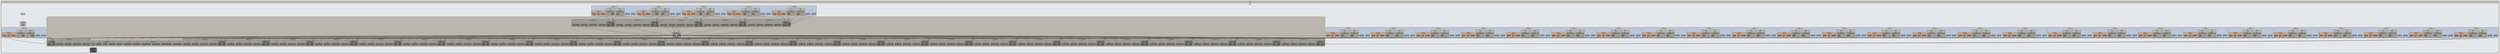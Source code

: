 digraph G {
ranksep="1.3";
subgraph cluster_root {
fontname=Arial;
color="#000000";
style="rounded, filled";
tooltip="eventq_index&#61;0&#10;full_system&#61;false&#10;sim_quantum&#61;0&#10;time_sync_enable&#61;false&#10;time_sync_period&#61;100000000000&#10;time_sync_spin_threshold&#61;100000000";
label="root \n: Root";
shape=Mrecord;
fontsize=14;
fillcolor="#bab6ae";
fontcolor="#000000";
subgraph cluster_system {
fontname=Arial;
color="#000000";
style="rounded, filled";
tooltip="boot_osflags&#61;a&#10;cache_line_size&#61;64&#10;clk_domain&#61;system.clk_domain&#10;eventq_index&#61;0&#10;init_param&#61;0&#10;kernel&#61;&#10;kernel_addr_check&#61;true&#10;load_addr_mask&#61;1099511627775&#10;load_offset&#61;0&#10;mem_mode&#61;timing&#10;mem_ranges&#61;0:536870911&#10;memories&#61;system.mem_ctrls&#10;num_work_ids&#61;16&#10;readfile&#61;&#10;symbolfile&#61;&#10;work_begin_ckpt_count&#61;0&#10;work_begin_cpu_id_exit&#61;-1&#10;work_begin_exit_count&#61;0&#10;work_cpus_ckpt_count&#61;0&#10;work_end_ckpt_count&#61;0&#10;work_end_exit_count&#61;0&#10;work_item_id&#61;-1";
label="system \n: System";
shape=Mrecord;
fontsize=14;
fillcolor="#e4e7eb";
fontcolor="#000000";
system_system_port [fontname=Arial, color="#000000", style="rounded, filled", label=system_port, shape=Mrecord, fontsize=14, fillcolor="#b6b8bc", fontcolor="#000000"];
subgraph cluster_system_sys_port_proxy {
fontname=Arial;
color="#000000";
style="rounded, filled";
tooltip="access_backing_store&#61;false&#10;clk_domain&#61;system.clk_domain&#10;eventq_index&#61;0&#10;ruby_system&#61;system.ruby&#10;support_data_reqs&#61;true&#10;support_inst_reqs&#61;true&#10;system&#61;system&#10;using_ruby_tester&#61;false&#10;version&#61;0";
label="sys_port_proxy \n: RubyPortProxy";
shape=Mrecord;
fontsize=14;
fillcolor="#bab6ae";
fontcolor="#000000";
system_sys_port_proxy_slave [fontname=Arial, color="#000000", style="rounded, filled", label=slave, shape=Mrecord, fontsize=14, fillcolor="#94918b", fontcolor="#000000"];
}

subgraph cluster_system_ruby {
fontname=Arial;
color="#000000";
style="rounded, filled";
tooltip="all_instructions&#61;false&#10;block_size_bytes&#61;64&#10;clk_domain&#61;system.ruby.clk_domain&#10;eventq_index&#61;0&#10;hot_lines&#61;false&#10;memory_size_bits&#61;48&#10;num_of_sequencers&#61;32&#10;phys_mem&#61;Null&#10;random_seed&#61;1234&#10;randomization&#61;false";
label="ruby \n: RubySystem";
shape=Mrecord;
fontsize=14;
fillcolor="#bab6ae";
fontcolor="#000000";
subgraph cluster_system_ruby_clk_domain {
fontname=Arial;
color="#000000";
style="rounded, filled";
tooltip="clock&#61;500&#10;domain_id&#61;-1&#10;eventq_index&#61;0&#10;init_perf_level&#61;0&#10;voltage_domain&#61;system.voltage_domain";
label="clk_domain \n: SrcClockDomain";
shape=Mrecord;
fontsize=14;
fillcolor="#9f9c95";
fontcolor="#000000";
}

subgraph cluster_system_ruby_l1_cntrl4 {
fontname=Arial;
color="#000000";
style="rounded, filled";
tooltip="L1Dcache&#61;system.ruby.l1_cntrl4.L1Dcache&#10;L1Icache&#61;system.ruby.l1_cntrl4.L1Icache&#10;buffer_size&#61;0&#10;clk_domain&#61;system.cpu_clk_domain&#10;cluster_id&#61;0&#10;eventq_index&#61;0&#10;l2_select_num_bits&#61;0&#10;number_of_TBEs&#61;256&#10;recycle_latency&#61;10&#10;request_latency&#61;2&#10;ruby_system&#61;system.ruby&#10;send_evictions&#61;true&#10;sequencer&#61;system.ruby.l1_cntrl4.sequencer&#10;system&#61;system&#10;transitions_per_cycle&#61;4&#10;use_timeout_latency&#61;50&#10;version&#61;4";
label="l1_cntrl4 \n: L1Cache_Controller";
shape=Mrecord;
fontsize=14;
fillcolor="#9f9c95";
fontcolor="#000000";
system_ruby_l1_cntrl4_requestToL1Cache [fontname=Arial, color="#000000", style="rounded, filled", label=requestToL1Cache, shape=Mrecord, fontsize=14, fillcolor="#7f7c77", fontcolor="#000000"];
system_ruby_l1_cntrl4_responseToL1Cache [fontname=Arial, color="#000000", style="rounded, filled", label=responseToL1Cache, shape=Mrecord, fontsize=14, fillcolor="#7f7c77", fontcolor="#000000"];
system_ruby_l1_cntrl4_requestFromL1Cache [fontname=Arial, color="#000000", style="rounded, filled", label=requestFromL1Cache, shape=Mrecord, fontsize=14, fillcolor="#7f7c77", fontcolor="#000000"];
system_ruby_l1_cntrl4_responseFromL1Cache [fontname=Arial, color="#000000", style="rounded, filled", label=responseFromL1Cache, shape=Mrecord, fontsize=14, fillcolor="#7f7c77", fontcolor="#000000"];
subgraph cluster_system_ruby_l1_cntrl4_L1Icache {
fontname=Arial;
color="#000000";
style="rounded, filled";
tooltip="assoc&#61;2&#10;dataAccessLatency&#61;1&#10;dataArrayBanks&#61;1&#10;eventq_index&#61;0&#10;is_icache&#61;true&#10;latency&#61;3&#10;replacement_policy&#61;PSEUDO_LRU&#10;resourceStalls&#61;false&#10;size&#61;32768&#10;start_index_bit&#61;6&#10;tagAccessLatency&#61;1&#10;tagArrayBanks&#61;1";
label="L1Icache \n: L1Cache";
shape=Mrecord;
fontsize=14;
fillcolor="#84827c";
fontcolor="#000000";
}

subgraph cluster_system_ruby_l1_cntrl4_L1Dcache {
fontname=Arial;
color="#000000";
style="rounded, filled";
tooltip="assoc&#61;2&#10;dataAccessLatency&#61;1&#10;dataArrayBanks&#61;1&#10;eventq_index&#61;0&#10;is_icache&#61;false&#10;latency&#61;3&#10;replacement_policy&#61;PSEUDO_LRU&#10;resourceStalls&#61;false&#10;size&#61;32768&#10;start_index_bit&#61;6&#10;tagAccessLatency&#61;1&#10;tagArrayBanks&#61;1";
label="L1Dcache \n: L1Cache";
shape=Mrecord;
fontsize=14;
fillcolor="#84827c";
fontcolor="#000000";
}

subgraph cluster_system_ruby_l1_cntrl4_sequencer {
fontname=Arial;
color="#000000";
style="rounded, filled";
tooltip="access_backing_store&#61;false&#10;clk_domain&#61;system.cpu_clk_domain&#10;dcache&#61;system.ruby.l1_cntrl4.L1Dcache&#10;deadlock_threshold&#61;500000&#10;eventq_index&#61;0&#10;icache&#61;system.ruby.l1_cntrl4.L1Icache&#10;max_outstanding_requests&#61;16&#10;ruby_system&#61;system.ruby&#10;support_data_reqs&#61;true&#10;support_inst_reqs&#61;true&#10;system&#61;system&#10;using_network_tester&#61;false&#10;using_ruby_tester&#61;false&#10;version&#61;4";
label="sequencer \n: RubySequencer";
shape=Mrecord;
fontsize=14;
fillcolor="#84827c";
fontcolor="#000000";
system_ruby_l1_cntrl4_sequencer_slave [fontname=Arial, color="#000000", style="rounded, filled", label=slave, shape=Mrecord, fontsize=14, fillcolor="#6a6863", fontcolor="#000000"];
system_ruby_l1_cntrl4_sequencer_master [fontname=Arial, color="#000000", style="rounded, filled", label=master, shape=Mrecord, fontsize=14, fillcolor="#6a6863", fontcolor="#000000"];
}

}

subgraph cluster_system_ruby_l1_cntrl5 {
fontname=Arial;
color="#000000";
style="rounded, filled";
tooltip="L1Dcache&#61;system.ruby.l1_cntrl5.L1Dcache&#10;L1Icache&#61;system.ruby.l1_cntrl5.L1Icache&#10;buffer_size&#61;0&#10;clk_domain&#61;system.cpu_clk_domain&#10;cluster_id&#61;0&#10;eventq_index&#61;0&#10;l2_select_num_bits&#61;0&#10;number_of_TBEs&#61;256&#10;recycle_latency&#61;10&#10;request_latency&#61;2&#10;ruby_system&#61;system.ruby&#10;send_evictions&#61;true&#10;sequencer&#61;system.ruby.l1_cntrl5.sequencer&#10;system&#61;system&#10;transitions_per_cycle&#61;4&#10;use_timeout_latency&#61;50&#10;version&#61;5";
label="l1_cntrl5 \n: L1Cache_Controller";
shape=Mrecord;
fontsize=14;
fillcolor="#9f9c95";
fontcolor="#000000";
system_ruby_l1_cntrl5_requestToL1Cache [fontname=Arial, color="#000000", style="rounded, filled", label=requestToL1Cache, shape=Mrecord, fontsize=14, fillcolor="#7f7c77", fontcolor="#000000"];
system_ruby_l1_cntrl5_responseToL1Cache [fontname=Arial, color="#000000", style="rounded, filled", label=responseToL1Cache, shape=Mrecord, fontsize=14, fillcolor="#7f7c77", fontcolor="#000000"];
system_ruby_l1_cntrl5_requestFromL1Cache [fontname=Arial, color="#000000", style="rounded, filled", label=requestFromL1Cache, shape=Mrecord, fontsize=14, fillcolor="#7f7c77", fontcolor="#000000"];
system_ruby_l1_cntrl5_responseFromL1Cache [fontname=Arial, color="#000000", style="rounded, filled", label=responseFromL1Cache, shape=Mrecord, fontsize=14, fillcolor="#7f7c77", fontcolor="#000000"];
subgraph cluster_system_ruby_l1_cntrl5_L1Icache {
fontname=Arial;
color="#000000";
style="rounded, filled";
tooltip="assoc&#61;2&#10;dataAccessLatency&#61;1&#10;dataArrayBanks&#61;1&#10;eventq_index&#61;0&#10;is_icache&#61;true&#10;latency&#61;3&#10;replacement_policy&#61;PSEUDO_LRU&#10;resourceStalls&#61;false&#10;size&#61;32768&#10;start_index_bit&#61;6&#10;tagAccessLatency&#61;1&#10;tagArrayBanks&#61;1";
label="L1Icache \n: L1Cache";
shape=Mrecord;
fontsize=14;
fillcolor="#84827c";
fontcolor="#000000";
}

subgraph cluster_system_ruby_l1_cntrl5_L1Dcache {
fontname=Arial;
color="#000000";
style="rounded, filled";
tooltip="assoc&#61;2&#10;dataAccessLatency&#61;1&#10;dataArrayBanks&#61;1&#10;eventq_index&#61;0&#10;is_icache&#61;false&#10;latency&#61;3&#10;replacement_policy&#61;PSEUDO_LRU&#10;resourceStalls&#61;false&#10;size&#61;32768&#10;start_index_bit&#61;6&#10;tagAccessLatency&#61;1&#10;tagArrayBanks&#61;1";
label="L1Dcache \n: L1Cache";
shape=Mrecord;
fontsize=14;
fillcolor="#84827c";
fontcolor="#000000";
}

subgraph cluster_system_ruby_l1_cntrl5_sequencer {
fontname=Arial;
color="#000000";
style="rounded, filled";
tooltip="access_backing_store&#61;false&#10;clk_domain&#61;system.cpu_clk_domain&#10;dcache&#61;system.ruby.l1_cntrl5.L1Dcache&#10;deadlock_threshold&#61;500000&#10;eventq_index&#61;0&#10;icache&#61;system.ruby.l1_cntrl5.L1Icache&#10;max_outstanding_requests&#61;16&#10;ruby_system&#61;system.ruby&#10;support_data_reqs&#61;true&#10;support_inst_reqs&#61;true&#10;system&#61;system&#10;using_network_tester&#61;false&#10;using_ruby_tester&#61;false&#10;version&#61;5";
label="sequencer \n: RubySequencer";
shape=Mrecord;
fontsize=14;
fillcolor="#84827c";
fontcolor="#000000";
system_ruby_l1_cntrl5_sequencer_slave [fontname=Arial, color="#000000", style="rounded, filled", label=slave, shape=Mrecord, fontsize=14, fillcolor="#6a6863", fontcolor="#000000"];
system_ruby_l1_cntrl5_sequencer_master [fontname=Arial, color="#000000", style="rounded, filled", label=master, shape=Mrecord, fontsize=14, fillcolor="#6a6863", fontcolor="#000000"];
}

}

subgraph cluster_system_ruby_l1_cntrl6 {
fontname=Arial;
color="#000000";
style="rounded, filled";
tooltip="L1Dcache&#61;system.ruby.l1_cntrl6.L1Dcache&#10;L1Icache&#61;system.ruby.l1_cntrl6.L1Icache&#10;buffer_size&#61;0&#10;clk_domain&#61;system.cpu_clk_domain&#10;cluster_id&#61;0&#10;eventq_index&#61;0&#10;l2_select_num_bits&#61;0&#10;number_of_TBEs&#61;256&#10;recycle_latency&#61;10&#10;request_latency&#61;2&#10;ruby_system&#61;system.ruby&#10;send_evictions&#61;true&#10;sequencer&#61;system.ruby.l1_cntrl6.sequencer&#10;system&#61;system&#10;transitions_per_cycle&#61;4&#10;use_timeout_latency&#61;50&#10;version&#61;6";
label="l1_cntrl6 \n: L1Cache_Controller";
shape=Mrecord;
fontsize=14;
fillcolor="#9f9c95";
fontcolor="#000000";
system_ruby_l1_cntrl6_requestToL1Cache [fontname=Arial, color="#000000", style="rounded, filled", label=requestToL1Cache, shape=Mrecord, fontsize=14, fillcolor="#7f7c77", fontcolor="#000000"];
system_ruby_l1_cntrl6_responseToL1Cache [fontname=Arial, color="#000000", style="rounded, filled", label=responseToL1Cache, shape=Mrecord, fontsize=14, fillcolor="#7f7c77", fontcolor="#000000"];
system_ruby_l1_cntrl6_requestFromL1Cache [fontname=Arial, color="#000000", style="rounded, filled", label=requestFromL1Cache, shape=Mrecord, fontsize=14, fillcolor="#7f7c77", fontcolor="#000000"];
system_ruby_l1_cntrl6_responseFromL1Cache [fontname=Arial, color="#000000", style="rounded, filled", label=responseFromL1Cache, shape=Mrecord, fontsize=14, fillcolor="#7f7c77", fontcolor="#000000"];
subgraph cluster_system_ruby_l1_cntrl6_L1Icache {
fontname=Arial;
color="#000000";
style="rounded, filled";
tooltip="assoc&#61;2&#10;dataAccessLatency&#61;1&#10;dataArrayBanks&#61;1&#10;eventq_index&#61;0&#10;is_icache&#61;true&#10;latency&#61;3&#10;replacement_policy&#61;PSEUDO_LRU&#10;resourceStalls&#61;false&#10;size&#61;32768&#10;start_index_bit&#61;6&#10;tagAccessLatency&#61;1&#10;tagArrayBanks&#61;1";
label="L1Icache \n: L1Cache";
shape=Mrecord;
fontsize=14;
fillcolor="#84827c";
fontcolor="#000000";
}

subgraph cluster_system_ruby_l1_cntrl6_L1Dcache {
fontname=Arial;
color="#000000";
style="rounded, filled";
tooltip="assoc&#61;2&#10;dataAccessLatency&#61;1&#10;dataArrayBanks&#61;1&#10;eventq_index&#61;0&#10;is_icache&#61;false&#10;latency&#61;3&#10;replacement_policy&#61;PSEUDO_LRU&#10;resourceStalls&#61;false&#10;size&#61;32768&#10;start_index_bit&#61;6&#10;tagAccessLatency&#61;1&#10;tagArrayBanks&#61;1";
label="L1Dcache \n: L1Cache";
shape=Mrecord;
fontsize=14;
fillcolor="#84827c";
fontcolor="#000000";
}

subgraph cluster_system_ruby_l1_cntrl6_sequencer {
fontname=Arial;
color="#000000";
style="rounded, filled";
tooltip="access_backing_store&#61;false&#10;clk_domain&#61;system.cpu_clk_domain&#10;dcache&#61;system.ruby.l1_cntrl6.L1Dcache&#10;deadlock_threshold&#61;500000&#10;eventq_index&#61;0&#10;icache&#61;system.ruby.l1_cntrl6.L1Icache&#10;max_outstanding_requests&#61;16&#10;ruby_system&#61;system.ruby&#10;support_data_reqs&#61;true&#10;support_inst_reqs&#61;true&#10;system&#61;system&#10;using_network_tester&#61;false&#10;using_ruby_tester&#61;false&#10;version&#61;6";
label="sequencer \n: RubySequencer";
shape=Mrecord;
fontsize=14;
fillcolor="#84827c";
fontcolor="#000000";
system_ruby_l1_cntrl6_sequencer_slave [fontname=Arial, color="#000000", style="rounded, filled", label=slave, shape=Mrecord, fontsize=14, fillcolor="#6a6863", fontcolor="#000000"];
system_ruby_l1_cntrl6_sequencer_master [fontname=Arial, color="#000000", style="rounded, filled", label=master, shape=Mrecord, fontsize=14, fillcolor="#6a6863", fontcolor="#000000"];
}

}

subgraph cluster_system_ruby_l1_cntrl7 {
fontname=Arial;
color="#000000";
style="rounded, filled";
tooltip="L1Dcache&#61;system.ruby.l1_cntrl7.L1Dcache&#10;L1Icache&#61;system.ruby.l1_cntrl7.L1Icache&#10;buffer_size&#61;0&#10;clk_domain&#61;system.cpu_clk_domain&#10;cluster_id&#61;0&#10;eventq_index&#61;0&#10;l2_select_num_bits&#61;0&#10;number_of_TBEs&#61;256&#10;recycle_latency&#61;10&#10;request_latency&#61;2&#10;ruby_system&#61;system.ruby&#10;send_evictions&#61;true&#10;sequencer&#61;system.ruby.l1_cntrl7.sequencer&#10;system&#61;system&#10;transitions_per_cycle&#61;4&#10;use_timeout_latency&#61;50&#10;version&#61;7";
label="l1_cntrl7 \n: L1Cache_Controller";
shape=Mrecord;
fontsize=14;
fillcolor="#9f9c95";
fontcolor="#000000";
system_ruby_l1_cntrl7_requestToL1Cache [fontname=Arial, color="#000000", style="rounded, filled", label=requestToL1Cache, shape=Mrecord, fontsize=14, fillcolor="#7f7c77", fontcolor="#000000"];
system_ruby_l1_cntrl7_responseToL1Cache [fontname=Arial, color="#000000", style="rounded, filled", label=responseToL1Cache, shape=Mrecord, fontsize=14, fillcolor="#7f7c77", fontcolor="#000000"];
system_ruby_l1_cntrl7_requestFromL1Cache [fontname=Arial, color="#000000", style="rounded, filled", label=requestFromL1Cache, shape=Mrecord, fontsize=14, fillcolor="#7f7c77", fontcolor="#000000"];
system_ruby_l1_cntrl7_responseFromL1Cache [fontname=Arial, color="#000000", style="rounded, filled", label=responseFromL1Cache, shape=Mrecord, fontsize=14, fillcolor="#7f7c77", fontcolor="#000000"];
subgraph cluster_system_ruby_l1_cntrl7_L1Icache {
fontname=Arial;
color="#000000";
style="rounded, filled";
tooltip="assoc&#61;2&#10;dataAccessLatency&#61;1&#10;dataArrayBanks&#61;1&#10;eventq_index&#61;0&#10;is_icache&#61;true&#10;latency&#61;3&#10;replacement_policy&#61;PSEUDO_LRU&#10;resourceStalls&#61;false&#10;size&#61;32768&#10;start_index_bit&#61;6&#10;tagAccessLatency&#61;1&#10;tagArrayBanks&#61;1";
label="L1Icache \n: L1Cache";
shape=Mrecord;
fontsize=14;
fillcolor="#84827c";
fontcolor="#000000";
}

subgraph cluster_system_ruby_l1_cntrl7_L1Dcache {
fontname=Arial;
color="#000000";
style="rounded, filled";
tooltip="assoc&#61;2&#10;dataAccessLatency&#61;1&#10;dataArrayBanks&#61;1&#10;eventq_index&#61;0&#10;is_icache&#61;false&#10;latency&#61;3&#10;replacement_policy&#61;PSEUDO_LRU&#10;resourceStalls&#61;false&#10;size&#61;32768&#10;start_index_bit&#61;6&#10;tagAccessLatency&#61;1&#10;tagArrayBanks&#61;1";
label="L1Dcache \n: L1Cache";
shape=Mrecord;
fontsize=14;
fillcolor="#84827c";
fontcolor="#000000";
}

subgraph cluster_system_ruby_l1_cntrl7_sequencer {
fontname=Arial;
color="#000000";
style="rounded, filled";
tooltip="access_backing_store&#61;false&#10;clk_domain&#61;system.cpu_clk_domain&#10;dcache&#61;system.ruby.l1_cntrl7.L1Dcache&#10;deadlock_threshold&#61;500000&#10;eventq_index&#61;0&#10;icache&#61;system.ruby.l1_cntrl7.L1Icache&#10;max_outstanding_requests&#61;16&#10;ruby_system&#61;system.ruby&#10;support_data_reqs&#61;true&#10;support_inst_reqs&#61;true&#10;system&#61;system&#10;using_network_tester&#61;false&#10;using_ruby_tester&#61;false&#10;version&#61;7";
label="sequencer \n: RubySequencer";
shape=Mrecord;
fontsize=14;
fillcolor="#84827c";
fontcolor="#000000";
system_ruby_l1_cntrl7_sequencer_slave [fontname=Arial, color="#000000", style="rounded, filled", label=slave, shape=Mrecord, fontsize=14, fillcolor="#6a6863", fontcolor="#000000"];
system_ruby_l1_cntrl7_sequencer_master [fontname=Arial, color="#000000", style="rounded, filled", label=master, shape=Mrecord, fontsize=14, fillcolor="#6a6863", fontcolor="#000000"];
}

}

subgraph cluster_system_ruby_l1_cntrl0 {
fontname=Arial;
color="#000000";
style="rounded, filled";
tooltip="L1Dcache&#61;system.ruby.l1_cntrl0.L1Dcache&#10;L1Icache&#61;system.ruby.l1_cntrl0.L1Icache&#10;buffer_size&#61;0&#10;clk_domain&#61;system.cpu_clk_domain&#10;cluster_id&#61;0&#10;eventq_index&#61;0&#10;l2_select_num_bits&#61;0&#10;number_of_TBEs&#61;256&#10;recycle_latency&#61;10&#10;request_latency&#61;2&#10;ruby_system&#61;system.ruby&#10;send_evictions&#61;true&#10;sequencer&#61;system.ruby.l1_cntrl0.sequencer&#10;system&#61;system&#10;transitions_per_cycle&#61;4&#10;use_timeout_latency&#61;50&#10;version&#61;0";
label="l1_cntrl0 \n: L1Cache_Controller";
shape=Mrecord;
fontsize=14;
fillcolor="#9f9c95";
fontcolor="#000000";
system_ruby_l1_cntrl0_requestToL1Cache [fontname=Arial, color="#000000", style="rounded, filled", label=requestToL1Cache, shape=Mrecord, fontsize=14, fillcolor="#7f7c77", fontcolor="#000000"];
system_ruby_l1_cntrl0_responseToL1Cache [fontname=Arial, color="#000000", style="rounded, filled", label=responseToL1Cache, shape=Mrecord, fontsize=14, fillcolor="#7f7c77", fontcolor="#000000"];
system_ruby_l1_cntrl0_requestFromL1Cache [fontname=Arial, color="#000000", style="rounded, filled", label=requestFromL1Cache, shape=Mrecord, fontsize=14, fillcolor="#7f7c77", fontcolor="#000000"];
system_ruby_l1_cntrl0_responseFromL1Cache [fontname=Arial, color="#000000", style="rounded, filled", label=responseFromL1Cache, shape=Mrecord, fontsize=14, fillcolor="#7f7c77", fontcolor="#000000"];
subgraph cluster_system_ruby_l1_cntrl0_L1Icache {
fontname=Arial;
color="#000000";
style="rounded, filled";
tooltip="assoc&#61;2&#10;dataAccessLatency&#61;1&#10;dataArrayBanks&#61;1&#10;eventq_index&#61;0&#10;is_icache&#61;true&#10;latency&#61;3&#10;replacement_policy&#61;PSEUDO_LRU&#10;resourceStalls&#61;false&#10;size&#61;32768&#10;start_index_bit&#61;6&#10;tagAccessLatency&#61;1&#10;tagArrayBanks&#61;1";
label="L1Icache \n: L1Cache";
shape=Mrecord;
fontsize=14;
fillcolor="#84827c";
fontcolor="#000000";
}

subgraph cluster_system_ruby_l1_cntrl0_L1Dcache {
fontname=Arial;
color="#000000";
style="rounded, filled";
tooltip="assoc&#61;2&#10;dataAccessLatency&#61;1&#10;dataArrayBanks&#61;1&#10;eventq_index&#61;0&#10;is_icache&#61;false&#10;latency&#61;3&#10;replacement_policy&#61;PSEUDO_LRU&#10;resourceStalls&#61;false&#10;size&#61;32768&#10;start_index_bit&#61;6&#10;tagAccessLatency&#61;1&#10;tagArrayBanks&#61;1";
label="L1Dcache \n: L1Cache";
shape=Mrecord;
fontsize=14;
fillcolor="#84827c";
fontcolor="#000000";
}

subgraph cluster_system_ruby_l1_cntrl0_sequencer {
fontname=Arial;
color="#000000";
style="rounded, filled";
tooltip="access_backing_store&#61;false&#10;clk_domain&#61;system.cpu_clk_domain&#10;dcache&#61;system.ruby.l1_cntrl0.L1Dcache&#10;deadlock_threshold&#61;500000&#10;eventq_index&#61;0&#10;icache&#61;system.ruby.l1_cntrl0.L1Icache&#10;max_outstanding_requests&#61;16&#10;ruby_system&#61;system.ruby&#10;support_data_reqs&#61;true&#10;support_inst_reqs&#61;true&#10;system&#61;system&#10;using_network_tester&#61;false&#10;using_ruby_tester&#61;false&#10;version&#61;0";
label="sequencer \n: RubySequencer";
shape=Mrecord;
fontsize=14;
fillcolor="#84827c";
fontcolor="#000000";
system_ruby_l1_cntrl0_sequencer_slave [fontname=Arial, color="#000000", style="rounded, filled", label=slave, shape=Mrecord, fontsize=14, fillcolor="#6a6863", fontcolor="#000000"];
system_ruby_l1_cntrl0_sequencer_master [fontname=Arial, color="#000000", style="rounded, filled", label=master, shape=Mrecord, fontsize=14, fillcolor="#6a6863", fontcolor="#000000"];
}

}

subgraph cluster_system_ruby_network {
fontname=Arial;
color="#000000";
style="rounded, filled";
tooltip="adaptive_routing&#61;false&#10;buffer_size&#61;0&#10;clk_domain&#61;system.ruby.clk_domain&#10;control_msg_size&#61;8&#10;endpoint_bandwidth&#61;1000&#10;eventq_index&#61;0&#10;ext_links&#61;system.ruby.network.ext_links00 system.ruby.network.ext_links01 system.ruby.network.ext_links02 system.ruby.network.ext_links03 system.ruby.network.ext_links04 system.ruby.network.ext_links05 system.ruby.network.ext_links06 system.ruby.network.ext_links07 system.ruby.network.ext_links08 system.ruby.network.ext_links09 system.ruby.network.ext_links10 system.ruby.network.ext_links11 system.ruby.network.ext_links12 system.ruby.network.ext_links13 system.ruby.network.ext_links14 system.ruby.network.ext_links15 system.ruby.network.ext_links16 system.ruby.network.ext_links17 system.ruby.network.ext_links18 system.ruby.network.ext_links19 system.ruby.network.ext_links20 system.ruby.network.ext_links21 system.ruby.network.ext_links22 system.ruby.network.ext_links23 system.ruby.network.ext_links24 system.ruby.network.ext_links25 system.ruby.network.ext_links26 system.ruby.network.ext_links27 system.ruby.network.ext_links28 system.ruby.network.ext_links29 system.ruby.network.ext_links30 system.ruby.network.ext_links31 system.ruby.network.ext_links32 system.ruby.network.ext_links33&#10;int_links&#61;system.ruby.network.int_links00 system.ruby.network.int_links01 system.ruby.network.int_links02 system.ruby.network.int_links03 system.ruby.network.int_links04 system.ruby.network.int_links05 system.ruby.network.int_links06 system.ruby.network.int_links07 system.ruby.network.int_links08 system.ruby.network.int_links09 system.ruby.network.int_links10 system.ruby.network.int_links11 system.ruby.network.int_links12 system.ruby.network.int_links13 system.ruby.network.int_links14 system.ruby.network.int_links15 system.ruby.network.int_links16 system.ruby.network.int_links17 system.ruby.network.int_links18 system.ruby.network.int_links19 system.ruby.network.int_links20 system.ruby.network.int_links21 system.ruby.network.int_links22 system.ruby.network.int_links23 system.ruby.network.int_links24 system.ruby.network.int_links25 system.ruby.network.int_links26 system.ruby.network.int_links27 system.ruby.network.int_links28 system.ruby.network.int_links29 system.ruby.network.int_links30 system.ruby.network.int_links31 system.ruby.network.int_links32 system.ruby.network.int_links33&#10;netifs&#61;&#10;number_of_virtual_networks&#61;10&#10;routers&#61;system.ruby.network.routers00 system.ruby.network.routers01 system.ruby.network.routers02 system.ruby.network.routers03 system.ruby.network.routers04 system.ruby.network.routers05 system.ruby.network.routers06 system.ruby.network.routers07 system.ruby.network.routers08 system.ruby.network.routers09 system.ruby.network.routers10 system.ruby.network.routers11 system.ruby.network.routers12 system.ruby.network.routers13 system.ruby.network.routers14 system.ruby.network.routers15 system.ruby.network.routers16 system.ruby.network.routers17 system.ruby.network.routers18 system.ruby.network.routers19 system.ruby.network.routers20 system.ruby.network.routers21 system.ruby.network.routers22 system.ruby.network.routers23 system.ruby.network.routers24 system.ruby.network.routers25 system.ruby.network.routers26 system.ruby.network.routers27 system.ruby.network.routers28 system.ruby.network.routers29 system.ruby.network.routers30 system.ruby.network.routers31 system.ruby.network.routers32 system.ruby.network.routers33 system.ruby.network.routers34&#10;ruby_system&#61;system.ruby&#10;topology&#61;Crossbar";
label="network \n: SimpleNetwork";
shape=Mrecord;
fontsize=14;
fillcolor="#9f9c95";
fontcolor="#000000";
system_ruby_network_master [fontname=Arial, color="#000000", style="rounded, filled", label=master, shape=Mrecord, fontsize=14, fillcolor="#7f7c77", fontcolor="#000000"];
system_ruby_network_slave [fontname=Arial, color="#000000", style="rounded, filled", label=slave, shape=Mrecord, fontsize=14, fillcolor="#7f7c77", fontcolor="#000000"];
subgraph cluster_system_ruby_network_int_links00 {
fontname=Arial;
color="#000000";
style="rounded, filled";
tooltip="bandwidth_factor&#61;16&#10;eventq_index&#61;0&#10;latency&#61;1&#10;link_id&#61;34&#10;node_a&#61;system.ruby.network.routers00&#10;node_b&#61;system.ruby.network.routers34&#10;weight&#61;1";
label="int_links00 \n: SimpleIntLink";
shape=Mrecord;
fontsize=14;
fillcolor="#84827c";
fontcolor="#000000";
}

subgraph cluster_system_ruby_network_int_links01 {
fontname=Arial;
color="#000000";
style="rounded, filled";
tooltip="bandwidth_factor&#61;16&#10;eventq_index&#61;0&#10;latency&#61;1&#10;link_id&#61;35&#10;node_a&#61;system.ruby.network.routers01&#10;node_b&#61;system.ruby.network.routers34&#10;weight&#61;1";
label="int_links01 \n: SimpleIntLink";
shape=Mrecord;
fontsize=14;
fillcolor="#84827c";
fontcolor="#000000";
}

subgraph cluster_system_ruby_network_int_links02 {
fontname=Arial;
color="#000000";
style="rounded, filled";
tooltip="bandwidth_factor&#61;16&#10;eventq_index&#61;0&#10;latency&#61;1&#10;link_id&#61;36&#10;node_a&#61;system.ruby.network.routers02&#10;node_b&#61;system.ruby.network.routers34&#10;weight&#61;1";
label="int_links02 \n: SimpleIntLink";
shape=Mrecord;
fontsize=14;
fillcolor="#84827c";
fontcolor="#000000";
}

subgraph cluster_system_ruby_network_int_links03 {
fontname=Arial;
color="#000000";
style="rounded, filled";
tooltip="bandwidth_factor&#61;16&#10;eventq_index&#61;0&#10;latency&#61;1&#10;link_id&#61;37&#10;node_a&#61;system.ruby.network.routers03&#10;node_b&#61;system.ruby.network.routers34&#10;weight&#61;1";
label="int_links03 \n: SimpleIntLink";
shape=Mrecord;
fontsize=14;
fillcolor="#84827c";
fontcolor="#000000";
}

subgraph cluster_system_ruby_network_int_links04 {
fontname=Arial;
color="#000000";
style="rounded, filled";
tooltip="bandwidth_factor&#61;16&#10;eventq_index&#61;0&#10;latency&#61;1&#10;link_id&#61;38&#10;node_a&#61;system.ruby.network.routers04&#10;node_b&#61;system.ruby.network.routers34&#10;weight&#61;1";
label="int_links04 \n: SimpleIntLink";
shape=Mrecord;
fontsize=14;
fillcolor="#84827c";
fontcolor="#000000";
}

subgraph cluster_system_ruby_network_int_links05 {
fontname=Arial;
color="#000000";
style="rounded, filled";
tooltip="bandwidth_factor&#61;16&#10;eventq_index&#61;0&#10;latency&#61;1&#10;link_id&#61;39&#10;node_a&#61;system.ruby.network.routers05&#10;node_b&#61;system.ruby.network.routers34&#10;weight&#61;1";
label="int_links05 \n: SimpleIntLink";
shape=Mrecord;
fontsize=14;
fillcolor="#84827c";
fontcolor="#000000";
}

subgraph cluster_system_ruby_network_int_links06 {
fontname=Arial;
color="#000000";
style="rounded, filled";
tooltip="bandwidth_factor&#61;16&#10;eventq_index&#61;0&#10;latency&#61;1&#10;link_id&#61;40&#10;node_a&#61;system.ruby.network.routers06&#10;node_b&#61;system.ruby.network.routers34&#10;weight&#61;1";
label="int_links06 \n: SimpleIntLink";
shape=Mrecord;
fontsize=14;
fillcolor="#84827c";
fontcolor="#000000";
}

subgraph cluster_system_ruby_network_int_links07 {
fontname=Arial;
color="#000000";
style="rounded, filled";
tooltip="bandwidth_factor&#61;16&#10;eventq_index&#61;0&#10;latency&#61;1&#10;link_id&#61;41&#10;node_a&#61;system.ruby.network.routers07&#10;node_b&#61;system.ruby.network.routers34&#10;weight&#61;1";
label="int_links07 \n: SimpleIntLink";
shape=Mrecord;
fontsize=14;
fillcolor="#84827c";
fontcolor="#000000";
}

subgraph cluster_system_ruby_network_int_links08 {
fontname=Arial;
color="#000000";
style="rounded, filled";
tooltip="bandwidth_factor&#61;16&#10;eventq_index&#61;0&#10;latency&#61;1&#10;link_id&#61;42&#10;node_a&#61;system.ruby.network.routers08&#10;node_b&#61;system.ruby.network.routers34&#10;weight&#61;1";
label="int_links08 \n: SimpleIntLink";
shape=Mrecord;
fontsize=14;
fillcolor="#84827c";
fontcolor="#000000";
}

subgraph cluster_system_ruby_network_int_links09 {
fontname=Arial;
color="#000000";
style="rounded, filled";
tooltip="bandwidth_factor&#61;16&#10;eventq_index&#61;0&#10;latency&#61;1&#10;link_id&#61;43&#10;node_a&#61;system.ruby.network.routers09&#10;node_b&#61;system.ruby.network.routers34&#10;weight&#61;1";
label="int_links09 \n: SimpleIntLink";
shape=Mrecord;
fontsize=14;
fillcolor="#84827c";
fontcolor="#000000";
}

subgraph cluster_system_ruby_network_int_links10 {
fontname=Arial;
color="#000000";
style="rounded, filled";
tooltip="bandwidth_factor&#61;16&#10;eventq_index&#61;0&#10;latency&#61;1&#10;link_id&#61;44&#10;node_a&#61;system.ruby.network.routers10&#10;node_b&#61;system.ruby.network.routers34&#10;weight&#61;1";
label="int_links10 \n: SimpleIntLink";
shape=Mrecord;
fontsize=14;
fillcolor="#84827c";
fontcolor="#000000";
}

subgraph cluster_system_ruby_network_int_links11 {
fontname=Arial;
color="#000000";
style="rounded, filled";
tooltip="bandwidth_factor&#61;16&#10;eventq_index&#61;0&#10;latency&#61;1&#10;link_id&#61;45&#10;node_a&#61;system.ruby.network.routers11&#10;node_b&#61;system.ruby.network.routers34&#10;weight&#61;1";
label="int_links11 \n: SimpleIntLink";
shape=Mrecord;
fontsize=14;
fillcolor="#84827c";
fontcolor="#000000";
}

subgraph cluster_system_ruby_network_int_links12 {
fontname=Arial;
color="#000000";
style="rounded, filled";
tooltip="bandwidth_factor&#61;16&#10;eventq_index&#61;0&#10;latency&#61;1&#10;link_id&#61;46&#10;node_a&#61;system.ruby.network.routers12&#10;node_b&#61;system.ruby.network.routers34&#10;weight&#61;1";
label="int_links12 \n: SimpleIntLink";
shape=Mrecord;
fontsize=14;
fillcolor="#84827c";
fontcolor="#000000";
}

subgraph cluster_system_ruby_network_int_links13 {
fontname=Arial;
color="#000000";
style="rounded, filled";
tooltip="bandwidth_factor&#61;16&#10;eventq_index&#61;0&#10;latency&#61;1&#10;link_id&#61;47&#10;node_a&#61;system.ruby.network.routers13&#10;node_b&#61;system.ruby.network.routers34&#10;weight&#61;1";
label="int_links13 \n: SimpleIntLink";
shape=Mrecord;
fontsize=14;
fillcolor="#84827c";
fontcolor="#000000";
}

subgraph cluster_system_ruby_network_int_links14 {
fontname=Arial;
color="#000000";
style="rounded, filled";
tooltip="bandwidth_factor&#61;16&#10;eventq_index&#61;0&#10;latency&#61;1&#10;link_id&#61;48&#10;node_a&#61;system.ruby.network.routers14&#10;node_b&#61;system.ruby.network.routers34&#10;weight&#61;1";
label="int_links14 \n: SimpleIntLink";
shape=Mrecord;
fontsize=14;
fillcolor="#84827c";
fontcolor="#000000";
}

subgraph cluster_system_ruby_network_int_links15 {
fontname=Arial;
color="#000000";
style="rounded, filled";
tooltip="bandwidth_factor&#61;16&#10;eventq_index&#61;0&#10;latency&#61;1&#10;link_id&#61;49&#10;node_a&#61;system.ruby.network.routers15&#10;node_b&#61;system.ruby.network.routers34&#10;weight&#61;1";
label="int_links15 \n: SimpleIntLink";
shape=Mrecord;
fontsize=14;
fillcolor="#84827c";
fontcolor="#000000";
}

subgraph cluster_system_ruby_network_int_links16 {
fontname=Arial;
color="#000000";
style="rounded, filled";
tooltip="bandwidth_factor&#61;16&#10;eventq_index&#61;0&#10;latency&#61;1&#10;link_id&#61;50&#10;node_a&#61;system.ruby.network.routers16&#10;node_b&#61;system.ruby.network.routers34&#10;weight&#61;1";
label="int_links16 \n: SimpleIntLink";
shape=Mrecord;
fontsize=14;
fillcolor="#84827c";
fontcolor="#000000";
}

subgraph cluster_system_ruby_network_int_links17 {
fontname=Arial;
color="#000000";
style="rounded, filled";
tooltip="bandwidth_factor&#61;16&#10;eventq_index&#61;0&#10;latency&#61;1&#10;link_id&#61;51&#10;node_a&#61;system.ruby.network.routers17&#10;node_b&#61;system.ruby.network.routers34&#10;weight&#61;1";
label="int_links17 \n: SimpleIntLink";
shape=Mrecord;
fontsize=14;
fillcolor="#84827c";
fontcolor="#000000";
}

subgraph cluster_system_ruby_network_int_links18 {
fontname=Arial;
color="#000000";
style="rounded, filled";
tooltip="bandwidth_factor&#61;16&#10;eventq_index&#61;0&#10;latency&#61;1&#10;link_id&#61;52&#10;node_a&#61;system.ruby.network.routers18&#10;node_b&#61;system.ruby.network.routers34&#10;weight&#61;1";
label="int_links18 \n: SimpleIntLink";
shape=Mrecord;
fontsize=14;
fillcolor="#84827c";
fontcolor="#000000";
}

subgraph cluster_system_ruby_network_int_links19 {
fontname=Arial;
color="#000000";
style="rounded, filled";
tooltip="bandwidth_factor&#61;16&#10;eventq_index&#61;0&#10;latency&#61;1&#10;link_id&#61;53&#10;node_a&#61;system.ruby.network.routers19&#10;node_b&#61;system.ruby.network.routers34&#10;weight&#61;1";
label="int_links19 \n: SimpleIntLink";
shape=Mrecord;
fontsize=14;
fillcolor="#84827c";
fontcolor="#000000";
}

subgraph cluster_system_ruby_network_int_links20 {
fontname=Arial;
color="#000000";
style="rounded, filled";
tooltip="bandwidth_factor&#61;16&#10;eventq_index&#61;0&#10;latency&#61;1&#10;link_id&#61;54&#10;node_a&#61;system.ruby.network.routers20&#10;node_b&#61;system.ruby.network.routers34&#10;weight&#61;1";
label="int_links20 \n: SimpleIntLink";
shape=Mrecord;
fontsize=14;
fillcolor="#84827c";
fontcolor="#000000";
}

subgraph cluster_system_ruby_network_int_links21 {
fontname=Arial;
color="#000000";
style="rounded, filled";
tooltip="bandwidth_factor&#61;16&#10;eventq_index&#61;0&#10;latency&#61;1&#10;link_id&#61;55&#10;node_a&#61;system.ruby.network.routers21&#10;node_b&#61;system.ruby.network.routers34&#10;weight&#61;1";
label="int_links21 \n: SimpleIntLink";
shape=Mrecord;
fontsize=14;
fillcolor="#84827c";
fontcolor="#000000";
}

subgraph cluster_system_ruby_network_int_links22 {
fontname=Arial;
color="#000000";
style="rounded, filled";
tooltip="bandwidth_factor&#61;16&#10;eventq_index&#61;0&#10;latency&#61;1&#10;link_id&#61;56&#10;node_a&#61;system.ruby.network.routers22&#10;node_b&#61;system.ruby.network.routers34&#10;weight&#61;1";
label="int_links22 \n: SimpleIntLink";
shape=Mrecord;
fontsize=14;
fillcolor="#84827c";
fontcolor="#000000";
}

subgraph cluster_system_ruby_network_int_links23 {
fontname=Arial;
color="#000000";
style="rounded, filled";
tooltip="bandwidth_factor&#61;16&#10;eventq_index&#61;0&#10;latency&#61;1&#10;link_id&#61;57&#10;node_a&#61;system.ruby.network.routers23&#10;node_b&#61;system.ruby.network.routers34&#10;weight&#61;1";
label="int_links23 \n: SimpleIntLink";
shape=Mrecord;
fontsize=14;
fillcolor="#84827c";
fontcolor="#000000";
}

subgraph cluster_system_ruby_network_int_links24 {
fontname=Arial;
color="#000000";
style="rounded, filled";
tooltip="bandwidth_factor&#61;16&#10;eventq_index&#61;0&#10;latency&#61;1&#10;link_id&#61;58&#10;node_a&#61;system.ruby.network.routers24&#10;node_b&#61;system.ruby.network.routers34&#10;weight&#61;1";
label="int_links24 \n: SimpleIntLink";
shape=Mrecord;
fontsize=14;
fillcolor="#84827c";
fontcolor="#000000";
}

subgraph cluster_system_ruby_network_int_links25 {
fontname=Arial;
color="#000000";
style="rounded, filled";
tooltip="bandwidth_factor&#61;16&#10;eventq_index&#61;0&#10;latency&#61;1&#10;link_id&#61;59&#10;node_a&#61;system.ruby.network.routers25&#10;node_b&#61;system.ruby.network.routers34&#10;weight&#61;1";
label="int_links25 \n: SimpleIntLink";
shape=Mrecord;
fontsize=14;
fillcolor="#84827c";
fontcolor="#000000";
}

subgraph cluster_system_ruby_network_int_links26 {
fontname=Arial;
color="#000000";
style="rounded, filled";
tooltip="bandwidth_factor&#61;16&#10;eventq_index&#61;0&#10;latency&#61;1&#10;link_id&#61;60&#10;node_a&#61;system.ruby.network.routers26&#10;node_b&#61;system.ruby.network.routers34&#10;weight&#61;1";
label="int_links26 \n: SimpleIntLink";
shape=Mrecord;
fontsize=14;
fillcolor="#84827c";
fontcolor="#000000";
}

subgraph cluster_system_ruby_network_int_links27 {
fontname=Arial;
color="#000000";
style="rounded, filled";
tooltip="bandwidth_factor&#61;16&#10;eventq_index&#61;0&#10;latency&#61;1&#10;link_id&#61;61&#10;node_a&#61;system.ruby.network.routers27&#10;node_b&#61;system.ruby.network.routers34&#10;weight&#61;1";
label="int_links27 \n: SimpleIntLink";
shape=Mrecord;
fontsize=14;
fillcolor="#84827c";
fontcolor="#000000";
}

subgraph cluster_system_ruby_network_int_links28 {
fontname=Arial;
color="#000000";
style="rounded, filled";
tooltip="bandwidth_factor&#61;16&#10;eventq_index&#61;0&#10;latency&#61;1&#10;link_id&#61;62&#10;node_a&#61;system.ruby.network.routers28&#10;node_b&#61;system.ruby.network.routers34&#10;weight&#61;1";
label="int_links28 \n: SimpleIntLink";
shape=Mrecord;
fontsize=14;
fillcolor="#84827c";
fontcolor="#000000";
}

subgraph cluster_system_ruby_network_int_links29 {
fontname=Arial;
color="#000000";
style="rounded, filled";
tooltip="bandwidth_factor&#61;16&#10;eventq_index&#61;0&#10;latency&#61;1&#10;link_id&#61;63&#10;node_a&#61;system.ruby.network.routers29&#10;node_b&#61;system.ruby.network.routers34&#10;weight&#61;1";
label="int_links29 \n: SimpleIntLink";
shape=Mrecord;
fontsize=14;
fillcolor="#84827c";
fontcolor="#000000";
}

subgraph cluster_system_ruby_network_int_links30 {
fontname=Arial;
color="#000000";
style="rounded, filled";
tooltip="bandwidth_factor&#61;16&#10;eventq_index&#61;0&#10;latency&#61;1&#10;link_id&#61;64&#10;node_a&#61;system.ruby.network.routers30&#10;node_b&#61;system.ruby.network.routers34&#10;weight&#61;1";
label="int_links30 \n: SimpleIntLink";
shape=Mrecord;
fontsize=14;
fillcolor="#84827c";
fontcolor="#000000";
}

subgraph cluster_system_ruby_network_int_links31 {
fontname=Arial;
color="#000000";
style="rounded, filled";
tooltip="bandwidth_factor&#61;16&#10;eventq_index&#61;0&#10;latency&#61;1&#10;link_id&#61;65&#10;node_a&#61;system.ruby.network.routers31&#10;node_b&#61;system.ruby.network.routers34&#10;weight&#61;1";
label="int_links31 \n: SimpleIntLink";
shape=Mrecord;
fontsize=14;
fillcolor="#84827c";
fontcolor="#000000";
}

subgraph cluster_system_ruby_network_int_links32 {
fontname=Arial;
color="#000000";
style="rounded, filled";
tooltip="bandwidth_factor&#61;16&#10;eventq_index&#61;0&#10;latency&#61;1&#10;link_id&#61;66&#10;node_a&#61;system.ruby.network.routers32&#10;node_b&#61;system.ruby.network.routers34&#10;weight&#61;1";
label="int_links32 \n: SimpleIntLink";
shape=Mrecord;
fontsize=14;
fillcolor="#84827c";
fontcolor="#000000";
}

subgraph cluster_system_ruby_network_int_links33 {
fontname=Arial;
color="#000000";
style="rounded, filled";
tooltip="bandwidth_factor&#61;16&#10;eventq_index&#61;0&#10;latency&#61;1&#10;link_id&#61;67&#10;node_a&#61;system.ruby.network.routers33&#10;node_b&#61;system.ruby.network.routers34&#10;weight&#61;1";
label="int_links33 \n: SimpleIntLink";
shape=Mrecord;
fontsize=14;
fillcolor="#84827c";
fontcolor="#000000";
}

subgraph cluster_system_ruby_network_routers00 {
fontname=Arial;
color="#000000";
style="rounded, filled";
tooltip="clk_domain&#61;system.ruby.clk_domain&#10;eventq_index&#61;0&#10;router_id&#61;0&#10;virt_nets&#61;10";
label="routers00 \n: Switch";
shape=Mrecord;
fontsize=14;
fillcolor="#84827c";
fontcolor="#000000";
}

subgraph cluster_system_ruby_network_routers01 {
fontname=Arial;
color="#000000";
style="rounded, filled";
tooltip="clk_domain&#61;system.ruby.clk_domain&#10;eventq_index&#61;0&#10;router_id&#61;1&#10;virt_nets&#61;10";
label="routers01 \n: Switch";
shape=Mrecord;
fontsize=14;
fillcolor="#84827c";
fontcolor="#000000";
}

subgraph cluster_system_ruby_network_routers02 {
fontname=Arial;
color="#000000";
style="rounded, filled";
tooltip="clk_domain&#61;system.ruby.clk_domain&#10;eventq_index&#61;0&#10;router_id&#61;2&#10;virt_nets&#61;10";
label="routers02 \n: Switch";
shape=Mrecord;
fontsize=14;
fillcolor="#84827c";
fontcolor="#000000";
}

subgraph cluster_system_ruby_network_routers03 {
fontname=Arial;
color="#000000";
style="rounded, filled";
tooltip="clk_domain&#61;system.ruby.clk_domain&#10;eventq_index&#61;0&#10;router_id&#61;3&#10;virt_nets&#61;10";
label="routers03 \n: Switch";
shape=Mrecord;
fontsize=14;
fillcolor="#84827c";
fontcolor="#000000";
}

subgraph cluster_system_ruby_network_routers04 {
fontname=Arial;
color="#000000";
style="rounded, filled";
tooltip="clk_domain&#61;system.ruby.clk_domain&#10;eventq_index&#61;0&#10;router_id&#61;4&#10;virt_nets&#61;10";
label="routers04 \n: Switch";
shape=Mrecord;
fontsize=14;
fillcolor="#84827c";
fontcolor="#000000";
}

subgraph cluster_system_ruby_network_routers05 {
fontname=Arial;
color="#000000";
style="rounded, filled";
tooltip="clk_domain&#61;system.ruby.clk_domain&#10;eventq_index&#61;0&#10;router_id&#61;5&#10;virt_nets&#61;10";
label="routers05 \n: Switch";
shape=Mrecord;
fontsize=14;
fillcolor="#84827c";
fontcolor="#000000";
}

subgraph cluster_system_ruby_network_routers06 {
fontname=Arial;
color="#000000";
style="rounded, filled";
tooltip="clk_domain&#61;system.ruby.clk_domain&#10;eventq_index&#61;0&#10;router_id&#61;6&#10;virt_nets&#61;10";
label="routers06 \n: Switch";
shape=Mrecord;
fontsize=14;
fillcolor="#84827c";
fontcolor="#000000";
}

subgraph cluster_system_ruby_network_routers07 {
fontname=Arial;
color="#000000";
style="rounded, filled";
tooltip="clk_domain&#61;system.ruby.clk_domain&#10;eventq_index&#61;0&#10;router_id&#61;7&#10;virt_nets&#61;10";
label="routers07 \n: Switch";
shape=Mrecord;
fontsize=14;
fillcolor="#84827c";
fontcolor="#000000";
}

subgraph cluster_system_ruby_network_routers08 {
fontname=Arial;
color="#000000";
style="rounded, filled";
tooltip="clk_domain&#61;system.ruby.clk_domain&#10;eventq_index&#61;0&#10;router_id&#61;8&#10;virt_nets&#61;10";
label="routers08 \n: Switch";
shape=Mrecord;
fontsize=14;
fillcolor="#84827c";
fontcolor="#000000";
}

subgraph cluster_system_ruby_network_routers09 {
fontname=Arial;
color="#000000";
style="rounded, filled";
tooltip="clk_domain&#61;system.ruby.clk_domain&#10;eventq_index&#61;0&#10;router_id&#61;9&#10;virt_nets&#61;10";
label="routers09 \n: Switch";
shape=Mrecord;
fontsize=14;
fillcolor="#84827c";
fontcolor="#000000";
}

subgraph cluster_system_ruby_network_routers10 {
fontname=Arial;
color="#000000";
style="rounded, filled";
tooltip="clk_domain&#61;system.ruby.clk_domain&#10;eventq_index&#61;0&#10;router_id&#61;10&#10;virt_nets&#61;10";
label="routers10 \n: Switch";
shape=Mrecord;
fontsize=14;
fillcolor="#84827c";
fontcolor="#000000";
}

subgraph cluster_system_ruby_network_routers11 {
fontname=Arial;
color="#000000";
style="rounded, filled";
tooltip="clk_domain&#61;system.ruby.clk_domain&#10;eventq_index&#61;0&#10;router_id&#61;11&#10;virt_nets&#61;10";
label="routers11 \n: Switch";
shape=Mrecord;
fontsize=14;
fillcolor="#84827c";
fontcolor="#000000";
}

subgraph cluster_system_ruby_network_routers12 {
fontname=Arial;
color="#000000";
style="rounded, filled";
tooltip="clk_domain&#61;system.ruby.clk_domain&#10;eventq_index&#61;0&#10;router_id&#61;12&#10;virt_nets&#61;10";
label="routers12 \n: Switch";
shape=Mrecord;
fontsize=14;
fillcolor="#84827c";
fontcolor="#000000";
}

subgraph cluster_system_ruby_network_routers13 {
fontname=Arial;
color="#000000";
style="rounded, filled";
tooltip="clk_domain&#61;system.ruby.clk_domain&#10;eventq_index&#61;0&#10;router_id&#61;13&#10;virt_nets&#61;10";
label="routers13 \n: Switch";
shape=Mrecord;
fontsize=14;
fillcolor="#84827c";
fontcolor="#000000";
}

subgraph cluster_system_ruby_network_routers14 {
fontname=Arial;
color="#000000";
style="rounded, filled";
tooltip="clk_domain&#61;system.ruby.clk_domain&#10;eventq_index&#61;0&#10;router_id&#61;14&#10;virt_nets&#61;10";
label="routers14 \n: Switch";
shape=Mrecord;
fontsize=14;
fillcolor="#84827c";
fontcolor="#000000";
}

subgraph cluster_system_ruby_network_routers15 {
fontname=Arial;
color="#000000";
style="rounded, filled";
tooltip="clk_domain&#61;system.ruby.clk_domain&#10;eventq_index&#61;0&#10;router_id&#61;15&#10;virt_nets&#61;10";
label="routers15 \n: Switch";
shape=Mrecord;
fontsize=14;
fillcolor="#84827c";
fontcolor="#000000";
}

subgraph cluster_system_ruby_network_routers16 {
fontname=Arial;
color="#000000";
style="rounded, filled";
tooltip="clk_domain&#61;system.ruby.clk_domain&#10;eventq_index&#61;0&#10;router_id&#61;16&#10;virt_nets&#61;10";
label="routers16 \n: Switch";
shape=Mrecord;
fontsize=14;
fillcolor="#84827c";
fontcolor="#000000";
}

subgraph cluster_system_ruby_network_routers17 {
fontname=Arial;
color="#000000";
style="rounded, filled";
tooltip="clk_domain&#61;system.ruby.clk_domain&#10;eventq_index&#61;0&#10;router_id&#61;17&#10;virt_nets&#61;10";
label="routers17 \n: Switch";
shape=Mrecord;
fontsize=14;
fillcolor="#84827c";
fontcolor="#000000";
}

subgraph cluster_system_ruby_network_routers18 {
fontname=Arial;
color="#000000";
style="rounded, filled";
tooltip="clk_domain&#61;system.ruby.clk_domain&#10;eventq_index&#61;0&#10;router_id&#61;18&#10;virt_nets&#61;10";
label="routers18 \n: Switch";
shape=Mrecord;
fontsize=14;
fillcolor="#84827c";
fontcolor="#000000";
}

subgraph cluster_system_ruby_network_routers19 {
fontname=Arial;
color="#000000";
style="rounded, filled";
tooltip="clk_domain&#61;system.ruby.clk_domain&#10;eventq_index&#61;0&#10;router_id&#61;19&#10;virt_nets&#61;10";
label="routers19 \n: Switch";
shape=Mrecord;
fontsize=14;
fillcolor="#84827c";
fontcolor="#000000";
}

subgraph cluster_system_ruby_network_routers20 {
fontname=Arial;
color="#000000";
style="rounded, filled";
tooltip="clk_domain&#61;system.ruby.clk_domain&#10;eventq_index&#61;0&#10;router_id&#61;20&#10;virt_nets&#61;10";
label="routers20 \n: Switch";
shape=Mrecord;
fontsize=14;
fillcolor="#84827c";
fontcolor="#000000";
}

subgraph cluster_system_ruby_network_routers21 {
fontname=Arial;
color="#000000";
style="rounded, filled";
tooltip="clk_domain&#61;system.ruby.clk_domain&#10;eventq_index&#61;0&#10;router_id&#61;21&#10;virt_nets&#61;10";
label="routers21 \n: Switch";
shape=Mrecord;
fontsize=14;
fillcolor="#84827c";
fontcolor="#000000";
}

subgraph cluster_system_ruby_network_routers22 {
fontname=Arial;
color="#000000";
style="rounded, filled";
tooltip="clk_domain&#61;system.ruby.clk_domain&#10;eventq_index&#61;0&#10;router_id&#61;22&#10;virt_nets&#61;10";
label="routers22 \n: Switch";
shape=Mrecord;
fontsize=14;
fillcolor="#84827c";
fontcolor="#000000";
}

subgraph cluster_system_ruby_network_routers23 {
fontname=Arial;
color="#000000";
style="rounded, filled";
tooltip="clk_domain&#61;system.ruby.clk_domain&#10;eventq_index&#61;0&#10;router_id&#61;23&#10;virt_nets&#61;10";
label="routers23 \n: Switch";
shape=Mrecord;
fontsize=14;
fillcolor="#84827c";
fontcolor="#000000";
}

subgraph cluster_system_ruby_network_routers24 {
fontname=Arial;
color="#000000";
style="rounded, filled";
tooltip="clk_domain&#61;system.ruby.clk_domain&#10;eventq_index&#61;0&#10;router_id&#61;24&#10;virt_nets&#61;10";
label="routers24 \n: Switch";
shape=Mrecord;
fontsize=14;
fillcolor="#84827c";
fontcolor="#000000";
}

subgraph cluster_system_ruby_network_routers25 {
fontname=Arial;
color="#000000";
style="rounded, filled";
tooltip="clk_domain&#61;system.ruby.clk_domain&#10;eventq_index&#61;0&#10;router_id&#61;25&#10;virt_nets&#61;10";
label="routers25 \n: Switch";
shape=Mrecord;
fontsize=14;
fillcolor="#84827c";
fontcolor="#000000";
}

subgraph cluster_system_ruby_network_routers26 {
fontname=Arial;
color="#000000";
style="rounded, filled";
tooltip="clk_domain&#61;system.ruby.clk_domain&#10;eventq_index&#61;0&#10;router_id&#61;26&#10;virt_nets&#61;10";
label="routers26 \n: Switch";
shape=Mrecord;
fontsize=14;
fillcolor="#84827c";
fontcolor="#000000";
}

subgraph cluster_system_ruby_network_routers27 {
fontname=Arial;
color="#000000";
style="rounded, filled";
tooltip="clk_domain&#61;system.ruby.clk_domain&#10;eventq_index&#61;0&#10;router_id&#61;27&#10;virt_nets&#61;10";
label="routers27 \n: Switch";
shape=Mrecord;
fontsize=14;
fillcolor="#84827c";
fontcolor="#000000";
}

subgraph cluster_system_ruby_network_routers28 {
fontname=Arial;
color="#000000";
style="rounded, filled";
tooltip="clk_domain&#61;system.ruby.clk_domain&#10;eventq_index&#61;0&#10;router_id&#61;28&#10;virt_nets&#61;10";
label="routers28 \n: Switch";
shape=Mrecord;
fontsize=14;
fillcolor="#84827c";
fontcolor="#000000";
}

subgraph cluster_system_ruby_network_routers29 {
fontname=Arial;
color="#000000";
style="rounded, filled";
tooltip="clk_domain&#61;system.ruby.clk_domain&#10;eventq_index&#61;0&#10;router_id&#61;29&#10;virt_nets&#61;10";
label="routers29 \n: Switch";
shape=Mrecord;
fontsize=14;
fillcolor="#84827c";
fontcolor="#000000";
}

subgraph cluster_system_ruby_network_routers30 {
fontname=Arial;
color="#000000";
style="rounded, filled";
tooltip="clk_domain&#61;system.ruby.clk_domain&#10;eventq_index&#61;0&#10;router_id&#61;30&#10;virt_nets&#61;10";
label="routers30 \n: Switch";
shape=Mrecord;
fontsize=14;
fillcolor="#84827c";
fontcolor="#000000";
}

subgraph cluster_system_ruby_network_routers31 {
fontname=Arial;
color="#000000";
style="rounded, filled";
tooltip="clk_domain&#61;system.ruby.clk_domain&#10;eventq_index&#61;0&#10;router_id&#61;31&#10;virt_nets&#61;10";
label="routers31 \n: Switch";
shape=Mrecord;
fontsize=14;
fillcolor="#84827c";
fontcolor="#000000";
}

subgraph cluster_system_ruby_network_routers32 {
fontname=Arial;
color="#000000";
style="rounded, filled";
tooltip="clk_domain&#61;system.ruby.clk_domain&#10;eventq_index&#61;0&#10;router_id&#61;32&#10;virt_nets&#61;10";
label="routers32 \n: Switch";
shape=Mrecord;
fontsize=14;
fillcolor="#84827c";
fontcolor="#000000";
}

subgraph cluster_system_ruby_network_routers33 {
fontname=Arial;
color="#000000";
style="rounded, filled";
tooltip="clk_domain&#61;system.ruby.clk_domain&#10;eventq_index&#61;0&#10;router_id&#61;33&#10;virt_nets&#61;10";
label="routers33 \n: Switch";
shape=Mrecord;
fontsize=14;
fillcolor="#84827c";
fontcolor="#000000";
}

subgraph cluster_system_ruby_network_routers34 {
fontname=Arial;
color="#000000";
style="rounded, filled";
tooltip="clk_domain&#61;system.ruby.clk_domain&#10;eventq_index&#61;0&#10;router_id&#61;34&#10;virt_nets&#61;10";
label="routers34 \n: Switch";
shape=Mrecord;
fontsize=14;
fillcolor="#84827c";
fontcolor="#000000";
}

subgraph cluster_system_ruby_network_ext_links00 {
fontname=Arial;
color="#000000";
style="rounded, filled";
tooltip="bandwidth_factor&#61;16&#10;eventq_index&#61;0&#10;ext_node&#61;system.ruby.l1_cntrl0&#10;int_node&#61;system.ruby.network.routers00&#10;latency&#61;1&#10;link_id&#61;0&#10;weight&#61;1";
label="ext_links00 \n: SimpleExtLink";
shape=Mrecord;
fontsize=14;
fillcolor="#84827c";
fontcolor="#000000";
}

subgraph cluster_system_ruby_network_ext_links01 {
fontname=Arial;
color="#000000";
style="rounded, filled";
tooltip="bandwidth_factor&#61;16&#10;eventq_index&#61;0&#10;ext_node&#61;system.ruby.l1_cntrl1&#10;int_node&#61;system.ruby.network.routers01&#10;latency&#61;1&#10;link_id&#61;1&#10;weight&#61;1";
label="ext_links01 \n: SimpleExtLink";
shape=Mrecord;
fontsize=14;
fillcolor="#84827c";
fontcolor="#000000";
}

subgraph cluster_system_ruby_network_ext_links02 {
fontname=Arial;
color="#000000";
style="rounded, filled";
tooltip="bandwidth_factor&#61;16&#10;eventq_index&#61;0&#10;ext_node&#61;system.ruby.l1_cntrl2&#10;int_node&#61;system.ruby.network.routers02&#10;latency&#61;1&#10;link_id&#61;2&#10;weight&#61;1";
label="ext_links02 \n: SimpleExtLink";
shape=Mrecord;
fontsize=14;
fillcolor="#84827c";
fontcolor="#000000";
}

subgraph cluster_system_ruby_network_ext_links03 {
fontname=Arial;
color="#000000";
style="rounded, filled";
tooltip="bandwidth_factor&#61;16&#10;eventq_index&#61;0&#10;ext_node&#61;system.ruby.l1_cntrl3&#10;int_node&#61;system.ruby.network.routers03&#10;latency&#61;1&#10;link_id&#61;3&#10;weight&#61;1";
label="ext_links03 \n: SimpleExtLink";
shape=Mrecord;
fontsize=14;
fillcolor="#84827c";
fontcolor="#000000";
}

subgraph cluster_system_ruby_network_ext_links04 {
fontname=Arial;
color="#000000";
style="rounded, filled";
tooltip="bandwidth_factor&#61;16&#10;eventq_index&#61;0&#10;ext_node&#61;system.ruby.l1_cntrl4&#10;int_node&#61;system.ruby.network.routers04&#10;latency&#61;1&#10;link_id&#61;4&#10;weight&#61;1";
label="ext_links04 \n: SimpleExtLink";
shape=Mrecord;
fontsize=14;
fillcolor="#84827c";
fontcolor="#000000";
}

subgraph cluster_system_ruby_network_ext_links05 {
fontname=Arial;
color="#000000";
style="rounded, filled";
tooltip="bandwidth_factor&#61;16&#10;eventq_index&#61;0&#10;ext_node&#61;system.ruby.l1_cntrl5&#10;int_node&#61;system.ruby.network.routers05&#10;latency&#61;1&#10;link_id&#61;5&#10;weight&#61;1";
label="ext_links05 \n: SimpleExtLink";
shape=Mrecord;
fontsize=14;
fillcolor="#84827c";
fontcolor="#000000";
}

subgraph cluster_system_ruby_network_ext_links06 {
fontname=Arial;
color="#000000";
style="rounded, filled";
tooltip="bandwidth_factor&#61;16&#10;eventq_index&#61;0&#10;ext_node&#61;system.ruby.l1_cntrl6&#10;int_node&#61;system.ruby.network.routers06&#10;latency&#61;1&#10;link_id&#61;6&#10;weight&#61;1";
label="ext_links06 \n: SimpleExtLink";
shape=Mrecord;
fontsize=14;
fillcolor="#84827c";
fontcolor="#000000";
}

subgraph cluster_system_ruby_network_ext_links07 {
fontname=Arial;
color="#000000";
style="rounded, filled";
tooltip="bandwidth_factor&#61;16&#10;eventq_index&#61;0&#10;ext_node&#61;system.ruby.l1_cntrl7&#10;int_node&#61;system.ruby.network.routers07&#10;latency&#61;1&#10;link_id&#61;7&#10;weight&#61;1";
label="ext_links07 \n: SimpleExtLink";
shape=Mrecord;
fontsize=14;
fillcolor="#84827c";
fontcolor="#000000";
}

subgraph cluster_system_ruby_network_ext_links08 {
fontname=Arial;
color="#000000";
style="rounded, filled";
tooltip="bandwidth_factor&#61;16&#10;eventq_index&#61;0&#10;ext_node&#61;system.ruby.l1_cntrl8&#10;int_node&#61;system.ruby.network.routers08&#10;latency&#61;1&#10;link_id&#61;8&#10;weight&#61;1";
label="ext_links08 \n: SimpleExtLink";
shape=Mrecord;
fontsize=14;
fillcolor="#84827c";
fontcolor="#000000";
}

subgraph cluster_system_ruby_network_ext_links09 {
fontname=Arial;
color="#000000";
style="rounded, filled";
tooltip="bandwidth_factor&#61;16&#10;eventq_index&#61;0&#10;ext_node&#61;system.ruby.l1_cntrl9&#10;int_node&#61;system.ruby.network.routers09&#10;latency&#61;1&#10;link_id&#61;9&#10;weight&#61;1";
label="ext_links09 \n: SimpleExtLink";
shape=Mrecord;
fontsize=14;
fillcolor="#84827c";
fontcolor="#000000";
}

subgraph cluster_system_ruby_network_ext_links10 {
fontname=Arial;
color="#000000";
style="rounded, filled";
tooltip="bandwidth_factor&#61;16&#10;eventq_index&#61;0&#10;ext_node&#61;system.ruby.l1_cntrl10&#10;int_node&#61;system.ruby.network.routers10&#10;latency&#61;1&#10;link_id&#61;10&#10;weight&#61;1";
label="ext_links10 \n: SimpleExtLink";
shape=Mrecord;
fontsize=14;
fillcolor="#84827c";
fontcolor="#000000";
}

subgraph cluster_system_ruby_network_ext_links11 {
fontname=Arial;
color="#000000";
style="rounded, filled";
tooltip="bandwidth_factor&#61;16&#10;eventq_index&#61;0&#10;ext_node&#61;system.ruby.l1_cntrl11&#10;int_node&#61;system.ruby.network.routers11&#10;latency&#61;1&#10;link_id&#61;11&#10;weight&#61;1";
label="ext_links11 \n: SimpleExtLink";
shape=Mrecord;
fontsize=14;
fillcolor="#84827c";
fontcolor="#000000";
}

subgraph cluster_system_ruby_network_ext_links12 {
fontname=Arial;
color="#000000";
style="rounded, filled";
tooltip="bandwidth_factor&#61;16&#10;eventq_index&#61;0&#10;ext_node&#61;system.ruby.l1_cntrl12&#10;int_node&#61;system.ruby.network.routers12&#10;latency&#61;1&#10;link_id&#61;12&#10;weight&#61;1";
label="ext_links12 \n: SimpleExtLink";
shape=Mrecord;
fontsize=14;
fillcolor="#84827c";
fontcolor="#000000";
}

subgraph cluster_system_ruby_network_ext_links13 {
fontname=Arial;
color="#000000";
style="rounded, filled";
tooltip="bandwidth_factor&#61;16&#10;eventq_index&#61;0&#10;ext_node&#61;system.ruby.l1_cntrl13&#10;int_node&#61;system.ruby.network.routers13&#10;latency&#61;1&#10;link_id&#61;13&#10;weight&#61;1";
label="ext_links13 \n: SimpleExtLink";
shape=Mrecord;
fontsize=14;
fillcolor="#84827c";
fontcolor="#000000";
}

subgraph cluster_system_ruby_network_ext_links14 {
fontname=Arial;
color="#000000";
style="rounded, filled";
tooltip="bandwidth_factor&#61;16&#10;eventq_index&#61;0&#10;ext_node&#61;system.ruby.l1_cntrl14&#10;int_node&#61;system.ruby.network.routers14&#10;latency&#61;1&#10;link_id&#61;14&#10;weight&#61;1";
label="ext_links14 \n: SimpleExtLink";
shape=Mrecord;
fontsize=14;
fillcolor="#84827c";
fontcolor="#000000";
}

subgraph cluster_system_ruby_network_ext_links15 {
fontname=Arial;
color="#000000";
style="rounded, filled";
tooltip="bandwidth_factor&#61;16&#10;eventq_index&#61;0&#10;ext_node&#61;system.ruby.l1_cntrl15&#10;int_node&#61;system.ruby.network.routers15&#10;latency&#61;1&#10;link_id&#61;15&#10;weight&#61;1";
label="ext_links15 \n: SimpleExtLink";
shape=Mrecord;
fontsize=14;
fillcolor="#84827c";
fontcolor="#000000";
}

subgraph cluster_system_ruby_network_ext_links16 {
fontname=Arial;
color="#000000";
style="rounded, filled";
tooltip="bandwidth_factor&#61;16&#10;eventq_index&#61;0&#10;ext_node&#61;system.ruby.l1_cntrl16&#10;int_node&#61;system.ruby.network.routers16&#10;latency&#61;1&#10;link_id&#61;16&#10;weight&#61;1";
label="ext_links16 \n: SimpleExtLink";
shape=Mrecord;
fontsize=14;
fillcolor="#84827c";
fontcolor="#000000";
}

subgraph cluster_system_ruby_network_ext_links17 {
fontname=Arial;
color="#000000";
style="rounded, filled";
tooltip="bandwidth_factor&#61;16&#10;eventq_index&#61;0&#10;ext_node&#61;system.ruby.l1_cntrl17&#10;int_node&#61;system.ruby.network.routers17&#10;latency&#61;1&#10;link_id&#61;17&#10;weight&#61;1";
label="ext_links17 \n: SimpleExtLink";
shape=Mrecord;
fontsize=14;
fillcolor="#84827c";
fontcolor="#000000";
}

subgraph cluster_system_ruby_network_ext_links18 {
fontname=Arial;
color="#000000";
style="rounded, filled";
tooltip="bandwidth_factor&#61;16&#10;eventq_index&#61;0&#10;ext_node&#61;system.ruby.l1_cntrl18&#10;int_node&#61;system.ruby.network.routers18&#10;latency&#61;1&#10;link_id&#61;18&#10;weight&#61;1";
label="ext_links18 \n: SimpleExtLink";
shape=Mrecord;
fontsize=14;
fillcolor="#84827c";
fontcolor="#000000";
}

subgraph cluster_system_ruby_network_ext_links19 {
fontname=Arial;
color="#000000";
style="rounded, filled";
tooltip="bandwidth_factor&#61;16&#10;eventq_index&#61;0&#10;ext_node&#61;system.ruby.l1_cntrl19&#10;int_node&#61;system.ruby.network.routers19&#10;latency&#61;1&#10;link_id&#61;19&#10;weight&#61;1";
label="ext_links19 \n: SimpleExtLink";
shape=Mrecord;
fontsize=14;
fillcolor="#84827c";
fontcolor="#000000";
}

subgraph cluster_system_ruby_network_ext_links20 {
fontname=Arial;
color="#000000";
style="rounded, filled";
tooltip="bandwidth_factor&#61;16&#10;eventq_index&#61;0&#10;ext_node&#61;system.ruby.l1_cntrl20&#10;int_node&#61;system.ruby.network.routers20&#10;latency&#61;1&#10;link_id&#61;20&#10;weight&#61;1";
label="ext_links20 \n: SimpleExtLink";
shape=Mrecord;
fontsize=14;
fillcolor="#84827c";
fontcolor="#000000";
}

subgraph cluster_system_ruby_network_ext_links21 {
fontname=Arial;
color="#000000";
style="rounded, filled";
tooltip="bandwidth_factor&#61;16&#10;eventq_index&#61;0&#10;ext_node&#61;system.ruby.l1_cntrl21&#10;int_node&#61;system.ruby.network.routers21&#10;latency&#61;1&#10;link_id&#61;21&#10;weight&#61;1";
label="ext_links21 \n: SimpleExtLink";
shape=Mrecord;
fontsize=14;
fillcolor="#84827c";
fontcolor="#000000";
}

subgraph cluster_system_ruby_network_ext_links22 {
fontname=Arial;
color="#000000";
style="rounded, filled";
tooltip="bandwidth_factor&#61;16&#10;eventq_index&#61;0&#10;ext_node&#61;system.ruby.l1_cntrl22&#10;int_node&#61;system.ruby.network.routers22&#10;latency&#61;1&#10;link_id&#61;22&#10;weight&#61;1";
label="ext_links22 \n: SimpleExtLink";
shape=Mrecord;
fontsize=14;
fillcolor="#84827c";
fontcolor="#000000";
}

subgraph cluster_system_ruby_network_ext_links23 {
fontname=Arial;
color="#000000";
style="rounded, filled";
tooltip="bandwidth_factor&#61;16&#10;eventq_index&#61;0&#10;ext_node&#61;system.ruby.l1_cntrl23&#10;int_node&#61;system.ruby.network.routers23&#10;latency&#61;1&#10;link_id&#61;23&#10;weight&#61;1";
label="ext_links23 \n: SimpleExtLink";
shape=Mrecord;
fontsize=14;
fillcolor="#84827c";
fontcolor="#000000";
}

subgraph cluster_system_ruby_network_ext_links24 {
fontname=Arial;
color="#000000";
style="rounded, filled";
tooltip="bandwidth_factor&#61;16&#10;eventq_index&#61;0&#10;ext_node&#61;system.ruby.l1_cntrl24&#10;int_node&#61;system.ruby.network.routers24&#10;latency&#61;1&#10;link_id&#61;24&#10;weight&#61;1";
label="ext_links24 \n: SimpleExtLink";
shape=Mrecord;
fontsize=14;
fillcolor="#84827c";
fontcolor="#000000";
}

subgraph cluster_system_ruby_network_ext_links25 {
fontname=Arial;
color="#000000";
style="rounded, filled";
tooltip="bandwidth_factor&#61;16&#10;eventq_index&#61;0&#10;ext_node&#61;system.ruby.l1_cntrl25&#10;int_node&#61;system.ruby.network.routers25&#10;latency&#61;1&#10;link_id&#61;25&#10;weight&#61;1";
label="ext_links25 \n: SimpleExtLink";
shape=Mrecord;
fontsize=14;
fillcolor="#84827c";
fontcolor="#000000";
}

subgraph cluster_system_ruby_network_ext_links26 {
fontname=Arial;
color="#000000";
style="rounded, filled";
tooltip="bandwidth_factor&#61;16&#10;eventq_index&#61;0&#10;ext_node&#61;system.ruby.l1_cntrl26&#10;int_node&#61;system.ruby.network.routers26&#10;latency&#61;1&#10;link_id&#61;26&#10;weight&#61;1";
label="ext_links26 \n: SimpleExtLink";
shape=Mrecord;
fontsize=14;
fillcolor="#84827c";
fontcolor="#000000";
}

subgraph cluster_system_ruby_network_ext_links27 {
fontname=Arial;
color="#000000";
style="rounded, filled";
tooltip="bandwidth_factor&#61;16&#10;eventq_index&#61;0&#10;ext_node&#61;system.ruby.l1_cntrl27&#10;int_node&#61;system.ruby.network.routers27&#10;latency&#61;1&#10;link_id&#61;27&#10;weight&#61;1";
label="ext_links27 \n: SimpleExtLink";
shape=Mrecord;
fontsize=14;
fillcolor="#84827c";
fontcolor="#000000";
}

subgraph cluster_system_ruby_network_ext_links28 {
fontname=Arial;
color="#000000";
style="rounded, filled";
tooltip="bandwidth_factor&#61;16&#10;eventq_index&#61;0&#10;ext_node&#61;system.ruby.l1_cntrl28&#10;int_node&#61;system.ruby.network.routers28&#10;latency&#61;1&#10;link_id&#61;28&#10;weight&#61;1";
label="ext_links28 \n: SimpleExtLink";
shape=Mrecord;
fontsize=14;
fillcolor="#84827c";
fontcolor="#000000";
}

subgraph cluster_system_ruby_network_ext_links29 {
fontname=Arial;
color="#000000";
style="rounded, filled";
tooltip="bandwidth_factor&#61;16&#10;eventq_index&#61;0&#10;ext_node&#61;system.ruby.l1_cntrl29&#10;int_node&#61;system.ruby.network.routers29&#10;latency&#61;1&#10;link_id&#61;29&#10;weight&#61;1";
label="ext_links29 \n: SimpleExtLink";
shape=Mrecord;
fontsize=14;
fillcolor="#84827c";
fontcolor="#000000";
}

subgraph cluster_system_ruby_network_ext_links30 {
fontname=Arial;
color="#000000";
style="rounded, filled";
tooltip="bandwidth_factor&#61;16&#10;eventq_index&#61;0&#10;ext_node&#61;system.ruby.l1_cntrl30&#10;int_node&#61;system.ruby.network.routers30&#10;latency&#61;1&#10;link_id&#61;30&#10;weight&#61;1";
label="ext_links30 \n: SimpleExtLink";
shape=Mrecord;
fontsize=14;
fillcolor="#84827c";
fontcolor="#000000";
}

subgraph cluster_system_ruby_network_ext_links31 {
fontname=Arial;
color="#000000";
style="rounded, filled";
tooltip="bandwidth_factor&#61;16&#10;eventq_index&#61;0&#10;ext_node&#61;system.ruby.l1_cntrl31&#10;int_node&#61;system.ruby.network.routers31&#10;latency&#61;1&#10;link_id&#61;31&#10;weight&#61;1";
label="ext_links31 \n: SimpleExtLink";
shape=Mrecord;
fontsize=14;
fillcolor="#84827c";
fontcolor="#000000";
}

subgraph cluster_system_ruby_network_ext_links32 {
fontname=Arial;
color="#000000";
style="rounded, filled";
tooltip="bandwidth_factor&#61;16&#10;eventq_index&#61;0&#10;ext_node&#61;system.ruby.l2_cntrl0&#10;int_node&#61;system.ruby.network.routers32&#10;latency&#61;1&#10;link_id&#61;32&#10;weight&#61;1";
label="ext_links32 \n: SimpleExtLink";
shape=Mrecord;
fontsize=14;
fillcolor="#84827c";
fontcolor="#000000";
}

subgraph cluster_system_ruby_network_ext_links33 {
fontname=Arial;
color="#000000";
style="rounded, filled";
tooltip="bandwidth_factor&#61;16&#10;eventq_index&#61;0&#10;ext_node&#61;system.ruby.dir_cntrl0&#10;int_node&#61;system.ruby.network.routers33&#10;latency&#61;1&#10;link_id&#61;33&#10;weight&#61;1";
label="ext_links33 \n: SimpleExtLink";
shape=Mrecord;
fontsize=14;
fillcolor="#84827c";
fontcolor="#000000";
}

}

subgraph cluster_system_ruby_l1_cntrl2 {
fontname=Arial;
color="#000000";
style="rounded, filled";
tooltip="L1Dcache&#61;system.ruby.l1_cntrl2.L1Dcache&#10;L1Icache&#61;system.ruby.l1_cntrl2.L1Icache&#10;buffer_size&#61;0&#10;clk_domain&#61;system.cpu_clk_domain&#10;cluster_id&#61;0&#10;eventq_index&#61;0&#10;l2_select_num_bits&#61;0&#10;number_of_TBEs&#61;256&#10;recycle_latency&#61;10&#10;request_latency&#61;2&#10;ruby_system&#61;system.ruby&#10;send_evictions&#61;true&#10;sequencer&#61;system.ruby.l1_cntrl2.sequencer&#10;system&#61;system&#10;transitions_per_cycle&#61;4&#10;use_timeout_latency&#61;50&#10;version&#61;2";
label="l1_cntrl2 \n: L1Cache_Controller";
shape=Mrecord;
fontsize=14;
fillcolor="#9f9c95";
fontcolor="#000000";
system_ruby_l1_cntrl2_requestToL1Cache [fontname=Arial, color="#000000", style="rounded, filled", label=requestToL1Cache, shape=Mrecord, fontsize=14, fillcolor="#7f7c77", fontcolor="#000000"];
system_ruby_l1_cntrl2_responseToL1Cache [fontname=Arial, color="#000000", style="rounded, filled", label=responseToL1Cache, shape=Mrecord, fontsize=14, fillcolor="#7f7c77", fontcolor="#000000"];
system_ruby_l1_cntrl2_requestFromL1Cache [fontname=Arial, color="#000000", style="rounded, filled", label=requestFromL1Cache, shape=Mrecord, fontsize=14, fillcolor="#7f7c77", fontcolor="#000000"];
system_ruby_l1_cntrl2_responseFromL1Cache [fontname=Arial, color="#000000", style="rounded, filled", label=responseFromL1Cache, shape=Mrecord, fontsize=14, fillcolor="#7f7c77", fontcolor="#000000"];
subgraph cluster_system_ruby_l1_cntrl2_L1Icache {
fontname=Arial;
color="#000000";
style="rounded, filled";
tooltip="assoc&#61;2&#10;dataAccessLatency&#61;1&#10;dataArrayBanks&#61;1&#10;eventq_index&#61;0&#10;is_icache&#61;true&#10;latency&#61;3&#10;replacement_policy&#61;PSEUDO_LRU&#10;resourceStalls&#61;false&#10;size&#61;32768&#10;start_index_bit&#61;6&#10;tagAccessLatency&#61;1&#10;tagArrayBanks&#61;1";
label="L1Icache \n: L1Cache";
shape=Mrecord;
fontsize=14;
fillcolor="#84827c";
fontcolor="#000000";
}

subgraph cluster_system_ruby_l1_cntrl2_L1Dcache {
fontname=Arial;
color="#000000";
style="rounded, filled";
tooltip="assoc&#61;2&#10;dataAccessLatency&#61;1&#10;dataArrayBanks&#61;1&#10;eventq_index&#61;0&#10;is_icache&#61;false&#10;latency&#61;3&#10;replacement_policy&#61;PSEUDO_LRU&#10;resourceStalls&#61;false&#10;size&#61;32768&#10;start_index_bit&#61;6&#10;tagAccessLatency&#61;1&#10;tagArrayBanks&#61;1";
label="L1Dcache \n: L1Cache";
shape=Mrecord;
fontsize=14;
fillcolor="#84827c";
fontcolor="#000000";
}

subgraph cluster_system_ruby_l1_cntrl2_sequencer {
fontname=Arial;
color="#000000";
style="rounded, filled";
tooltip="access_backing_store&#61;false&#10;clk_domain&#61;system.cpu_clk_domain&#10;dcache&#61;system.ruby.l1_cntrl2.L1Dcache&#10;deadlock_threshold&#61;500000&#10;eventq_index&#61;0&#10;icache&#61;system.ruby.l1_cntrl2.L1Icache&#10;max_outstanding_requests&#61;16&#10;ruby_system&#61;system.ruby&#10;support_data_reqs&#61;true&#10;support_inst_reqs&#61;true&#10;system&#61;system&#10;using_network_tester&#61;false&#10;using_ruby_tester&#61;false&#10;version&#61;2";
label="sequencer \n: RubySequencer";
shape=Mrecord;
fontsize=14;
fillcolor="#84827c";
fontcolor="#000000";
system_ruby_l1_cntrl2_sequencer_slave [fontname=Arial, color="#000000", style="rounded, filled", label=slave, shape=Mrecord, fontsize=14, fillcolor="#6a6863", fontcolor="#000000"];
system_ruby_l1_cntrl2_sequencer_master [fontname=Arial, color="#000000", style="rounded, filled", label=master, shape=Mrecord, fontsize=14, fillcolor="#6a6863", fontcolor="#000000"];
}

}

subgraph cluster_system_ruby_l1_cntrl3 {
fontname=Arial;
color="#000000";
style="rounded, filled";
tooltip="L1Dcache&#61;system.ruby.l1_cntrl3.L1Dcache&#10;L1Icache&#61;system.ruby.l1_cntrl3.L1Icache&#10;buffer_size&#61;0&#10;clk_domain&#61;system.cpu_clk_domain&#10;cluster_id&#61;0&#10;eventq_index&#61;0&#10;l2_select_num_bits&#61;0&#10;number_of_TBEs&#61;256&#10;recycle_latency&#61;10&#10;request_latency&#61;2&#10;ruby_system&#61;system.ruby&#10;send_evictions&#61;true&#10;sequencer&#61;system.ruby.l1_cntrl3.sequencer&#10;system&#61;system&#10;transitions_per_cycle&#61;4&#10;use_timeout_latency&#61;50&#10;version&#61;3";
label="l1_cntrl3 \n: L1Cache_Controller";
shape=Mrecord;
fontsize=14;
fillcolor="#9f9c95";
fontcolor="#000000";
system_ruby_l1_cntrl3_requestToL1Cache [fontname=Arial, color="#000000", style="rounded, filled", label=requestToL1Cache, shape=Mrecord, fontsize=14, fillcolor="#7f7c77", fontcolor="#000000"];
system_ruby_l1_cntrl3_responseToL1Cache [fontname=Arial, color="#000000", style="rounded, filled", label=responseToL1Cache, shape=Mrecord, fontsize=14, fillcolor="#7f7c77", fontcolor="#000000"];
system_ruby_l1_cntrl3_requestFromL1Cache [fontname=Arial, color="#000000", style="rounded, filled", label=requestFromL1Cache, shape=Mrecord, fontsize=14, fillcolor="#7f7c77", fontcolor="#000000"];
system_ruby_l1_cntrl3_responseFromL1Cache [fontname=Arial, color="#000000", style="rounded, filled", label=responseFromL1Cache, shape=Mrecord, fontsize=14, fillcolor="#7f7c77", fontcolor="#000000"];
subgraph cluster_system_ruby_l1_cntrl3_L1Icache {
fontname=Arial;
color="#000000";
style="rounded, filled";
tooltip="assoc&#61;2&#10;dataAccessLatency&#61;1&#10;dataArrayBanks&#61;1&#10;eventq_index&#61;0&#10;is_icache&#61;true&#10;latency&#61;3&#10;replacement_policy&#61;PSEUDO_LRU&#10;resourceStalls&#61;false&#10;size&#61;32768&#10;start_index_bit&#61;6&#10;tagAccessLatency&#61;1&#10;tagArrayBanks&#61;1";
label="L1Icache \n: L1Cache";
shape=Mrecord;
fontsize=14;
fillcolor="#84827c";
fontcolor="#000000";
}

subgraph cluster_system_ruby_l1_cntrl3_L1Dcache {
fontname=Arial;
color="#000000";
style="rounded, filled";
tooltip="assoc&#61;2&#10;dataAccessLatency&#61;1&#10;dataArrayBanks&#61;1&#10;eventq_index&#61;0&#10;is_icache&#61;false&#10;latency&#61;3&#10;replacement_policy&#61;PSEUDO_LRU&#10;resourceStalls&#61;false&#10;size&#61;32768&#10;start_index_bit&#61;6&#10;tagAccessLatency&#61;1&#10;tagArrayBanks&#61;1";
label="L1Dcache \n: L1Cache";
shape=Mrecord;
fontsize=14;
fillcolor="#84827c";
fontcolor="#000000";
}

subgraph cluster_system_ruby_l1_cntrl3_sequencer {
fontname=Arial;
color="#000000";
style="rounded, filled";
tooltip="access_backing_store&#61;false&#10;clk_domain&#61;system.cpu_clk_domain&#10;dcache&#61;system.ruby.l1_cntrl3.L1Dcache&#10;deadlock_threshold&#61;500000&#10;eventq_index&#61;0&#10;icache&#61;system.ruby.l1_cntrl3.L1Icache&#10;max_outstanding_requests&#61;16&#10;ruby_system&#61;system.ruby&#10;support_data_reqs&#61;true&#10;support_inst_reqs&#61;true&#10;system&#61;system&#10;using_network_tester&#61;false&#10;using_ruby_tester&#61;false&#10;version&#61;3";
label="sequencer \n: RubySequencer";
shape=Mrecord;
fontsize=14;
fillcolor="#84827c";
fontcolor="#000000";
system_ruby_l1_cntrl3_sequencer_slave [fontname=Arial, color="#000000", style="rounded, filled", label=slave, shape=Mrecord, fontsize=14, fillcolor="#6a6863", fontcolor="#000000"];
system_ruby_l1_cntrl3_sequencer_master [fontname=Arial, color="#000000", style="rounded, filled", label=master, shape=Mrecord, fontsize=14, fillcolor="#6a6863", fontcolor="#000000"];
}

}

subgraph cluster_system_ruby_l2_cntrl0 {
fontname=Arial;
color="#000000";
style="rounded, filled";
tooltip="L2cache&#61;system.ruby.l2_cntrl0.L2cache&#10;buffer_size&#61;0&#10;clk_domain&#61;system.ruby.clk_domain&#10;cluster_id&#61;0&#10;eventq_index&#61;0&#10;number_of_TBEs&#61;256&#10;recycle_latency&#61;10&#10;request_latency&#61;2&#10;response_latency&#61;2&#10;ruby_system&#61;system.ruby&#10;sb&#61;system.ruby.l2_cntrl0.sb&#10;system&#61;system&#10;transitions_per_cycle&#61;4&#10;version&#61;0";
label="l2_cntrl0 \n: L2Cache_Controller";
shape=Mrecord;
fontsize=14;
fillcolor="#9f9c95";
fontcolor="#000000";
system_ruby_l2_cntrl0_GlobalRequestFromL2Cache [fontname=Arial, color="#000000", style="rounded, filled", label=GlobalRequestFromL2Cache, shape=Mrecord, fontsize=14, fillcolor="#7f7c77", fontcolor="#000000"];
system_ruby_l2_cntrl0_L1RequestToL2Cache [fontname=Arial, color="#000000", style="rounded, filled", label=L1RequestToL2Cache, shape=Mrecord, fontsize=14, fillcolor="#7f7c77", fontcolor="#000000"];
system_ruby_l2_cntrl0_responseFromL2Cache [fontname=Arial, color="#000000", style="rounded, filled", label=responseFromL2Cache, shape=Mrecord, fontsize=14, fillcolor="#7f7c77", fontcolor="#000000"];
system_ruby_l2_cntrl0_L1RequestFromL2Cache [fontname=Arial, color="#000000", style="rounded, filled", label=L1RequestFromL2Cache, shape=Mrecord, fontsize=14, fillcolor="#7f7c77", fontcolor="#000000"];
system_ruby_l2_cntrl0_GlobalRequestToL2Cache [fontname=Arial, color="#000000", style="rounded, filled", label=GlobalRequestToL2Cache, shape=Mrecord, fontsize=14, fillcolor="#7f7c77", fontcolor="#000000"];
system_ruby_l2_cntrl0_responseToL2Cache [fontname=Arial, color="#000000", style="rounded, filled", label=responseToL2Cache, shape=Mrecord, fontsize=14, fillcolor="#7f7c77", fontcolor="#000000"];
subgraph cluster_system_ruby_l2_cntrl0_sb {
fontname=Arial;
color="#000000";
style="rounded, filled";
tooltip="eventq_index&#61;0";
label="sb \n: MulticastScoreboard";
shape=Mrecord;
fontsize=14;
fillcolor="#84827c";
fontcolor="#000000";
}

subgraph cluster_system_ruby_l2_cntrl0_L2cache {
fontname=Arial;
color="#000000";
style="rounded, filled";
tooltip="assoc&#61;8&#10;dataAccessLatency&#61;1&#10;dataArrayBanks&#61;1&#10;eventq_index&#61;0&#10;is_icache&#61;false&#10;latency&#61;15&#10;replacement_policy&#61;PSEUDO_LRU&#10;resourceStalls&#61;false&#10;size&#61;536870912&#10;start_index_bit&#61;6&#10;tagAccessLatency&#61;1&#10;tagArrayBanks&#61;1";
label="L2cache \n: L2Cache";
shape=Mrecord;
fontsize=14;
fillcolor="#84827c";
fontcolor="#000000";
}

}

subgraph cluster_system_ruby_l1_cntrl8 {
fontname=Arial;
color="#000000";
style="rounded, filled";
tooltip="L1Dcache&#61;system.ruby.l1_cntrl8.L1Dcache&#10;L1Icache&#61;system.ruby.l1_cntrl8.L1Icache&#10;buffer_size&#61;0&#10;clk_domain&#61;system.cpu_clk_domain&#10;cluster_id&#61;0&#10;eventq_index&#61;0&#10;l2_select_num_bits&#61;0&#10;number_of_TBEs&#61;256&#10;recycle_latency&#61;10&#10;request_latency&#61;2&#10;ruby_system&#61;system.ruby&#10;send_evictions&#61;true&#10;sequencer&#61;system.ruby.l1_cntrl8.sequencer&#10;system&#61;system&#10;transitions_per_cycle&#61;4&#10;use_timeout_latency&#61;50&#10;version&#61;8";
label="l1_cntrl8 \n: L1Cache_Controller";
shape=Mrecord;
fontsize=14;
fillcolor="#9f9c95";
fontcolor="#000000";
system_ruby_l1_cntrl8_requestToL1Cache [fontname=Arial, color="#000000", style="rounded, filled", label=requestToL1Cache, shape=Mrecord, fontsize=14, fillcolor="#7f7c77", fontcolor="#000000"];
system_ruby_l1_cntrl8_responseToL1Cache [fontname=Arial, color="#000000", style="rounded, filled", label=responseToL1Cache, shape=Mrecord, fontsize=14, fillcolor="#7f7c77", fontcolor="#000000"];
system_ruby_l1_cntrl8_requestFromL1Cache [fontname=Arial, color="#000000", style="rounded, filled", label=requestFromL1Cache, shape=Mrecord, fontsize=14, fillcolor="#7f7c77", fontcolor="#000000"];
system_ruby_l1_cntrl8_responseFromL1Cache [fontname=Arial, color="#000000", style="rounded, filled", label=responseFromL1Cache, shape=Mrecord, fontsize=14, fillcolor="#7f7c77", fontcolor="#000000"];
subgraph cluster_system_ruby_l1_cntrl8_L1Icache {
fontname=Arial;
color="#000000";
style="rounded, filled";
tooltip="assoc&#61;2&#10;dataAccessLatency&#61;1&#10;dataArrayBanks&#61;1&#10;eventq_index&#61;0&#10;is_icache&#61;true&#10;latency&#61;3&#10;replacement_policy&#61;PSEUDO_LRU&#10;resourceStalls&#61;false&#10;size&#61;32768&#10;start_index_bit&#61;6&#10;tagAccessLatency&#61;1&#10;tagArrayBanks&#61;1";
label="L1Icache \n: L1Cache";
shape=Mrecord;
fontsize=14;
fillcolor="#84827c";
fontcolor="#000000";
}

subgraph cluster_system_ruby_l1_cntrl8_L1Dcache {
fontname=Arial;
color="#000000";
style="rounded, filled";
tooltip="assoc&#61;2&#10;dataAccessLatency&#61;1&#10;dataArrayBanks&#61;1&#10;eventq_index&#61;0&#10;is_icache&#61;false&#10;latency&#61;3&#10;replacement_policy&#61;PSEUDO_LRU&#10;resourceStalls&#61;false&#10;size&#61;32768&#10;start_index_bit&#61;6&#10;tagAccessLatency&#61;1&#10;tagArrayBanks&#61;1";
label="L1Dcache \n: L1Cache";
shape=Mrecord;
fontsize=14;
fillcolor="#84827c";
fontcolor="#000000";
}

subgraph cluster_system_ruby_l1_cntrl8_sequencer {
fontname=Arial;
color="#000000";
style="rounded, filled";
tooltip="access_backing_store&#61;false&#10;clk_domain&#61;system.cpu_clk_domain&#10;dcache&#61;system.ruby.l1_cntrl8.L1Dcache&#10;deadlock_threshold&#61;500000&#10;eventq_index&#61;0&#10;icache&#61;system.ruby.l1_cntrl8.L1Icache&#10;max_outstanding_requests&#61;16&#10;ruby_system&#61;system.ruby&#10;support_data_reqs&#61;true&#10;support_inst_reqs&#61;true&#10;system&#61;system&#10;using_network_tester&#61;false&#10;using_ruby_tester&#61;false&#10;version&#61;8";
label="sequencer \n: RubySequencer";
shape=Mrecord;
fontsize=14;
fillcolor="#84827c";
fontcolor="#000000";
system_ruby_l1_cntrl8_sequencer_slave [fontname=Arial, color="#000000", style="rounded, filled", label=slave, shape=Mrecord, fontsize=14, fillcolor="#6a6863", fontcolor="#000000"];
system_ruby_l1_cntrl8_sequencer_master [fontname=Arial, color="#000000", style="rounded, filled", label=master, shape=Mrecord, fontsize=14, fillcolor="#6a6863", fontcolor="#000000"];
}

}

subgraph cluster_system_ruby_l1_cntrl9 {
fontname=Arial;
color="#000000";
style="rounded, filled";
tooltip="L1Dcache&#61;system.ruby.l1_cntrl9.L1Dcache&#10;L1Icache&#61;system.ruby.l1_cntrl9.L1Icache&#10;buffer_size&#61;0&#10;clk_domain&#61;system.cpu_clk_domain&#10;cluster_id&#61;0&#10;eventq_index&#61;0&#10;l2_select_num_bits&#61;0&#10;number_of_TBEs&#61;256&#10;recycle_latency&#61;10&#10;request_latency&#61;2&#10;ruby_system&#61;system.ruby&#10;send_evictions&#61;true&#10;sequencer&#61;system.ruby.l1_cntrl9.sequencer&#10;system&#61;system&#10;transitions_per_cycle&#61;4&#10;use_timeout_latency&#61;50&#10;version&#61;9";
label="l1_cntrl9 \n: L1Cache_Controller";
shape=Mrecord;
fontsize=14;
fillcolor="#9f9c95";
fontcolor="#000000";
system_ruby_l1_cntrl9_requestToL1Cache [fontname=Arial, color="#000000", style="rounded, filled", label=requestToL1Cache, shape=Mrecord, fontsize=14, fillcolor="#7f7c77", fontcolor="#000000"];
system_ruby_l1_cntrl9_responseToL1Cache [fontname=Arial, color="#000000", style="rounded, filled", label=responseToL1Cache, shape=Mrecord, fontsize=14, fillcolor="#7f7c77", fontcolor="#000000"];
system_ruby_l1_cntrl9_requestFromL1Cache [fontname=Arial, color="#000000", style="rounded, filled", label=requestFromL1Cache, shape=Mrecord, fontsize=14, fillcolor="#7f7c77", fontcolor="#000000"];
system_ruby_l1_cntrl9_responseFromL1Cache [fontname=Arial, color="#000000", style="rounded, filled", label=responseFromL1Cache, shape=Mrecord, fontsize=14, fillcolor="#7f7c77", fontcolor="#000000"];
subgraph cluster_system_ruby_l1_cntrl9_L1Icache {
fontname=Arial;
color="#000000";
style="rounded, filled";
tooltip="assoc&#61;2&#10;dataAccessLatency&#61;1&#10;dataArrayBanks&#61;1&#10;eventq_index&#61;0&#10;is_icache&#61;true&#10;latency&#61;3&#10;replacement_policy&#61;PSEUDO_LRU&#10;resourceStalls&#61;false&#10;size&#61;32768&#10;start_index_bit&#61;6&#10;tagAccessLatency&#61;1&#10;tagArrayBanks&#61;1";
label="L1Icache \n: L1Cache";
shape=Mrecord;
fontsize=14;
fillcolor="#84827c";
fontcolor="#000000";
}

subgraph cluster_system_ruby_l1_cntrl9_L1Dcache {
fontname=Arial;
color="#000000";
style="rounded, filled";
tooltip="assoc&#61;2&#10;dataAccessLatency&#61;1&#10;dataArrayBanks&#61;1&#10;eventq_index&#61;0&#10;is_icache&#61;false&#10;latency&#61;3&#10;replacement_policy&#61;PSEUDO_LRU&#10;resourceStalls&#61;false&#10;size&#61;32768&#10;start_index_bit&#61;6&#10;tagAccessLatency&#61;1&#10;tagArrayBanks&#61;1";
label="L1Dcache \n: L1Cache";
shape=Mrecord;
fontsize=14;
fillcolor="#84827c";
fontcolor="#000000";
}

subgraph cluster_system_ruby_l1_cntrl9_sequencer {
fontname=Arial;
color="#000000";
style="rounded, filled";
tooltip="access_backing_store&#61;false&#10;clk_domain&#61;system.cpu_clk_domain&#10;dcache&#61;system.ruby.l1_cntrl9.L1Dcache&#10;deadlock_threshold&#61;500000&#10;eventq_index&#61;0&#10;icache&#61;system.ruby.l1_cntrl9.L1Icache&#10;max_outstanding_requests&#61;16&#10;ruby_system&#61;system.ruby&#10;support_data_reqs&#61;true&#10;support_inst_reqs&#61;true&#10;system&#61;system&#10;using_network_tester&#61;false&#10;using_ruby_tester&#61;false&#10;version&#61;9";
label="sequencer \n: RubySequencer";
shape=Mrecord;
fontsize=14;
fillcolor="#84827c";
fontcolor="#000000";
system_ruby_l1_cntrl9_sequencer_slave [fontname=Arial, color="#000000", style="rounded, filled", label=slave, shape=Mrecord, fontsize=14, fillcolor="#6a6863", fontcolor="#000000"];
system_ruby_l1_cntrl9_sequencer_master [fontname=Arial, color="#000000", style="rounded, filled", label=master, shape=Mrecord, fontsize=14, fillcolor="#6a6863", fontcolor="#000000"];
}

}

subgraph cluster_system_ruby_l1_cntrl30 {
fontname=Arial;
color="#000000";
style="rounded, filled";
tooltip="L1Dcache&#61;system.ruby.l1_cntrl30.L1Dcache&#10;L1Icache&#61;system.ruby.l1_cntrl30.L1Icache&#10;buffer_size&#61;0&#10;clk_domain&#61;system.cpu_clk_domain&#10;cluster_id&#61;0&#10;eventq_index&#61;0&#10;l2_select_num_bits&#61;0&#10;number_of_TBEs&#61;256&#10;recycle_latency&#61;10&#10;request_latency&#61;2&#10;ruby_system&#61;system.ruby&#10;send_evictions&#61;true&#10;sequencer&#61;system.ruby.l1_cntrl30.sequencer&#10;system&#61;system&#10;transitions_per_cycle&#61;4&#10;use_timeout_latency&#61;50&#10;version&#61;30";
label="l1_cntrl30 \n: L1Cache_Controller";
shape=Mrecord;
fontsize=14;
fillcolor="#9f9c95";
fontcolor="#000000";
system_ruby_l1_cntrl30_requestToL1Cache [fontname=Arial, color="#000000", style="rounded, filled", label=requestToL1Cache, shape=Mrecord, fontsize=14, fillcolor="#7f7c77", fontcolor="#000000"];
system_ruby_l1_cntrl30_responseToL1Cache [fontname=Arial, color="#000000", style="rounded, filled", label=responseToL1Cache, shape=Mrecord, fontsize=14, fillcolor="#7f7c77", fontcolor="#000000"];
system_ruby_l1_cntrl30_requestFromL1Cache [fontname=Arial, color="#000000", style="rounded, filled", label=requestFromL1Cache, shape=Mrecord, fontsize=14, fillcolor="#7f7c77", fontcolor="#000000"];
system_ruby_l1_cntrl30_responseFromL1Cache [fontname=Arial, color="#000000", style="rounded, filled", label=responseFromL1Cache, shape=Mrecord, fontsize=14, fillcolor="#7f7c77", fontcolor="#000000"];
subgraph cluster_system_ruby_l1_cntrl30_L1Icache {
fontname=Arial;
color="#000000";
style="rounded, filled";
tooltip="assoc&#61;2&#10;dataAccessLatency&#61;1&#10;dataArrayBanks&#61;1&#10;eventq_index&#61;0&#10;is_icache&#61;true&#10;latency&#61;3&#10;replacement_policy&#61;PSEUDO_LRU&#10;resourceStalls&#61;false&#10;size&#61;32768&#10;start_index_bit&#61;6&#10;tagAccessLatency&#61;1&#10;tagArrayBanks&#61;1";
label="L1Icache \n: L1Cache";
shape=Mrecord;
fontsize=14;
fillcolor="#84827c";
fontcolor="#000000";
}

subgraph cluster_system_ruby_l1_cntrl30_L1Dcache {
fontname=Arial;
color="#000000";
style="rounded, filled";
tooltip="assoc&#61;2&#10;dataAccessLatency&#61;1&#10;dataArrayBanks&#61;1&#10;eventq_index&#61;0&#10;is_icache&#61;false&#10;latency&#61;3&#10;replacement_policy&#61;PSEUDO_LRU&#10;resourceStalls&#61;false&#10;size&#61;32768&#10;start_index_bit&#61;6&#10;tagAccessLatency&#61;1&#10;tagArrayBanks&#61;1";
label="L1Dcache \n: L1Cache";
shape=Mrecord;
fontsize=14;
fillcolor="#84827c";
fontcolor="#000000";
}

subgraph cluster_system_ruby_l1_cntrl30_sequencer {
fontname=Arial;
color="#000000";
style="rounded, filled";
tooltip="access_backing_store&#61;false&#10;clk_domain&#61;system.cpu_clk_domain&#10;dcache&#61;system.ruby.l1_cntrl30.L1Dcache&#10;deadlock_threshold&#61;500000&#10;eventq_index&#61;0&#10;icache&#61;system.ruby.l1_cntrl30.L1Icache&#10;max_outstanding_requests&#61;16&#10;ruby_system&#61;system.ruby&#10;support_data_reqs&#61;true&#10;support_inst_reqs&#61;true&#10;system&#61;system&#10;using_network_tester&#61;false&#10;using_ruby_tester&#61;false&#10;version&#61;30";
label="sequencer \n: RubySequencer";
shape=Mrecord;
fontsize=14;
fillcolor="#84827c";
fontcolor="#000000";
system_ruby_l1_cntrl30_sequencer_slave [fontname=Arial, color="#000000", style="rounded, filled", label=slave, shape=Mrecord, fontsize=14, fillcolor="#6a6863", fontcolor="#000000"];
system_ruby_l1_cntrl30_sequencer_master [fontname=Arial, color="#000000", style="rounded, filled", label=master, shape=Mrecord, fontsize=14, fillcolor="#6a6863", fontcolor="#000000"];
}

}

subgraph cluster_system_ruby_l1_cntrl31 {
fontname=Arial;
color="#000000";
style="rounded, filled";
tooltip="L1Dcache&#61;system.ruby.l1_cntrl31.L1Dcache&#10;L1Icache&#61;system.ruby.l1_cntrl31.L1Icache&#10;buffer_size&#61;0&#10;clk_domain&#61;system.cpu_clk_domain&#10;cluster_id&#61;0&#10;eventq_index&#61;0&#10;l2_select_num_bits&#61;0&#10;number_of_TBEs&#61;256&#10;recycle_latency&#61;10&#10;request_latency&#61;2&#10;ruby_system&#61;system.ruby&#10;send_evictions&#61;true&#10;sequencer&#61;system.ruby.l1_cntrl31.sequencer&#10;system&#61;system&#10;transitions_per_cycle&#61;4&#10;use_timeout_latency&#61;50&#10;version&#61;31";
label="l1_cntrl31 \n: L1Cache_Controller";
shape=Mrecord;
fontsize=14;
fillcolor="#9f9c95";
fontcolor="#000000";
system_ruby_l1_cntrl31_requestToL1Cache [fontname=Arial, color="#000000", style="rounded, filled", label=requestToL1Cache, shape=Mrecord, fontsize=14, fillcolor="#7f7c77", fontcolor="#000000"];
system_ruby_l1_cntrl31_responseToL1Cache [fontname=Arial, color="#000000", style="rounded, filled", label=responseToL1Cache, shape=Mrecord, fontsize=14, fillcolor="#7f7c77", fontcolor="#000000"];
system_ruby_l1_cntrl31_requestFromL1Cache [fontname=Arial, color="#000000", style="rounded, filled", label=requestFromL1Cache, shape=Mrecord, fontsize=14, fillcolor="#7f7c77", fontcolor="#000000"];
system_ruby_l1_cntrl31_responseFromL1Cache [fontname=Arial, color="#000000", style="rounded, filled", label=responseFromL1Cache, shape=Mrecord, fontsize=14, fillcolor="#7f7c77", fontcolor="#000000"];
subgraph cluster_system_ruby_l1_cntrl31_L1Icache {
fontname=Arial;
color="#000000";
style="rounded, filled";
tooltip="assoc&#61;2&#10;dataAccessLatency&#61;1&#10;dataArrayBanks&#61;1&#10;eventq_index&#61;0&#10;is_icache&#61;true&#10;latency&#61;3&#10;replacement_policy&#61;PSEUDO_LRU&#10;resourceStalls&#61;false&#10;size&#61;32768&#10;start_index_bit&#61;6&#10;tagAccessLatency&#61;1&#10;tagArrayBanks&#61;1";
label="L1Icache \n: L1Cache";
shape=Mrecord;
fontsize=14;
fillcolor="#84827c";
fontcolor="#000000";
}

subgraph cluster_system_ruby_l1_cntrl31_L1Dcache {
fontname=Arial;
color="#000000";
style="rounded, filled";
tooltip="assoc&#61;2&#10;dataAccessLatency&#61;1&#10;dataArrayBanks&#61;1&#10;eventq_index&#61;0&#10;is_icache&#61;false&#10;latency&#61;3&#10;replacement_policy&#61;PSEUDO_LRU&#10;resourceStalls&#61;false&#10;size&#61;32768&#10;start_index_bit&#61;6&#10;tagAccessLatency&#61;1&#10;tagArrayBanks&#61;1";
label="L1Dcache \n: L1Cache";
shape=Mrecord;
fontsize=14;
fillcolor="#84827c";
fontcolor="#000000";
}

subgraph cluster_system_ruby_l1_cntrl31_sequencer {
fontname=Arial;
color="#000000";
style="rounded, filled";
tooltip="access_backing_store&#61;false&#10;clk_domain&#61;system.cpu_clk_domain&#10;dcache&#61;system.ruby.l1_cntrl31.L1Dcache&#10;deadlock_threshold&#61;500000&#10;eventq_index&#61;0&#10;icache&#61;system.ruby.l1_cntrl31.L1Icache&#10;max_outstanding_requests&#61;16&#10;ruby_system&#61;system.ruby&#10;support_data_reqs&#61;true&#10;support_inst_reqs&#61;true&#10;system&#61;system&#10;using_network_tester&#61;false&#10;using_ruby_tester&#61;false&#10;version&#61;31";
label="sequencer \n: RubySequencer";
shape=Mrecord;
fontsize=14;
fillcolor="#84827c";
fontcolor="#000000";
system_ruby_l1_cntrl31_sequencer_slave [fontname=Arial, color="#000000", style="rounded, filled", label=slave, shape=Mrecord, fontsize=14, fillcolor="#6a6863", fontcolor="#000000"];
system_ruby_l1_cntrl31_sequencer_master [fontname=Arial, color="#000000", style="rounded, filled", label=master, shape=Mrecord, fontsize=14, fillcolor="#6a6863", fontcolor="#000000"];
}

}

subgraph cluster_system_ruby_l1_cntrl18 {
fontname=Arial;
color="#000000";
style="rounded, filled";
tooltip="L1Dcache&#61;system.ruby.l1_cntrl18.L1Dcache&#10;L1Icache&#61;system.ruby.l1_cntrl18.L1Icache&#10;buffer_size&#61;0&#10;clk_domain&#61;system.cpu_clk_domain&#10;cluster_id&#61;0&#10;eventq_index&#61;0&#10;l2_select_num_bits&#61;0&#10;number_of_TBEs&#61;256&#10;recycle_latency&#61;10&#10;request_latency&#61;2&#10;ruby_system&#61;system.ruby&#10;send_evictions&#61;true&#10;sequencer&#61;system.ruby.l1_cntrl18.sequencer&#10;system&#61;system&#10;transitions_per_cycle&#61;4&#10;use_timeout_latency&#61;50&#10;version&#61;18";
label="l1_cntrl18 \n: L1Cache_Controller";
shape=Mrecord;
fontsize=14;
fillcolor="#9f9c95";
fontcolor="#000000";
system_ruby_l1_cntrl18_requestToL1Cache [fontname=Arial, color="#000000", style="rounded, filled", label=requestToL1Cache, shape=Mrecord, fontsize=14, fillcolor="#7f7c77", fontcolor="#000000"];
system_ruby_l1_cntrl18_responseToL1Cache [fontname=Arial, color="#000000", style="rounded, filled", label=responseToL1Cache, shape=Mrecord, fontsize=14, fillcolor="#7f7c77", fontcolor="#000000"];
system_ruby_l1_cntrl18_requestFromL1Cache [fontname=Arial, color="#000000", style="rounded, filled", label=requestFromL1Cache, shape=Mrecord, fontsize=14, fillcolor="#7f7c77", fontcolor="#000000"];
system_ruby_l1_cntrl18_responseFromL1Cache [fontname=Arial, color="#000000", style="rounded, filled", label=responseFromL1Cache, shape=Mrecord, fontsize=14, fillcolor="#7f7c77", fontcolor="#000000"];
subgraph cluster_system_ruby_l1_cntrl18_L1Icache {
fontname=Arial;
color="#000000";
style="rounded, filled";
tooltip="assoc&#61;2&#10;dataAccessLatency&#61;1&#10;dataArrayBanks&#61;1&#10;eventq_index&#61;0&#10;is_icache&#61;true&#10;latency&#61;3&#10;replacement_policy&#61;PSEUDO_LRU&#10;resourceStalls&#61;false&#10;size&#61;32768&#10;start_index_bit&#61;6&#10;tagAccessLatency&#61;1&#10;tagArrayBanks&#61;1";
label="L1Icache \n: L1Cache";
shape=Mrecord;
fontsize=14;
fillcolor="#84827c";
fontcolor="#000000";
}

subgraph cluster_system_ruby_l1_cntrl18_L1Dcache {
fontname=Arial;
color="#000000";
style="rounded, filled";
tooltip="assoc&#61;2&#10;dataAccessLatency&#61;1&#10;dataArrayBanks&#61;1&#10;eventq_index&#61;0&#10;is_icache&#61;false&#10;latency&#61;3&#10;replacement_policy&#61;PSEUDO_LRU&#10;resourceStalls&#61;false&#10;size&#61;32768&#10;start_index_bit&#61;6&#10;tagAccessLatency&#61;1&#10;tagArrayBanks&#61;1";
label="L1Dcache \n: L1Cache";
shape=Mrecord;
fontsize=14;
fillcolor="#84827c";
fontcolor="#000000";
}

subgraph cluster_system_ruby_l1_cntrl18_sequencer {
fontname=Arial;
color="#000000";
style="rounded, filled";
tooltip="access_backing_store&#61;false&#10;clk_domain&#61;system.cpu_clk_domain&#10;dcache&#61;system.ruby.l1_cntrl18.L1Dcache&#10;deadlock_threshold&#61;500000&#10;eventq_index&#61;0&#10;icache&#61;system.ruby.l1_cntrl18.L1Icache&#10;max_outstanding_requests&#61;16&#10;ruby_system&#61;system.ruby&#10;support_data_reqs&#61;true&#10;support_inst_reqs&#61;true&#10;system&#61;system&#10;using_network_tester&#61;false&#10;using_ruby_tester&#61;false&#10;version&#61;18";
label="sequencer \n: RubySequencer";
shape=Mrecord;
fontsize=14;
fillcolor="#84827c";
fontcolor="#000000";
system_ruby_l1_cntrl18_sequencer_slave [fontname=Arial, color="#000000", style="rounded, filled", label=slave, shape=Mrecord, fontsize=14, fillcolor="#6a6863", fontcolor="#000000"];
system_ruby_l1_cntrl18_sequencer_master [fontname=Arial, color="#000000", style="rounded, filled", label=master, shape=Mrecord, fontsize=14, fillcolor="#6a6863", fontcolor="#000000"];
}

}

subgraph cluster_system_ruby_l1_cntrl19 {
fontname=Arial;
color="#000000";
style="rounded, filled";
tooltip="L1Dcache&#61;system.ruby.l1_cntrl19.L1Dcache&#10;L1Icache&#61;system.ruby.l1_cntrl19.L1Icache&#10;buffer_size&#61;0&#10;clk_domain&#61;system.cpu_clk_domain&#10;cluster_id&#61;0&#10;eventq_index&#61;0&#10;l2_select_num_bits&#61;0&#10;number_of_TBEs&#61;256&#10;recycle_latency&#61;10&#10;request_latency&#61;2&#10;ruby_system&#61;system.ruby&#10;send_evictions&#61;true&#10;sequencer&#61;system.ruby.l1_cntrl19.sequencer&#10;system&#61;system&#10;transitions_per_cycle&#61;4&#10;use_timeout_latency&#61;50&#10;version&#61;19";
label="l1_cntrl19 \n: L1Cache_Controller";
shape=Mrecord;
fontsize=14;
fillcolor="#9f9c95";
fontcolor="#000000";
system_ruby_l1_cntrl19_requestToL1Cache [fontname=Arial, color="#000000", style="rounded, filled", label=requestToL1Cache, shape=Mrecord, fontsize=14, fillcolor="#7f7c77", fontcolor="#000000"];
system_ruby_l1_cntrl19_responseToL1Cache [fontname=Arial, color="#000000", style="rounded, filled", label=responseToL1Cache, shape=Mrecord, fontsize=14, fillcolor="#7f7c77", fontcolor="#000000"];
system_ruby_l1_cntrl19_requestFromL1Cache [fontname=Arial, color="#000000", style="rounded, filled", label=requestFromL1Cache, shape=Mrecord, fontsize=14, fillcolor="#7f7c77", fontcolor="#000000"];
system_ruby_l1_cntrl19_responseFromL1Cache [fontname=Arial, color="#000000", style="rounded, filled", label=responseFromL1Cache, shape=Mrecord, fontsize=14, fillcolor="#7f7c77", fontcolor="#000000"];
subgraph cluster_system_ruby_l1_cntrl19_L1Icache {
fontname=Arial;
color="#000000";
style="rounded, filled";
tooltip="assoc&#61;2&#10;dataAccessLatency&#61;1&#10;dataArrayBanks&#61;1&#10;eventq_index&#61;0&#10;is_icache&#61;true&#10;latency&#61;3&#10;replacement_policy&#61;PSEUDO_LRU&#10;resourceStalls&#61;false&#10;size&#61;32768&#10;start_index_bit&#61;6&#10;tagAccessLatency&#61;1&#10;tagArrayBanks&#61;1";
label="L1Icache \n: L1Cache";
shape=Mrecord;
fontsize=14;
fillcolor="#84827c";
fontcolor="#000000";
}

subgraph cluster_system_ruby_l1_cntrl19_L1Dcache {
fontname=Arial;
color="#000000";
style="rounded, filled";
tooltip="assoc&#61;2&#10;dataAccessLatency&#61;1&#10;dataArrayBanks&#61;1&#10;eventq_index&#61;0&#10;is_icache&#61;false&#10;latency&#61;3&#10;replacement_policy&#61;PSEUDO_LRU&#10;resourceStalls&#61;false&#10;size&#61;32768&#10;start_index_bit&#61;6&#10;tagAccessLatency&#61;1&#10;tagArrayBanks&#61;1";
label="L1Dcache \n: L1Cache";
shape=Mrecord;
fontsize=14;
fillcolor="#84827c";
fontcolor="#000000";
}

subgraph cluster_system_ruby_l1_cntrl19_sequencer {
fontname=Arial;
color="#000000";
style="rounded, filled";
tooltip="access_backing_store&#61;false&#10;clk_domain&#61;system.cpu_clk_domain&#10;dcache&#61;system.ruby.l1_cntrl19.L1Dcache&#10;deadlock_threshold&#61;500000&#10;eventq_index&#61;0&#10;icache&#61;system.ruby.l1_cntrl19.L1Icache&#10;max_outstanding_requests&#61;16&#10;ruby_system&#61;system.ruby&#10;support_data_reqs&#61;true&#10;support_inst_reqs&#61;true&#10;system&#61;system&#10;using_network_tester&#61;false&#10;using_ruby_tester&#61;false&#10;version&#61;19";
label="sequencer \n: RubySequencer";
shape=Mrecord;
fontsize=14;
fillcolor="#84827c";
fontcolor="#000000";
system_ruby_l1_cntrl19_sequencer_slave [fontname=Arial, color="#000000", style="rounded, filled", label=slave, shape=Mrecord, fontsize=14, fillcolor="#6a6863", fontcolor="#000000"];
system_ruby_l1_cntrl19_sequencer_master [fontname=Arial, color="#000000", style="rounded, filled", label=master, shape=Mrecord, fontsize=14, fillcolor="#6a6863", fontcolor="#000000"];
}

}

subgraph cluster_system_ruby_l1_cntrl16 {
fontname=Arial;
color="#000000";
style="rounded, filled";
tooltip="L1Dcache&#61;system.ruby.l1_cntrl16.L1Dcache&#10;L1Icache&#61;system.ruby.l1_cntrl16.L1Icache&#10;buffer_size&#61;0&#10;clk_domain&#61;system.cpu_clk_domain&#10;cluster_id&#61;0&#10;eventq_index&#61;0&#10;l2_select_num_bits&#61;0&#10;number_of_TBEs&#61;256&#10;recycle_latency&#61;10&#10;request_latency&#61;2&#10;ruby_system&#61;system.ruby&#10;send_evictions&#61;true&#10;sequencer&#61;system.ruby.l1_cntrl16.sequencer&#10;system&#61;system&#10;transitions_per_cycle&#61;4&#10;use_timeout_latency&#61;50&#10;version&#61;16";
label="l1_cntrl16 \n: L1Cache_Controller";
shape=Mrecord;
fontsize=14;
fillcolor="#9f9c95";
fontcolor="#000000";
system_ruby_l1_cntrl16_requestToL1Cache [fontname=Arial, color="#000000", style="rounded, filled", label=requestToL1Cache, shape=Mrecord, fontsize=14, fillcolor="#7f7c77", fontcolor="#000000"];
system_ruby_l1_cntrl16_responseToL1Cache [fontname=Arial, color="#000000", style="rounded, filled", label=responseToL1Cache, shape=Mrecord, fontsize=14, fillcolor="#7f7c77", fontcolor="#000000"];
system_ruby_l1_cntrl16_requestFromL1Cache [fontname=Arial, color="#000000", style="rounded, filled", label=requestFromL1Cache, shape=Mrecord, fontsize=14, fillcolor="#7f7c77", fontcolor="#000000"];
system_ruby_l1_cntrl16_responseFromL1Cache [fontname=Arial, color="#000000", style="rounded, filled", label=responseFromL1Cache, shape=Mrecord, fontsize=14, fillcolor="#7f7c77", fontcolor="#000000"];
subgraph cluster_system_ruby_l1_cntrl16_L1Icache {
fontname=Arial;
color="#000000";
style="rounded, filled";
tooltip="assoc&#61;2&#10;dataAccessLatency&#61;1&#10;dataArrayBanks&#61;1&#10;eventq_index&#61;0&#10;is_icache&#61;true&#10;latency&#61;3&#10;replacement_policy&#61;PSEUDO_LRU&#10;resourceStalls&#61;false&#10;size&#61;32768&#10;start_index_bit&#61;6&#10;tagAccessLatency&#61;1&#10;tagArrayBanks&#61;1";
label="L1Icache \n: L1Cache";
shape=Mrecord;
fontsize=14;
fillcolor="#84827c";
fontcolor="#000000";
}

subgraph cluster_system_ruby_l1_cntrl16_L1Dcache {
fontname=Arial;
color="#000000";
style="rounded, filled";
tooltip="assoc&#61;2&#10;dataAccessLatency&#61;1&#10;dataArrayBanks&#61;1&#10;eventq_index&#61;0&#10;is_icache&#61;false&#10;latency&#61;3&#10;replacement_policy&#61;PSEUDO_LRU&#10;resourceStalls&#61;false&#10;size&#61;32768&#10;start_index_bit&#61;6&#10;tagAccessLatency&#61;1&#10;tagArrayBanks&#61;1";
label="L1Dcache \n: L1Cache";
shape=Mrecord;
fontsize=14;
fillcolor="#84827c";
fontcolor="#000000";
}

subgraph cluster_system_ruby_l1_cntrl16_sequencer {
fontname=Arial;
color="#000000";
style="rounded, filled";
tooltip="access_backing_store&#61;false&#10;clk_domain&#61;system.cpu_clk_domain&#10;dcache&#61;system.ruby.l1_cntrl16.L1Dcache&#10;deadlock_threshold&#61;500000&#10;eventq_index&#61;0&#10;icache&#61;system.ruby.l1_cntrl16.L1Icache&#10;max_outstanding_requests&#61;16&#10;ruby_system&#61;system.ruby&#10;support_data_reqs&#61;true&#10;support_inst_reqs&#61;true&#10;system&#61;system&#10;using_network_tester&#61;false&#10;using_ruby_tester&#61;false&#10;version&#61;16";
label="sequencer \n: RubySequencer";
shape=Mrecord;
fontsize=14;
fillcolor="#84827c";
fontcolor="#000000";
system_ruby_l1_cntrl16_sequencer_slave [fontname=Arial, color="#000000", style="rounded, filled", label=slave, shape=Mrecord, fontsize=14, fillcolor="#6a6863", fontcolor="#000000"];
system_ruby_l1_cntrl16_sequencer_master [fontname=Arial, color="#000000", style="rounded, filled", label=master, shape=Mrecord, fontsize=14, fillcolor="#6a6863", fontcolor="#000000"];
}

}

subgraph cluster_system_ruby_l1_cntrl17 {
fontname=Arial;
color="#000000";
style="rounded, filled";
tooltip="L1Dcache&#61;system.ruby.l1_cntrl17.L1Dcache&#10;L1Icache&#61;system.ruby.l1_cntrl17.L1Icache&#10;buffer_size&#61;0&#10;clk_domain&#61;system.cpu_clk_domain&#10;cluster_id&#61;0&#10;eventq_index&#61;0&#10;l2_select_num_bits&#61;0&#10;number_of_TBEs&#61;256&#10;recycle_latency&#61;10&#10;request_latency&#61;2&#10;ruby_system&#61;system.ruby&#10;send_evictions&#61;true&#10;sequencer&#61;system.ruby.l1_cntrl17.sequencer&#10;system&#61;system&#10;transitions_per_cycle&#61;4&#10;use_timeout_latency&#61;50&#10;version&#61;17";
label="l1_cntrl17 \n: L1Cache_Controller";
shape=Mrecord;
fontsize=14;
fillcolor="#9f9c95";
fontcolor="#000000";
system_ruby_l1_cntrl17_requestToL1Cache [fontname=Arial, color="#000000", style="rounded, filled", label=requestToL1Cache, shape=Mrecord, fontsize=14, fillcolor="#7f7c77", fontcolor="#000000"];
system_ruby_l1_cntrl17_responseToL1Cache [fontname=Arial, color="#000000", style="rounded, filled", label=responseToL1Cache, shape=Mrecord, fontsize=14, fillcolor="#7f7c77", fontcolor="#000000"];
system_ruby_l1_cntrl17_requestFromL1Cache [fontname=Arial, color="#000000", style="rounded, filled", label=requestFromL1Cache, shape=Mrecord, fontsize=14, fillcolor="#7f7c77", fontcolor="#000000"];
system_ruby_l1_cntrl17_responseFromL1Cache [fontname=Arial, color="#000000", style="rounded, filled", label=responseFromL1Cache, shape=Mrecord, fontsize=14, fillcolor="#7f7c77", fontcolor="#000000"];
subgraph cluster_system_ruby_l1_cntrl17_L1Icache {
fontname=Arial;
color="#000000";
style="rounded, filled";
tooltip="assoc&#61;2&#10;dataAccessLatency&#61;1&#10;dataArrayBanks&#61;1&#10;eventq_index&#61;0&#10;is_icache&#61;true&#10;latency&#61;3&#10;replacement_policy&#61;PSEUDO_LRU&#10;resourceStalls&#61;false&#10;size&#61;32768&#10;start_index_bit&#61;6&#10;tagAccessLatency&#61;1&#10;tagArrayBanks&#61;1";
label="L1Icache \n: L1Cache";
shape=Mrecord;
fontsize=14;
fillcolor="#84827c";
fontcolor="#000000";
}

subgraph cluster_system_ruby_l1_cntrl17_L1Dcache {
fontname=Arial;
color="#000000";
style="rounded, filled";
tooltip="assoc&#61;2&#10;dataAccessLatency&#61;1&#10;dataArrayBanks&#61;1&#10;eventq_index&#61;0&#10;is_icache&#61;false&#10;latency&#61;3&#10;replacement_policy&#61;PSEUDO_LRU&#10;resourceStalls&#61;false&#10;size&#61;32768&#10;start_index_bit&#61;6&#10;tagAccessLatency&#61;1&#10;tagArrayBanks&#61;1";
label="L1Dcache \n: L1Cache";
shape=Mrecord;
fontsize=14;
fillcolor="#84827c";
fontcolor="#000000";
}

subgraph cluster_system_ruby_l1_cntrl17_sequencer {
fontname=Arial;
color="#000000";
style="rounded, filled";
tooltip="access_backing_store&#61;false&#10;clk_domain&#61;system.cpu_clk_domain&#10;dcache&#61;system.ruby.l1_cntrl17.L1Dcache&#10;deadlock_threshold&#61;500000&#10;eventq_index&#61;0&#10;icache&#61;system.ruby.l1_cntrl17.L1Icache&#10;max_outstanding_requests&#61;16&#10;ruby_system&#61;system.ruby&#10;support_data_reqs&#61;true&#10;support_inst_reqs&#61;true&#10;system&#61;system&#10;using_network_tester&#61;false&#10;using_ruby_tester&#61;false&#10;version&#61;17";
label="sequencer \n: RubySequencer";
shape=Mrecord;
fontsize=14;
fillcolor="#84827c";
fontcolor="#000000";
system_ruby_l1_cntrl17_sequencer_slave [fontname=Arial, color="#000000", style="rounded, filled", label=slave, shape=Mrecord, fontsize=14, fillcolor="#6a6863", fontcolor="#000000"];
system_ruby_l1_cntrl17_sequencer_master [fontname=Arial, color="#000000", style="rounded, filled", label=master, shape=Mrecord, fontsize=14, fillcolor="#6a6863", fontcolor="#000000"];
}

}

subgraph cluster_system_ruby_l1_cntrl14 {
fontname=Arial;
color="#000000";
style="rounded, filled";
tooltip="L1Dcache&#61;system.ruby.l1_cntrl14.L1Dcache&#10;L1Icache&#61;system.ruby.l1_cntrl14.L1Icache&#10;buffer_size&#61;0&#10;clk_domain&#61;system.cpu_clk_domain&#10;cluster_id&#61;0&#10;eventq_index&#61;0&#10;l2_select_num_bits&#61;0&#10;number_of_TBEs&#61;256&#10;recycle_latency&#61;10&#10;request_latency&#61;2&#10;ruby_system&#61;system.ruby&#10;send_evictions&#61;true&#10;sequencer&#61;system.ruby.l1_cntrl14.sequencer&#10;system&#61;system&#10;transitions_per_cycle&#61;4&#10;use_timeout_latency&#61;50&#10;version&#61;14";
label="l1_cntrl14 \n: L1Cache_Controller";
shape=Mrecord;
fontsize=14;
fillcolor="#9f9c95";
fontcolor="#000000";
system_ruby_l1_cntrl14_requestToL1Cache [fontname=Arial, color="#000000", style="rounded, filled", label=requestToL1Cache, shape=Mrecord, fontsize=14, fillcolor="#7f7c77", fontcolor="#000000"];
system_ruby_l1_cntrl14_responseToL1Cache [fontname=Arial, color="#000000", style="rounded, filled", label=responseToL1Cache, shape=Mrecord, fontsize=14, fillcolor="#7f7c77", fontcolor="#000000"];
system_ruby_l1_cntrl14_requestFromL1Cache [fontname=Arial, color="#000000", style="rounded, filled", label=requestFromL1Cache, shape=Mrecord, fontsize=14, fillcolor="#7f7c77", fontcolor="#000000"];
system_ruby_l1_cntrl14_responseFromL1Cache [fontname=Arial, color="#000000", style="rounded, filled", label=responseFromL1Cache, shape=Mrecord, fontsize=14, fillcolor="#7f7c77", fontcolor="#000000"];
subgraph cluster_system_ruby_l1_cntrl14_L1Icache {
fontname=Arial;
color="#000000";
style="rounded, filled";
tooltip="assoc&#61;2&#10;dataAccessLatency&#61;1&#10;dataArrayBanks&#61;1&#10;eventq_index&#61;0&#10;is_icache&#61;true&#10;latency&#61;3&#10;replacement_policy&#61;PSEUDO_LRU&#10;resourceStalls&#61;false&#10;size&#61;32768&#10;start_index_bit&#61;6&#10;tagAccessLatency&#61;1&#10;tagArrayBanks&#61;1";
label="L1Icache \n: L1Cache";
shape=Mrecord;
fontsize=14;
fillcolor="#84827c";
fontcolor="#000000";
}

subgraph cluster_system_ruby_l1_cntrl14_L1Dcache {
fontname=Arial;
color="#000000";
style="rounded, filled";
tooltip="assoc&#61;2&#10;dataAccessLatency&#61;1&#10;dataArrayBanks&#61;1&#10;eventq_index&#61;0&#10;is_icache&#61;false&#10;latency&#61;3&#10;replacement_policy&#61;PSEUDO_LRU&#10;resourceStalls&#61;false&#10;size&#61;32768&#10;start_index_bit&#61;6&#10;tagAccessLatency&#61;1&#10;tagArrayBanks&#61;1";
label="L1Dcache \n: L1Cache";
shape=Mrecord;
fontsize=14;
fillcolor="#84827c";
fontcolor="#000000";
}

subgraph cluster_system_ruby_l1_cntrl14_sequencer {
fontname=Arial;
color="#000000";
style="rounded, filled";
tooltip="access_backing_store&#61;false&#10;clk_domain&#61;system.cpu_clk_domain&#10;dcache&#61;system.ruby.l1_cntrl14.L1Dcache&#10;deadlock_threshold&#61;500000&#10;eventq_index&#61;0&#10;icache&#61;system.ruby.l1_cntrl14.L1Icache&#10;max_outstanding_requests&#61;16&#10;ruby_system&#61;system.ruby&#10;support_data_reqs&#61;true&#10;support_inst_reqs&#61;true&#10;system&#61;system&#10;using_network_tester&#61;false&#10;using_ruby_tester&#61;false&#10;version&#61;14";
label="sequencer \n: RubySequencer";
shape=Mrecord;
fontsize=14;
fillcolor="#84827c";
fontcolor="#000000";
system_ruby_l1_cntrl14_sequencer_slave [fontname=Arial, color="#000000", style="rounded, filled", label=slave, shape=Mrecord, fontsize=14, fillcolor="#6a6863", fontcolor="#000000"];
system_ruby_l1_cntrl14_sequencer_master [fontname=Arial, color="#000000", style="rounded, filled", label=master, shape=Mrecord, fontsize=14, fillcolor="#6a6863", fontcolor="#000000"];
}

}

subgraph cluster_system_ruby_l1_cntrl15 {
fontname=Arial;
color="#000000";
style="rounded, filled";
tooltip="L1Dcache&#61;system.ruby.l1_cntrl15.L1Dcache&#10;L1Icache&#61;system.ruby.l1_cntrl15.L1Icache&#10;buffer_size&#61;0&#10;clk_domain&#61;system.cpu_clk_domain&#10;cluster_id&#61;0&#10;eventq_index&#61;0&#10;l2_select_num_bits&#61;0&#10;number_of_TBEs&#61;256&#10;recycle_latency&#61;10&#10;request_latency&#61;2&#10;ruby_system&#61;system.ruby&#10;send_evictions&#61;true&#10;sequencer&#61;system.ruby.l1_cntrl15.sequencer&#10;system&#61;system&#10;transitions_per_cycle&#61;4&#10;use_timeout_latency&#61;50&#10;version&#61;15";
label="l1_cntrl15 \n: L1Cache_Controller";
shape=Mrecord;
fontsize=14;
fillcolor="#9f9c95";
fontcolor="#000000";
system_ruby_l1_cntrl15_requestToL1Cache [fontname=Arial, color="#000000", style="rounded, filled", label=requestToL1Cache, shape=Mrecord, fontsize=14, fillcolor="#7f7c77", fontcolor="#000000"];
system_ruby_l1_cntrl15_responseToL1Cache [fontname=Arial, color="#000000", style="rounded, filled", label=responseToL1Cache, shape=Mrecord, fontsize=14, fillcolor="#7f7c77", fontcolor="#000000"];
system_ruby_l1_cntrl15_requestFromL1Cache [fontname=Arial, color="#000000", style="rounded, filled", label=requestFromL1Cache, shape=Mrecord, fontsize=14, fillcolor="#7f7c77", fontcolor="#000000"];
system_ruby_l1_cntrl15_responseFromL1Cache [fontname=Arial, color="#000000", style="rounded, filled", label=responseFromL1Cache, shape=Mrecord, fontsize=14, fillcolor="#7f7c77", fontcolor="#000000"];
subgraph cluster_system_ruby_l1_cntrl15_L1Icache {
fontname=Arial;
color="#000000";
style="rounded, filled";
tooltip="assoc&#61;2&#10;dataAccessLatency&#61;1&#10;dataArrayBanks&#61;1&#10;eventq_index&#61;0&#10;is_icache&#61;true&#10;latency&#61;3&#10;replacement_policy&#61;PSEUDO_LRU&#10;resourceStalls&#61;false&#10;size&#61;32768&#10;start_index_bit&#61;6&#10;tagAccessLatency&#61;1&#10;tagArrayBanks&#61;1";
label="L1Icache \n: L1Cache";
shape=Mrecord;
fontsize=14;
fillcolor="#84827c";
fontcolor="#000000";
}

subgraph cluster_system_ruby_l1_cntrl15_L1Dcache {
fontname=Arial;
color="#000000";
style="rounded, filled";
tooltip="assoc&#61;2&#10;dataAccessLatency&#61;1&#10;dataArrayBanks&#61;1&#10;eventq_index&#61;0&#10;is_icache&#61;false&#10;latency&#61;3&#10;replacement_policy&#61;PSEUDO_LRU&#10;resourceStalls&#61;false&#10;size&#61;32768&#10;start_index_bit&#61;6&#10;tagAccessLatency&#61;1&#10;tagArrayBanks&#61;1";
label="L1Dcache \n: L1Cache";
shape=Mrecord;
fontsize=14;
fillcolor="#84827c";
fontcolor="#000000";
}

subgraph cluster_system_ruby_l1_cntrl15_sequencer {
fontname=Arial;
color="#000000";
style="rounded, filled";
tooltip="access_backing_store&#61;false&#10;clk_domain&#61;system.cpu_clk_domain&#10;dcache&#61;system.ruby.l1_cntrl15.L1Dcache&#10;deadlock_threshold&#61;500000&#10;eventq_index&#61;0&#10;icache&#61;system.ruby.l1_cntrl15.L1Icache&#10;max_outstanding_requests&#61;16&#10;ruby_system&#61;system.ruby&#10;support_data_reqs&#61;true&#10;support_inst_reqs&#61;true&#10;system&#61;system&#10;using_network_tester&#61;false&#10;using_ruby_tester&#61;false&#10;version&#61;15";
label="sequencer \n: RubySequencer";
shape=Mrecord;
fontsize=14;
fillcolor="#84827c";
fontcolor="#000000";
system_ruby_l1_cntrl15_sequencer_slave [fontname=Arial, color="#000000", style="rounded, filled", label=slave, shape=Mrecord, fontsize=14, fillcolor="#6a6863", fontcolor="#000000"];
system_ruby_l1_cntrl15_sequencer_master [fontname=Arial, color="#000000", style="rounded, filled", label=master, shape=Mrecord, fontsize=14, fillcolor="#6a6863", fontcolor="#000000"];
}

}

subgraph cluster_system_ruby_l1_cntrl12 {
fontname=Arial;
color="#000000";
style="rounded, filled";
tooltip="L1Dcache&#61;system.ruby.l1_cntrl12.L1Dcache&#10;L1Icache&#61;system.ruby.l1_cntrl12.L1Icache&#10;buffer_size&#61;0&#10;clk_domain&#61;system.cpu_clk_domain&#10;cluster_id&#61;0&#10;eventq_index&#61;0&#10;l2_select_num_bits&#61;0&#10;number_of_TBEs&#61;256&#10;recycle_latency&#61;10&#10;request_latency&#61;2&#10;ruby_system&#61;system.ruby&#10;send_evictions&#61;true&#10;sequencer&#61;system.ruby.l1_cntrl12.sequencer&#10;system&#61;system&#10;transitions_per_cycle&#61;4&#10;use_timeout_latency&#61;50&#10;version&#61;12";
label="l1_cntrl12 \n: L1Cache_Controller";
shape=Mrecord;
fontsize=14;
fillcolor="#9f9c95";
fontcolor="#000000";
system_ruby_l1_cntrl12_requestToL1Cache [fontname=Arial, color="#000000", style="rounded, filled", label=requestToL1Cache, shape=Mrecord, fontsize=14, fillcolor="#7f7c77", fontcolor="#000000"];
system_ruby_l1_cntrl12_responseToL1Cache [fontname=Arial, color="#000000", style="rounded, filled", label=responseToL1Cache, shape=Mrecord, fontsize=14, fillcolor="#7f7c77", fontcolor="#000000"];
system_ruby_l1_cntrl12_requestFromL1Cache [fontname=Arial, color="#000000", style="rounded, filled", label=requestFromL1Cache, shape=Mrecord, fontsize=14, fillcolor="#7f7c77", fontcolor="#000000"];
system_ruby_l1_cntrl12_responseFromL1Cache [fontname=Arial, color="#000000", style="rounded, filled", label=responseFromL1Cache, shape=Mrecord, fontsize=14, fillcolor="#7f7c77", fontcolor="#000000"];
subgraph cluster_system_ruby_l1_cntrl12_L1Icache {
fontname=Arial;
color="#000000";
style="rounded, filled";
tooltip="assoc&#61;2&#10;dataAccessLatency&#61;1&#10;dataArrayBanks&#61;1&#10;eventq_index&#61;0&#10;is_icache&#61;true&#10;latency&#61;3&#10;replacement_policy&#61;PSEUDO_LRU&#10;resourceStalls&#61;false&#10;size&#61;32768&#10;start_index_bit&#61;6&#10;tagAccessLatency&#61;1&#10;tagArrayBanks&#61;1";
label="L1Icache \n: L1Cache";
shape=Mrecord;
fontsize=14;
fillcolor="#84827c";
fontcolor="#000000";
}

subgraph cluster_system_ruby_l1_cntrl12_L1Dcache {
fontname=Arial;
color="#000000";
style="rounded, filled";
tooltip="assoc&#61;2&#10;dataAccessLatency&#61;1&#10;dataArrayBanks&#61;1&#10;eventq_index&#61;0&#10;is_icache&#61;false&#10;latency&#61;3&#10;replacement_policy&#61;PSEUDO_LRU&#10;resourceStalls&#61;false&#10;size&#61;32768&#10;start_index_bit&#61;6&#10;tagAccessLatency&#61;1&#10;tagArrayBanks&#61;1";
label="L1Dcache \n: L1Cache";
shape=Mrecord;
fontsize=14;
fillcolor="#84827c";
fontcolor="#000000";
}

subgraph cluster_system_ruby_l1_cntrl12_sequencer {
fontname=Arial;
color="#000000";
style="rounded, filled";
tooltip="access_backing_store&#61;false&#10;clk_domain&#61;system.cpu_clk_domain&#10;dcache&#61;system.ruby.l1_cntrl12.L1Dcache&#10;deadlock_threshold&#61;500000&#10;eventq_index&#61;0&#10;icache&#61;system.ruby.l1_cntrl12.L1Icache&#10;max_outstanding_requests&#61;16&#10;ruby_system&#61;system.ruby&#10;support_data_reqs&#61;true&#10;support_inst_reqs&#61;true&#10;system&#61;system&#10;using_network_tester&#61;false&#10;using_ruby_tester&#61;false&#10;version&#61;12";
label="sequencer \n: RubySequencer";
shape=Mrecord;
fontsize=14;
fillcolor="#84827c";
fontcolor="#000000";
system_ruby_l1_cntrl12_sequencer_slave [fontname=Arial, color="#000000", style="rounded, filled", label=slave, shape=Mrecord, fontsize=14, fillcolor="#6a6863", fontcolor="#000000"];
system_ruby_l1_cntrl12_sequencer_master [fontname=Arial, color="#000000", style="rounded, filled", label=master, shape=Mrecord, fontsize=14, fillcolor="#6a6863", fontcolor="#000000"];
}

}

subgraph cluster_system_ruby_l1_cntrl13 {
fontname=Arial;
color="#000000";
style="rounded, filled";
tooltip="L1Dcache&#61;system.ruby.l1_cntrl13.L1Dcache&#10;L1Icache&#61;system.ruby.l1_cntrl13.L1Icache&#10;buffer_size&#61;0&#10;clk_domain&#61;system.cpu_clk_domain&#10;cluster_id&#61;0&#10;eventq_index&#61;0&#10;l2_select_num_bits&#61;0&#10;number_of_TBEs&#61;256&#10;recycle_latency&#61;10&#10;request_latency&#61;2&#10;ruby_system&#61;system.ruby&#10;send_evictions&#61;true&#10;sequencer&#61;system.ruby.l1_cntrl13.sequencer&#10;system&#61;system&#10;transitions_per_cycle&#61;4&#10;use_timeout_latency&#61;50&#10;version&#61;13";
label="l1_cntrl13 \n: L1Cache_Controller";
shape=Mrecord;
fontsize=14;
fillcolor="#9f9c95";
fontcolor="#000000";
system_ruby_l1_cntrl13_requestToL1Cache [fontname=Arial, color="#000000", style="rounded, filled", label=requestToL1Cache, shape=Mrecord, fontsize=14, fillcolor="#7f7c77", fontcolor="#000000"];
system_ruby_l1_cntrl13_responseToL1Cache [fontname=Arial, color="#000000", style="rounded, filled", label=responseToL1Cache, shape=Mrecord, fontsize=14, fillcolor="#7f7c77", fontcolor="#000000"];
system_ruby_l1_cntrl13_requestFromL1Cache [fontname=Arial, color="#000000", style="rounded, filled", label=requestFromL1Cache, shape=Mrecord, fontsize=14, fillcolor="#7f7c77", fontcolor="#000000"];
system_ruby_l1_cntrl13_responseFromL1Cache [fontname=Arial, color="#000000", style="rounded, filled", label=responseFromL1Cache, shape=Mrecord, fontsize=14, fillcolor="#7f7c77", fontcolor="#000000"];
subgraph cluster_system_ruby_l1_cntrl13_L1Icache {
fontname=Arial;
color="#000000";
style="rounded, filled";
tooltip="assoc&#61;2&#10;dataAccessLatency&#61;1&#10;dataArrayBanks&#61;1&#10;eventq_index&#61;0&#10;is_icache&#61;true&#10;latency&#61;3&#10;replacement_policy&#61;PSEUDO_LRU&#10;resourceStalls&#61;false&#10;size&#61;32768&#10;start_index_bit&#61;6&#10;tagAccessLatency&#61;1&#10;tagArrayBanks&#61;1";
label="L1Icache \n: L1Cache";
shape=Mrecord;
fontsize=14;
fillcolor="#84827c";
fontcolor="#000000";
}

subgraph cluster_system_ruby_l1_cntrl13_L1Dcache {
fontname=Arial;
color="#000000";
style="rounded, filled";
tooltip="assoc&#61;2&#10;dataAccessLatency&#61;1&#10;dataArrayBanks&#61;1&#10;eventq_index&#61;0&#10;is_icache&#61;false&#10;latency&#61;3&#10;replacement_policy&#61;PSEUDO_LRU&#10;resourceStalls&#61;false&#10;size&#61;32768&#10;start_index_bit&#61;6&#10;tagAccessLatency&#61;1&#10;tagArrayBanks&#61;1";
label="L1Dcache \n: L1Cache";
shape=Mrecord;
fontsize=14;
fillcolor="#84827c";
fontcolor="#000000";
}

subgraph cluster_system_ruby_l1_cntrl13_sequencer {
fontname=Arial;
color="#000000";
style="rounded, filled";
tooltip="access_backing_store&#61;false&#10;clk_domain&#61;system.cpu_clk_domain&#10;dcache&#61;system.ruby.l1_cntrl13.L1Dcache&#10;deadlock_threshold&#61;500000&#10;eventq_index&#61;0&#10;icache&#61;system.ruby.l1_cntrl13.L1Icache&#10;max_outstanding_requests&#61;16&#10;ruby_system&#61;system.ruby&#10;support_data_reqs&#61;true&#10;support_inst_reqs&#61;true&#10;system&#61;system&#10;using_network_tester&#61;false&#10;using_ruby_tester&#61;false&#10;version&#61;13";
label="sequencer \n: RubySequencer";
shape=Mrecord;
fontsize=14;
fillcolor="#84827c";
fontcolor="#000000";
system_ruby_l1_cntrl13_sequencer_slave [fontname=Arial, color="#000000", style="rounded, filled", label=slave, shape=Mrecord, fontsize=14, fillcolor="#6a6863", fontcolor="#000000"];
system_ruby_l1_cntrl13_sequencer_master [fontname=Arial, color="#000000", style="rounded, filled", label=master, shape=Mrecord, fontsize=14, fillcolor="#6a6863", fontcolor="#000000"];
}

}

subgraph cluster_system_ruby_l1_cntrl10 {
fontname=Arial;
color="#000000";
style="rounded, filled";
tooltip="L1Dcache&#61;system.ruby.l1_cntrl10.L1Dcache&#10;L1Icache&#61;system.ruby.l1_cntrl10.L1Icache&#10;buffer_size&#61;0&#10;clk_domain&#61;system.cpu_clk_domain&#10;cluster_id&#61;0&#10;eventq_index&#61;0&#10;l2_select_num_bits&#61;0&#10;number_of_TBEs&#61;256&#10;recycle_latency&#61;10&#10;request_latency&#61;2&#10;ruby_system&#61;system.ruby&#10;send_evictions&#61;true&#10;sequencer&#61;system.ruby.l1_cntrl10.sequencer&#10;system&#61;system&#10;transitions_per_cycle&#61;4&#10;use_timeout_latency&#61;50&#10;version&#61;10";
label="l1_cntrl10 \n: L1Cache_Controller";
shape=Mrecord;
fontsize=14;
fillcolor="#9f9c95";
fontcolor="#000000";
system_ruby_l1_cntrl10_requestToL1Cache [fontname=Arial, color="#000000", style="rounded, filled", label=requestToL1Cache, shape=Mrecord, fontsize=14, fillcolor="#7f7c77", fontcolor="#000000"];
system_ruby_l1_cntrl10_responseToL1Cache [fontname=Arial, color="#000000", style="rounded, filled", label=responseToL1Cache, shape=Mrecord, fontsize=14, fillcolor="#7f7c77", fontcolor="#000000"];
system_ruby_l1_cntrl10_requestFromL1Cache [fontname=Arial, color="#000000", style="rounded, filled", label=requestFromL1Cache, shape=Mrecord, fontsize=14, fillcolor="#7f7c77", fontcolor="#000000"];
system_ruby_l1_cntrl10_responseFromL1Cache [fontname=Arial, color="#000000", style="rounded, filled", label=responseFromL1Cache, shape=Mrecord, fontsize=14, fillcolor="#7f7c77", fontcolor="#000000"];
subgraph cluster_system_ruby_l1_cntrl10_L1Icache {
fontname=Arial;
color="#000000";
style="rounded, filled";
tooltip="assoc&#61;2&#10;dataAccessLatency&#61;1&#10;dataArrayBanks&#61;1&#10;eventq_index&#61;0&#10;is_icache&#61;true&#10;latency&#61;3&#10;replacement_policy&#61;PSEUDO_LRU&#10;resourceStalls&#61;false&#10;size&#61;32768&#10;start_index_bit&#61;6&#10;tagAccessLatency&#61;1&#10;tagArrayBanks&#61;1";
label="L1Icache \n: L1Cache";
shape=Mrecord;
fontsize=14;
fillcolor="#84827c";
fontcolor="#000000";
}

subgraph cluster_system_ruby_l1_cntrl10_L1Dcache {
fontname=Arial;
color="#000000";
style="rounded, filled";
tooltip="assoc&#61;2&#10;dataAccessLatency&#61;1&#10;dataArrayBanks&#61;1&#10;eventq_index&#61;0&#10;is_icache&#61;false&#10;latency&#61;3&#10;replacement_policy&#61;PSEUDO_LRU&#10;resourceStalls&#61;false&#10;size&#61;32768&#10;start_index_bit&#61;6&#10;tagAccessLatency&#61;1&#10;tagArrayBanks&#61;1";
label="L1Dcache \n: L1Cache";
shape=Mrecord;
fontsize=14;
fillcolor="#84827c";
fontcolor="#000000";
}

subgraph cluster_system_ruby_l1_cntrl10_sequencer {
fontname=Arial;
color="#000000";
style="rounded, filled";
tooltip="access_backing_store&#61;false&#10;clk_domain&#61;system.cpu_clk_domain&#10;dcache&#61;system.ruby.l1_cntrl10.L1Dcache&#10;deadlock_threshold&#61;500000&#10;eventq_index&#61;0&#10;icache&#61;system.ruby.l1_cntrl10.L1Icache&#10;max_outstanding_requests&#61;16&#10;ruby_system&#61;system.ruby&#10;support_data_reqs&#61;true&#10;support_inst_reqs&#61;true&#10;system&#61;system&#10;using_network_tester&#61;false&#10;using_ruby_tester&#61;false&#10;version&#61;10";
label="sequencer \n: RubySequencer";
shape=Mrecord;
fontsize=14;
fillcolor="#84827c";
fontcolor="#000000";
system_ruby_l1_cntrl10_sequencer_slave [fontname=Arial, color="#000000", style="rounded, filled", label=slave, shape=Mrecord, fontsize=14, fillcolor="#6a6863", fontcolor="#000000"];
system_ruby_l1_cntrl10_sequencer_master [fontname=Arial, color="#000000", style="rounded, filled", label=master, shape=Mrecord, fontsize=14, fillcolor="#6a6863", fontcolor="#000000"];
}

}

subgraph cluster_system_ruby_l1_cntrl11 {
fontname=Arial;
color="#000000";
style="rounded, filled";
tooltip="L1Dcache&#61;system.ruby.l1_cntrl11.L1Dcache&#10;L1Icache&#61;system.ruby.l1_cntrl11.L1Icache&#10;buffer_size&#61;0&#10;clk_domain&#61;system.cpu_clk_domain&#10;cluster_id&#61;0&#10;eventq_index&#61;0&#10;l2_select_num_bits&#61;0&#10;number_of_TBEs&#61;256&#10;recycle_latency&#61;10&#10;request_latency&#61;2&#10;ruby_system&#61;system.ruby&#10;send_evictions&#61;true&#10;sequencer&#61;system.ruby.l1_cntrl11.sequencer&#10;system&#61;system&#10;transitions_per_cycle&#61;4&#10;use_timeout_latency&#61;50&#10;version&#61;11";
label="l1_cntrl11 \n: L1Cache_Controller";
shape=Mrecord;
fontsize=14;
fillcolor="#9f9c95";
fontcolor="#000000";
system_ruby_l1_cntrl11_requestToL1Cache [fontname=Arial, color="#000000", style="rounded, filled", label=requestToL1Cache, shape=Mrecord, fontsize=14, fillcolor="#7f7c77", fontcolor="#000000"];
system_ruby_l1_cntrl11_responseToL1Cache [fontname=Arial, color="#000000", style="rounded, filled", label=responseToL1Cache, shape=Mrecord, fontsize=14, fillcolor="#7f7c77", fontcolor="#000000"];
system_ruby_l1_cntrl11_requestFromL1Cache [fontname=Arial, color="#000000", style="rounded, filled", label=requestFromL1Cache, shape=Mrecord, fontsize=14, fillcolor="#7f7c77", fontcolor="#000000"];
system_ruby_l1_cntrl11_responseFromL1Cache [fontname=Arial, color="#000000", style="rounded, filled", label=responseFromL1Cache, shape=Mrecord, fontsize=14, fillcolor="#7f7c77", fontcolor="#000000"];
subgraph cluster_system_ruby_l1_cntrl11_L1Icache {
fontname=Arial;
color="#000000";
style="rounded, filled";
tooltip="assoc&#61;2&#10;dataAccessLatency&#61;1&#10;dataArrayBanks&#61;1&#10;eventq_index&#61;0&#10;is_icache&#61;true&#10;latency&#61;3&#10;replacement_policy&#61;PSEUDO_LRU&#10;resourceStalls&#61;false&#10;size&#61;32768&#10;start_index_bit&#61;6&#10;tagAccessLatency&#61;1&#10;tagArrayBanks&#61;1";
label="L1Icache \n: L1Cache";
shape=Mrecord;
fontsize=14;
fillcolor="#84827c";
fontcolor="#000000";
}

subgraph cluster_system_ruby_l1_cntrl11_L1Dcache {
fontname=Arial;
color="#000000";
style="rounded, filled";
tooltip="assoc&#61;2&#10;dataAccessLatency&#61;1&#10;dataArrayBanks&#61;1&#10;eventq_index&#61;0&#10;is_icache&#61;false&#10;latency&#61;3&#10;replacement_policy&#61;PSEUDO_LRU&#10;resourceStalls&#61;false&#10;size&#61;32768&#10;start_index_bit&#61;6&#10;tagAccessLatency&#61;1&#10;tagArrayBanks&#61;1";
label="L1Dcache \n: L1Cache";
shape=Mrecord;
fontsize=14;
fillcolor="#84827c";
fontcolor="#000000";
}

subgraph cluster_system_ruby_l1_cntrl11_sequencer {
fontname=Arial;
color="#000000";
style="rounded, filled";
tooltip="access_backing_store&#61;false&#10;clk_domain&#61;system.cpu_clk_domain&#10;dcache&#61;system.ruby.l1_cntrl11.L1Dcache&#10;deadlock_threshold&#61;500000&#10;eventq_index&#61;0&#10;icache&#61;system.ruby.l1_cntrl11.L1Icache&#10;max_outstanding_requests&#61;16&#10;ruby_system&#61;system.ruby&#10;support_data_reqs&#61;true&#10;support_inst_reqs&#61;true&#10;system&#61;system&#10;using_network_tester&#61;false&#10;using_ruby_tester&#61;false&#10;version&#61;11";
label="sequencer \n: RubySequencer";
shape=Mrecord;
fontsize=14;
fillcolor="#84827c";
fontcolor="#000000";
system_ruby_l1_cntrl11_sequencer_slave [fontname=Arial, color="#000000", style="rounded, filled", label=slave, shape=Mrecord, fontsize=14, fillcolor="#6a6863", fontcolor="#000000"];
system_ruby_l1_cntrl11_sequencer_master [fontname=Arial, color="#000000", style="rounded, filled", label=master, shape=Mrecord, fontsize=14, fillcolor="#6a6863", fontcolor="#000000"];
}

}

subgraph cluster_system_ruby_memctrl_clk_domain {
fontname=Arial;
color="#000000";
style="rounded, filled";
tooltip="clk_divider&#61;3&#10;clk_domain&#61;system.ruby.clk_domain&#10;eventq_index&#61;0";
label="memctrl_clk_domain \n: DerivedClockDomain";
shape=Mrecord;
fontsize=14;
fillcolor="#9f9c95";
fontcolor="#000000";
}

subgraph cluster_system_ruby_l1_cntrl1 {
fontname=Arial;
color="#000000";
style="rounded, filled";
tooltip="L1Dcache&#61;system.ruby.l1_cntrl1.L1Dcache&#10;L1Icache&#61;system.ruby.l1_cntrl1.L1Icache&#10;buffer_size&#61;0&#10;clk_domain&#61;system.cpu_clk_domain&#10;cluster_id&#61;0&#10;eventq_index&#61;0&#10;l2_select_num_bits&#61;0&#10;number_of_TBEs&#61;256&#10;recycle_latency&#61;10&#10;request_latency&#61;2&#10;ruby_system&#61;system.ruby&#10;send_evictions&#61;true&#10;sequencer&#61;system.ruby.l1_cntrl1.sequencer&#10;system&#61;system&#10;transitions_per_cycle&#61;4&#10;use_timeout_latency&#61;50&#10;version&#61;1";
label="l1_cntrl1 \n: L1Cache_Controller";
shape=Mrecord;
fontsize=14;
fillcolor="#9f9c95";
fontcolor="#000000";
system_ruby_l1_cntrl1_requestToL1Cache [fontname=Arial, color="#000000", style="rounded, filled", label=requestToL1Cache, shape=Mrecord, fontsize=14, fillcolor="#7f7c77", fontcolor="#000000"];
system_ruby_l1_cntrl1_responseToL1Cache [fontname=Arial, color="#000000", style="rounded, filled", label=responseToL1Cache, shape=Mrecord, fontsize=14, fillcolor="#7f7c77", fontcolor="#000000"];
system_ruby_l1_cntrl1_requestFromL1Cache [fontname=Arial, color="#000000", style="rounded, filled", label=requestFromL1Cache, shape=Mrecord, fontsize=14, fillcolor="#7f7c77", fontcolor="#000000"];
system_ruby_l1_cntrl1_responseFromL1Cache [fontname=Arial, color="#000000", style="rounded, filled", label=responseFromL1Cache, shape=Mrecord, fontsize=14, fillcolor="#7f7c77", fontcolor="#000000"];
subgraph cluster_system_ruby_l1_cntrl1_L1Icache {
fontname=Arial;
color="#000000";
style="rounded, filled";
tooltip="assoc&#61;2&#10;dataAccessLatency&#61;1&#10;dataArrayBanks&#61;1&#10;eventq_index&#61;0&#10;is_icache&#61;true&#10;latency&#61;3&#10;replacement_policy&#61;PSEUDO_LRU&#10;resourceStalls&#61;false&#10;size&#61;32768&#10;start_index_bit&#61;6&#10;tagAccessLatency&#61;1&#10;tagArrayBanks&#61;1";
label="L1Icache \n: L1Cache";
shape=Mrecord;
fontsize=14;
fillcolor="#84827c";
fontcolor="#000000";
}

subgraph cluster_system_ruby_l1_cntrl1_L1Dcache {
fontname=Arial;
color="#000000";
style="rounded, filled";
tooltip="assoc&#61;2&#10;dataAccessLatency&#61;1&#10;dataArrayBanks&#61;1&#10;eventq_index&#61;0&#10;is_icache&#61;false&#10;latency&#61;3&#10;replacement_policy&#61;PSEUDO_LRU&#10;resourceStalls&#61;false&#10;size&#61;32768&#10;start_index_bit&#61;6&#10;tagAccessLatency&#61;1&#10;tagArrayBanks&#61;1";
label="L1Dcache \n: L1Cache";
shape=Mrecord;
fontsize=14;
fillcolor="#84827c";
fontcolor="#000000";
}

subgraph cluster_system_ruby_l1_cntrl1_sequencer {
fontname=Arial;
color="#000000";
style="rounded, filled";
tooltip="access_backing_store&#61;false&#10;clk_domain&#61;system.cpu_clk_domain&#10;dcache&#61;system.ruby.l1_cntrl1.L1Dcache&#10;deadlock_threshold&#61;500000&#10;eventq_index&#61;0&#10;icache&#61;system.ruby.l1_cntrl1.L1Icache&#10;max_outstanding_requests&#61;16&#10;ruby_system&#61;system.ruby&#10;support_data_reqs&#61;true&#10;support_inst_reqs&#61;true&#10;system&#61;system&#10;using_network_tester&#61;false&#10;using_ruby_tester&#61;false&#10;version&#61;1";
label="sequencer \n: RubySequencer";
shape=Mrecord;
fontsize=14;
fillcolor="#84827c";
fontcolor="#000000";
system_ruby_l1_cntrl1_sequencer_slave [fontname=Arial, color="#000000", style="rounded, filled", label=slave, shape=Mrecord, fontsize=14, fillcolor="#6a6863", fontcolor="#000000"];
system_ruby_l1_cntrl1_sequencer_master [fontname=Arial, color="#000000", style="rounded, filled", label=master, shape=Mrecord, fontsize=14, fillcolor="#6a6863", fontcolor="#000000"];
}

}

subgraph cluster_system_ruby_l1_cntrl27 {
fontname=Arial;
color="#000000";
style="rounded, filled";
tooltip="L1Dcache&#61;system.ruby.l1_cntrl27.L1Dcache&#10;L1Icache&#61;system.ruby.l1_cntrl27.L1Icache&#10;buffer_size&#61;0&#10;clk_domain&#61;system.cpu_clk_domain&#10;cluster_id&#61;0&#10;eventq_index&#61;0&#10;l2_select_num_bits&#61;0&#10;number_of_TBEs&#61;256&#10;recycle_latency&#61;10&#10;request_latency&#61;2&#10;ruby_system&#61;system.ruby&#10;send_evictions&#61;true&#10;sequencer&#61;system.ruby.l1_cntrl27.sequencer&#10;system&#61;system&#10;transitions_per_cycle&#61;4&#10;use_timeout_latency&#61;50&#10;version&#61;27";
label="l1_cntrl27 \n: L1Cache_Controller";
shape=Mrecord;
fontsize=14;
fillcolor="#9f9c95";
fontcolor="#000000";
system_ruby_l1_cntrl27_requestToL1Cache [fontname=Arial, color="#000000", style="rounded, filled", label=requestToL1Cache, shape=Mrecord, fontsize=14, fillcolor="#7f7c77", fontcolor="#000000"];
system_ruby_l1_cntrl27_responseToL1Cache [fontname=Arial, color="#000000", style="rounded, filled", label=responseToL1Cache, shape=Mrecord, fontsize=14, fillcolor="#7f7c77", fontcolor="#000000"];
system_ruby_l1_cntrl27_requestFromL1Cache [fontname=Arial, color="#000000", style="rounded, filled", label=requestFromL1Cache, shape=Mrecord, fontsize=14, fillcolor="#7f7c77", fontcolor="#000000"];
system_ruby_l1_cntrl27_responseFromL1Cache [fontname=Arial, color="#000000", style="rounded, filled", label=responseFromL1Cache, shape=Mrecord, fontsize=14, fillcolor="#7f7c77", fontcolor="#000000"];
subgraph cluster_system_ruby_l1_cntrl27_L1Icache {
fontname=Arial;
color="#000000";
style="rounded, filled";
tooltip="assoc&#61;2&#10;dataAccessLatency&#61;1&#10;dataArrayBanks&#61;1&#10;eventq_index&#61;0&#10;is_icache&#61;true&#10;latency&#61;3&#10;replacement_policy&#61;PSEUDO_LRU&#10;resourceStalls&#61;false&#10;size&#61;32768&#10;start_index_bit&#61;6&#10;tagAccessLatency&#61;1&#10;tagArrayBanks&#61;1";
label="L1Icache \n: L1Cache";
shape=Mrecord;
fontsize=14;
fillcolor="#84827c";
fontcolor="#000000";
}

subgraph cluster_system_ruby_l1_cntrl27_L1Dcache {
fontname=Arial;
color="#000000";
style="rounded, filled";
tooltip="assoc&#61;2&#10;dataAccessLatency&#61;1&#10;dataArrayBanks&#61;1&#10;eventq_index&#61;0&#10;is_icache&#61;false&#10;latency&#61;3&#10;replacement_policy&#61;PSEUDO_LRU&#10;resourceStalls&#61;false&#10;size&#61;32768&#10;start_index_bit&#61;6&#10;tagAccessLatency&#61;1&#10;tagArrayBanks&#61;1";
label="L1Dcache \n: L1Cache";
shape=Mrecord;
fontsize=14;
fillcolor="#84827c";
fontcolor="#000000";
}

subgraph cluster_system_ruby_l1_cntrl27_sequencer {
fontname=Arial;
color="#000000";
style="rounded, filled";
tooltip="access_backing_store&#61;false&#10;clk_domain&#61;system.cpu_clk_domain&#10;dcache&#61;system.ruby.l1_cntrl27.L1Dcache&#10;deadlock_threshold&#61;500000&#10;eventq_index&#61;0&#10;icache&#61;system.ruby.l1_cntrl27.L1Icache&#10;max_outstanding_requests&#61;16&#10;ruby_system&#61;system.ruby&#10;support_data_reqs&#61;true&#10;support_inst_reqs&#61;true&#10;system&#61;system&#10;using_network_tester&#61;false&#10;using_ruby_tester&#61;false&#10;version&#61;27";
label="sequencer \n: RubySequencer";
shape=Mrecord;
fontsize=14;
fillcolor="#84827c";
fontcolor="#000000";
system_ruby_l1_cntrl27_sequencer_slave [fontname=Arial, color="#000000", style="rounded, filled", label=slave, shape=Mrecord, fontsize=14, fillcolor="#6a6863", fontcolor="#000000"];
system_ruby_l1_cntrl27_sequencer_master [fontname=Arial, color="#000000", style="rounded, filled", label=master, shape=Mrecord, fontsize=14, fillcolor="#6a6863", fontcolor="#000000"];
}

}

subgraph cluster_system_ruby_l1_cntrl26 {
fontname=Arial;
color="#000000";
style="rounded, filled";
tooltip="L1Dcache&#61;system.ruby.l1_cntrl26.L1Dcache&#10;L1Icache&#61;system.ruby.l1_cntrl26.L1Icache&#10;buffer_size&#61;0&#10;clk_domain&#61;system.cpu_clk_domain&#10;cluster_id&#61;0&#10;eventq_index&#61;0&#10;l2_select_num_bits&#61;0&#10;number_of_TBEs&#61;256&#10;recycle_latency&#61;10&#10;request_latency&#61;2&#10;ruby_system&#61;system.ruby&#10;send_evictions&#61;true&#10;sequencer&#61;system.ruby.l1_cntrl26.sequencer&#10;system&#61;system&#10;transitions_per_cycle&#61;4&#10;use_timeout_latency&#61;50&#10;version&#61;26";
label="l1_cntrl26 \n: L1Cache_Controller";
shape=Mrecord;
fontsize=14;
fillcolor="#9f9c95";
fontcolor="#000000";
system_ruby_l1_cntrl26_requestToL1Cache [fontname=Arial, color="#000000", style="rounded, filled", label=requestToL1Cache, shape=Mrecord, fontsize=14, fillcolor="#7f7c77", fontcolor="#000000"];
system_ruby_l1_cntrl26_responseToL1Cache [fontname=Arial, color="#000000", style="rounded, filled", label=responseToL1Cache, shape=Mrecord, fontsize=14, fillcolor="#7f7c77", fontcolor="#000000"];
system_ruby_l1_cntrl26_requestFromL1Cache [fontname=Arial, color="#000000", style="rounded, filled", label=requestFromL1Cache, shape=Mrecord, fontsize=14, fillcolor="#7f7c77", fontcolor="#000000"];
system_ruby_l1_cntrl26_responseFromL1Cache [fontname=Arial, color="#000000", style="rounded, filled", label=responseFromL1Cache, shape=Mrecord, fontsize=14, fillcolor="#7f7c77", fontcolor="#000000"];
subgraph cluster_system_ruby_l1_cntrl26_L1Icache {
fontname=Arial;
color="#000000";
style="rounded, filled";
tooltip="assoc&#61;2&#10;dataAccessLatency&#61;1&#10;dataArrayBanks&#61;1&#10;eventq_index&#61;0&#10;is_icache&#61;true&#10;latency&#61;3&#10;replacement_policy&#61;PSEUDO_LRU&#10;resourceStalls&#61;false&#10;size&#61;32768&#10;start_index_bit&#61;6&#10;tagAccessLatency&#61;1&#10;tagArrayBanks&#61;1";
label="L1Icache \n: L1Cache";
shape=Mrecord;
fontsize=14;
fillcolor="#84827c";
fontcolor="#000000";
}

subgraph cluster_system_ruby_l1_cntrl26_L1Dcache {
fontname=Arial;
color="#000000";
style="rounded, filled";
tooltip="assoc&#61;2&#10;dataAccessLatency&#61;1&#10;dataArrayBanks&#61;1&#10;eventq_index&#61;0&#10;is_icache&#61;false&#10;latency&#61;3&#10;replacement_policy&#61;PSEUDO_LRU&#10;resourceStalls&#61;false&#10;size&#61;32768&#10;start_index_bit&#61;6&#10;tagAccessLatency&#61;1&#10;tagArrayBanks&#61;1";
label="L1Dcache \n: L1Cache";
shape=Mrecord;
fontsize=14;
fillcolor="#84827c";
fontcolor="#000000";
}

subgraph cluster_system_ruby_l1_cntrl26_sequencer {
fontname=Arial;
color="#000000";
style="rounded, filled";
tooltip="access_backing_store&#61;false&#10;clk_domain&#61;system.cpu_clk_domain&#10;dcache&#61;system.ruby.l1_cntrl26.L1Dcache&#10;deadlock_threshold&#61;500000&#10;eventq_index&#61;0&#10;icache&#61;system.ruby.l1_cntrl26.L1Icache&#10;max_outstanding_requests&#61;16&#10;ruby_system&#61;system.ruby&#10;support_data_reqs&#61;true&#10;support_inst_reqs&#61;true&#10;system&#61;system&#10;using_network_tester&#61;false&#10;using_ruby_tester&#61;false&#10;version&#61;26";
label="sequencer \n: RubySequencer";
shape=Mrecord;
fontsize=14;
fillcolor="#84827c";
fontcolor="#000000";
system_ruby_l1_cntrl26_sequencer_slave [fontname=Arial, color="#000000", style="rounded, filled", label=slave, shape=Mrecord, fontsize=14, fillcolor="#6a6863", fontcolor="#000000"];
system_ruby_l1_cntrl26_sequencer_master [fontname=Arial, color="#000000", style="rounded, filled", label=master, shape=Mrecord, fontsize=14, fillcolor="#6a6863", fontcolor="#000000"];
}

}

subgraph cluster_system_ruby_l1_cntrl25 {
fontname=Arial;
color="#000000";
style="rounded, filled";
tooltip="L1Dcache&#61;system.ruby.l1_cntrl25.L1Dcache&#10;L1Icache&#61;system.ruby.l1_cntrl25.L1Icache&#10;buffer_size&#61;0&#10;clk_domain&#61;system.cpu_clk_domain&#10;cluster_id&#61;0&#10;eventq_index&#61;0&#10;l2_select_num_bits&#61;0&#10;number_of_TBEs&#61;256&#10;recycle_latency&#61;10&#10;request_latency&#61;2&#10;ruby_system&#61;system.ruby&#10;send_evictions&#61;true&#10;sequencer&#61;system.ruby.l1_cntrl25.sequencer&#10;system&#61;system&#10;transitions_per_cycle&#61;4&#10;use_timeout_latency&#61;50&#10;version&#61;25";
label="l1_cntrl25 \n: L1Cache_Controller";
shape=Mrecord;
fontsize=14;
fillcolor="#9f9c95";
fontcolor="#000000";
system_ruby_l1_cntrl25_requestToL1Cache [fontname=Arial, color="#000000", style="rounded, filled", label=requestToL1Cache, shape=Mrecord, fontsize=14, fillcolor="#7f7c77", fontcolor="#000000"];
system_ruby_l1_cntrl25_responseToL1Cache [fontname=Arial, color="#000000", style="rounded, filled", label=responseToL1Cache, shape=Mrecord, fontsize=14, fillcolor="#7f7c77", fontcolor="#000000"];
system_ruby_l1_cntrl25_requestFromL1Cache [fontname=Arial, color="#000000", style="rounded, filled", label=requestFromL1Cache, shape=Mrecord, fontsize=14, fillcolor="#7f7c77", fontcolor="#000000"];
system_ruby_l1_cntrl25_responseFromL1Cache [fontname=Arial, color="#000000", style="rounded, filled", label=responseFromL1Cache, shape=Mrecord, fontsize=14, fillcolor="#7f7c77", fontcolor="#000000"];
subgraph cluster_system_ruby_l1_cntrl25_L1Icache {
fontname=Arial;
color="#000000";
style="rounded, filled";
tooltip="assoc&#61;2&#10;dataAccessLatency&#61;1&#10;dataArrayBanks&#61;1&#10;eventq_index&#61;0&#10;is_icache&#61;true&#10;latency&#61;3&#10;replacement_policy&#61;PSEUDO_LRU&#10;resourceStalls&#61;false&#10;size&#61;32768&#10;start_index_bit&#61;6&#10;tagAccessLatency&#61;1&#10;tagArrayBanks&#61;1";
label="L1Icache \n: L1Cache";
shape=Mrecord;
fontsize=14;
fillcolor="#84827c";
fontcolor="#000000";
}

subgraph cluster_system_ruby_l1_cntrl25_L1Dcache {
fontname=Arial;
color="#000000";
style="rounded, filled";
tooltip="assoc&#61;2&#10;dataAccessLatency&#61;1&#10;dataArrayBanks&#61;1&#10;eventq_index&#61;0&#10;is_icache&#61;false&#10;latency&#61;3&#10;replacement_policy&#61;PSEUDO_LRU&#10;resourceStalls&#61;false&#10;size&#61;32768&#10;start_index_bit&#61;6&#10;tagAccessLatency&#61;1&#10;tagArrayBanks&#61;1";
label="L1Dcache \n: L1Cache";
shape=Mrecord;
fontsize=14;
fillcolor="#84827c";
fontcolor="#000000";
}

subgraph cluster_system_ruby_l1_cntrl25_sequencer {
fontname=Arial;
color="#000000";
style="rounded, filled";
tooltip="access_backing_store&#61;false&#10;clk_domain&#61;system.cpu_clk_domain&#10;dcache&#61;system.ruby.l1_cntrl25.L1Dcache&#10;deadlock_threshold&#61;500000&#10;eventq_index&#61;0&#10;icache&#61;system.ruby.l1_cntrl25.L1Icache&#10;max_outstanding_requests&#61;16&#10;ruby_system&#61;system.ruby&#10;support_data_reqs&#61;true&#10;support_inst_reqs&#61;true&#10;system&#61;system&#10;using_network_tester&#61;false&#10;using_ruby_tester&#61;false&#10;version&#61;25";
label="sequencer \n: RubySequencer";
shape=Mrecord;
fontsize=14;
fillcolor="#84827c";
fontcolor="#000000";
system_ruby_l1_cntrl25_sequencer_slave [fontname=Arial, color="#000000", style="rounded, filled", label=slave, shape=Mrecord, fontsize=14, fillcolor="#6a6863", fontcolor="#000000"];
system_ruby_l1_cntrl25_sequencer_master [fontname=Arial, color="#000000", style="rounded, filled", label=master, shape=Mrecord, fontsize=14, fillcolor="#6a6863", fontcolor="#000000"];
}

}

subgraph cluster_system_ruby_l1_cntrl24 {
fontname=Arial;
color="#000000";
style="rounded, filled";
tooltip="L1Dcache&#61;system.ruby.l1_cntrl24.L1Dcache&#10;L1Icache&#61;system.ruby.l1_cntrl24.L1Icache&#10;buffer_size&#61;0&#10;clk_domain&#61;system.cpu_clk_domain&#10;cluster_id&#61;0&#10;eventq_index&#61;0&#10;l2_select_num_bits&#61;0&#10;number_of_TBEs&#61;256&#10;recycle_latency&#61;10&#10;request_latency&#61;2&#10;ruby_system&#61;system.ruby&#10;send_evictions&#61;true&#10;sequencer&#61;system.ruby.l1_cntrl24.sequencer&#10;system&#61;system&#10;transitions_per_cycle&#61;4&#10;use_timeout_latency&#61;50&#10;version&#61;24";
label="l1_cntrl24 \n: L1Cache_Controller";
shape=Mrecord;
fontsize=14;
fillcolor="#9f9c95";
fontcolor="#000000";
system_ruby_l1_cntrl24_requestToL1Cache [fontname=Arial, color="#000000", style="rounded, filled", label=requestToL1Cache, shape=Mrecord, fontsize=14, fillcolor="#7f7c77", fontcolor="#000000"];
system_ruby_l1_cntrl24_responseToL1Cache [fontname=Arial, color="#000000", style="rounded, filled", label=responseToL1Cache, shape=Mrecord, fontsize=14, fillcolor="#7f7c77", fontcolor="#000000"];
system_ruby_l1_cntrl24_requestFromL1Cache [fontname=Arial, color="#000000", style="rounded, filled", label=requestFromL1Cache, shape=Mrecord, fontsize=14, fillcolor="#7f7c77", fontcolor="#000000"];
system_ruby_l1_cntrl24_responseFromL1Cache [fontname=Arial, color="#000000", style="rounded, filled", label=responseFromL1Cache, shape=Mrecord, fontsize=14, fillcolor="#7f7c77", fontcolor="#000000"];
subgraph cluster_system_ruby_l1_cntrl24_L1Icache {
fontname=Arial;
color="#000000";
style="rounded, filled";
tooltip="assoc&#61;2&#10;dataAccessLatency&#61;1&#10;dataArrayBanks&#61;1&#10;eventq_index&#61;0&#10;is_icache&#61;true&#10;latency&#61;3&#10;replacement_policy&#61;PSEUDO_LRU&#10;resourceStalls&#61;false&#10;size&#61;32768&#10;start_index_bit&#61;6&#10;tagAccessLatency&#61;1&#10;tagArrayBanks&#61;1";
label="L1Icache \n: L1Cache";
shape=Mrecord;
fontsize=14;
fillcolor="#84827c";
fontcolor="#000000";
}

subgraph cluster_system_ruby_l1_cntrl24_L1Dcache {
fontname=Arial;
color="#000000";
style="rounded, filled";
tooltip="assoc&#61;2&#10;dataAccessLatency&#61;1&#10;dataArrayBanks&#61;1&#10;eventq_index&#61;0&#10;is_icache&#61;false&#10;latency&#61;3&#10;replacement_policy&#61;PSEUDO_LRU&#10;resourceStalls&#61;false&#10;size&#61;32768&#10;start_index_bit&#61;6&#10;tagAccessLatency&#61;1&#10;tagArrayBanks&#61;1";
label="L1Dcache \n: L1Cache";
shape=Mrecord;
fontsize=14;
fillcolor="#84827c";
fontcolor="#000000";
}

subgraph cluster_system_ruby_l1_cntrl24_sequencer {
fontname=Arial;
color="#000000";
style="rounded, filled";
tooltip="access_backing_store&#61;false&#10;clk_domain&#61;system.cpu_clk_domain&#10;dcache&#61;system.ruby.l1_cntrl24.L1Dcache&#10;deadlock_threshold&#61;500000&#10;eventq_index&#61;0&#10;icache&#61;system.ruby.l1_cntrl24.L1Icache&#10;max_outstanding_requests&#61;16&#10;ruby_system&#61;system.ruby&#10;support_data_reqs&#61;true&#10;support_inst_reqs&#61;true&#10;system&#61;system&#10;using_network_tester&#61;false&#10;using_ruby_tester&#61;false&#10;version&#61;24";
label="sequencer \n: RubySequencer";
shape=Mrecord;
fontsize=14;
fillcolor="#84827c";
fontcolor="#000000";
system_ruby_l1_cntrl24_sequencer_slave [fontname=Arial, color="#000000", style="rounded, filled", label=slave, shape=Mrecord, fontsize=14, fillcolor="#6a6863", fontcolor="#000000"];
system_ruby_l1_cntrl24_sequencer_master [fontname=Arial, color="#000000", style="rounded, filled", label=master, shape=Mrecord, fontsize=14, fillcolor="#6a6863", fontcolor="#000000"];
}

}

subgraph cluster_system_ruby_l1_cntrl23 {
fontname=Arial;
color="#000000";
style="rounded, filled";
tooltip="L1Dcache&#61;system.ruby.l1_cntrl23.L1Dcache&#10;L1Icache&#61;system.ruby.l1_cntrl23.L1Icache&#10;buffer_size&#61;0&#10;clk_domain&#61;system.cpu_clk_domain&#10;cluster_id&#61;0&#10;eventq_index&#61;0&#10;l2_select_num_bits&#61;0&#10;number_of_TBEs&#61;256&#10;recycle_latency&#61;10&#10;request_latency&#61;2&#10;ruby_system&#61;system.ruby&#10;send_evictions&#61;true&#10;sequencer&#61;system.ruby.l1_cntrl23.sequencer&#10;system&#61;system&#10;transitions_per_cycle&#61;4&#10;use_timeout_latency&#61;50&#10;version&#61;23";
label="l1_cntrl23 \n: L1Cache_Controller";
shape=Mrecord;
fontsize=14;
fillcolor="#9f9c95";
fontcolor="#000000";
system_ruby_l1_cntrl23_requestToL1Cache [fontname=Arial, color="#000000", style="rounded, filled", label=requestToL1Cache, shape=Mrecord, fontsize=14, fillcolor="#7f7c77", fontcolor="#000000"];
system_ruby_l1_cntrl23_responseToL1Cache [fontname=Arial, color="#000000", style="rounded, filled", label=responseToL1Cache, shape=Mrecord, fontsize=14, fillcolor="#7f7c77", fontcolor="#000000"];
system_ruby_l1_cntrl23_requestFromL1Cache [fontname=Arial, color="#000000", style="rounded, filled", label=requestFromL1Cache, shape=Mrecord, fontsize=14, fillcolor="#7f7c77", fontcolor="#000000"];
system_ruby_l1_cntrl23_responseFromL1Cache [fontname=Arial, color="#000000", style="rounded, filled", label=responseFromL1Cache, shape=Mrecord, fontsize=14, fillcolor="#7f7c77", fontcolor="#000000"];
subgraph cluster_system_ruby_l1_cntrl23_L1Icache {
fontname=Arial;
color="#000000";
style="rounded, filled";
tooltip="assoc&#61;2&#10;dataAccessLatency&#61;1&#10;dataArrayBanks&#61;1&#10;eventq_index&#61;0&#10;is_icache&#61;true&#10;latency&#61;3&#10;replacement_policy&#61;PSEUDO_LRU&#10;resourceStalls&#61;false&#10;size&#61;32768&#10;start_index_bit&#61;6&#10;tagAccessLatency&#61;1&#10;tagArrayBanks&#61;1";
label="L1Icache \n: L1Cache";
shape=Mrecord;
fontsize=14;
fillcolor="#84827c";
fontcolor="#000000";
}

subgraph cluster_system_ruby_l1_cntrl23_L1Dcache {
fontname=Arial;
color="#000000";
style="rounded, filled";
tooltip="assoc&#61;2&#10;dataAccessLatency&#61;1&#10;dataArrayBanks&#61;1&#10;eventq_index&#61;0&#10;is_icache&#61;false&#10;latency&#61;3&#10;replacement_policy&#61;PSEUDO_LRU&#10;resourceStalls&#61;false&#10;size&#61;32768&#10;start_index_bit&#61;6&#10;tagAccessLatency&#61;1&#10;tagArrayBanks&#61;1";
label="L1Dcache \n: L1Cache";
shape=Mrecord;
fontsize=14;
fillcolor="#84827c";
fontcolor="#000000";
}

subgraph cluster_system_ruby_l1_cntrl23_sequencer {
fontname=Arial;
color="#000000";
style="rounded, filled";
tooltip="access_backing_store&#61;false&#10;clk_domain&#61;system.cpu_clk_domain&#10;dcache&#61;system.ruby.l1_cntrl23.L1Dcache&#10;deadlock_threshold&#61;500000&#10;eventq_index&#61;0&#10;icache&#61;system.ruby.l1_cntrl23.L1Icache&#10;max_outstanding_requests&#61;16&#10;ruby_system&#61;system.ruby&#10;support_data_reqs&#61;true&#10;support_inst_reqs&#61;true&#10;system&#61;system&#10;using_network_tester&#61;false&#10;using_ruby_tester&#61;false&#10;version&#61;23";
label="sequencer \n: RubySequencer";
shape=Mrecord;
fontsize=14;
fillcolor="#84827c";
fontcolor="#000000";
system_ruby_l1_cntrl23_sequencer_slave [fontname=Arial, color="#000000", style="rounded, filled", label=slave, shape=Mrecord, fontsize=14, fillcolor="#6a6863", fontcolor="#000000"];
system_ruby_l1_cntrl23_sequencer_master [fontname=Arial, color="#000000", style="rounded, filled", label=master, shape=Mrecord, fontsize=14, fillcolor="#6a6863", fontcolor="#000000"];
}

}

subgraph cluster_system_ruby_l1_cntrl22 {
fontname=Arial;
color="#000000";
style="rounded, filled";
tooltip="L1Dcache&#61;system.ruby.l1_cntrl22.L1Dcache&#10;L1Icache&#61;system.ruby.l1_cntrl22.L1Icache&#10;buffer_size&#61;0&#10;clk_domain&#61;system.cpu_clk_domain&#10;cluster_id&#61;0&#10;eventq_index&#61;0&#10;l2_select_num_bits&#61;0&#10;number_of_TBEs&#61;256&#10;recycle_latency&#61;10&#10;request_latency&#61;2&#10;ruby_system&#61;system.ruby&#10;send_evictions&#61;true&#10;sequencer&#61;system.ruby.l1_cntrl22.sequencer&#10;system&#61;system&#10;transitions_per_cycle&#61;4&#10;use_timeout_latency&#61;50&#10;version&#61;22";
label="l1_cntrl22 \n: L1Cache_Controller";
shape=Mrecord;
fontsize=14;
fillcolor="#9f9c95";
fontcolor="#000000";
system_ruby_l1_cntrl22_requestToL1Cache [fontname=Arial, color="#000000", style="rounded, filled", label=requestToL1Cache, shape=Mrecord, fontsize=14, fillcolor="#7f7c77", fontcolor="#000000"];
system_ruby_l1_cntrl22_responseToL1Cache [fontname=Arial, color="#000000", style="rounded, filled", label=responseToL1Cache, shape=Mrecord, fontsize=14, fillcolor="#7f7c77", fontcolor="#000000"];
system_ruby_l1_cntrl22_requestFromL1Cache [fontname=Arial, color="#000000", style="rounded, filled", label=requestFromL1Cache, shape=Mrecord, fontsize=14, fillcolor="#7f7c77", fontcolor="#000000"];
system_ruby_l1_cntrl22_responseFromL1Cache [fontname=Arial, color="#000000", style="rounded, filled", label=responseFromL1Cache, shape=Mrecord, fontsize=14, fillcolor="#7f7c77", fontcolor="#000000"];
subgraph cluster_system_ruby_l1_cntrl22_L1Icache {
fontname=Arial;
color="#000000";
style="rounded, filled";
tooltip="assoc&#61;2&#10;dataAccessLatency&#61;1&#10;dataArrayBanks&#61;1&#10;eventq_index&#61;0&#10;is_icache&#61;true&#10;latency&#61;3&#10;replacement_policy&#61;PSEUDO_LRU&#10;resourceStalls&#61;false&#10;size&#61;32768&#10;start_index_bit&#61;6&#10;tagAccessLatency&#61;1&#10;tagArrayBanks&#61;1";
label="L1Icache \n: L1Cache";
shape=Mrecord;
fontsize=14;
fillcolor="#84827c";
fontcolor="#000000";
}

subgraph cluster_system_ruby_l1_cntrl22_L1Dcache {
fontname=Arial;
color="#000000";
style="rounded, filled";
tooltip="assoc&#61;2&#10;dataAccessLatency&#61;1&#10;dataArrayBanks&#61;1&#10;eventq_index&#61;0&#10;is_icache&#61;false&#10;latency&#61;3&#10;replacement_policy&#61;PSEUDO_LRU&#10;resourceStalls&#61;false&#10;size&#61;32768&#10;start_index_bit&#61;6&#10;tagAccessLatency&#61;1&#10;tagArrayBanks&#61;1";
label="L1Dcache \n: L1Cache";
shape=Mrecord;
fontsize=14;
fillcolor="#84827c";
fontcolor="#000000";
}

subgraph cluster_system_ruby_l1_cntrl22_sequencer {
fontname=Arial;
color="#000000";
style="rounded, filled";
tooltip="access_backing_store&#61;false&#10;clk_domain&#61;system.cpu_clk_domain&#10;dcache&#61;system.ruby.l1_cntrl22.L1Dcache&#10;deadlock_threshold&#61;500000&#10;eventq_index&#61;0&#10;icache&#61;system.ruby.l1_cntrl22.L1Icache&#10;max_outstanding_requests&#61;16&#10;ruby_system&#61;system.ruby&#10;support_data_reqs&#61;true&#10;support_inst_reqs&#61;true&#10;system&#61;system&#10;using_network_tester&#61;false&#10;using_ruby_tester&#61;false&#10;version&#61;22";
label="sequencer \n: RubySequencer";
shape=Mrecord;
fontsize=14;
fillcolor="#84827c";
fontcolor="#000000";
system_ruby_l1_cntrl22_sequencer_slave [fontname=Arial, color="#000000", style="rounded, filled", label=slave, shape=Mrecord, fontsize=14, fillcolor="#6a6863", fontcolor="#000000"];
system_ruby_l1_cntrl22_sequencer_master [fontname=Arial, color="#000000", style="rounded, filled", label=master, shape=Mrecord, fontsize=14, fillcolor="#6a6863", fontcolor="#000000"];
}

}

subgraph cluster_system_ruby_l1_cntrl21 {
fontname=Arial;
color="#000000";
style="rounded, filled";
tooltip="L1Dcache&#61;system.ruby.l1_cntrl21.L1Dcache&#10;L1Icache&#61;system.ruby.l1_cntrl21.L1Icache&#10;buffer_size&#61;0&#10;clk_domain&#61;system.cpu_clk_domain&#10;cluster_id&#61;0&#10;eventq_index&#61;0&#10;l2_select_num_bits&#61;0&#10;number_of_TBEs&#61;256&#10;recycle_latency&#61;10&#10;request_latency&#61;2&#10;ruby_system&#61;system.ruby&#10;send_evictions&#61;true&#10;sequencer&#61;system.ruby.l1_cntrl21.sequencer&#10;system&#61;system&#10;transitions_per_cycle&#61;4&#10;use_timeout_latency&#61;50&#10;version&#61;21";
label="l1_cntrl21 \n: L1Cache_Controller";
shape=Mrecord;
fontsize=14;
fillcolor="#9f9c95";
fontcolor="#000000";
system_ruby_l1_cntrl21_requestToL1Cache [fontname=Arial, color="#000000", style="rounded, filled", label=requestToL1Cache, shape=Mrecord, fontsize=14, fillcolor="#7f7c77", fontcolor="#000000"];
system_ruby_l1_cntrl21_responseToL1Cache [fontname=Arial, color="#000000", style="rounded, filled", label=responseToL1Cache, shape=Mrecord, fontsize=14, fillcolor="#7f7c77", fontcolor="#000000"];
system_ruby_l1_cntrl21_requestFromL1Cache [fontname=Arial, color="#000000", style="rounded, filled", label=requestFromL1Cache, shape=Mrecord, fontsize=14, fillcolor="#7f7c77", fontcolor="#000000"];
system_ruby_l1_cntrl21_responseFromL1Cache [fontname=Arial, color="#000000", style="rounded, filled", label=responseFromL1Cache, shape=Mrecord, fontsize=14, fillcolor="#7f7c77", fontcolor="#000000"];
subgraph cluster_system_ruby_l1_cntrl21_L1Icache {
fontname=Arial;
color="#000000";
style="rounded, filled";
tooltip="assoc&#61;2&#10;dataAccessLatency&#61;1&#10;dataArrayBanks&#61;1&#10;eventq_index&#61;0&#10;is_icache&#61;true&#10;latency&#61;3&#10;replacement_policy&#61;PSEUDO_LRU&#10;resourceStalls&#61;false&#10;size&#61;32768&#10;start_index_bit&#61;6&#10;tagAccessLatency&#61;1&#10;tagArrayBanks&#61;1";
label="L1Icache \n: L1Cache";
shape=Mrecord;
fontsize=14;
fillcolor="#84827c";
fontcolor="#000000";
}

subgraph cluster_system_ruby_l1_cntrl21_L1Dcache {
fontname=Arial;
color="#000000";
style="rounded, filled";
tooltip="assoc&#61;2&#10;dataAccessLatency&#61;1&#10;dataArrayBanks&#61;1&#10;eventq_index&#61;0&#10;is_icache&#61;false&#10;latency&#61;3&#10;replacement_policy&#61;PSEUDO_LRU&#10;resourceStalls&#61;false&#10;size&#61;32768&#10;start_index_bit&#61;6&#10;tagAccessLatency&#61;1&#10;tagArrayBanks&#61;1";
label="L1Dcache \n: L1Cache";
shape=Mrecord;
fontsize=14;
fillcolor="#84827c";
fontcolor="#000000";
}

subgraph cluster_system_ruby_l1_cntrl21_sequencer {
fontname=Arial;
color="#000000";
style="rounded, filled";
tooltip="access_backing_store&#61;false&#10;clk_domain&#61;system.cpu_clk_domain&#10;dcache&#61;system.ruby.l1_cntrl21.L1Dcache&#10;deadlock_threshold&#61;500000&#10;eventq_index&#61;0&#10;icache&#61;system.ruby.l1_cntrl21.L1Icache&#10;max_outstanding_requests&#61;16&#10;ruby_system&#61;system.ruby&#10;support_data_reqs&#61;true&#10;support_inst_reqs&#61;true&#10;system&#61;system&#10;using_network_tester&#61;false&#10;using_ruby_tester&#61;false&#10;version&#61;21";
label="sequencer \n: RubySequencer";
shape=Mrecord;
fontsize=14;
fillcolor="#84827c";
fontcolor="#000000";
system_ruby_l1_cntrl21_sequencer_slave [fontname=Arial, color="#000000", style="rounded, filled", label=slave, shape=Mrecord, fontsize=14, fillcolor="#6a6863", fontcolor="#000000"];
system_ruby_l1_cntrl21_sequencer_master [fontname=Arial, color="#000000", style="rounded, filled", label=master, shape=Mrecord, fontsize=14, fillcolor="#6a6863", fontcolor="#000000"];
}

}

subgraph cluster_system_ruby_l1_cntrl20 {
fontname=Arial;
color="#000000";
style="rounded, filled";
tooltip="L1Dcache&#61;system.ruby.l1_cntrl20.L1Dcache&#10;L1Icache&#61;system.ruby.l1_cntrl20.L1Icache&#10;buffer_size&#61;0&#10;clk_domain&#61;system.cpu_clk_domain&#10;cluster_id&#61;0&#10;eventq_index&#61;0&#10;l2_select_num_bits&#61;0&#10;number_of_TBEs&#61;256&#10;recycle_latency&#61;10&#10;request_latency&#61;2&#10;ruby_system&#61;system.ruby&#10;send_evictions&#61;true&#10;sequencer&#61;system.ruby.l1_cntrl20.sequencer&#10;system&#61;system&#10;transitions_per_cycle&#61;4&#10;use_timeout_latency&#61;50&#10;version&#61;20";
label="l1_cntrl20 \n: L1Cache_Controller";
shape=Mrecord;
fontsize=14;
fillcolor="#9f9c95";
fontcolor="#000000";
system_ruby_l1_cntrl20_requestToL1Cache [fontname=Arial, color="#000000", style="rounded, filled", label=requestToL1Cache, shape=Mrecord, fontsize=14, fillcolor="#7f7c77", fontcolor="#000000"];
system_ruby_l1_cntrl20_responseToL1Cache [fontname=Arial, color="#000000", style="rounded, filled", label=responseToL1Cache, shape=Mrecord, fontsize=14, fillcolor="#7f7c77", fontcolor="#000000"];
system_ruby_l1_cntrl20_requestFromL1Cache [fontname=Arial, color="#000000", style="rounded, filled", label=requestFromL1Cache, shape=Mrecord, fontsize=14, fillcolor="#7f7c77", fontcolor="#000000"];
system_ruby_l1_cntrl20_responseFromL1Cache [fontname=Arial, color="#000000", style="rounded, filled", label=responseFromL1Cache, shape=Mrecord, fontsize=14, fillcolor="#7f7c77", fontcolor="#000000"];
subgraph cluster_system_ruby_l1_cntrl20_L1Icache {
fontname=Arial;
color="#000000";
style="rounded, filled";
tooltip="assoc&#61;2&#10;dataAccessLatency&#61;1&#10;dataArrayBanks&#61;1&#10;eventq_index&#61;0&#10;is_icache&#61;true&#10;latency&#61;3&#10;replacement_policy&#61;PSEUDO_LRU&#10;resourceStalls&#61;false&#10;size&#61;32768&#10;start_index_bit&#61;6&#10;tagAccessLatency&#61;1&#10;tagArrayBanks&#61;1";
label="L1Icache \n: L1Cache";
shape=Mrecord;
fontsize=14;
fillcolor="#84827c";
fontcolor="#000000";
}

subgraph cluster_system_ruby_l1_cntrl20_L1Dcache {
fontname=Arial;
color="#000000";
style="rounded, filled";
tooltip="assoc&#61;2&#10;dataAccessLatency&#61;1&#10;dataArrayBanks&#61;1&#10;eventq_index&#61;0&#10;is_icache&#61;false&#10;latency&#61;3&#10;replacement_policy&#61;PSEUDO_LRU&#10;resourceStalls&#61;false&#10;size&#61;32768&#10;start_index_bit&#61;6&#10;tagAccessLatency&#61;1&#10;tagArrayBanks&#61;1";
label="L1Dcache \n: L1Cache";
shape=Mrecord;
fontsize=14;
fillcolor="#84827c";
fontcolor="#000000";
}

subgraph cluster_system_ruby_l1_cntrl20_sequencer {
fontname=Arial;
color="#000000";
style="rounded, filled";
tooltip="access_backing_store&#61;false&#10;clk_domain&#61;system.cpu_clk_domain&#10;dcache&#61;system.ruby.l1_cntrl20.L1Dcache&#10;deadlock_threshold&#61;500000&#10;eventq_index&#61;0&#10;icache&#61;system.ruby.l1_cntrl20.L1Icache&#10;max_outstanding_requests&#61;16&#10;ruby_system&#61;system.ruby&#10;support_data_reqs&#61;true&#10;support_inst_reqs&#61;true&#10;system&#61;system&#10;using_network_tester&#61;false&#10;using_ruby_tester&#61;false&#10;version&#61;20";
label="sequencer \n: RubySequencer";
shape=Mrecord;
fontsize=14;
fillcolor="#84827c";
fontcolor="#000000";
system_ruby_l1_cntrl20_sequencer_slave [fontname=Arial, color="#000000", style="rounded, filled", label=slave, shape=Mrecord, fontsize=14, fillcolor="#6a6863", fontcolor="#000000"];
system_ruby_l1_cntrl20_sequencer_master [fontname=Arial, color="#000000", style="rounded, filled", label=master, shape=Mrecord, fontsize=14, fillcolor="#6a6863", fontcolor="#000000"];
}

}

subgraph cluster_system_ruby_dir_cntrl0 {
fontname=Arial;
color="#000000";
style="rounded, filled";
tooltip="buffer_size&#61;0&#10;clk_domain&#61;system.ruby.clk_domain&#10;cluster_id&#61;0&#10;directory&#61;system.ruby.dir_cntrl0.directory&#10;directory_latency&#61;6&#10;eventq_index&#61;0&#10;number_of_TBEs&#61;256&#10;recycle_latency&#61;10&#10;ruby_system&#61;system.ruby&#10;system&#61;system&#10;to_memory_controller_latency&#61;1&#10;transitions_per_cycle&#61;4&#10;version&#61;0";
label="dir_cntrl0 \n: Directory_Controller";
shape=Mrecord;
fontsize=14;
fillcolor="#9f9c95";
fontcolor="#000000";
system_ruby_dir_cntrl0_requestToDir [fontname=Arial, color="#000000", style="rounded, filled", label=requestToDir, shape=Mrecord, fontsize=14, fillcolor="#7f7c77", fontcolor="#000000"];
system_ruby_dir_cntrl0_forwardFromDir [fontname=Arial, color="#000000", style="rounded, filled", label=forwardFromDir, shape=Mrecord, fontsize=14, fillcolor="#7f7c77", fontcolor="#000000"];
system_ruby_dir_cntrl0_responseToDir [fontname=Arial, color="#000000", style="rounded, filled", label=responseToDir, shape=Mrecord, fontsize=14, fillcolor="#7f7c77", fontcolor="#000000"];
system_ruby_dir_cntrl0_responseFromDir [fontname=Arial, color="#000000", style="rounded, filled", label=responseFromDir, shape=Mrecord, fontsize=14, fillcolor="#7f7c77", fontcolor="#000000"];
system_ruby_dir_cntrl0_memory [fontname=Arial, color="#000000", style="rounded, filled", label=memory, shape=Mrecord, fontsize=14, fillcolor="#7f7c77", fontcolor="#000000"];
subgraph cluster_system_ruby_dir_cntrl0_directory {
fontname=Arial;
color="#000000";
style="rounded, filled";
tooltip="eventq_index&#61;0&#10;numa_high_bit&#61;5&#10;size&#61;536870912&#10;version&#61;0";
label="directory \n: RubyDirectoryMemory";
shape=Mrecord;
fontsize=14;
fillcolor="#84827c";
fontcolor="#000000";
}

}

subgraph cluster_system_ruby_l1_cntrl29 {
fontname=Arial;
color="#000000";
style="rounded, filled";
tooltip="L1Dcache&#61;system.ruby.l1_cntrl29.L1Dcache&#10;L1Icache&#61;system.ruby.l1_cntrl29.L1Icache&#10;buffer_size&#61;0&#10;clk_domain&#61;system.cpu_clk_domain&#10;cluster_id&#61;0&#10;eventq_index&#61;0&#10;l2_select_num_bits&#61;0&#10;number_of_TBEs&#61;256&#10;recycle_latency&#61;10&#10;request_latency&#61;2&#10;ruby_system&#61;system.ruby&#10;send_evictions&#61;true&#10;sequencer&#61;system.ruby.l1_cntrl29.sequencer&#10;system&#61;system&#10;transitions_per_cycle&#61;4&#10;use_timeout_latency&#61;50&#10;version&#61;29";
label="l1_cntrl29 \n: L1Cache_Controller";
shape=Mrecord;
fontsize=14;
fillcolor="#9f9c95";
fontcolor="#000000";
system_ruby_l1_cntrl29_requestToL1Cache [fontname=Arial, color="#000000", style="rounded, filled", label=requestToL1Cache, shape=Mrecord, fontsize=14, fillcolor="#7f7c77", fontcolor="#000000"];
system_ruby_l1_cntrl29_responseToL1Cache [fontname=Arial, color="#000000", style="rounded, filled", label=responseToL1Cache, shape=Mrecord, fontsize=14, fillcolor="#7f7c77", fontcolor="#000000"];
system_ruby_l1_cntrl29_requestFromL1Cache [fontname=Arial, color="#000000", style="rounded, filled", label=requestFromL1Cache, shape=Mrecord, fontsize=14, fillcolor="#7f7c77", fontcolor="#000000"];
system_ruby_l1_cntrl29_responseFromL1Cache [fontname=Arial, color="#000000", style="rounded, filled", label=responseFromL1Cache, shape=Mrecord, fontsize=14, fillcolor="#7f7c77", fontcolor="#000000"];
subgraph cluster_system_ruby_l1_cntrl29_L1Icache {
fontname=Arial;
color="#000000";
style="rounded, filled";
tooltip="assoc&#61;2&#10;dataAccessLatency&#61;1&#10;dataArrayBanks&#61;1&#10;eventq_index&#61;0&#10;is_icache&#61;true&#10;latency&#61;3&#10;replacement_policy&#61;PSEUDO_LRU&#10;resourceStalls&#61;false&#10;size&#61;32768&#10;start_index_bit&#61;6&#10;tagAccessLatency&#61;1&#10;tagArrayBanks&#61;1";
label="L1Icache \n: L1Cache";
shape=Mrecord;
fontsize=14;
fillcolor="#84827c";
fontcolor="#000000";
}

subgraph cluster_system_ruby_l1_cntrl29_L1Dcache {
fontname=Arial;
color="#000000";
style="rounded, filled";
tooltip="assoc&#61;2&#10;dataAccessLatency&#61;1&#10;dataArrayBanks&#61;1&#10;eventq_index&#61;0&#10;is_icache&#61;false&#10;latency&#61;3&#10;replacement_policy&#61;PSEUDO_LRU&#10;resourceStalls&#61;false&#10;size&#61;32768&#10;start_index_bit&#61;6&#10;tagAccessLatency&#61;1&#10;tagArrayBanks&#61;1";
label="L1Dcache \n: L1Cache";
shape=Mrecord;
fontsize=14;
fillcolor="#84827c";
fontcolor="#000000";
}

subgraph cluster_system_ruby_l1_cntrl29_sequencer {
fontname=Arial;
color="#000000";
style="rounded, filled";
tooltip="access_backing_store&#61;false&#10;clk_domain&#61;system.cpu_clk_domain&#10;dcache&#61;system.ruby.l1_cntrl29.L1Dcache&#10;deadlock_threshold&#61;500000&#10;eventq_index&#61;0&#10;icache&#61;system.ruby.l1_cntrl29.L1Icache&#10;max_outstanding_requests&#61;16&#10;ruby_system&#61;system.ruby&#10;support_data_reqs&#61;true&#10;support_inst_reqs&#61;true&#10;system&#61;system&#10;using_network_tester&#61;false&#10;using_ruby_tester&#61;false&#10;version&#61;29";
label="sequencer \n: RubySequencer";
shape=Mrecord;
fontsize=14;
fillcolor="#84827c";
fontcolor="#000000";
system_ruby_l1_cntrl29_sequencer_slave [fontname=Arial, color="#000000", style="rounded, filled", label=slave, shape=Mrecord, fontsize=14, fillcolor="#6a6863", fontcolor="#000000"];
system_ruby_l1_cntrl29_sequencer_master [fontname=Arial, color="#000000", style="rounded, filled", label=master, shape=Mrecord, fontsize=14, fillcolor="#6a6863", fontcolor="#000000"];
}

}

subgraph cluster_system_ruby_l1_cntrl28 {
fontname=Arial;
color="#000000";
style="rounded, filled";
tooltip="L1Dcache&#61;system.ruby.l1_cntrl28.L1Dcache&#10;L1Icache&#61;system.ruby.l1_cntrl28.L1Icache&#10;buffer_size&#61;0&#10;clk_domain&#61;system.cpu_clk_domain&#10;cluster_id&#61;0&#10;eventq_index&#61;0&#10;l2_select_num_bits&#61;0&#10;number_of_TBEs&#61;256&#10;recycle_latency&#61;10&#10;request_latency&#61;2&#10;ruby_system&#61;system.ruby&#10;send_evictions&#61;true&#10;sequencer&#61;system.ruby.l1_cntrl28.sequencer&#10;system&#61;system&#10;transitions_per_cycle&#61;4&#10;use_timeout_latency&#61;50&#10;version&#61;28";
label="l1_cntrl28 \n: L1Cache_Controller";
shape=Mrecord;
fontsize=14;
fillcolor="#9f9c95";
fontcolor="#000000";
system_ruby_l1_cntrl28_requestToL1Cache [fontname=Arial, color="#000000", style="rounded, filled", label=requestToL1Cache, shape=Mrecord, fontsize=14, fillcolor="#7f7c77", fontcolor="#000000"];
system_ruby_l1_cntrl28_responseToL1Cache [fontname=Arial, color="#000000", style="rounded, filled", label=responseToL1Cache, shape=Mrecord, fontsize=14, fillcolor="#7f7c77", fontcolor="#000000"];
system_ruby_l1_cntrl28_requestFromL1Cache [fontname=Arial, color="#000000", style="rounded, filled", label=requestFromL1Cache, shape=Mrecord, fontsize=14, fillcolor="#7f7c77", fontcolor="#000000"];
system_ruby_l1_cntrl28_responseFromL1Cache [fontname=Arial, color="#000000", style="rounded, filled", label=responseFromL1Cache, shape=Mrecord, fontsize=14, fillcolor="#7f7c77", fontcolor="#000000"];
subgraph cluster_system_ruby_l1_cntrl28_L1Icache {
fontname=Arial;
color="#000000";
style="rounded, filled";
tooltip="assoc&#61;2&#10;dataAccessLatency&#61;1&#10;dataArrayBanks&#61;1&#10;eventq_index&#61;0&#10;is_icache&#61;true&#10;latency&#61;3&#10;replacement_policy&#61;PSEUDO_LRU&#10;resourceStalls&#61;false&#10;size&#61;32768&#10;start_index_bit&#61;6&#10;tagAccessLatency&#61;1&#10;tagArrayBanks&#61;1";
label="L1Icache \n: L1Cache";
shape=Mrecord;
fontsize=14;
fillcolor="#84827c";
fontcolor="#000000";
}

subgraph cluster_system_ruby_l1_cntrl28_L1Dcache {
fontname=Arial;
color="#000000";
style="rounded, filled";
tooltip="assoc&#61;2&#10;dataAccessLatency&#61;1&#10;dataArrayBanks&#61;1&#10;eventq_index&#61;0&#10;is_icache&#61;false&#10;latency&#61;3&#10;replacement_policy&#61;PSEUDO_LRU&#10;resourceStalls&#61;false&#10;size&#61;32768&#10;start_index_bit&#61;6&#10;tagAccessLatency&#61;1&#10;tagArrayBanks&#61;1";
label="L1Dcache \n: L1Cache";
shape=Mrecord;
fontsize=14;
fillcolor="#84827c";
fontcolor="#000000";
}

subgraph cluster_system_ruby_l1_cntrl28_sequencer {
fontname=Arial;
color="#000000";
style="rounded, filled";
tooltip="access_backing_store&#61;false&#10;clk_domain&#61;system.cpu_clk_domain&#10;dcache&#61;system.ruby.l1_cntrl28.L1Dcache&#10;deadlock_threshold&#61;500000&#10;eventq_index&#61;0&#10;icache&#61;system.ruby.l1_cntrl28.L1Icache&#10;max_outstanding_requests&#61;16&#10;ruby_system&#61;system.ruby&#10;support_data_reqs&#61;true&#10;support_inst_reqs&#61;true&#10;system&#61;system&#10;using_network_tester&#61;false&#10;using_ruby_tester&#61;false&#10;version&#61;28";
label="sequencer \n: RubySequencer";
shape=Mrecord;
fontsize=14;
fillcolor="#84827c";
fontcolor="#000000";
system_ruby_l1_cntrl28_sequencer_slave [fontname=Arial, color="#000000", style="rounded, filled", label=slave, shape=Mrecord, fontsize=14, fillcolor="#6a6863", fontcolor="#000000"];
system_ruby_l1_cntrl28_sequencer_master [fontname=Arial, color="#000000", style="rounded, filled", label=master, shape=Mrecord, fontsize=14, fillcolor="#6a6863", fontcolor="#000000"];
}

}

}

subgraph cluster_system_voltage_domain {
fontname=Arial;
color="#000000";
style="rounded, filled";
tooltip="eventq_index&#61;0&#10;voltage&#61;1.000000";
label="voltage_domain \n: VoltageDomain";
shape=Mrecord;
fontsize=14;
fillcolor="#bab6ae";
fontcolor="#000000";
}

subgraph cluster_system_clk_domain {
fontname=Arial;
color="#000000";
style="rounded, filled";
tooltip="clock&#61;1000&#10;domain_id&#61;-1&#10;eventq_index&#61;0&#10;init_perf_level&#61;0&#10;voltage_domain&#61;system.voltage_domain";
label="clk_domain \n: SrcClockDomain";
shape=Mrecord;
fontsize=14;
fillcolor="#bab6ae";
fontcolor="#000000";
}

subgraph cluster_system_cpu_voltage_domain {
fontname=Arial;
color="#000000";
style="rounded, filled";
tooltip="eventq_index&#61;0&#10;voltage&#61;1.000000";
label="cpu_voltage_domain \n: VoltageDomain";
shape=Mrecord;
fontsize=14;
fillcolor="#bab6ae";
fontcolor="#000000";
}

subgraph cluster_system_mem_ctrls {
fontname=Arial;
color="#000000";
style="rounded, filled";
tooltip="IDD0&#61;0.075000&#10;IDD02&#61;0.000000&#10;IDD2N&#61;0.050000&#10;IDD2N2&#61;0.000000&#10;IDD2P0&#61;0.000000&#10;IDD2P02&#61;0.000000&#10;IDD2P1&#61;0.000000&#10;IDD2P12&#61;0.000000&#10;IDD3N&#61;0.057000&#10;IDD3N2&#61;0.000000&#10;IDD3P0&#61;0.000000&#10;IDD3P02&#61;0.000000&#10;IDD3P1&#61;0.000000&#10;IDD3P12&#61;0.000000&#10;IDD4R&#61;0.187000&#10;IDD4R2&#61;0.000000&#10;IDD4W&#61;0.165000&#10;IDD4W2&#61;0.000000&#10;IDD5&#61;0.220000&#10;IDD52&#61;0.000000&#10;IDD6&#61;0.000000&#10;IDD62&#61;0.000000&#10;VDD&#61;1.500000&#10;VDD2&#61;0.000000&#10;activation_limit&#61;4&#10;addr_mapping&#61;RoRaBaChCo&#10;bank_groups_per_rank&#61;0&#10;banks_per_rank&#61;8&#10;burst_length&#61;8&#10;channels&#61;1&#10;clk_domain&#61;system.clk_domain&#10;conf_table_reported&#61;true&#10;device_bus_width&#61;8&#10;device_rowbuffer_size&#61;1024&#10;device_size&#61;536870912&#10;devices_per_rank&#61;8&#10;dll&#61;true&#10;eventq_index&#61;0&#10;in_addr_map&#61;true&#10;max_accesses_per_row&#61;16&#10;mem_sched_policy&#61;frfcfs&#10;min_writes_per_switch&#61;16&#10;null&#61;false&#10;page_policy&#61;open_adaptive&#10;range&#61;0:536870911&#10;ranks_per_channel&#61;2&#10;read_buffer_size&#61;32&#10;static_backend_latency&#61;10000&#10;static_frontend_latency&#61;10000&#10;tBURST&#61;5000&#10;tCCD_L&#61;0&#10;tCK&#61;1250&#10;tCL&#61;13750&#10;tCS&#61;2500&#10;tRAS&#61;35000&#10;tRCD&#61;13750&#10;tREFI&#61;7800000&#10;tRFC&#61;260000&#10;tRP&#61;13750&#10;tRRD&#61;6000&#10;tRRD_L&#61;0&#10;tRTP&#61;7500&#10;tRTW&#61;2500&#10;tWR&#61;15000&#10;tWTR&#61;7500&#10;tXAW&#61;30000&#10;tXP&#61;0&#10;tXPDLL&#61;0&#10;tXS&#61;0&#10;tXSDLL&#61;0&#10;write_buffer_size&#61;64&#10;write_high_thresh_perc&#61;85&#10;write_low_thresh_perc&#61;50";
label="mem_ctrls \n: DDR3_1600_x64";
shape=Mrecord;
fontsize=14;
fillcolor="#5e5958";
fontcolor="#000000";
system_mem_ctrls_port [fontname=Arial, color="#000000", style="rounded, filled", label=port, shape=Mrecord, fontsize=14, fillcolor="#4b4746", fontcolor="#000000"];
}

subgraph cluster_system_dvfs_handler {
fontname=Arial;
color="#000000";
style="rounded, filled";
tooltip="domains&#61;&#10;enable&#61;false&#10;eventq_index&#61;0&#10;sys_clk_domain&#61;system.clk_domain&#10;transition_latency&#61;100000000";
label="dvfs_handler \n: DVFSHandler";
shape=Mrecord;
fontsize=14;
fillcolor="#bab6ae";
fontcolor="#000000";
}

subgraph cluster_system_cpu_clk_domain {
fontname=Arial;
color="#000000";
style="rounded, filled";
tooltip="clock&#61;500&#10;domain_id&#61;-1&#10;eventq_index&#61;0&#10;init_perf_level&#61;0&#10;voltage_domain&#61;system.cpu_voltage_domain";
label="cpu_clk_domain \n: SrcClockDomain";
shape=Mrecord;
fontsize=14;
fillcolor="#bab6ae";
fontcolor="#000000";
}

subgraph cluster_system_cpu00 {
fontname=Arial;
color="#000000";
style="rounded, filled";
tooltip="branchPred&#61;Null&#10;checker&#61;Null&#10;clk_domain&#61;system.cpu_clk_domain&#10;cpu_id&#61;0&#10;do_checkpoint_insts&#61;true&#10;do_quiesce&#61;true&#10;do_statistics_insts&#61;true&#10;dtb&#61;system.cpu00.dtb&#10;eventq_index&#61;0&#10;function_trace&#61;false&#10;function_trace_start&#61;0&#10;interrupts&#61;system.cpu00.interrupts&#10;isa&#61;system.cpu00.isa&#10;itb&#61;system.cpu00.itb&#10;max_insts_all_threads&#61;0&#10;max_insts_any_thread&#61;0&#10;max_loads_all_threads&#61;0&#10;max_loads_any_thread&#61;0&#10;numThreads&#61;1&#10;profile&#61;0&#10;progress_interval&#61;0&#10;simpoint_start_insts&#61;&#10;socket_id&#61;0&#10;switched_out&#61;false&#10;system&#61;system&#10;tracer&#61;system.cpu00.tracer&#10;workload&#61;system.cpu00.workload";
label="cpu00 \n: TimingSimpleCPU";
shape=Mrecord;
fontsize=14;
fillcolor="#bbc6d9";
fontcolor="#000000";
system_cpu00_icache_port [fontname=Arial, color="#000000", style="rounded, filled", label=icache_port, shape=Mrecord, fontsize=14, fillcolor="#959ead", fontcolor="#000000"];
system_cpu00_dcache_port [fontname=Arial, color="#000000", style="rounded, filled", label=dcache_port, shape=Mrecord, fontsize=14, fillcolor="#959ead", fontcolor="#000000"];
subgraph cluster_system_cpu00_workload {
fontname=Arial;
color="#000000";
style="rounded, filled";
tooltip="cmd&#61;m5threads/tests/test_omp 32 64&#10;cwd&#61;/userspace/d/dffisher/ECE757/FINAL_PROJECT/ECE757-final&#10;drivers&#61;&#10;egid&#61;100&#10;env&#61;&#10;errout&#61;cerr&#10;euid&#61;100&#10;eventq_index&#61;0&#10;executable&#61;m5threads/tests/test_omp&#10;gid&#61;100&#10;input&#61;cin&#10;kvmInSE&#61;false&#10;max_stack_size&#61;67108864&#10;output&#61;cout&#10;pid&#61;100&#10;ppid&#61;99&#10;simpoint&#61;0&#10;system&#61;system&#10;uid&#61;100&#10;useArchPT&#61;false";
label="workload \n: LiveProcess";
shape=Mrecord;
fontsize=14;
fillcolor="#bab6ae";
fontcolor="#000000";
}

subgraph cluster_system_cpu00_apic_clk_domain {
fontname=Arial;
color="#000000";
style="rounded, filled";
tooltip="clk_divider&#61;16&#10;clk_domain&#61;system.cpu_clk_domain&#10;eventq_index&#61;0";
label="apic_clk_domain \n: DerivedClockDomain";
shape=Mrecord;
fontsize=14;
fillcolor="#bab6ae";
fontcolor="#000000";
}

subgraph cluster_system_cpu00_dtb {
fontname=Arial;
color="#000000";
style="rounded, filled";
tooltip="eventq_index&#61;0&#10;size&#61;64&#10;walker&#61;system.cpu00.dtb.walker";
label="dtb \n: X86TLB";
shape=Mrecord;
fontsize=14;
fillcolor="#bab6ae";
fontcolor="#000000";
subgraph cluster_system_cpu00_dtb_walker {
fontname=Arial;
color="#000000";
style="rounded, filled";
tooltip="clk_domain&#61;system.cpu_clk_domain&#10;eventq_index&#61;0&#10;num_squash_per_cycle&#61;4&#10;system&#61;system";
label="walker \n: X86PagetableWalker";
shape=Mrecord;
fontsize=14;
fillcolor="#9f9c95";
fontcolor="#000000";
system_cpu00_dtb_walker_port [fontname=Arial, color="#000000", style="rounded, filled", label=port, shape=Mrecord, fontsize=14, fillcolor="#7f7c77", fontcolor="#000000"];
}

}

subgraph cluster_system_cpu00_interrupts {
fontname=Arial;
color="#000000";
style="rounded, filled";
tooltip="clk_domain&#61;system.cpu00.apic_clk_domain&#10;eventq_index&#61;0&#10;int_latency&#61;1000&#10;pio_addr&#61;2305843009213693952&#10;pio_latency&#61;100000&#10;system&#61;system";
label="interrupts \n: X86LocalApic";
shape=Mrecord;
fontsize=14;
fillcolor="#c7a793";
fontcolor="#000000";
system_cpu00_interrupts_int_slave [fontname=Arial, color="#000000", style="rounded, filled", label=int_slave, shape=Mrecord, fontsize=14, fillcolor="#9f8575", fontcolor="#000000"];
system_cpu00_interrupts_int_master [fontname=Arial, color="#000000", style="rounded, filled", label=int_master, shape=Mrecord, fontsize=14, fillcolor="#9f8575", fontcolor="#000000"];
system_cpu00_interrupts_pio [fontname=Arial, color="#000000", style="rounded, filled", label=pio, shape=Mrecord, fontsize=14, fillcolor="#9f8575", fontcolor="#000000"];
}

subgraph cluster_system_cpu00_itb {
fontname=Arial;
color="#000000";
style="rounded, filled";
tooltip="eventq_index&#61;0&#10;size&#61;64&#10;walker&#61;system.cpu00.itb.walker";
label="itb \n: X86TLB";
shape=Mrecord;
fontsize=14;
fillcolor="#bab6ae";
fontcolor="#000000";
subgraph cluster_system_cpu00_itb_walker {
fontname=Arial;
color="#000000";
style="rounded, filled";
tooltip="clk_domain&#61;system.cpu_clk_domain&#10;eventq_index&#61;0&#10;num_squash_per_cycle&#61;4&#10;system&#61;system";
label="walker \n: X86PagetableWalker";
shape=Mrecord;
fontsize=14;
fillcolor="#9f9c95";
fontcolor="#000000";
system_cpu00_itb_walker_port [fontname=Arial, color="#000000", style="rounded, filled", label=port, shape=Mrecord, fontsize=14, fillcolor="#7f7c77", fontcolor="#000000"];
}

}

subgraph cluster_system_cpu00_isa {
fontname=Arial;
color="#000000";
style="rounded, filled";
tooltip="eventq_index&#61;0";
label="isa \n: X86ISA";
shape=Mrecord;
fontsize=14;
fillcolor="#bab6ae";
fontcolor="#000000";
}

subgraph cluster_system_cpu00_tracer {
fontname=Arial;
color="#000000";
style="rounded, filled";
tooltip="eventq_index&#61;0";
label="tracer \n: ExeTracer";
shape=Mrecord;
fontsize=14;
fillcolor="#bab6ae";
fontcolor="#000000";
}

}

subgraph cluster_system_cpu01 {
fontname=Arial;
color="#000000";
style="rounded, filled";
tooltip="branchPred&#61;Null&#10;checker&#61;Null&#10;clk_domain&#61;system.cpu_clk_domain&#10;cpu_id&#61;1&#10;do_checkpoint_insts&#61;true&#10;do_quiesce&#61;true&#10;do_statistics_insts&#61;true&#10;dtb&#61;system.cpu01.dtb&#10;eventq_index&#61;0&#10;function_trace&#61;false&#10;function_trace_start&#61;0&#10;interrupts&#61;system.cpu01.interrupts&#10;isa&#61;system.cpu01.isa&#10;itb&#61;system.cpu01.itb&#10;max_insts_all_threads&#61;0&#10;max_insts_any_thread&#61;0&#10;max_loads_all_threads&#61;0&#10;max_loads_any_thread&#61;0&#10;numThreads&#61;1&#10;profile&#61;0&#10;progress_interval&#61;0&#10;simpoint_start_insts&#61;&#10;socket_id&#61;0&#10;switched_out&#61;false&#10;system&#61;system&#10;tracer&#61;system.cpu01.tracer&#10;workload&#61;system.cpu00.workload";
label="cpu01 \n: TimingSimpleCPU";
shape=Mrecord;
fontsize=14;
fillcolor="#bbc6d9";
fontcolor="#000000";
system_cpu01_icache_port [fontname=Arial, color="#000000", style="rounded, filled", label=icache_port, shape=Mrecord, fontsize=14, fillcolor="#959ead", fontcolor="#000000"];
system_cpu01_dcache_port [fontname=Arial, color="#000000", style="rounded, filled", label=dcache_port, shape=Mrecord, fontsize=14, fillcolor="#959ead", fontcolor="#000000"];
subgraph cluster_system_cpu01_apic_clk_domain {
fontname=Arial;
color="#000000";
style="rounded, filled";
tooltip="clk_divider&#61;16&#10;clk_domain&#61;system.cpu_clk_domain&#10;eventq_index&#61;0";
label="apic_clk_domain \n: DerivedClockDomain";
shape=Mrecord;
fontsize=14;
fillcolor="#bab6ae";
fontcolor="#000000";
}

subgraph cluster_system_cpu01_dtb {
fontname=Arial;
color="#000000";
style="rounded, filled";
tooltip="eventq_index&#61;0&#10;size&#61;64&#10;walker&#61;system.cpu01.dtb.walker";
label="dtb \n: X86TLB";
shape=Mrecord;
fontsize=14;
fillcolor="#bab6ae";
fontcolor="#000000";
subgraph cluster_system_cpu01_dtb_walker {
fontname=Arial;
color="#000000";
style="rounded, filled";
tooltip="clk_domain&#61;system.cpu_clk_domain&#10;eventq_index&#61;0&#10;num_squash_per_cycle&#61;4&#10;system&#61;system";
label="walker \n: X86PagetableWalker";
shape=Mrecord;
fontsize=14;
fillcolor="#9f9c95";
fontcolor="#000000";
system_cpu01_dtb_walker_port [fontname=Arial, color="#000000", style="rounded, filled", label=port, shape=Mrecord, fontsize=14, fillcolor="#7f7c77", fontcolor="#000000"];
}

}

subgraph cluster_system_cpu01_interrupts {
fontname=Arial;
color="#000000";
style="rounded, filled";
tooltip="clk_domain&#61;system.cpu01.apic_clk_domain&#10;eventq_index&#61;0&#10;int_latency&#61;1000&#10;pio_addr&#61;2305843009213693952&#10;pio_latency&#61;100000&#10;system&#61;system";
label="interrupts \n: X86LocalApic";
shape=Mrecord;
fontsize=14;
fillcolor="#c7a793";
fontcolor="#000000";
system_cpu01_interrupts_int_slave [fontname=Arial, color="#000000", style="rounded, filled", label=int_slave, shape=Mrecord, fontsize=14, fillcolor="#9f8575", fontcolor="#000000"];
system_cpu01_interrupts_int_master [fontname=Arial, color="#000000", style="rounded, filled", label=int_master, shape=Mrecord, fontsize=14, fillcolor="#9f8575", fontcolor="#000000"];
system_cpu01_interrupts_pio [fontname=Arial, color="#000000", style="rounded, filled", label=pio, shape=Mrecord, fontsize=14, fillcolor="#9f8575", fontcolor="#000000"];
}

subgraph cluster_system_cpu01_itb {
fontname=Arial;
color="#000000";
style="rounded, filled";
tooltip="eventq_index&#61;0&#10;size&#61;64&#10;walker&#61;system.cpu01.itb.walker";
label="itb \n: X86TLB";
shape=Mrecord;
fontsize=14;
fillcolor="#bab6ae";
fontcolor="#000000";
subgraph cluster_system_cpu01_itb_walker {
fontname=Arial;
color="#000000";
style="rounded, filled";
tooltip="clk_domain&#61;system.cpu_clk_domain&#10;eventq_index&#61;0&#10;num_squash_per_cycle&#61;4&#10;system&#61;system";
label="walker \n: X86PagetableWalker";
shape=Mrecord;
fontsize=14;
fillcolor="#9f9c95";
fontcolor="#000000";
system_cpu01_itb_walker_port [fontname=Arial, color="#000000", style="rounded, filled", label=port, shape=Mrecord, fontsize=14, fillcolor="#7f7c77", fontcolor="#000000"];
}

}

subgraph cluster_system_cpu01_isa {
fontname=Arial;
color="#000000";
style="rounded, filled";
tooltip="eventq_index&#61;0";
label="isa \n: X86ISA";
shape=Mrecord;
fontsize=14;
fillcolor="#bab6ae";
fontcolor="#000000";
}

subgraph cluster_system_cpu01_tracer {
fontname=Arial;
color="#000000";
style="rounded, filled";
tooltip="eventq_index&#61;0";
label="tracer \n: ExeTracer";
shape=Mrecord;
fontsize=14;
fillcolor="#bab6ae";
fontcolor="#000000";
}

}

subgraph cluster_system_cpu02 {
fontname=Arial;
color="#000000";
style="rounded, filled";
tooltip="branchPred&#61;Null&#10;checker&#61;Null&#10;clk_domain&#61;system.cpu_clk_domain&#10;cpu_id&#61;2&#10;do_checkpoint_insts&#61;true&#10;do_quiesce&#61;true&#10;do_statistics_insts&#61;true&#10;dtb&#61;system.cpu02.dtb&#10;eventq_index&#61;0&#10;function_trace&#61;false&#10;function_trace_start&#61;0&#10;interrupts&#61;system.cpu02.interrupts&#10;isa&#61;system.cpu02.isa&#10;itb&#61;system.cpu02.itb&#10;max_insts_all_threads&#61;0&#10;max_insts_any_thread&#61;0&#10;max_loads_all_threads&#61;0&#10;max_loads_any_thread&#61;0&#10;numThreads&#61;1&#10;profile&#61;0&#10;progress_interval&#61;0&#10;simpoint_start_insts&#61;&#10;socket_id&#61;0&#10;switched_out&#61;false&#10;system&#61;system&#10;tracer&#61;system.cpu02.tracer&#10;workload&#61;system.cpu00.workload";
label="cpu02 \n: TimingSimpleCPU";
shape=Mrecord;
fontsize=14;
fillcolor="#bbc6d9";
fontcolor="#000000";
system_cpu02_icache_port [fontname=Arial, color="#000000", style="rounded, filled", label=icache_port, shape=Mrecord, fontsize=14, fillcolor="#959ead", fontcolor="#000000"];
system_cpu02_dcache_port [fontname=Arial, color="#000000", style="rounded, filled", label=dcache_port, shape=Mrecord, fontsize=14, fillcolor="#959ead", fontcolor="#000000"];
subgraph cluster_system_cpu02_apic_clk_domain {
fontname=Arial;
color="#000000";
style="rounded, filled";
tooltip="clk_divider&#61;16&#10;clk_domain&#61;system.cpu_clk_domain&#10;eventq_index&#61;0";
label="apic_clk_domain \n: DerivedClockDomain";
shape=Mrecord;
fontsize=14;
fillcolor="#bab6ae";
fontcolor="#000000";
}

subgraph cluster_system_cpu02_dtb {
fontname=Arial;
color="#000000";
style="rounded, filled";
tooltip="eventq_index&#61;0&#10;size&#61;64&#10;walker&#61;system.cpu02.dtb.walker";
label="dtb \n: X86TLB";
shape=Mrecord;
fontsize=14;
fillcolor="#bab6ae";
fontcolor="#000000";
subgraph cluster_system_cpu02_dtb_walker {
fontname=Arial;
color="#000000";
style="rounded, filled";
tooltip="clk_domain&#61;system.cpu_clk_domain&#10;eventq_index&#61;0&#10;num_squash_per_cycle&#61;4&#10;system&#61;system";
label="walker \n: X86PagetableWalker";
shape=Mrecord;
fontsize=14;
fillcolor="#9f9c95";
fontcolor="#000000";
system_cpu02_dtb_walker_port [fontname=Arial, color="#000000", style="rounded, filled", label=port, shape=Mrecord, fontsize=14, fillcolor="#7f7c77", fontcolor="#000000"];
}

}

subgraph cluster_system_cpu02_interrupts {
fontname=Arial;
color="#000000";
style="rounded, filled";
tooltip="clk_domain&#61;system.cpu02.apic_clk_domain&#10;eventq_index&#61;0&#10;int_latency&#61;1000&#10;pio_addr&#61;2305843009213693952&#10;pio_latency&#61;100000&#10;system&#61;system";
label="interrupts \n: X86LocalApic";
shape=Mrecord;
fontsize=14;
fillcolor="#c7a793";
fontcolor="#000000";
system_cpu02_interrupts_int_slave [fontname=Arial, color="#000000", style="rounded, filled", label=int_slave, shape=Mrecord, fontsize=14, fillcolor="#9f8575", fontcolor="#000000"];
system_cpu02_interrupts_int_master [fontname=Arial, color="#000000", style="rounded, filled", label=int_master, shape=Mrecord, fontsize=14, fillcolor="#9f8575", fontcolor="#000000"];
system_cpu02_interrupts_pio [fontname=Arial, color="#000000", style="rounded, filled", label=pio, shape=Mrecord, fontsize=14, fillcolor="#9f8575", fontcolor="#000000"];
}

subgraph cluster_system_cpu02_itb {
fontname=Arial;
color="#000000";
style="rounded, filled";
tooltip="eventq_index&#61;0&#10;size&#61;64&#10;walker&#61;system.cpu02.itb.walker";
label="itb \n: X86TLB";
shape=Mrecord;
fontsize=14;
fillcolor="#bab6ae";
fontcolor="#000000";
subgraph cluster_system_cpu02_itb_walker {
fontname=Arial;
color="#000000";
style="rounded, filled";
tooltip="clk_domain&#61;system.cpu_clk_domain&#10;eventq_index&#61;0&#10;num_squash_per_cycle&#61;4&#10;system&#61;system";
label="walker \n: X86PagetableWalker";
shape=Mrecord;
fontsize=14;
fillcolor="#9f9c95";
fontcolor="#000000";
system_cpu02_itb_walker_port [fontname=Arial, color="#000000", style="rounded, filled", label=port, shape=Mrecord, fontsize=14, fillcolor="#7f7c77", fontcolor="#000000"];
}

}

subgraph cluster_system_cpu02_isa {
fontname=Arial;
color="#000000";
style="rounded, filled";
tooltip="eventq_index&#61;0";
label="isa \n: X86ISA";
shape=Mrecord;
fontsize=14;
fillcolor="#bab6ae";
fontcolor="#000000";
}

subgraph cluster_system_cpu02_tracer {
fontname=Arial;
color="#000000";
style="rounded, filled";
tooltip="eventq_index&#61;0";
label="tracer \n: ExeTracer";
shape=Mrecord;
fontsize=14;
fillcolor="#bab6ae";
fontcolor="#000000";
}

}

subgraph cluster_system_cpu03 {
fontname=Arial;
color="#000000";
style="rounded, filled";
tooltip="branchPred&#61;Null&#10;checker&#61;Null&#10;clk_domain&#61;system.cpu_clk_domain&#10;cpu_id&#61;3&#10;do_checkpoint_insts&#61;true&#10;do_quiesce&#61;true&#10;do_statistics_insts&#61;true&#10;dtb&#61;system.cpu03.dtb&#10;eventq_index&#61;0&#10;function_trace&#61;false&#10;function_trace_start&#61;0&#10;interrupts&#61;system.cpu03.interrupts&#10;isa&#61;system.cpu03.isa&#10;itb&#61;system.cpu03.itb&#10;max_insts_all_threads&#61;0&#10;max_insts_any_thread&#61;0&#10;max_loads_all_threads&#61;0&#10;max_loads_any_thread&#61;0&#10;numThreads&#61;1&#10;profile&#61;0&#10;progress_interval&#61;0&#10;simpoint_start_insts&#61;&#10;socket_id&#61;0&#10;switched_out&#61;false&#10;system&#61;system&#10;tracer&#61;system.cpu03.tracer&#10;workload&#61;system.cpu00.workload";
label="cpu03 \n: TimingSimpleCPU";
shape=Mrecord;
fontsize=14;
fillcolor="#bbc6d9";
fontcolor="#000000";
system_cpu03_icache_port [fontname=Arial, color="#000000", style="rounded, filled", label=icache_port, shape=Mrecord, fontsize=14, fillcolor="#959ead", fontcolor="#000000"];
system_cpu03_dcache_port [fontname=Arial, color="#000000", style="rounded, filled", label=dcache_port, shape=Mrecord, fontsize=14, fillcolor="#959ead", fontcolor="#000000"];
subgraph cluster_system_cpu03_apic_clk_domain {
fontname=Arial;
color="#000000";
style="rounded, filled";
tooltip="clk_divider&#61;16&#10;clk_domain&#61;system.cpu_clk_domain&#10;eventq_index&#61;0";
label="apic_clk_domain \n: DerivedClockDomain";
shape=Mrecord;
fontsize=14;
fillcolor="#bab6ae";
fontcolor="#000000";
}

subgraph cluster_system_cpu03_dtb {
fontname=Arial;
color="#000000";
style="rounded, filled";
tooltip="eventq_index&#61;0&#10;size&#61;64&#10;walker&#61;system.cpu03.dtb.walker";
label="dtb \n: X86TLB";
shape=Mrecord;
fontsize=14;
fillcolor="#bab6ae";
fontcolor="#000000";
subgraph cluster_system_cpu03_dtb_walker {
fontname=Arial;
color="#000000";
style="rounded, filled";
tooltip="clk_domain&#61;system.cpu_clk_domain&#10;eventq_index&#61;0&#10;num_squash_per_cycle&#61;4&#10;system&#61;system";
label="walker \n: X86PagetableWalker";
shape=Mrecord;
fontsize=14;
fillcolor="#9f9c95";
fontcolor="#000000";
system_cpu03_dtb_walker_port [fontname=Arial, color="#000000", style="rounded, filled", label=port, shape=Mrecord, fontsize=14, fillcolor="#7f7c77", fontcolor="#000000"];
}

}

subgraph cluster_system_cpu03_interrupts {
fontname=Arial;
color="#000000";
style="rounded, filled";
tooltip="clk_domain&#61;system.cpu03.apic_clk_domain&#10;eventq_index&#61;0&#10;int_latency&#61;1000&#10;pio_addr&#61;2305843009213693952&#10;pio_latency&#61;100000&#10;system&#61;system";
label="interrupts \n: X86LocalApic";
shape=Mrecord;
fontsize=14;
fillcolor="#c7a793";
fontcolor="#000000";
system_cpu03_interrupts_int_slave [fontname=Arial, color="#000000", style="rounded, filled", label=int_slave, shape=Mrecord, fontsize=14, fillcolor="#9f8575", fontcolor="#000000"];
system_cpu03_interrupts_int_master [fontname=Arial, color="#000000", style="rounded, filled", label=int_master, shape=Mrecord, fontsize=14, fillcolor="#9f8575", fontcolor="#000000"];
system_cpu03_interrupts_pio [fontname=Arial, color="#000000", style="rounded, filled", label=pio, shape=Mrecord, fontsize=14, fillcolor="#9f8575", fontcolor="#000000"];
}

subgraph cluster_system_cpu03_itb {
fontname=Arial;
color="#000000";
style="rounded, filled";
tooltip="eventq_index&#61;0&#10;size&#61;64&#10;walker&#61;system.cpu03.itb.walker";
label="itb \n: X86TLB";
shape=Mrecord;
fontsize=14;
fillcolor="#bab6ae";
fontcolor="#000000";
subgraph cluster_system_cpu03_itb_walker {
fontname=Arial;
color="#000000";
style="rounded, filled";
tooltip="clk_domain&#61;system.cpu_clk_domain&#10;eventq_index&#61;0&#10;num_squash_per_cycle&#61;4&#10;system&#61;system";
label="walker \n: X86PagetableWalker";
shape=Mrecord;
fontsize=14;
fillcolor="#9f9c95";
fontcolor="#000000";
system_cpu03_itb_walker_port [fontname=Arial, color="#000000", style="rounded, filled", label=port, shape=Mrecord, fontsize=14, fillcolor="#7f7c77", fontcolor="#000000"];
}

}

subgraph cluster_system_cpu03_isa {
fontname=Arial;
color="#000000";
style="rounded, filled";
tooltip="eventq_index&#61;0";
label="isa \n: X86ISA";
shape=Mrecord;
fontsize=14;
fillcolor="#bab6ae";
fontcolor="#000000";
}

subgraph cluster_system_cpu03_tracer {
fontname=Arial;
color="#000000";
style="rounded, filled";
tooltip="eventq_index&#61;0";
label="tracer \n: ExeTracer";
shape=Mrecord;
fontsize=14;
fillcolor="#bab6ae";
fontcolor="#000000";
}

}

subgraph cluster_system_cpu04 {
fontname=Arial;
color="#000000";
style="rounded, filled";
tooltip="branchPred&#61;Null&#10;checker&#61;Null&#10;clk_domain&#61;system.cpu_clk_domain&#10;cpu_id&#61;4&#10;do_checkpoint_insts&#61;true&#10;do_quiesce&#61;true&#10;do_statistics_insts&#61;true&#10;dtb&#61;system.cpu04.dtb&#10;eventq_index&#61;0&#10;function_trace&#61;false&#10;function_trace_start&#61;0&#10;interrupts&#61;system.cpu04.interrupts&#10;isa&#61;system.cpu04.isa&#10;itb&#61;system.cpu04.itb&#10;max_insts_all_threads&#61;0&#10;max_insts_any_thread&#61;0&#10;max_loads_all_threads&#61;0&#10;max_loads_any_thread&#61;0&#10;numThreads&#61;1&#10;profile&#61;0&#10;progress_interval&#61;0&#10;simpoint_start_insts&#61;&#10;socket_id&#61;0&#10;switched_out&#61;false&#10;system&#61;system&#10;tracer&#61;system.cpu04.tracer&#10;workload&#61;system.cpu00.workload";
label="cpu04 \n: TimingSimpleCPU";
shape=Mrecord;
fontsize=14;
fillcolor="#bbc6d9";
fontcolor="#000000";
system_cpu04_icache_port [fontname=Arial, color="#000000", style="rounded, filled", label=icache_port, shape=Mrecord, fontsize=14, fillcolor="#959ead", fontcolor="#000000"];
system_cpu04_dcache_port [fontname=Arial, color="#000000", style="rounded, filled", label=dcache_port, shape=Mrecord, fontsize=14, fillcolor="#959ead", fontcolor="#000000"];
subgraph cluster_system_cpu04_apic_clk_domain {
fontname=Arial;
color="#000000";
style="rounded, filled";
tooltip="clk_divider&#61;16&#10;clk_domain&#61;system.cpu_clk_domain&#10;eventq_index&#61;0";
label="apic_clk_domain \n: DerivedClockDomain";
shape=Mrecord;
fontsize=14;
fillcolor="#bab6ae";
fontcolor="#000000";
}

subgraph cluster_system_cpu04_dtb {
fontname=Arial;
color="#000000";
style="rounded, filled";
tooltip="eventq_index&#61;0&#10;size&#61;64&#10;walker&#61;system.cpu04.dtb.walker";
label="dtb \n: X86TLB";
shape=Mrecord;
fontsize=14;
fillcolor="#bab6ae";
fontcolor="#000000";
subgraph cluster_system_cpu04_dtb_walker {
fontname=Arial;
color="#000000";
style="rounded, filled";
tooltip="clk_domain&#61;system.cpu_clk_domain&#10;eventq_index&#61;0&#10;num_squash_per_cycle&#61;4&#10;system&#61;system";
label="walker \n: X86PagetableWalker";
shape=Mrecord;
fontsize=14;
fillcolor="#9f9c95";
fontcolor="#000000";
system_cpu04_dtb_walker_port [fontname=Arial, color="#000000", style="rounded, filled", label=port, shape=Mrecord, fontsize=14, fillcolor="#7f7c77", fontcolor="#000000"];
}

}

subgraph cluster_system_cpu04_interrupts {
fontname=Arial;
color="#000000";
style="rounded, filled";
tooltip="clk_domain&#61;system.cpu04.apic_clk_domain&#10;eventq_index&#61;0&#10;int_latency&#61;1000&#10;pio_addr&#61;2305843009213693952&#10;pio_latency&#61;100000&#10;system&#61;system";
label="interrupts \n: X86LocalApic";
shape=Mrecord;
fontsize=14;
fillcolor="#c7a793";
fontcolor="#000000";
system_cpu04_interrupts_int_slave [fontname=Arial, color="#000000", style="rounded, filled", label=int_slave, shape=Mrecord, fontsize=14, fillcolor="#9f8575", fontcolor="#000000"];
system_cpu04_interrupts_int_master [fontname=Arial, color="#000000", style="rounded, filled", label=int_master, shape=Mrecord, fontsize=14, fillcolor="#9f8575", fontcolor="#000000"];
system_cpu04_interrupts_pio [fontname=Arial, color="#000000", style="rounded, filled", label=pio, shape=Mrecord, fontsize=14, fillcolor="#9f8575", fontcolor="#000000"];
}

subgraph cluster_system_cpu04_itb {
fontname=Arial;
color="#000000";
style="rounded, filled";
tooltip="eventq_index&#61;0&#10;size&#61;64&#10;walker&#61;system.cpu04.itb.walker";
label="itb \n: X86TLB";
shape=Mrecord;
fontsize=14;
fillcolor="#bab6ae";
fontcolor="#000000";
subgraph cluster_system_cpu04_itb_walker {
fontname=Arial;
color="#000000";
style="rounded, filled";
tooltip="clk_domain&#61;system.cpu_clk_domain&#10;eventq_index&#61;0&#10;num_squash_per_cycle&#61;4&#10;system&#61;system";
label="walker \n: X86PagetableWalker";
shape=Mrecord;
fontsize=14;
fillcolor="#9f9c95";
fontcolor="#000000";
system_cpu04_itb_walker_port [fontname=Arial, color="#000000", style="rounded, filled", label=port, shape=Mrecord, fontsize=14, fillcolor="#7f7c77", fontcolor="#000000"];
}

}

subgraph cluster_system_cpu04_isa {
fontname=Arial;
color="#000000";
style="rounded, filled";
tooltip="eventq_index&#61;0";
label="isa \n: X86ISA";
shape=Mrecord;
fontsize=14;
fillcolor="#bab6ae";
fontcolor="#000000";
}

subgraph cluster_system_cpu04_tracer {
fontname=Arial;
color="#000000";
style="rounded, filled";
tooltip="eventq_index&#61;0";
label="tracer \n: ExeTracer";
shape=Mrecord;
fontsize=14;
fillcolor="#bab6ae";
fontcolor="#000000";
}

}

subgraph cluster_system_cpu05 {
fontname=Arial;
color="#000000";
style="rounded, filled";
tooltip="branchPred&#61;Null&#10;checker&#61;Null&#10;clk_domain&#61;system.cpu_clk_domain&#10;cpu_id&#61;5&#10;do_checkpoint_insts&#61;true&#10;do_quiesce&#61;true&#10;do_statistics_insts&#61;true&#10;dtb&#61;system.cpu05.dtb&#10;eventq_index&#61;0&#10;function_trace&#61;false&#10;function_trace_start&#61;0&#10;interrupts&#61;system.cpu05.interrupts&#10;isa&#61;system.cpu05.isa&#10;itb&#61;system.cpu05.itb&#10;max_insts_all_threads&#61;0&#10;max_insts_any_thread&#61;0&#10;max_loads_all_threads&#61;0&#10;max_loads_any_thread&#61;0&#10;numThreads&#61;1&#10;profile&#61;0&#10;progress_interval&#61;0&#10;simpoint_start_insts&#61;&#10;socket_id&#61;0&#10;switched_out&#61;false&#10;system&#61;system&#10;tracer&#61;system.cpu05.tracer&#10;workload&#61;system.cpu00.workload";
label="cpu05 \n: TimingSimpleCPU";
shape=Mrecord;
fontsize=14;
fillcolor="#bbc6d9";
fontcolor="#000000";
system_cpu05_icache_port [fontname=Arial, color="#000000", style="rounded, filled", label=icache_port, shape=Mrecord, fontsize=14, fillcolor="#959ead", fontcolor="#000000"];
system_cpu05_dcache_port [fontname=Arial, color="#000000", style="rounded, filled", label=dcache_port, shape=Mrecord, fontsize=14, fillcolor="#959ead", fontcolor="#000000"];
subgraph cluster_system_cpu05_apic_clk_domain {
fontname=Arial;
color="#000000";
style="rounded, filled";
tooltip="clk_divider&#61;16&#10;clk_domain&#61;system.cpu_clk_domain&#10;eventq_index&#61;0";
label="apic_clk_domain \n: DerivedClockDomain";
shape=Mrecord;
fontsize=14;
fillcolor="#bab6ae";
fontcolor="#000000";
}

subgraph cluster_system_cpu05_dtb {
fontname=Arial;
color="#000000";
style="rounded, filled";
tooltip="eventq_index&#61;0&#10;size&#61;64&#10;walker&#61;system.cpu05.dtb.walker";
label="dtb \n: X86TLB";
shape=Mrecord;
fontsize=14;
fillcolor="#bab6ae";
fontcolor="#000000";
subgraph cluster_system_cpu05_dtb_walker {
fontname=Arial;
color="#000000";
style="rounded, filled";
tooltip="clk_domain&#61;system.cpu_clk_domain&#10;eventq_index&#61;0&#10;num_squash_per_cycle&#61;4&#10;system&#61;system";
label="walker \n: X86PagetableWalker";
shape=Mrecord;
fontsize=14;
fillcolor="#9f9c95";
fontcolor="#000000";
system_cpu05_dtb_walker_port [fontname=Arial, color="#000000", style="rounded, filled", label=port, shape=Mrecord, fontsize=14, fillcolor="#7f7c77", fontcolor="#000000"];
}

}

subgraph cluster_system_cpu05_interrupts {
fontname=Arial;
color="#000000";
style="rounded, filled";
tooltip="clk_domain&#61;system.cpu05.apic_clk_domain&#10;eventq_index&#61;0&#10;int_latency&#61;1000&#10;pio_addr&#61;2305843009213693952&#10;pio_latency&#61;100000&#10;system&#61;system";
label="interrupts \n: X86LocalApic";
shape=Mrecord;
fontsize=14;
fillcolor="#c7a793";
fontcolor="#000000";
system_cpu05_interrupts_int_slave [fontname=Arial, color="#000000", style="rounded, filled", label=int_slave, shape=Mrecord, fontsize=14, fillcolor="#9f8575", fontcolor="#000000"];
system_cpu05_interrupts_int_master [fontname=Arial, color="#000000", style="rounded, filled", label=int_master, shape=Mrecord, fontsize=14, fillcolor="#9f8575", fontcolor="#000000"];
system_cpu05_interrupts_pio [fontname=Arial, color="#000000", style="rounded, filled", label=pio, shape=Mrecord, fontsize=14, fillcolor="#9f8575", fontcolor="#000000"];
}

subgraph cluster_system_cpu05_itb {
fontname=Arial;
color="#000000";
style="rounded, filled";
tooltip="eventq_index&#61;0&#10;size&#61;64&#10;walker&#61;system.cpu05.itb.walker";
label="itb \n: X86TLB";
shape=Mrecord;
fontsize=14;
fillcolor="#bab6ae";
fontcolor="#000000";
subgraph cluster_system_cpu05_itb_walker {
fontname=Arial;
color="#000000";
style="rounded, filled";
tooltip="clk_domain&#61;system.cpu_clk_domain&#10;eventq_index&#61;0&#10;num_squash_per_cycle&#61;4&#10;system&#61;system";
label="walker \n: X86PagetableWalker";
shape=Mrecord;
fontsize=14;
fillcolor="#9f9c95";
fontcolor="#000000";
system_cpu05_itb_walker_port [fontname=Arial, color="#000000", style="rounded, filled", label=port, shape=Mrecord, fontsize=14, fillcolor="#7f7c77", fontcolor="#000000"];
}

}

subgraph cluster_system_cpu05_isa {
fontname=Arial;
color="#000000";
style="rounded, filled";
tooltip="eventq_index&#61;0";
label="isa \n: X86ISA";
shape=Mrecord;
fontsize=14;
fillcolor="#bab6ae";
fontcolor="#000000";
}

subgraph cluster_system_cpu05_tracer {
fontname=Arial;
color="#000000";
style="rounded, filled";
tooltip="eventq_index&#61;0";
label="tracer \n: ExeTracer";
shape=Mrecord;
fontsize=14;
fillcolor="#bab6ae";
fontcolor="#000000";
}

}

subgraph cluster_system_cpu06 {
fontname=Arial;
color="#000000";
style="rounded, filled";
tooltip="branchPred&#61;Null&#10;checker&#61;Null&#10;clk_domain&#61;system.cpu_clk_domain&#10;cpu_id&#61;6&#10;do_checkpoint_insts&#61;true&#10;do_quiesce&#61;true&#10;do_statistics_insts&#61;true&#10;dtb&#61;system.cpu06.dtb&#10;eventq_index&#61;0&#10;function_trace&#61;false&#10;function_trace_start&#61;0&#10;interrupts&#61;system.cpu06.interrupts&#10;isa&#61;system.cpu06.isa&#10;itb&#61;system.cpu06.itb&#10;max_insts_all_threads&#61;0&#10;max_insts_any_thread&#61;0&#10;max_loads_all_threads&#61;0&#10;max_loads_any_thread&#61;0&#10;numThreads&#61;1&#10;profile&#61;0&#10;progress_interval&#61;0&#10;simpoint_start_insts&#61;&#10;socket_id&#61;0&#10;switched_out&#61;false&#10;system&#61;system&#10;tracer&#61;system.cpu06.tracer&#10;workload&#61;system.cpu00.workload";
label="cpu06 \n: TimingSimpleCPU";
shape=Mrecord;
fontsize=14;
fillcolor="#bbc6d9";
fontcolor="#000000";
system_cpu06_icache_port [fontname=Arial, color="#000000", style="rounded, filled", label=icache_port, shape=Mrecord, fontsize=14, fillcolor="#959ead", fontcolor="#000000"];
system_cpu06_dcache_port [fontname=Arial, color="#000000", style="rounded, filled", label=dcache_port, shape=Mrecord, fontsize=14, fillcolor="#959ead", fontcolor="#000000"];
subgraph cluster_system_cpu06_apic_clk_domain {
fontname=Arial;
color="#000000";
style="rounded, filled";
tooltip="clk_divider&#61;16&#10;clk_domain&#61;system.cpu_clk_domain&#10;eventq_index&#61;0";
label="apic_clk_domain \n: DerivedClockDomain";
shape=Mrecord;
fontsize=14;
fillcolor="#bab6ae";
fontcolor="#000000";
}

subgraph cluster_system_cpu06_dtb {
fontname=Arial;
color="#000000";
style="rounded, filled";
tooltip="eventq_index&#61;0&#10;size&#61;64&#10;walker&#61;system.cpu06.dtb.walker";
label="dtb \n: X86TLB";
shape=Mrecord;
fontsize=14;
fillcolor="#bab6ae";
fontcolor="#000000";
subgraph cluster_system_cpu06_dtb_walker {
fontname=Arial;
color="#000000";
style="rounded, filled";
tooltip="clk_domain&#61;system.cpu_clk_domain&#10;eventq_index&#61;0&#10;num_squash_per_cycle&#61;4&#10;system&#61;system";
label="walker \n: X86PagetableWalker";
shape=Mrecord;
fontsize=14;
fillcolor="#9f9c95";
fontcolor="#000000";
system_cpu06_dtb_walker_port [fontname=Arial, color="#000000", style="rounded, filled", label=port, shape=Mrecord, fontsize=14, fillcolor="#7f7c77", fontcolor="#000000"];
}

}

subgraph cluster_system_cpu06_interrupts {
fontname=Arial;
color="#000000";
style="rounded, filled";
tooltip="clk_domain&#61;system.cpu06.apic_clk_domain&#10;eventq_index&#61;0&#10;int_latency&#61;1000&#10;pio_addr&#61;2305843009213693952&#10;pio_latency&#61;100000&#10;system&#61;system";
label="interrupts \n: X86LocalApic";
shape=Mrecord;
fontsize=14;
fillcolor="#c7a793";
fontcolor="#000000";
system_cpu06_interrupts_int_slave [fontname=Arial, color="#000000", style="rounded, filled", label=int_slave, shape=Mrecord, fontsize=14, fillcolor="#9f8575", fontcolor="#000000"];
system_cpu06_interrupts_int_master [fontname=Arial, color="#000000", style="rounded, filled", label=int_master, shape=Mrecord, fontsize=14, fillcolor="#9f8575", fontcolor="#000000"];
system_cpu06_interrupts_pio [fontname=Arial, color="#000000", style="rounded, filled", label=pio, shape=Mrecord, fontsize=14, fillcolor="#9f8575", fontcolor="#000000"];
}

subgraph cluster_system_cpu06_itb {
fontname=Arial;
color="#000000";
style="rounded, filled";
tooltip="eventq_index&#61;0&#10;size&#61;64&#10;walker&#61;system.cpu06.itb.walker";
label="itb \n: X86TLB";
shape=Mrecord;
fontsize=14;
fillcolor="#bab6ae";
fontcolor="#000000";
subgraph cluster_system_cpu06_itb_walker {
fontname=Arial;
color="#000000";
style="rounded, filled";
tooltip="clk_domain&#61;system.cpu_clk_domain&#10;eventq_index&#61;0&#10;num_squash_per_cycle&#61;4&#10;system&#61;system";
label="walker \n: X86PagetableWalker";
shape=Mrecord;
fontsize=14;
fillcolor="#9f9c95";
fontcolor="#000000";
system_cpu06_itb_walker_port [fontname=Arial, color="#000000", style="rounded, filled", label=port, shape=Mrecord, fontsize=14, fillcolor="#7f7c77", fontcolor="#000000"];
}

}

subgraph cluster_system_cpu06_isa {
fontname=Arial;
color="#000000";
style="rounded, filled";
tooltip="eventq_index&#61;0";
label="isa \n: X86ISA";
shape=Mrecord;
fontsize=14;
fillcolor="#bab6ae";
fontcolor="#000000";
}

subgraph cluster_system_cpu06_tracer {
fontname=Arial;
color="#000000";
style="rounded, filled";
tooltip="eventq_index&#61;0";
label="tracer \n: ExeTracer";
shape=Mrecord;
fontsize=14;
fillcolor="#bab6ae";
fontcolor="#000000";
}

}

subgraph cluster_system_cpu07 {
fontname=Arial;
color="#000000";
style="rounded, filled";
tooltip="branchPred&#61;Null&#10;checker&#61;Null&#10;clk_domain&#61;system.cpu_clk_domain&#10;cpu_id&#61;7&#10;do_checkpoint_insts&#61;true&#10;do_quiesce&#61;true&#10;do_statistics_insts&#61;true&#10;dtb&#61;system.cpu07.dtb&#10;eventq_index&#61;0&#10;function_trace&#61;false&#10;function_trace_start&#61;0&#10;interrupts&#61;system.cpu07.interrupts&#10;isa&#61;system.cpu07.isa&#10;itb&#61;system.cpu07.itb&#10;max_insts_all_threads&#61;0&#10;max_insts_any_thread&#61;0&#10;max_loads_all_threads&#61;0&#10;max_loads_any_thread&#61;0&#10;numThreads&#61;1&#10;profile&#61;0&#10;progress_interval&#61;0&#10;simpoint_start_insts&#61;&#10;socket_id&#61;0&#10;switched_out&#61;false&#10;system&#61;system&#10;tracer&#61;system.cpu07.tracer&#10;workload&#61;system.cpu00.workload";
label="cpu07 \n: TimingSimpleCPU";
shape=Mrecord;
fontsize=14;
fillcolor="#bbc6d9";
fontcolor="#000000";
system_cpu07_icache_port [fontname=Arial, color="#000000", style="rounded, filled", label=icache_port, shape=Mrecord, fontsize=14, fillcolor="#959ead", fontcolor="#000000"];
system_cpu07_dcache_port [fontname=Arial, color="#000000", style="rounded, filled", label=dcache_port, shape=Mrecord, fontsize=14, fillcolor="#959ead", fontcolor="#000000"];
subgraph cluster_system_cpu07_apic_clk_domain {
fontname=Arial;
color="#000000";
style="rounded, filled";
tooltip="clk_divider&#61;16&#10;clk_domain&#61;system.cpu_clk_domain&#10;eventq_index&#61;0";
label="apic_clk_domain \n: DerivedClockDomain";
shape=Mrecord;
fontsize=14;
fillcolor="#bab6ae";
fontcolor="#000000";
}

subgraph cluster_system_cpu07_dtb {
fontname=Arial;
color="#000000";
style="rounded, filled";
tooltip="eventq_index&#61;0&#10;size&#61;64&#10;walker&#61;system.cpu07.dtb.walker";
label="dtb \n: X86TLB";
shape=Mrecord;
fontsize=14;
fillcolor="#bab6ae";
fontcolor="#000000";
subgraph cluster_system_cpu07_dtb_walker {
fontname=Arial;
color="#000000";
style="rounded, filled";
tooltip="clk_domain&#61;system.cpu_clk_domain&#10;eventq_index&#61;0&#10;num_squash_per_cycle&#61;4&#10;system&#61;system";
label="walker \n: X86PagetableWalker";
shape=Mrecord;
fontsize=14;
fillcolor="#9f9c95";
fontcolor="#000000";
system_cpu07_dtb_walker_port [fontname=Arial, color="#000000", style="rounded, filled", label=port, shape=Mrecord, fontsize=14, fillcolor="#7f7c77", fontcolor="#000000"];
}

}

subgraph cluster_system_cpu07_interrupts {
fontname=Arial;
color="#000000";
style="rounded, filled";
tooltip="clk_domain&#61;system.cpu07.apic_clk_domain&#10;eventq_index&#61;0&#10;int_latency&#61;1000&#10;pio_addr&#61;2305843009213693952&#10;pio_latency&#61;100000&#10;system&#61;system";
label="interrupts \n: X86LocalApic";
shape=Mrecord;
fontsize=14;
fillcolor="#c7a793";
fontcolor="#000000";
system_cpu07_interrupts_int_slave [fontname=Arial, color="#000000", style="rounded, filled", label=int_slave, shape=Mrecord, fontsize=14, fillcolor="#9f8575", fontcolor="#000000"];
system_cpu07_interrupts_int_master [fontname=Arial, color="#000000", style="rounded, filled", label=int_master, shape=Mrecord, fontsize=14, fillcolor="#9f8575", fontcolor="#000000"];
system_cpu07_interrupts_pio [fontname=Arial, color="#000000", style="rounded, filled", label=pio, shape=Mrecord, fontsize=14, fillcolor="#9f8575", fontcolor="#000000"];
}

subgraph cluster_system_cpu07_itb {
fontname=Arial;
color="#000000";
style="rounded, filled";
tooltip="eventq_index&#61;0&#10;size&#61;64&#10;walker&#61;system.cpu07.itb.walker";
label="itb \n: X86TLB";
shape=Mrecord;
fontsize=14;
fillcolor="#bab6ae";
fontcolor="#000000";
subgraph cluster_system_cpu07_itb_walker {
fontname=Arial;
color="#000000";
style="rounded, filled";
tooltip="clk_domain&#61;system.cpu_clk_domain&#10;eventq_index&#61;0&#10;num_squash_per_cycle&#61;4&#10;system&#61;system";
label="walker \n: X86PagetableWalker";
shape=Mrecord;
fontsize=14;
fillcolor="#9f9c95";
fontcolor="#000000";
system_cpu07_itb_walker_port [fontname=Arial, color="#000000", style="rounded, filled", label=port, shape=Mrecord, fontsize=14, fillcolor="#7f7c77", fontcolor="#000000"];
}

}

subgraph cluster_system_cpu07_isa {
fontname=Arial;
color="#000000";
style="rounded, filled";
tooltip="eventq_index&#61;0";
label="isa \n: X86ISA";
shape=Mrecord;
fontsize=14;
fillcolor="#bab6ae";
fontcolor="#000000";
}

subgraph cluster_system_cpu07_tracer {
fontname=Arial;
color="#000000";
style="rounded, filled";
tooltip="eventq_index&#61;0";
label="tracer \n: ExeTracer";
shape=Mrecord;
fontsize=14;
fillcolor="#bab6ae";
fontcolor="#000000";
}

}

subgraph cluster_system_cpu08 {
fontname=Arial;
color="#000000";
style="rounded, filled";
tooltip="branchPred&#61;Null&#10;checker&#61;Null&#10;clk_domain&#61;system.cpu_clk_domain&#10;cpu_id&#61;8&#10;do_checkpoint_insts&#61;true&#10;do_quiesce&#61;true&#10;do_statistics_insts&#61;true&#10;dtb&#61;system.cpu08.dtb&#10;eventq_index&#61;0&#10;function_trace&#61;false&#10;function_trace_start&#61;0&#10;interrupts&#61;system.cpu08.interrupts&#10;isa&#61;system.cpu08.isa&#10;itb&#61;system.cpu08.itb&#10;max_insts_all_threads&#61;0&#10;max_insts_any_thread&#61;0&#10;max_loads_all_threads&#61;0&#10;max_loads_any_thread&#61;0&#10;numThreads&#61;1&#10;profile&#61;0&#10;progress_interval&#61;0&#10;simpoint_start_insts&#61;&#10;socket_id&#61;0&#10;switched_out&#61;false&#10;system&#61;system&#10;tracer&#61;system.cpu08.tracer&#10;workload&#61;system.cpu00.workload";
label="cpu08 \n: TimingSimpleCPU";
shape=Mrecord;
fontsize=14;
fillcolor="#bbc6d9";
fontcolor="#000000";
system_cpu08_icache_port [fontname=Arial, color="#000000", style="rounded, filled", label=icache_port, shape=Mrecord, fontsize=14, fillcolor="#959ead", fontcolor="#000000"];
system_cpu08_dcache_port [fontname=Arial, color="#000000", style="rounded, filled", label=dcache_port, shape=Mrecord, fontsize=14, fillcolor="#959ead", fontcolor="#000000"];
subgraph cluster_system_cpu08_apic_clk_domain {
fontname=Arial;
color="#000000";
style="rounded, filled";
tooltip="clk_divider&#61;16&#10;clk_domain&#61;system.cpu_clk_domain&#10;eventq_index&#61;0";
label="apic_clk_domain \n: DerivedClockDomain";
shape=Mrecord;
fontsize=14;
fillcolor="#bab6ae";
fontcolor="#000000";
}

subgraph cluster_system_cpu08_dtb {
fontname=Arial;
color="#000000";
style="rounded, filled";
tooltip="eventq_index&#61;0&#10;size&#61;64&#10;walker&#61;system.cpu08.dtb.walker";
label="dtb \n: X86TLB";
shape=Mrecord;
fontsize=14;
fillcolor="#bab6ae";
fontcolor="#000000";
subgraph cluster_system_cpu08_dtb_walker {
fontname=Arial;
color="#000000";
style="rounded, filled";
tooltip="clk_domain&#61;system.cpu_clk_domain&#10;eventq_index&#61;0&#10;num_squash_per_cycle&#61;4&#10;system&#61;system";
label="walker \n: X86PagetableWalker";
shape=Mrecord;
fontsize=14;
fillcolor="#9f9c95";
fontcolor="#000000";
system_cpu08_dtb_walker_port [fontname=Arial, color="#000000", style="rounded, filled", label=port, shape=Mrecord, fontsize=14, fillcolor="#7f7c77", fontcolor="#000000"];
}

}

subgraph cluster_system_cpu08_interrupts {
fontname=Arial;
color="#000000";
style="rounded, filled";
tooltip="clk_domain&#61;system.cpu08.apic_clk_domain&#10;eventq_index&#61;0&#10;int_latency&#61;1000&#10;pio_addr&#61;2305843009213693952&#10;pio_latency&#61;100000&#10;system&#61;system";
label="interrupts \n: X86LocalApic";
shape=Mrecord;
fontsize=14;
fillcolor="#c7a793";
fontcolor="#000000";
system_cpu08_interrupts_int_slave [fontname=Arial, color="#000000", style="rounded, filled", label=int_slave, shape=Mrecord, fontsize=14, fillcolor="#9f8575", fontcolor="#000000"];
system_cpu08_interrupts_int_master [fontname=Arial, color="#000000", style="rounded, filled", label=int_master, shape=Mrecord, fontsize=14, fillcolor="#9f8575", fontcolor="#000000"];
system_cpu08_interrupts_pio [fontname=Arial, color="#000000", style="rounded, filled", label=pio, shape=Mrecord, fontsize=14, fillcolor="#9f8575", fontcolor="#000000"];
}

subgraph cluster_system_cpu08_itb {
fontname=Arial;
color="#000000";
style="rounded, filled";
tooltip="eventq_index&#61;0&#10;size&#61;64&#10;walker&#61;system.cpu08.itb.walker";
label="itb \n: X86TLB";
shape=Mrecord;
fontsize=14;
fillcolor="#bab6ae";
fontcolor="#000000";
subgraph cluster_system_cpu08_itb_walker {
fontname=Arial;
color="#000000";
style="rounded, filled";
tooltip="clk_domain&#61;system.cpu_clk_domain&#10;eventq_index&#61;0&#10;num_squash_per_cycle&#61;4&#10;system&#61;system";
label="walker \n: X86PagetableWalker";
shape=Mrecord;
fontsize=14;
fillcolor="#9f9c95";
fontcolor="#000000";
system_cpu08_itb_walker_port [fontname=Arial, color="#000000", style="rounded, filled", label=port, shape=Mrecord, fontsize=14, fillcolor="#7f7c77", fontcolor="#000000"];
}

}

subgraph cluster_system_cpu08_isa {
fontname=Arial;
color="#000000";
style="rounded, filled";
tooltip="eventq_index&#61;0";
label="isa \n: X86ISA";
shape=Mrecord;
fontsize=14;
fillcolor="#bab6ae";
fontcolor="#000000";
}

subgraph cluster_system_cpu08_tracer {
fontname=Arial;
color="#000000";
style="rounded, filled";
tooltip="eventq_index&#61;0";
label="tracer \n: ExeTracer";
shape=Mrecord;
fontsize=14;
fillcolor="#bab6ae";
fontcolor="#000000";
}

}

subgraph cluster_system_cpu09 {
fontname=Arial;
color="#000000";
style="rounded, filled";
tooltip="branchPred&#61;Null&#10;checker&#61;Null&#10;clk_domain&#61;system.cpu_clk_domain&#10;cpu_id&#61;9&#10;do_checkpoint_insts&#61;true&#10;do_quiesce&#61;true&#10;do_statistics_insts&#61;true&#10;dtb&#61;system.cpu09.dtb&#10;eventq_index&#61;0&#10;function_trace&#61;false&#10;function_trace_start&#61;0&#10;interrupts&#61;system.cpu09.interrupts&#10;isa&#61;system.cpu09.isa&#10;itb&#61;system.cpu09.itb&#10;max_insts_all_threads&#61;0&#10;max_insts_any_thread&#61;0&#10;max_loads_all_threads&#61;0&#10;max_loads_any_thread&#61;0&#10;numThreads&#61;1&#10;profile&#61;0&#10;progress_interval&#61;0&#10;simpoint_start_insts&#61;&#10;socket_id&#61;0&#10;switched_out&#61;false&#10;system&#61;system&#10;tracer&#61;system.cpu09.tracer&#10;workload&#61;system.cpu00.workload";
label="cpu09 \n: TimingSimpleCPU";
shape=Mrecord;
fontsize=14;
fillcolor="#bbc6d9";
fontcolor="#000000";
system_cpu09_icache_port [fontname=Arial, color="#000000", style="rounded, filled", label=icache_port, shape=Mrecord, fontsize=14, fillcolor="#959ead", fontcolor="#000000"];
system_cpu09_dcache_port [fontname=Arial, color="#000000", style="rounded, filled", label=dcache_port, shape=Mrecord, fontsize=14, fillcolor="#959ead", fontcolor="#000000"];
subgraph cluster_system_cpu09_apic_clk_domain {
fontname=Arial;
color="#000000";
style="rounded, filled";
tooltip="clk_divider&#61;16&#10;clk_domain&#61;system.cpu_clk_domain&#10;eventq_index&#61;0";
label="apic_clk_domain \n: DerivedClockDomain";
shape=Mrecord;
fontsize=14;
fillcolor="#bab6ae";
fontcolor="#000000";
}

subgraph cluster_system_cpu09_dtb {
fontname=Arial;
color="#000000";
style="rounded, filled";
tooltip="eventq_index&#61;0&#10;size&#61;64&#10;walker&#61;system.cpu09.dtb.walker";
label="dtb \n: X86TLB";
shape=Mrecord;
fontsize=14;
fillcolor="#bab6ae";
fontcolor="#000000";
subgraph cluster_system_cpu09_dtb_walker {
fontname=Arial;
color="#000000";
style="rounded, filled";
tooltip="clk_domain&#61;system.cpu_clk_domain&#10;eventq_index&#61;0&#10;num_squash_per_cycle&#61;4&#10;system&#61;system";
label="walker \n: X86PagetableWalker";
shape=Mrecord;
fontsize=14;
fillcolor="#9f9c95";
fontcolor="#000000";
system_cpu09_dtb_walker_port [fontname=Arial, color="#000000", style="rounded, filled", label=port, shape=Mrecord, fontsize=14, fillcolor="#7f7c77", fontcolor="#000000"];
}

}

subgraph cluster_system_cpu09_interrupts {
fontname=Arial;
color="#000000";
style="rounded, filled";
tooltip="clk_domain&#61;system.cpu09.apic_clk_domain&#10;eventq_index&#61;0&#10;int_latency&#61;1000&#10;pio_addr&#61;2305843009213693952&#10;pio_latency&#61;100000&#10;system&#61;system";
label="interrupts \n: X86LocalApic";
shape=Mrecord;
fontsize=14;
fillcolor="#c7a793";
fontcolor="#000000";
system_cpu09_interrupts_int_slave [fontname=Arial, color="#000000", style="rounded, filled", label=int_slave, shape=Mrecord, fontsize=14, fillcolor="#9f8575", fontcolor="#000000"];
system_cpu09_interrupts_int_master [fontname=Arial, color="#000000", style="rounded, filled", label=int_master, shape=Mrecord, fontsize=14, fillcolor="#9f8575", fontcolor="#000000"];
system_cpu09_interrupts_pio [fontname=Arial, color="#000000", style="rounded, filled", label=pio, shape=Mrecord, fontsize=14, fillcolor="#9f8575", fontcolor="#000000"];
}

subgraph cluster_system_cpu09_itb {
fontname=Arial;
color="#000000";
style="rounded, filled";
tooltip="eventq_index&#61;0&#10;size&#61;64&#10;walker&#61;system.cpu09.itb.walker";
label="itb \n: X86TLB";
shape=Mrecord;
fontsize=14;
fillcolor="#bab6ae";
fontcolor="#000000";
subgraph cluster_system_cpu09_itb_walker {
fontname=Arial;
color="#000000";
style="rounded, filled";
tooltip="clk_domain&#61;system.cpu_clk_domain&#10;eventq_index&#61;0&#10;num_squash_per_cycle&#61;4&#10;system&#61;system";
label="walker \n: X86PagetableWalker";
shape=Mrecord;
fontsize=14;
fillcolor="#9f9c95";
fontcolor="#000000";
system_cpu09_itb_walker_port [fontname=Arial, color="#000000", style="rounded, filled", label=port, shape=Mrecord, fontsize=14, fillcolor="#7f7c77", fontcolor="#000000"];
}

}

subgraph cluster_system_cpu09_isa {
fontname=Arial;
color="#000000";
style="rounded, filled";
tooltip="eventq_index&#61;0";
label="isa \n: X86ISA";
shape=Mrecord;
fontsize=14;
fillcolor="#bab6ae";
fontcolor="#000000";
}

subgraph cluster_system_cpu09_tracer {
fontname=Arial;
color="#000000";
style="rounded, filled";
tooltip="eventq_index&#61;0";
label="tracer \n: ExeTracer";
shape=Mrecord;
fontsize=14;
fillcolor="#bab6ae";
fontcolor="#000000";
}

}

subgraph cluster_system_cpu10 {
fontname=Arial;
color="#000000";
style="rounded, filled";
tooltip="branchPred&#61;Null&#10;checker&#61;Null&#10;clk_domain&#61;system.cpu_clk_domain&#10;cpu_id&#61;10&#10;do_checkpoint_insts&#61;true&#10;do_quiesce&#61;true&#10;do_statistics_insts&#61;true&#10;dtb&#61;system.cpu10.dtb&#10;eventq_index&#61;0&#10;function_trace&#61;false&#10;function_trace_start&#61;0&#10;interrupts&#61;system.cpu10.interrupts&#10;isa&#61;system.cpu10.isa&#10;itb&#61;system.cpu10.itb&#10;max_insts_all_threads&#61;0&#10;max_insts_any_thread&#61;0&#10;max_loads_all_threads&#61;0&#10;max_loads_any_thread&#61;0&#10;numThreads&#61;1&#10;profile&#61;0&#10;progress_interval&#61;0&#10;simpoint_start_insts&#61;&#10;socket_id&#61;0&#10;switched_out&#61;false&#10;system&#61;system&#10;tracer&#61;system.cpu10.tracer&#10;workload&#61;system.cpu00.workload";
label="cpu10 \n: TimingSimpleCPU";
shape=Mrecord;
fontsize=14;
fillcolor="#bbc6d9";
fontcolor="#000000";
system_cpu10_icache_port [fontname=Arial, color="#000000", style="rounded, filled", label=icache_port, shape=Mrecord, fontsize=14, fillcolor="#959ead", fontcolor="#000000"];
system_cpu10_dcache_port [fontname=Arial, color="#000000", style="rounded, filled", label=dcache_port, shape=Mrecord, fontsize=14, fillcolor="#959ead", fontcolor="#000000"];
subgraph cluster_system_cpu10_apic_clk_domain {
fontname=Arial;
color="#000000";
style="rounded, filled";
tooltip="clk_divider&#61;16&#10;clk_domain&#61;system.cpu_clk_domain&#10;eventq_index&#61;0";
label="apic_clk_domain \n: DerivedClockDomain";
shape=Mrecord;
fontsize=14;
fillcolor="#bab6ae";
fontcolor="#000000";
}

subgraph cluster_system_cpu10_dtb {
fontname=Arial;
color="#000000";
style="rounded, filled";
tooltip="eventq_index&#61;0&#10;size&#61;64&#10;walker&#61;system.cpu10.dtb.walker";
label="dtb \n: X86TLB";
shape=Mrecord;
fontsize=14;
fillcolor="#bab6ae";
fontcolor="#000000";
subgraph cluster_system_cpu10_dtb_walker {
fontname=Arial;
color="#000000";
style="rounded, filled";
tooltip="clk_domain&#61;system.cpu_clk_domain&#10;eventq_index&#61;0&#10;num_squash_per_cycle&#61;4&#10;system&#61;system";
label="walker \n: X86PagetableWalker";
shape=Mrecord;
fontsize=14;
fillcolor="#9f9c95";
fontcolor="#000000";
system_cpu10_dtb_walker_port [fontname=Arial, color="#000000", style="rounded, filled", label=port, shape=Mrecord, fontsize=14, fillcolor="#7f7c77", fontcolor="#000000"];
}

}

subgraph cluster_system_cpu10_interrupts {
fontname=Arial;
color="#000000";
style="rounded, filled";
tooltip="clk_domain&#61;system.cpu10.apic_clk_domain&#10;eventq_index&#61;0&#10;int_latency&#61;1000&#10;pio_addr&#61;2305843009213693952&#10;pio_latency&#61;100000&#10;system&#61;system";
label="interrupts \n: X86LocalApic";
shape=Mrecord;
fontsize=14;
fillcolor="#c7a793";
fontcolor="#000000";
system_cpu10_interrupts_int_slave [fontname=Arial, color="#000000", style="rounded, filled", label=int_slave, shape=Mrecord, fontsize=14, fillcolor="#9f8575", fontcolor="#000000"];
system_cpu10_interrupts_int_master [fontname=Arial, color="#000000", style="rounded, filled", label=int_master, shape=Mrecord, fontsize=14, fillcolor="#9f8575", fontcolor="#000000"];
system_cpu10_interrupts_pio [fontname=Arial, color="#000000", style="rounded, filled", label=pio, shape=Mrecord, fontsize=14, fillcolor="#9f8575", fontcolor="#000000"];
}

subgraph cluster_system_cpu10_itb {
fontname=Arial;
color="#000000";
style="rounded, filled";
tooltip="eventq_index&#61;0&#10;size&#61;64&#10;walker&#61;system.cpu10.itb.walker";
label="itb \n: X86TLB";
shape=Mrecord;
fontsize=14;
fillcolor="#bab6ae";
fontcolor="#000000";
subgraph cluster_system_cpu10_itb_walker {
fontname=Arial;
color="#000000";
style="rounded, filled";
tooltip="clk_domain&#61;system.cpu_clk_domain&#10;eventq_index&#61;0&#10;num_squash_per_cycle&#61;4&#10;system&#61;system";
label="walker \n: X86PagetableWalker";
shape=Mrecord;
fontsize=14;
fillcolor="#9f9c95";
fontcolor="#000000";
system_cpu10_itb_walker_port [fontname=Arial, color="#000000", style="rounded, filled", label=port, shape=Mrecord, fontsize=14, fillcolor="#7f7c77", fontcolor="#000000"];
}

}

subgraph cluster_system_cpu10_isa {
fontname=Arial;
color="#000000";
style="rounded, filled";
tooltip="eventq_index&#61;0";
label="isa \n: X86ISA";
shape=Mrecord;
fontsize=14;
fillcolor="#bab6ae";
fontcolor="#000000";
}

subgraph cluster_system_cpu10_tracer {
fontname=Arial;
color="#000000";
style="rounded, filled";
tooltip="eventq_index&#61;0";
label="tracer \n: ExeTracer";
shape=Mrecord;
fontsize=14;
fillcolor="#bab6ae";
fontcolor="#000000";
}

}

subgraph cluster_system_cpu11 {
fontname=Arial;
color="#000000";
style="rounded, filled";
tooltip="branchPred&#61;Null&#10;checker&#61;Null&#10;clk_domain&#61;system.cpu_clk_domain&#10;cpu_id&#61;11&#10;do_checkpoint_insts&#61;true&#10;do_quiesce&#61;true&#10;do_statistics_insts&#61;true&#10;dtb&#61;system.cpu11.dtb&#10;eventq_index&#61;0&#10;function_trace&#61;false&#10;function_trace_start&#61;0&#10;interrupts&#61;system.cpu11.interrupts&#10;isa&#61;system.cpu11.isa&#10;itb&#61;system.cpu11.itb&#10;max_insts_all_threads&#61;0&#10;max_insts_any_thread&#61;0&#10;max_loads_all_threads&#61;0&#10;max_loads_any_thread&#61;0&#10;numThreads&#61;1&#10;profile&#61;0&#10;progress_interval&#61;0&#10;simpoint_start_insts&#61;&#10;socket_id&#61;0&#10;switched_out&#61;false&#10;system&#61;system&#10;tracer&#61;system.cpu11.tracer&#10;workload&#61;system.cpu00.workload";
label="cpu11 \n: TimingSimpleCPU";
shape=Mrecord;
fontsize=14;
fillcolor="#bbc6d9";
fontcolor="#000000";
system_cpu11_icache_port [fontname=Arial, color="#000000", style="rounded, filled", label=icache_port, shape=Mrecord, fontsize=14, fillcolor="#959ead", fontcolor="#000000"];
system_cpu11_dcache_port [fontname=Arial, color="#000000", style="rounded, filled", label=dcache_port, shape=Mrecord, fontsize=14, fillcolor="#959ead", fontcolor="#000000"];
subgraph cluster_system_cpu11_apic_clk_domain {
fontname=Arial;
color="#000000";
style="rounded, filled";
tooltip="clk_divider&#61;16&#10;clk_domain&#61;system.cpu_clk_domain&#10;eventq_index&#61;0";
label="apic_clk_domain \n: DerivedClockDomain";
shape=Mrecord;
fontsize=14;
fillcolor="#bab6ae";
fontcolor="#000000";
}

subgraph cluster_system_cpu11_dtb {
fontname=Arial;
color="#000000";
style="rounded, filled";
tooltip="eventq_index&#61;0&#10;size&#61;64&#10;walker&#61;system.cpu11.dtb.walker";
label="dtb \n: X86TLB";
shape=Mrecord;
fontsize=14;
fillcolor="#bab6ae";
fontcolor="#000000";
subgraph cluster_system_cpu11_dtb_walker {
fontname=Arial;
color="#000000";
style="rounded, filled";
tooltip="clk_domain&#61;system.cpu_clk_domain&#10;eventq_index&#61;0&#10;num_squash_per_cycle&#61;4&#10;system&#61;system";
label="walker \n: X86PagetableWalker";
shape=Mrecord;
fontsize=14;
fillcolor="#9f9c95";
fontcolor="#000000";
system_cpu11_dtb_walker_port [fontname=Arial, color="#000000", style="rounded, filled", label=port, shape=Mrecord, fontsize=14, fillcolor="#7f7c77", fontcolor="#000000"];
}

}

subgraph cluster_system_cpu11_interrupts {
fontname=Arial;
color="#000000";
style="rounded, filled";
tooltip="clk_domain&#61;system.cpu11.apic_clk_domain&#10;eventq_index&#61;0&#10;int_latency&#61;1000&#10;pio_addr&#61;2305843009213693952&#10;pio_latency&#61;100000&#10;system&#61;system";
label="interrupts \n: X86LocalApic";
shape=Mrecord;
fontsize=14;
fillcolor="#c7a793";
fontcolor="#000000";
system_cpu11_interrupts_int_slave [fontname=Arial, color="#000000", style="rounded, filled", label=int_slave, shape=Mrecord, fontsize=14, fillcolor="#9f8575", fontcolor="#000000"];
system_cpu11_interrupts_int_master [fontname=Arial, color="#000000", style="rounded, filled", label=int_master, shape=Mrecord, fontsize=14, fillcolor="#9f8575", fontcolor="#000000"];
system_cpu11_interrupts_pio [fontname=Arial, color="#000000", style="rounded, filled", label=pio, shape=Mrecord, fontsize=14, fillcolor="#9f8575", fontcolor="#000000"];
}

subgraph cluster_system_cpu11_itb {
fontname=Arial;
color="#000000";
style="rounded, filled";
tooltip="eventq_index&#61;0&#10;size&#61;64&#10;walker&#61;system.cpu11.itb.walker";
label="itb \n: X86TLB";
shape=Mrecord;
fontsize=14;
fillcolor="#bab6ae";
fontcolor="#000000";
subgraph cluster_system_cpu11_itb_walker {
fontname=Arial;
color="#000000";
style="rounded, filled";
tooltip="clk_domain&#61;system.cpu_clk_domain&#10;eventq_index&#61;0&#10;num_squash_per_cycle&#61;4&#10;system&#61;system";
label="walker \n: X86PagetableWalker";
shape=Mrecord;
fontsize=14;
fillcolor="#9f9c95";
fontcolor="#000000";
system_cpu11_itb_walker_port [fontname=Arial, color="#000000", style="rounded, filled", label=port, shape=Mrecord, fontsize=14, fillcolor="#7f7c77", fontcolor="#000000"];
}

}

subgraph cluster_system_cpu11_isa {
fontname=Arial;
color="#000000";
style="rounded, filled";
tooltip="eventq_index&#61;0";
label="isa \n: X86ISA";
shape=Mrecord;
fontsize=14;
fillcolor="#bab6ae";
fontcolor="#000000";
}

subgraph cluster_system_cpu11_tracer {
fontname=Arial;
color="#000000";
style="rounded, filled";
tooltip="eventq_index&#61;0";
label="tracer \n: ExeTracer";
shape=Mrecord;
fontsize=14;
fillcolor="#bab6ae";
fontcolor="#000000";
}

}

subgraph cluster_system_cpu12 {
fontname=Arial;
color="#000000";
style="rounded, filled";
tooltip="branchPred&#61;Null&#10;checker&#61;Null&#10;clk_domain&#61;system.cpu_clk_domain&#10;cpu_id&#61;12&#10;do_checkpoint_insts&#61;true&#10;do_quiesce&#61;true&#10;do_statistics_insts&#61;true&#10;dtb&#61;system.cpu12.dtb&#10;eventq_index&#61;0&#10;function_trace&#61;false&#10;function_trace_start&#61;0&#10;interrupts&#61;system.cpu12.interrupts&#10;isa&#61;system.cpu12.isa&#10;itb&#61;system.cpu12.itb&#10;max_insts_all_threads&#61;0&#10;max_insts_any_thread&#61;0&#10;max_loads_all_threads&#61;0&#10;max_loads_any_thread&#61;0&#10;numThreads&#61;1&#10;profile&#61;0&#10;progress_interval&#61;0&#10;simpoint_start_insts&#61;&#10;socket_id&#61;0&#10;switched_out&#61;false&#10;system&#61;system&#10;tracer&#61;system.cpu12.tracer&#10;workload&#61;system.cpu00.workload";
label="cpu12 \n: TimingSimpleCPU";
shape=Mrecord;
fontsize=14;
fillcolor="#bbc6d9";
fontcolor="#000000";
system_cpu12_icache_port [fontname=Arial, color="#000000", style="rounded, filled", label=icache_port, shape=Mrecord, fontsize=14, fillcolor="#959ead", fontcolor="#000000"];
system_cpu12_dcache_port [fontname=Arial, color="#000000", style="rounded, filled", label=dcache_port, shape=Mrecord, fontsize=14, fillcolor="#959ead", fontcolor="#000000"];
subgraph cluster_system_cpu12_apic_clk_domain {
fontname=Arial;
color="#000000";
style="rounded, filled";
tooltip="clk_divider&#61;16&#10;clk_domain&#61;system.cpu_clk_domain&#10;eventq_index&#61;0";
label="apic_clk_domain \n: DerivedClockDomain";
shape=Mrecord;
fontsize=14;
fillcolor="#bab6ae";
fontcolor="#000000";
}

subgraph cluster_system_cpu12_dtb {
fontname=Arial;
color="#000000";
style="rounded, filled";
tooltip="eventq_index&#61;0&#10;size&#61;64&#10;walker&#61;system.cpu12.dtb.walker";
label="dtb \n: X86TLB";
shape=Mrecord;
fontsize=14;
fillcolor="#bab6ae";
fontcolor="#000000";
subgraph cluster_system_cpu12_dtb_walker {
fontname=Arial;
color="#000000";
style="rounded, filled";
tooltip="clk_domain&#61;system.cpu_clk_domain&#10;eventq_index&#61;0&#10;num_squash_per_cycle&#61;4&#10;system&#61;system";
label="walker \n: X86PagetableWalker";
shape=Mrecord;
fontsize=14;
fillcolor="#9f9c95";
fontcolor="#000000";
system_cpu12_dtb_walker_port [fontname=Arial, color="#000000", style="rounded, filled", label=port, shape=Mrecord, fontsize=14, fillcolor="#7f7c77", fontcolor="#000000"];
}

}

subgraph cluster_system_cpu12_interrupts {
fontname=Arial;
color="#000000";
style="rounded, filled";
tooltip="clk_domain&#61;system.cpu12.apic_clk_domain&#10;eventq_index&#61;0&#10;int_latency&#61;1000&#10;pio_addr&#61;2305843009213693952&#10;pio_latency&#61;100000&#10;system&#61;system";
label="interrupts \n: X86LocalApic";
shape=Mrecord;
fontsize=14;
fillcolor="#c7a793";
fontcolor="#000000";
system_cpu12_interrupts_int_slave [fontname=Arial, color="#000000", style="rounded, filled", label=int_slave, shape=Mrecord, fontsize=14, fillcolor="#9f8575", fontcolor="#000000"];
system_cpu12_interrupts_int_master [fontname=Arial, color="#000000", style="rounded, filled", label=int_master, shape=Mrecord, fontsize=14, fillcolor="#9f8575", fontcolor="#000000"];
system_cpu12_interrupts_pio [fontname=Arial, color="#000000", style="rounded, filled", label=pio, shape=Mrecord, fontsize=14, fillcolor="#9f8575", fontcolor="#000000"];
}

subgraph cluster_system_cpu12_itb {
fontname=Arial;
color="#000000";
style="rounded, filled";
tooltip="eventq_index&#61;0&#10;size&#61;64&#10;walker&#61;system.cpu12.itb.walker";
label="itb \n: X86TLB";
shape=Mrecord;
fontsize=14;
fillcolor="#bab6ae";
fontcolor="#000000";
subgraph cluster_system_cpu12_itb_walker {
fontname=Arial;
color="#000000";
style="rounded, filled";
tooltip="clk_domain&#61;system.cpu_clk_domain&#10;eventq_index&#61;0&#10;num_squash_per_cycle&#61;4&#10;system&#61;system";
label="walker \n: X86PagetableWalker";
shape=Mrecord;
fontsize=14;
fillcolor="#9f9c95";
fontcolor="#000000";
system_cpu12_itb_walker_port [fontname=Arial, color="#000000", style="rounded, filled", label=port, shape=Mrecord, fontsize=14, fillcolor="#7f7c77", fontcolor="#000000"];
}

}

subgraph cluster_system_cpu12_isa {
fontname=Arial;
color="#000000";
style="rounded, filled";
tooltip="eventq_index&#61;0";
label="isa \n: X86ISA";
shape=Mrecord;
fontsize=14;
fillcolor="#bab6ae";
fontcolor="#000000";
}

subgraph cluster_system_cpu12_tracer {
fontname=Arial;
color="#000000";
style="rounded, filled";
tooltip="eventq_index&#61;0";
label="tracer \n: ExeTracer";
shape=Mrecord;
fontsize=14;
fillcolor="#bab6ae";
fontcolor="#000000";
}

}

subgraph cluster_system_cpu13 {
fontname=Arial;
color="#000000";
style="rounded, filled";
tooltip="branchPred&#61;Null&#10;checker&#61;Null&#10;clk_domain&#61;system.cpu_clk_domain&#10;cpu_id&#61;13&#10;do_checkpoint_insts&#61;true&#10;do_quiesce&#61;true&#10;do_statistics_insts&#61;true&#10;dtb&#61;system.cpu13.dtb&#10;eventq_index&#61;0&#10;function_trace&#61;false&#10;function_trace_start&#61;0&#10;interrupts&#61;system.cpu13.interrupts&#10;isa&#61;system.cpu13.isa&#10;itb&#61;system.cpu13.itb&#10;max_insts_all_threads&#61;0&#10;max_insts_any_thread&#61;0&#10;max_loads_all_threads&#61;0&#10;max_loads_any_thread&#61;0&#10;numThreads&#61;1&#10;profile&#61;0&#10;progress_interval&#61;0&#10;simpoint_start_insts&#61;&#10;socket_id&#61;0&#10;switched_out&#61;false&#10;system&#61;system&#10;tracer&#61;system.cpu13.tracer&#10;workload&#61;system.cpu00.workload";
label="cpu13 \n: TimingSimpleCPU";
shape=Mrecord;
fontsize=14;
fillcolor="#bbc6d9";
fontcolor="#000000";
system_cpu13_icache_port [fontname=Arial, color="#000000", style="rounded, filled", label=icache_port, shape=Mrecord, fontsize=14, fillcolor="#959ead", fontcolor="#000000"];
system_cpu13_dcache_port [fontname=Arial, color="#000000", style="rounded, filled", label=dcache_port, shape=Mrecord, fontsize=14, fillcolor="#959ead", fontcolor="#000000"];
subgraph cluster_system_cpu13_apic_clk_domain {
fontname=Arial;
color="#000000";
style="rounded, filled";
tooltip="clk_divider&#61;16&#10;clk_domain&#61;system.cpu_clk_domain&#10;eventq_index&#61;0";
label="apic_clk_domain \n: DerivedClockDomain";
shape=Mrecord;
fontsize=14;
fillcolor="#bab6ae";
fontcolor="#000000";
}

subgraph cluster_system_cpu13_dtb {
fontname=Arial;
color="#000000";
style="rounded, filled";
tooltip="eventq_index&#61;0&#10;size&#61;64&#10;walker&#61;system.cpu13.dtb.walker";
label="dtb \n: X86TLB";
shape=Mrecord;
fontsize=14;
fillcolor="#bab6ae";
fontcolor="#000000";
subgraph cluster_system_cpu13_dtb_walker {
fontname=Arial;
color="#000000";
style="rounded, filled";
tooltip="clk_domain&#61;system.cpu_clk_domain&#10;eventq_index&#61;0&#10;num_squash_per_cycle&#61;4&#10;system&#61;system";
label="walker \n: X86PagetableWalker";
shape=Mrecord;
fontsize=14;
fillcolor="#9f9c95";
fontcolor="#000000";
system_cpu13_dtb_walker_port [fontname=Arial, color="#000000", style="rounded, filled", label=port, shape=Mrecord, fontsize=14, fillcolor="#7f7c77", fontcolor="#000000"];
}

}

subgraph cluster_system_cpu13_interrupts {
fontname=Arial;
color="#000000";
style="rounded, filled";
tooltip="clk_domain&#61;system.cpu13.apic_clk_domain&#10;eventq_index&#61;0&#10;int_latency&#61;1000&#10;pio_addr&#61;2305843009213693952&#10;pio_latency&#61;100000&#10;system&#61;system";
label="interrupts \n: X86LocalApic";
shape=Mrecord;
fontsize=14;
fillcolor="#c7a793";
fontcolor="#000000";
system_cpu13_interrupts_int_slave [fontname=Arial, color="#000000", style="rounded, filled", label=int_slave, shape=Mrecord, fontsize=14, fillcolor="#9f8575", fontcolor="#000000"];
system_cpu13_interrupts_int_master [fontname=Arial, color="#000000", style="rounded, filled", label=int_master, shape=Mrecord, fontsize=14, fillcolor="#9f8575", fontcolor="#000000"];
system_cpu13_interrupts_pio [fontname=Arial, color="#000000", style="rounded, filled", label=pio, shape=Mrecord, fontsize=14, fillcolor="#9f8575", fontcolor="#000000"];
}

subgraph cluster_system_cpu13_itb {
fontname=Arial;
color="#000000";
style="rounded, filled";
tooltip="eventq_index&#61;0&#10;size&#61;64&#10;walker&#61;system.cpu13.itb.walker";
label="itb \n: X86TLB";
shape=Mrecord;
fontsize=14;
fillcolor="#bab6ae";
fontcolor="#000000";
subgraph cluster_system_cpu13_itb_walker {
fontname=Arial;
color="#000000";
style="rounded, filled";
tooltip="clk_domain&#61;system.cpu_clk_domain&#10;eventq_index&#61;0&#10;num_squash_per_cycle&#61;4&#10;system&#61;system";
label="walker \n: X86PagetableWalker";
shape=Mrecord;
fontsize=14;
fillcolor="#9f9c95";
fontcolor="#000000";
system_cpu13_itb_walker_port [fontname=Arial, color="#000000", style="rounded, filled", label=port, shape=Mrecord, fontsize=14, fillcolor="#7f7c77", fontcolor="#000000"];
}

}

subgraph cluster_system_cpu13_isa {
fontname=Arial;
color="#000000";
style="rounded, filled";
tooltip="eventq_index&#61;0";
label="isa \n: X86ISA";
shape=Mrecord;
fontsize=14;
fillcolor="#bab6ae";
fontcolor="#000000";
}

subgraph cluster_system_cpu13_tracer {
fontname=Arial;
color="#000000";
style="rounded, filled";
tooltip="eventq_index&#61;0";
label="tracer \n: ExeTracer";
shape=Mrecord;
fontsize=14;
fillcolor="#bab6ae";
fontcolor="#000000";
}

}

subgraph cluster_system_cpu14 {
fontname=Arial;
color="#000000";
style="rounded, filled";
tooltip="branchPred&#61;Null&#10;checker&#61;Null&#10;clk_domain&#61;system.cpu_clk_domain&#10;cpu_id&#61;14&#10;do_checkpoint_insts&#61;true&#10;do_quiesce&#61;true&#10;do_statistics_insts&#61;true&#10;dtb&#61;system.cpu14.dtb&#10;eventq_index&#61;0&#10;function_trace&#61;false&#10;function_trace_start&#61;0&#10;interrupts&#61;system.cpu14.interrupts&#10;isa&#61;system.cpu14.isa&#10;itb&#61;system.cpu14.itb&#10;max_insts_all_threads&#61;0&#10;max_insts_any_thread&#61;0&#10;max_loads_all_threads&#61;0&#10;max_loads_any_thread&#61;0&#10;numThreads&#61;1&#10;profile&#61;0&#10;progress_interval&#61;0&#10;simpoint_start_insts&#61;&#10;socket_id&#61;0&#10;switched_out&#61;false&#10;system&#61;system&#10;tracer&#61;system.cpu14.tracer&#10;workload&#61;system.cpu00.workload";
label="cpu14 \n: TimingSimpleCPU";
shape=Mrecord;
fontsize=14;
fillcolor="#bbc6d9";
fontcolor="#000000";
system_cpu14_icache_port [fontname=Arial, color="#000000", style="rounded, filled", label=icache_port, shape=Mrecord, fontsize=14, fillcolor="#959ead", fontcolor="#000000"];
system_cpu14_dcache_port [fontname=Arial, color="#000000", style="rounded, filled", label=dcache_port, shape=Mrecord, fontsize=14, fillcolor="#959ead", fontcolor="#000000"];
subgraph cluster_system_cpu14_apic_clk_domain {
fontname=Arial;
color="#000000";
style="rounded, filled";
tooltip="clk_divider&#61;16&#10;clk_domain&#61;system.cpu_clk_domain&#10;eventq_index&#61;0";
label="apic_clk_domain \n: DerivedClockDomain";
shape=Mrecord;
fontsize=14;
fillcolor="#bab6ae";
fontcolor="#000000";
}

subgraph cluster_system_cpu14_dtb {
fontname=Arial;
color="#000000";
style="rounded, filled";
tooltip="eventq_index&#61;0&#10;size&#61;64&#10;walker&#61;system.cpu14.dtb.walker";
label="dtb \n: X86TLB";
shape=Mrecord;
fontsize=14;
fillcolor="#bab6ae";
fontcolor="#000000";
subgraph cluster_system_cpu14_dtb_walker {
fontname=Arial;
color="#000000";
style="rounded, filled";
tooltip="clk_domain&#61;system.cpu_clk_domain&#10;eventq_index&#61;0&#10;num_squash_per_cycle&#61;4&#10;system&#61;system";
label="walker \n: X86PagetableWalker";
shape=Mrecord;
fontsize=14;
fillcolor="#9f9c95";
fontcolor="#000000";
system_cpu14_dtb_walker_port [fontname=Arial, color="#000000", style="rounded, filled", label=port, shape=Mrecord, fontsize=14, fillcolor="#7f7c77", fontcolor="#000000"];
}

}

subgraph cluster_system_cpu14_interrupts {
fontname=Arial;
color="#000000";
style="rounded, filled";
tooltip="clk_domain&#61;system.cpu14.apic_clk_domain&#10;eventq_index&#61;0&#10;int_latency&#61;1000&#10;pio_addr&#61;2305843009213693952&#10;pio_latency&#61;100000&#10;system&#61;system";
label="interrupts \n: X86LocalApic";
shape=Mrecord;
fontsize=14;
fillcolor="#c7a793";
fontcolor="#000000";
system_cpu14_interrupts_int_slave [fontname=Arial, color="#000000", style="rounded, filled", label=int_slave, shape=Mrecord, fontsize=14, fillcolor="#9f8575", fontcolor="#000000"];
system_cpu14_interrupts_int_master [fontname=Arial, color="#000000", style="rounded, filled", label=int_master, shape=Mrecord, fontsize=14, fillcolor="#9f8575", fontcolor="#000000"];
system_cpu14_interrupts_pio [fontname=Arial, color="#000000", style="rounded, filled", label=pio, shape=Mrecord, fontsize=14, fillcolor="#9f8575", fontcolor="#000000"];
}

subgraph cluster_system_cpu14_itb {
fontname=Arial;
color="#000000";
style="rounded, filled";
tooltip="eventq_index&#61;0&#10;size&#61;64&#10;walker&#61;system.cpu14.itb.walker";
label="itb \n: X86TLB";
shape=Mrecord;
fontsize=14;
fillcolor="#bab6ae";
fontcolor="#000000";
subgraph cluster_system_cpu14_itb_walker {
fontname=Arial;
color="#000000";
style="rounded, filled";
tooltip="clk_domain&#61;system.cpu_clk_domain&#10;eventq_index&#61;0&#10;num_squash_per_cycle&#61;4&#10;system&#61;system";
label="walker \n: X86PagetableWalker";
shape=Mrecord;
fontsize=14;
fillcolor="#9f9c95";
fontcolor="#000000";
system_cpu14_itb_walker_port [fontname=Arial, color="#000000", style="rounded, filled", label=port, shape=Mrecord, fontsize=14, fillcolor="#7f7c77", fontcolor="#000000"];
}

}

subgraph cluster_system_cpu14_isa {
fontname=Arial;
color="#000000";
style="rounded, filled";
tooltip="eventq_index&#61;0";
label="isa \n: X86ISA";
shape=Mrecord;
fontsize=14;
fillcolor="#bab6ae";
fontcolor="#000000";
}

subgraph cluster_system_cpu14_tracer {
fontname=Arial;
color="#000000";
style="rounded, filled";
tooltip="eventq_index&#61;0";
label="tracer \n: ExeTracer";
shape=Mrecord;
fontsize=14;
fillcolor="#bab6ae";
fontcolor="#000000";
}

}

subgraph cluster_system_cpu15 {
fontname=Arial;
color="#000000";
style="rounded, filled";
tooltip="branchPred&#61;Null&#10;checker&#61;Null&#10;clk_domain&#61;system.cpu_clk_domain&#10;cpu_id&#61;15&#10;do_checkpoint_insts&#61;true&#10;do_quiesce&#61;true&#10;do_statistics_insts&#61;true&#10;dtb&#61;system.cpu15.dtb&#10;eventq_index&#61;0&#10;function_trace&#61;false&#10;function_trace_start&#61;0&#10;interrupts&#61;system.cpu15.interrupts&#10;isa&#61;system.cpu15.isa&#10;itb&#61;system.cpu15.itb&#10;max_insts_all_threads&#61;0&#10;max_insts_any_thread&#61;0&#10;max_loads_all_threads&#61;0&#10;max_loads_any_thread&#61;0&#10;numThreads&#61;1&#10;profile&#61;0&#10;progress_interval&#61;0&#10;simpoint_start_insts&#61;&#10;socket_id&#61;0&#10;switched_out&#61;false&#10;system&#61;system&#10;tracer&#61;system.cpu15.tracer&#10;workload&#61;system.cpu00.workload";
label="cpu15 \n: TimingSimpleCPU";
shape=Mrecord;
fontsize=14;
fillcolor="#bbc6d9";
fontcolor="#000000";
system_cpu15_icache_port [fontname=Arial, color="#000000", style="rounded, filled", label=icache_port, shape=Mrecord, fontsize=14, fillcolor="#959ead", fontcolor="#000000"];
system_cpu15_dcache_port [fontname=Arial, color="#000000", style="rounded, filled", label=dcache_port, shape=Mrecord, fontsize=14, fillcolor="#959ead", fontcolor="#000000"];
subgraph cluster_system_cpu15_apic_clk_domain {
fontname=Arial;
color="#000000";
style="rounded, filled";
tooltip="clk_divider&#61;16&#10;clk_domain&#61;system.cpu_clk_domain&#10;eventq_index&#61;0";
label="apic_clk_domain \n: DerivedClockDomain";
shape=Mrecord;
fontsize=14;
fillcolor="#bab6ae";
fontcolor="#000000";
}

subgraph cluster_system_cpu15_dtb {
fontname=Arial;
color="#000000";
style="rounded, filled";
tooltip="eventq_index&#61;0&#10;size&#61;64&#10;walker&#61;system.cpu15.dtb.walker";
label="dtb \n: X86TLB";
shape=Mrecord;
fontsize=14;
fillcolor="#bab6ae";
fontcolor="#000000";
subgraph cluster_system_cpu15_dtb_walker {
fontname=Arial;
color="#000000";
style="rounded, filled";
tooltip="clk_domain&#61;system.cpu_clk_domain&#10;eventq_index&#61;0&#10;num_squash_per_cycle&#61;4&#10;system&#61;system";
label="walker \n: X86PagetableWalker";
shape=Mrecord;
fontsize=14;
fillcolor="#9f9c95";
fontcolor="#000000";
system_cpu15_dtb_walker_port [fontname=Arial, color="#000000", style="rounded, filled", label=port, shape=Mrecord, fontsize=14, fillcolor="#7f7c77", fontcolor="#000000"];
}

}

subgraph cluster_system_cpu15_interrupts {
fontname=Arial;
color="#000000";
style="rounded, filled";
tooltip="clk_domain&#61;system.cpu15.apic_clk_domain&#10;eventq_index&#61;0&#10;int_latency&#61;1000&#10;pio_addr&#61;2305843009213693952&#10;pio_latency&#61;100000&#10;system&#61;system";
label="interrupts \n: X86LocalApic";
shape=Mrecord;
fontsize=14;
fillcolor="#c7a793";
fontcolor="#000000";
system_cpu15_interrupts_int_slave [fontname=Arial, color="#000000", style="rounded, filled", label=int_slave, shape=Mrecord, fontsize=14, fillcolor="#9f8575", fontcolor="#000000"];
system_cpu15_interrupts_int_master [fontname=Arial, color="#000000", style="rounded, filled", label=int_master, shape=Mrecord, fontsize=14, fillcolor="#9f8575", fontcolor="#000000"];
system_cpu15_interrupts_pio [fontname=Arial, color="#000000", style="rounded, filled", label=pio, shape=Mrecord, fontsize=14, fillcolor="#9f8575", fontcolor="#000000"];
}

subgraph cluster_system_cpu15_itb {
fontname=Arial;
color="#000000";
style="rounded, filled";
tooltip="eventq_index&#61;0&#10;size&#61;64&#10;walker&#61;system.cpu15.itb.walker";
label="itb \n: X86TLB";
shape=Mrecord;
fontsize=14;
fillcolor="#bab6ae";
fontcolor="#000000";
subgraph cluster_system_cpu15_itb_walker {
fontname=Arial;
color="#000000";
style="rounded, filled";
tooltip="clk_domain&#61;system.cpu_clk_domain&#10;eventq_index&#61;0&#10;num_squash_per_cycle&#61;4&#10;system&#61;system";
label="walker \n: X86PagetableWalker";
shape=Mrecord;
fontsize=14;
fillcolor="#9f9c95";
fontcolor="#000000";
system_cpu15_itb_walker_port [fontname=Arial, color="#000000", style="rounded, filled", label=port, shape=Mrecord, fontsize=14, fillcolor="#7f7c77", fontcolor="#000000"];
}

}

subgraph cluster_system_cpu15_isa {
fontname=Arial;
color="#000000";
style="rounded, filled";
tooltip="eventq_index&#61;0";
label="isa \n: X86ISA";
shape=Mrecord;
fontsize=14;
fillcolor="#bab6ae";
fontcolor="#000000";
}

subgraph cluster_system_cpu15_tracer {
fontname=Arial;
color="#000000";
style="rounded, filled";
tooltip="eventq_index&#61;0";
label="tracer \n: ExeTracer";
shape=Mrecord;
fontsize=14;
fillcolor="#bab6ae";
fontcolor="#000000";
}

}

subgraph cluster_system_cpu16 {
fontname=Arial;
color="#000000";
style="rounded, filled";
tooltip="branchPred&#61;Null&#10;checker&#61;Null&#10;clk_domain&#61;system.cpu_clk_domain&#10;cpu_id&#61;16&#10;do_checkpoint_insts&#61;true&#10;do_quiesce&#61;true&#10;do_statistics_insts&#61;true&#10;dtb&#61;system.cpu16.dtb&#10;eventq_index&#61;0&#10;function_trace&#61;false&#10;function_trace_start&#61;0&#10;interrupts&#61;system.cpu16.interrupts&#10;isa&#61;system.cpu16.isa&#10;itb&#61;system.cpu16.itb&#10;max_insts_all_threads&#61;0&#10;max_insts_any_thread&#61;0&#10;max_loads_all_threads&#61;0&#10;max_loads_any_thread&#61;0&#10;numThreads&#61;1&#10;profile&#61;0&#10;progress_interval&#61;0&#10;simpoint_start_insts&#61;&#10;socket_id&#61;0&#10;switched_out&#61;false&#10;system&#61;system&#10;tracer&#61;system.cpu16.tracer&#10;workload&#61;system.cpu00.workload";
label="cpu16 \n: TimingSimpleCPU";
shape=Mrecord;
fontsize=14;
fillcolor="#bbc6d9";
fontcolor="#000000";
system_cpu16_icache_port [fontname=Arial, color="#000000", style="rounded, filled", label=icache_port, shape=Mrecord, fontsize=14, fillcolor="#959ead", fontcolor="#000000"];
system_cpu16_dcache_port [fontname=Arial, color="#000000", style="rounded, filled", label=dcache_port, shape=Mrecord, fontsize=14, fillcolor="#959ead", fontcolor="#000000"];
subgraph cluster_system_cpu16_apic_clk_domain {
fontname=Arial;
color="#000000";
style="rounded, filled";
tooltip="clk_divider&#61;16&#10;clk_domain&#61;system.cpu_clk_domain&#10;eventq_index&#61;0";
label="apic_clk_domain \n: DerivedClockDomain";
shape=Mrecord;
fontsize=14;
fillcolor="#bab6ae";
fontcolor="#000000";
}

subgraph cluster_system_cpu16_dtb {
fontname=Arial;
color="#000000";
style="rounded, filled";
tooltip="eventq_index&#61;0&#10;size&#61;64&#10;walker&#61;system.cpu16.dtb.walker";
label="dtb \n: X86TLB";
shape=Mrecord;
fontsize=14;
fillcolor="#bab6ae";
fontcolor="#000000";
subgraph cluster_system_cpu16_dtb_walker {
fontname=Arial;
color="#000000";
style="rounded, filled";
tooltip="clk_domain&#61;system.cpu_clk_domain&#10;eventq_index&#61;0&#10;num_squash_per_cycle&#61;4&#10;system&#61;system";
label="walker \n: X86PagetableWalker";
shape=Mrecord;
fontsize=14;
fillcolor="#9f9c95";
fontcolor="#000000";
system_cpu16_dtb_walker_port [fontname=Arial, color="#000000", style="rounded, filled", label=port, shape=Mrecord, fontsize=14, fillcolor="#7f7c77", fontcolor="#000000"];
}

}

subgraph cluster_system_cpu16_interrupts {
fontname=Arial;
color="#000000";
style="rounded, filled";
tooltip="clk_domain&#61;system.cpu16.apic_clk_domain&#10;eventq_index&#61;0&#10;int_latency&#61;1000&#10;pio_addr&#61;2305843009213693952&#10;pio_latency&#61;100000&#10;system&#61;system";
label="interrupts \n: X86LocalApic";
shape=Mrecord;
fontsize=14;
fillcolor="#c7a793";
fontcolor="#000000";
system_cpu16_interrupts_int_slave [fontname=Arial, color="#000000", style="rounded, filled", label=int_slave, shape=Mrecord, fontsize=14, fillcolor="#9f8575", fontcolor="#000000"];
system_cpu16_interrupts_int_master [fontname=Arial, color="#000000", style="rounded, filled", label=int_master, shape=Mrecord, fontsize=14, fillcolor="#9f8575", fontcolor="#000000"];
system_cpu16_interrupts_pio [fontname=Arial, color="#000000", style="rounded, filled", label=pio, shape=Mrecord, fontsize=14, fillcolor="#9f8575", fontcolor="#000000"];
}

subgraph cluster_system_cpu16_itb {
fontname=Arial;
color="#000000";
style="rounded, filled";
tooltip="eventq_index&#61;0&#10;size&#61;64&#10;walker&#61;system.cpu16.itb.walker";
label="itb \n: X86TLB";
shape=Mrecord;
fontsize=14;
fillcolor="#bab6ae";
fontcolor="#000000";
subgraph cluster_system_cpu16_itb_walker {
fontname=Arial;
color="#000000";
style="rounded, filled";
tooltip="clk_domain&#61;system.cpu_clk_domain&#10;eventq_index&#61;0&#10;num_squash_per_cycle&#61;4&#10;system&#61;system";
label="walker \n: X86PagetableWalker";
shape=Mrecord;
fontsize=14;
fillcolor="#9f9c95";
fontcolor="#000000";
system_cpu16_itb_walker_port [fontname=Arial, color="#000000", style="rounded, filled", label=port, shape=Mrecord, fontsize=14, fillcolor="#7f7c77", fontcolor="#000000"];
}

}

subgraph cluster_system_cpu16_isa {
fontname=Arial;
color="#000000";
style="rounded, filled";
tooltip="eventq_index&#61;0";
label="isa \n: X86ISA";
shape=Mrecord;
fontsize=14;
fillcolor="#bab6ae";
fontcolor="#000000";
}

subgraph cluster_system_cpu16_tracer {
fontname=Arial;
color="#000000";
style="rounded, filled";
tooltip="eventq_index&#61;0";
label="tracer \n: ExeTracer";
shape=Mrecord;
fontsize=14;
fillcolor="#bab6ae";
fontcolor="#000000";
}

}

subgraph cluster_system_cpu17 {
fontname=Arial;
color="#000000";
style="rounded, filled";
tooltip="branchPred&#61;Null&#10;checker&#61;Null&#10;clk_domain&#61;system.cpu_clk_domain&#10;cpu_id&#61;17&#10;do_checkpoint_insts&#61;true&#10;do_quiesce&#61;true&#10;do_statistics_insts&#61;true&#10;dtb&#61;system.cpu17.dtb&#10;eventq_index&#61;0&#10;function_trace&#61;false&#10;function_trace_start&#61;0&#10;interrupts&#61;system.cpu17.interrupts&#10;isa&#61;system.cpu17.isa&#10;itb&#61;system.cpu17.itb&#10;max_insts_all_threads&#61;0&#10;max_insts_any_thread&#61;0&#10;max_loads_all_threads&#61;0&#10;max_loads_any_thread&#61;0&#10;numThreads&#61;1&#10;profile&#61;0&#10;progress_interval&#61;0&#10;simpoint_start_insts&#61;&#10;socket_id&#61;0&#10;switched_out&#61;false&#10;system&#61;system&#10;tracer&#61;system.cpu17.tracer&#10;workload&#61;system.cpu00.workload";
label="cpu17 \n: TimingSimpleCPU";
shape=Mrecord;
fontsize=14;
fillcolor="#bbc6d9";
fontcolor="#000000";
system_cpu17_icache_port [fontname=Arial, color="#000000", style="rounded, filled", label=icache_port, shape=Mrecord, fontsize=14, fillcolor="#959ead", fontcolor="#000000"];
system_cpu17_dcache_port [fontname=Arial, color="#000000", style="rounded, filled", label=dcache_port, shape=Mrecord, fontsize=14, fillcolor="#959ead", fontcolor="#000000"];
subgraph cluster_system_cpu17_apic_clk_domain {
fontname=Arial;
color="#000000";
style="rounded, filled";
tooltip="clk_divider&#61;16&#10;clk_domain&#61;system.cpu_clk_domain&#10;eventq_index&#61;0";
label="apic_clk_domain \n: DerivedClockDomain";
shape=Mrecord;
fontsize=14;
fillcolor="#bab6ae";
fontcolor="#000000";
}

subgraph cluster_system_cpu17_dtb {
fontname=Arial;
color="#000000";
style="rounded, filled";
tooltip="eventq_index&#61;0&#10;size&#61;64&#10;walker&#61;system.cpu17.dtb.walker";
label="dtb \n: X86TLB";
shape=Mrecord;
fontsize=14;
fillcolor="#bab6ae";
fontcolor="#000000";
subgraph cluster_system_cpu17_dtb_walker {
fontname=Arial;
color="#000000";
style="rounded, filled";
tooltip="clk_domain&#61;system.cpu_clk_domain&#10;eventq_index&#61;0&#10;num_squash_per_cycle&#61;4&#10;system&#61;system";
label="walker \n: X86PagetableWalker";
shape=Mrecord;
fontsize=14;
fillcolor="#9f9c95";
fontcolor="#000000";
system_cpu17_dtb_walker_port [fontname=Arial, color="#000000", style="rounded, filled", label=port, shape=Mrecord, fontsize=14, fillcolor="#7f7c77", fontcolor="#000000"];
}

}

subgraph cluster_system_cpu17_interrupts {
fontname=Arial;
color="#000000";
style="rounded, filled";
tooltip="clk_domain&#61;system.cpu17.apic_clk_domain&#10;eventq_index&#61;0&#10;int_latency&#61;1000&#10;pio_addr&#61;2305843009213693952&#10;pio_latency&#61;100000&#10;system&#61;system";
label="interrupts \n: X86LocalApic";
shape=Mrecord;
fontsize=14;
fillcolor="#c7a793";
fontcolor="#000000";
system_cpu17_interrupts_int_slave [fontname=Arial, color="#000000", style="rounded, filled", label=int_slave, shape=Mrecord, fontsize=14, fillcolor="#9f8575", fontcolor="#000000"];
system_cpu17_interrupts_int_master [fontname=Arial, color="#000000", style="rounded, filled", label=int_master, shape=Mrecord, fontsize=14, fillcolor="#9f8575", fontcolor="#000000"];
system_cpu17_interrupts_pio [fontname=Arial, color="#000000", style="rounded, filled", label=pio, shape=Mrecord, fontsize=14, fillcolor="#9f8575", fontcolor="#000000"];
}

subgraph cluster_system_cpu17_itb {
fontname=Arial;
color="#000000";
style="rounded, filled";
tooltip="eventq_index&#61;0&#10;size&#61;64&#10;walker&#61;system.cpu17.itb.walker";
label="itb \n: X86TLB";
shape=Mrecord;
fontsize=14;
fillcolor="#bab6ae";
fontcolor="#000000";
subgraph cluster_system_cpu17_itb_walker {
fontname=Arial;
color="#000000";
style="rounded, filled";
tooltip="clk_domain&#61;system.cpu_clk_domain&#10;eventq_index&#61;0&#10;num_squash_per_cycle&#61;4&#10;system&#61;system";
label="walker \n: X86PagetableWalker";
shape=Mrecord;
fontsize=14;
fillcolor="#9f9c95";
fontcolor="#000000";
system_cpu17_itb_walker_port [fontname=Arial, color="#000000", style="rounded, filled", label=port, shape=Mrecord, fontsize=14, fillcolor="#7f7c77", fontcolor="#000000"];
}

}

subgraph cluster_system_cpu17_isa {
fontname=Arial;
color="#000000";
style="rounded, filled";
tooltip="eventq_index&#61;0";
label="isa \n: X86ISA";
shape=Mrecord;
fontsize=14;
fillcolor="#bab6ae";
fontcolor="#000000";
}

subgraph cluster_system_cpu17_tracer {
fontname=Arial;
color="#000000";
style="rounded, filled";
tooltip="eventq_index&#61;0";
label="tracer \n: ExeTracer";
shape=Mrecord;
fontsize=14;
fillcolor="#bab6ae";
fontcolor="#000000";
}

}

subgraph cluster_system_cpu18 {
fontname=Arial;
color="#000000";
style="rounded, filled";
tooltip="branchPred&#61;Null&#10;checker&#61;Null&#10;clk_domain&#61;system.cpu_clk_domain&#10;cpu_id&#61;18&#10;do_checkpoint_insts&#61;true&#10;do_quiesce&#61;true&#10;do_statistics_insts&#61;true&#10;dtb&#61;system.cpu18.dtb&#10;eventq_index&#61;0&#10;function_trace&#61;false&#10;function_trace_start&#61;0&#10;interrupts&#61;system.cpu18.interrupts&#10;isa&#61;system.cpu18.isa&#10;itb&#61;system.cpu18.itb&#10;max_insts_all_threads&#61;0&#10;max_insts_any_thread&#61;0&#10;max_loads_all_threads&#61;0&#10;max_loads_any_thread&#61;0&#10;numThreads&#61;1&#10;profile&#61;0&#10;progress_interval&#61;0&#10;simpoint_start_insts&#61;&#10;socket_id&#61;0&#10;switched_out&#61;false&#10;system&#61;system&#10;tracer&#61;system.cpu18.tracer&#10;workload&#61;system.cpu00.workload";
label="cpu18 \n: TimingSimpleCPU";
shape=Mrecord;
fontsize=14;
fillcolor="#bbc6d9";
fontcolor="#000000";
system_cpu18_icache_port [fontname=Arial, color="#000000", style="rounded, filled", label=icache_port, shape=Mrecord, fontsize=14, fillcolor="#959ead", fontcolor="#000000"];
system_cpu18_dcache_port [fontname=Arial, color="#000000", style="rounded, filled", label=dcache_port, shape=Mrecord, fontsize=14, fillcolor="#959ead", fontcolor="#000000"];
subgraph cluster_system_cpu18_apic_clk_domain {
fontname=Arial;
color="#000000";
style="rounded, filled";
tooltip="clk_divider&#61;16&#10;clk_domain&#61;system.cpu_clk_domain&#10;eventq_index&#61;0";
label="apic_clk_domain \n: DerivedClockDomain";
shape=Mrecord;
fontsize=14;
fillcolor="#bab6ae";
fontcolor="#000000";
}

subgraph cluster_system_cpu18_dtb {
fontname=Arial;
color="#000000";
style="rounded, filled";
tooltip="eventq_index&#61;0&#10;size&#61;64&#10;walker&#61;system.cpu18.dtb.walker";
label="dtb \n: X86TLB";
shape=Mrecord;
fontsize=14;
fillcolor="#bab6ae";
fontcolor="#000000";
subgraph cluster_system_cpu18_dtb_walker {
fontname=Arial;
color="#000000";
style="rounded, filled";
tooltip="clk_domain&#61;system.cpu_clk_domain&#10;eventq_index&#61;0&#10;num_squash_per_cycle&#61;4&#10;system&#61;system";
label="walker \n: X86PagetableWalker";
shape=Mrecord;
fontsize=14;
fillcolor="#9f9c95";
fontcolor="#000000";
system_cpu18_dtb_walker_port [fontname=Arial, color="#000000", style="rounded, filled", label=port, shape=Mrecord, fontsize=14, fillcolor="#7f7c77", fontcolor="#000000"];
}

}

subgraph cluster_system_cpu18_interrupts {
fontname=Arial;
color="#000000";
style="rounded, filled";
tooltip="clk_domain&#61;system.cpu18.apic_clk_domain&#10;eventq_index&#61;0&#10;int_latency&#61;1000&#10;pio_addr&#61;2305843009213693952&#10;pio_latency&#61;100000&#10;system&#61;system";
label="interrupts \n: X86LocalApic";
shape=Mrecord;
fontsize=14;
fillcolor="#c7a793";
fontcolor="#000000";
system_cpu18_interrupts_int_slave [fontname=Arial, color="#000000", style="rounded, filled", label=int_slave, shape=Mrecord, fontsize=14, fillcolor="#9f8575", fontcolor="#000000"];
system_cpu18_interrupts_int_master [fontname=Arial, color="#000000", style="rounded, filled", label=int_master, shape=Mrecord, fontsize=14, fillcolor="#9f8575", fontcolor="#000000"];
system_cpu18_interrupts_pio [fontname=Arial, color="#000000", style="rounded, filled", label=pio, shape=Mrecord, fontsize=14, fillcolor="#9f8575", fontcolor="#000000"];
}

subgraph cluster_system_cpu18_itb {
fontname=Arial;
color="#000000";
style="rounded, filled";
tooltip="eventq_index&#61;0&#10;size&#61;64&#10;walker&#61;system.cpu18.itb.walker";
label="itb \n: X86TLB";
shape=Mrecord;
fontsize=14;
fillcolor="#bab6ae";
fontcolor="#000000";
subgraph cluster_system_cpu18_itb_walker {
fontname=Arial;
color="#000000";
style="rounded, filled";
tooltip="clk_domain&#61;system.cpu_clk_domain&#10;eventq_index&#61;0&#10;num_squash_per_cycle&#61;4&#10;system&#61;system";
label="walker \n: X86PagetableWalker";
shape=Mrecord;
fontsize=14;
fillcolor="#9f9c95";
fontcolor="#000000";
system_cpu18_itb_walker_port [fontname=Arial, color="#000000", style="rounded, filled", label=port, shape=Mrecord, fontsize=14, fillcolor="#7f7c77", fontcolor="#000000"];
}

}

subgraph cluster_system_cpu18_isa {
fontname=Arial;
color="#000000";
style="rounded, filled";
tooltip="eventq_index&#61;0";
label="isa \n: X86ISA";
shape=Mrecord;
fontsize=14;
fillcolor="#bab6ae";
fontcolor="#000000";
}

subgraph cluster_system_cpu18_tracer {
fontname=Arial;
color="#000000";
style="rounded, filled";
tooltip="eventq_index&#61;0";
label="tracer \n: ExeTracer";
shape=Mrecord;
fontsize=14;
fillcolor="#bab6ae";
fontcolor="#000000";
}

}

subgraph cluster_system_cpu19 {
fontname=Arial;
color="#000000";
style="rounded, filled";
tooltip="branchPred&#61;Null&#10;checker&#61;Null&#10;clk_domain&#61;system.cpu_clk_domain&#10;cpu_id&#61;19&#10;do_checkpoint_insts&#61;true&#10;do_quiesce&#61;true&#10;do_statistics_insts&#61;true&#10;dtb&#61;system.cpu19.dtb&#10;eventq_index&#61;0&#10;function_trace&#61;false&#10;function_trace_start&#61;0&#10;interrupts&#61;system.cpu19.interrupts&#10;isa&#61;system.cpu19.isa&#10;itb&#61;system.cpu19.itb&#10;max_insts_all_threads&#61;0&#10;max_insts_any_thread&#61;0&#10;max_loads_all_threads&#61;0&#10;max_loads_any_thread&#61;0&#10;numThreads&#61;1&#10;profile&#61;0&#10;progress_interval&#61;0&#10;simpoint_start_insts&#61;&#10;socket_id&#61;0&#10;switched_out&#61;false&#10;system&#61;system&#10;tracer&#61;system.cpu19.tracer&#10;workload&#61;system.cpu00.workload";
label="cpu19 \n: TimingSimpleCPU";
shape=Mrecord;
fontsize=14;
fillcolor="#bbc6d9";
fontcolor="#000000";
system_cpu19_icache_port [fontname=Arial, color="#000000", style="rounded, filled", label=icache_port, shape=Mrecord, fontsize=14, fillcolor="#959ead", fontcolor="#000000"];
system_cpu19_dcache_port [fontname=Arial, color="#000000", style="rounded, filled", label=dcache_port, shape=Mrecord, fontsize=14, fillcolor="#959ead", fontcolor="#000000"];
subgraph cluster_system_cpu19_apic_clk_domain {
fontname=Arial;
color="#000000";
style="rounded, filled";
tooltip="clk_divider&#61;16&#10;clk_domain&#61;system.cpu_clk_domain&#10;eventq_index&#61;0";
label="apic_clk_domain \n: DerivedClockDomain";
shape=Mrecord;
fontsize=14;
fillcolor="#bab6ae";
fontcolor="#000000";
}

subgraph cluster_system_cpu19_dtb {
fontname=Arial;
color="#000000";
style="rounded, filled";
tooltip="eventq_index&#61;0&#10;size&#61;64&#10;walker&#61;system.cpu19.dtb.walker";
label="dtb \n: X86TLB";
shape=Mrecord;
fontsize=14;
fillcolor="#bab6ae";
fontcolor="#000000";
subgraph cluster_system_cpu19_dtb_walker {
fontname=Arial;
color="#000000";
style="rounded, filled";
tooltip="clk_domain&#61;system.cpu_clk_domain&#10;eventq_index&#61;0&#10;num_squash_per_cycle&#61;4&#10;system&#61;system";
label="walker \n: X86PagetableWalker";
shape=Mrecord;
fontsize=14;
fillcolor="#9f9c95";
fontcolor="#000000";
system_cpu19_dtb_walker_port [fontname=Arial, color="#000000", style="rounded, filled", label=port, shape=Mrecord, fontsize=14, fillcolor="#7f7c77", fontcolor="#000000"];
}

}

subgraph cluster_system_cpu19_interrupts {
fontname=Arial;
color="#000000";
style="rounded, filled";
tooltip="clk_domain&#61;system.cpu19.apic_clk_domain&#10;eventq_index&#61;0&#10;int_latency&#61;1000&#10;pio_addr&#61;2305843009213693952&#10;pio_latency&#61;100000&#10;system&#61;system";
label="interrupts \n: X86LocalApic";
shape=Mrecord;
fontsize=14;
fillcolor="#c7a793";
fontcolor="#000000";
system_cpu19_interrupts_int_slave [fontname=Arial, color="#000000", style="rounded, filled", label=int_slave, shape=Mrecord, fontsize=14, fillcolor="#9f8575", fontcolor="#000000"];
system_cpu19_interrupts_int_master [fontname=Arial, color="#000000", style="rounded, filled", label=int_master, shape=Mrecord, fontsize=14, fillcolor="#9f8575", fontcolor="#000000"];
system_cpu19_interrupts_pio [fontname=Arial, color="#000000", style="rounded, filled", label=pio, shape=Mrecord, fontsize=14, fillcolor="#9f8575", fontcolor="#000000"];
}

subgraph cluster_system_cpu19_itb {
fontname=Arial;
color="#000000";
style="rounded, filled";
tooltip="eventq_index&#61;0&#10;size&#61;64&#10;walker&#61;system.cpu19.itb.walker";
label="itb \n: X86TLB";
shape=Mrecord;
fontsize=14;
fillcolor="#bab6ae";
fontcolor="#000000";
subgraph cluster_system_cpu19_itb_walker {
fontname=Arial;
color="#000000";
style="rounded, filled";
tooltip="clk_domain&#61;system.cpu_clk_domain&#10;eventq_index&#61;0&#10;num_squash_per_cycle&#61;4&#10;system&#61;system";
label="walker \n: X86PagetableWalker";
shape=Mrecord;
fontsize=14;
fillcolor="#9f9c95";
fontcolor="#000000";
system_cpu19_itb_walker_port [fontname=Arial, color="#000000", style="rounded, filled", label=port, shape=Mrecord, fontsize=14, fillcolor="#7f7c77", fontcolor="#000000"];
}

}

subgraph cluster_system_cpu19_isa {
fontname=Arial;
color="#000000";
style="rounded, filled";
tooltip="eventq_index&#61;0";
label="isa \n: X86ISA";
shape=Mrecord;
fontsize=14;
fillcolor="#bab6ae";
fontcolor="#000000";
}

subgraph cluster_system_cpu19_tracer {
fontname=Arial;
color="#000000";
style="rounded, filled";
tooltip="eventq_index&#61;0";
label="tracer \n: ExeTracer";
shape=Mrecord;
fontsize=14;
fillcolor="#bab6ae";
fontcolor="#000000";
}

}

subgraph cluster_system_cpu20 {
fontname=Arial;
color="#000000";
style="rounded, filled";
tooltip="branchPred&#61;Null&#10;checker&#61;Null&#10;clk_domain&#61;system.cpu_clk_domain&#10;cpu_id&#61;20&#10;do_checkpoint_insts&#61;true&#10;do_quiesce&#61;true&#10;do_statistics_insts&#61;true&#10;dtb&#61;system.cpu20.dtb&#10;eventq_index&#61;0&#10;function_trace&#61;false&#10;function_trace_start&#61;0&#10;interrupts&#61;system.cpu20.interrupts&#10;isa&#61;system.cpu20.isa&#10;itb&#61;system.cpu20.itb&#10;max_insts_all_threads&#61;0&#10;max_insts_any_thread&#61;0&#10;max_loads_all_threads&#61;0&#10;max_loads_any_thread&#61;0&#10;numThreads&#61;1&#10;profile&#61;0&#10;progress_interval&#61;0&#10;simpoint_start_insts&#61;&#10;socket_id&#61;0&#10;switched_out&#61;false&#10;system&#61;system&#10;tracer&#61;system.cpu20.tracer&#10;workload&#61;system.cpu00.workload";
label="cpu20 \n: TimingSimpleCPU";
shape=Mrecord;
fontsize=14;
fillcolor="#bbc6d9";
fontcolor="#000000";
system_cpu20_icache_port [fontname=Arial, color="#000000", style="rounded, filled", label=icache_port, shape=Mrecord, fontsize=14, fillcolor="#959ead", fontcolor="#000000"];
system_cpu20_dcache_port [fontname=Arial, color="#000000", style="rounded, filled", label=dcache_port, shape=Mrecord, fontsize=14, fillcolor="#959ead", fontcolor="#000000"];
subgraph cluster_system_cpu20_apic_clk_domain {
fontname=Arial;
color="#000000";
style="rounded, filled";
tooltip="clk_divider&#61;16&#10;clk_domain&#61;system.cpu_clk_domain&#10;eventq_index&#61;0";
label="apic_clk_domain \n: DerivedClockDomain";
shape=Mrecord;
fontsize=14;
fillcolor="#bab6ae";
fontcolor="#000000";
}

subgraph cluster_system_cpu20_dtb {
fontname=Arial;
color="#000000";
style="rounded, filled";
tooltip="eventq_index&#61;0&#10;size&#61;64&#10;walker&#61;system.cpu20.dtb.walker";
label="dtb \n: X86TLB";
shape=Mrecord;
fontsize=14;
fillcolor="#bab6ae";
fontcolor="#000000";
subgraph cluster_system_cpu20_dtb_walker {
fontname=Arial;
color="#000000";
style="rounded, filled";
tooltip="clk_domain&#61;system.cpu_clk_domain&#10;eventq_index&#61;0&#10;num_squash_per_cycle&#61;4&#10;system&#61;system";
label="walker \n: X86PagetableWalker";
shape=Mrecord;
fontsize=14;
fillcolor="#9f9c95";
fontcolor="#000000";
system_cpu20_dtb_walker_port [fontname=Arial, color="#000000", style="rounded, filled", label=port, shape=Mrecord, fontsize=14, fillcolor="#7f7c77", fontcolor="#000000"];
}

}

subgraph cluster_system_cpu20_interrupts {
fontname=Arial;
color="#000000";
style="rounded, filled";
tooltip="clk_domain&#61;system.cpu20.apic_clk_domain&#10;eventq_index&#61;0&#10;int_latency&#61;1000&#10;pio_addr&#61;2305843009213693952&#10;pio_latency&#61;100000&#10;system&#61;system";
label="interrupts \n: X86LocalApic";
shape=Mrecord;
fontsize=14;
fillcolor="#c7a793";
fontcolor="#000000";
system_cpu20_interrupts_int_slave [fontname=Arial, color="#000000", style="rounded, filled", label=int_slave, shape=Mrecord, fontsize=14, fillcolor="#9f8575", fontcolor="#000000"];
system_cpu20_interrupts_int_master [fontname=Arial, color="#000000", style="rounded, filled", label=int_master, shape=Mrecord, fontsize=14, fillcolor="#9f8575", fontcolor="#000000"];
system_cpu20_interrupts_pio [fontname=Arial, color="#000000", style="rounded, filled", label=pio, shape=Mrecord, fontsize=14, fillcolor="#9f8575", fontcolor="#000000"];
}

subgraph cluster_system_cpu20_itb {
fontname=Arial;
color="#000000";
style="rounded, filled";
tooltip="eventq_index&#61;0&#10;size&#61;64&#10;walker&#61;system.cpu20.itb.walker";
label="itb \n: X86TLB";
shape=Mrecord;
fontsize=14;
fillcolor="#bab6ae";
fontcolor="#000000";
subgraph cluster_system_cpu20_itb_walker {
fontname=Arial;
color="#000000";
style="rounded, filled";
tooltip="clk_domain&#61;system.cpu_clk_domain&#10;eventq_index&#61;0&#10;num_squash_per_cycle&#61;4&#10;system&#61;system";
label="walker \n: X86PagetableWalker";
shape=Mrecord;
fontsize=14;
fillcolor="#9f9c95";
fontcolor="#000000";
system_cpu20_itb_walker_port [fontname=Arial, color="#000000", style="rounded, filled", label=port, shape=Mrecord, fontsize=14, fillcolor="#7f7c77", fontcolor="#000000"];
}

}

subgraph cluster_system_cpu20_isa {
fontname=Arial;
color="#000000";
style="rounded, filled";
tooltip="eventq_index&#61;0";
label="isa \n: X86ISA";
shape=Mrecord;
fontsize=14;
fillcolor="#bab6ae";
fontcolor="#000000";
}

subgraph cluster_system_cpu20_tracer {
fontname=Arial;
color="#000000";
style="rounded, filled";
tooltip="eventq_index&#61;0";
label="tracer \n: ExeTracer";
shape=Mrecord;
fontsize=14;
fillcolor="#bab6ae";
fontcolor="#000000";
}

}

subgraph cluster_system_cpu21 {
fontname=Arial;
color="#000000";
style="rounded, filled";
tooltip="branchPred&#61;Null&#10;checker&#61;Null&#10;clk_domain&#61;system.cpu_clk_domain&#10;cpu_id&#61;21&#10;do_checkpoint_insts&#61;true&#10;do_quiesce&#61;true&#10;do_statistics_insts&#61;true&#10;dtb&#61;system.cpu21.dtb&#10;eventq_index&#61;0&#10;function_trace&#61;false&#10;function_trace_start&#61;0&#10;interrupts&#61;system.cpu21.interrupts&#10;isa&#61;system.cpu21.isa&#10;itb&#61;system.cpu21.itb&#10;max_insts_all_threads&#61;0&#10;max_insts_any_thread&#61;0&#10;max_loads_all_threads&#61;0&#10;max_loads_any_thread&#61;0&#10;numThreads&#61;1&#10;profile&#61;0&#10;progress_interval&#61;0&#10;simpoint_start_insts&#61;&#10;socket_id&#61;0&#10;switched_out&#61;false&#10;system&#61;system&#10;tracer&#61;system.cpu21.tracer&#10;workload&#61;system.cpu00.workload";
label="cpu21 \n: TimingSimpleCPU";
shape=Mrecord;
fontsize=14;
fillcolor="#bbc6d9";
fontcolor="#000000";
system_cpu21_icache_port [fontname=Arial, color="#000000", style="rounded, filled", label=icache_port, shape=Mrecord, fontsize=14, fillcolor="#959ead", fontcolor="#000000"];
system_cpu21_dcache_port [fontname=Arial, color="#000000", style="rounded, filled", label=dcache_port, shape=Mrecord, fontsize=14, fillcolor="#959ead", fontcolor="#000000"];
subgraph cluster_system_cpu21_apic_clk_domain {
fontname=Arial;
color="#000000";
style="rounded, filled";
tooltip="clk_divider&#61;16&#10;clk_domain&#61;system.cpu_clk_domain&#10;eventq_index&#61;0";
label="apic_clk_domain \n: DerivedClockDomain";
shape=Mrecord;
fontsize=14;
fillcolor="#bab6ae";
fontcolor="#000000";
}

subgraph cluster_system_cpu21_dtb {
fontname=Arial;
color="#000000";
style="rounded, filled";
tooltip="eventq_index&#61;0&#10;size&#61;64&#10;walker&#61;system.cpu21.dtb.walker";
label="dtb \n: X86TLB";
shape=Mrecord;
fontsize=14;
fillcolor="#bab6ae";
fontcolor="#000000";
subgraph cluster_system_cpu21_dtb_walker {
fontname=Arial;
color="#000000";
style="rounded, filled";
tooltip="clk_domain&#61;system.cpu_clk_domain&#10;eventq_index&#61;0&#10;num_squash_per_cycle&#61;4&#10;system&#61;system";
label="walker \n: X86PagetableWalker";
shape=Mrecord;
fontsize=14;
fillcolor="#9f9c95";
fontcolor="#000000";
system_cpu21_dtb_walker_port [fontname=Arial, color="#000000", style="rounded, filled", label=port, shape=Mrecord, fontsize=14, fillcolor="#7f7c77", fontcolor="#000000"];
}

}

subgraph cluster_system_cpu21_interrupts {
fontname=Arial;
color="#000000";
style="rounded, filled";
tooltip="clk_domain&#61;system.cpu21.apic_clk_domain&#10;eventq_index&#61;0&#10;int_latency&#61;1000&#10;pio_addr&#61;2305843009213693952&#10;pio_latency&#61;100000&#10;system&#61;system";
label="interrupts \n: X86LocalApic";
shape=Mrecord;
fontsize=14;
fillcolor="#c7a793";
fontcolor="#000000";
system_cpu21_interrupts_int_slave [fontname=Arial, color="#000000", style="rounded, filled", label=int_slave, shape=Mrecord, fontsize=14, fillcolor="#9f8575", fontcolor="#000000"];
system_cpu21_interrupts_int_master [fontname=Arial, color="#000000", style="rounded, filled", label=int_master, shape=Mrecord, fontsize=14, fillcolor="#9f8575", fontcolor="#000000"];
system_cpu21_interrupts_pio [fontname=Arial, color="#000000", style="rounded, filled", label=pio, shape=Mrecord, fontsize=14, fillcolor="#9f8575", fontcolor="#000000"];
}

subgraph cluster_system_cpu21_itb {
fontname=Arial;
color="#000000";
style="rounded, filled";
tooltip="eventq_index&#61;0&#10;size&#61;64&#10;walker&#61;system.cpu21.itb.walker";
label="itb \n: X86TLB";
shape=Mrecord;
fontsize=14;
fillcolor="#bab6ae";
fontcolor="#000000";
subgraph cluster_system_cpu21_itb_walker {
fontname=Arial;
color="#000000";
style="rounded, filled";
tooltip="clk_domain&#61;system.cpu_clk_domain&#10;eventq_index&#61;0&#10;num_squash_per_cycle&#61;4&#10;system&#61;system";
label="walker \n: X86PagetableWalker";
shape=Mrecord;
fontsize=14;
fillcolor="#9f9c95";
fontcolor="#000000";
system_cpu21_itb_walker_port [fontname=Arial, color="#000000", style="rounded, filled", label=port, shape=Mrecord, fontsize=14, fillcolor="#7f7c77", fontcolor="#000000"];
}

}

subgraph cluster_system_cpu21_isa {
fontname=Arial;
color="#000000";
style="rounded, filled";
tooltip="eventq_index&#61;0";
label="isa \n: X86ISA";
shape=Mrecord;
fontsize=14;
fillcolor="#bab6ae";
fontcolor="#000000";
}

subgraph cluster_system_cpu21_tracer {
fontname=Arial;
color="#000000";
style="rounded, filled";
tooltip="eventq_index&#61;0";
label="tracer \n: ExeTracer";
shape=Mrecord;
fontsize=14;
fillcolor="#bab6ae";
fontcolor="#000000";
}

}

subgraph cluster_system_cpu22 {
fontname=Arial;
color="#000000";
style="rounded, filled";
tooltip="branchPred&#61;Null&#10;checker&#61;Null&#10;clk_domain&#61;system.cpu_clk_domain&#10;cpu_id&#61;22&#10;do_checkpoint_insts&#61;true&#10;do_quiesce&#61;true&#10;do_statistics_insts&#61;true&#10;dtb&#61;system.cpu22.dtb&#10;eventq_index&#61;0&#10;function_trace&#61;false&#10;function_trace_start&#61;0&#10;interrupts&#61;system.cpu22.interrupts&#10;isa&#61;system.cpu22.isa&#10;itb&#61;system.cpu22.itb&#10;max_insts_all_threads&#61;0&#10;max_insts_any_thread&#61;0&#10;max_loads_all_threads&#61;0&#10;max_loads_any_thread&#61;0&#10;numThreads&#61;1&#10;profile&#61;0&#10;progress_interval&#61;0&#10;simpoint_start_insts&#61;&#10;socket_id&#61;0&#10;switched_out&#61;false&#10;system&#61;system&#10;tracer&#61;system.cpu22.tracer&#10;workload&#61;system.cpu00.workload";
label="cpu22 \n: TimingSimpleCPU";
shape=Mrecord;
fontsize=14;
fillcolor="#bbc6d9";
fontcolor="#000000";
system_cpu22_icache_port [fontname=Arial, color="#000000", style="rounded, filled", label=icache_port, shape=Mrecord, fontsize=14, fillcolor="#959ead", fontcolor="#000000"];
system_cpu22_dcache_port [fontname=Arial, color="#000000", style="rounded, filled", label=dcache_port, shape=Mrecord, fontsize=14, fillcolor="#959ead", fontcolor="#000000"];
subgraph cluster_system_cpu22_apic_clk_domain {
fontname=Arial;
color="#000000";
style="rounded, filled";
tooltip="clk_divider&#61;16&#10;clk_domain&#61;system.cpu_clk_domain&#10;eventq_index&#61;0";
label="apic_clk_domain \n: DerivedClockDomain";
shape=Mrecord;
fontsize=14;
fillcolor="#bab6ae";
fontcolor="#000000";
}

subgraph cluster_system_cpu22_dtb {
fontname=Arial;
color="#000000";
style="rounded, filled";
tooltip="eventq_index&#61;0&#10;size&#61;64&#10;walker&#61;system.cpu22.dtb.walker";
label="dtb \n: X86TLB";
shape=Mrecord;
fontsize=14;
fillcolor="#bab6ae";
fontcolor="#000000";
subgraph cluster_system_cpu22_dtb_walker {
fontname=Arial;
color="#000000";
style="rounded, filled";
tooltip="clk_domain&#61;system.cpu_clk_domain&#10;eventq_index&#61;0&#10;num_squash_per_cycle&#61;4&#10;system&#61;system";
label="walker \n: X86PagetableWalker";
shape=Mrecord;
fontsize=14;
fillcolor="#9f9c95";
fontcolor="#000000";
system_cpu22_dtb_walker_port [fontname=Arial, color="#000000", style="rounded, filled", label=port, shape=Mrecord, fontsize=14, fillcolor="#7f7c77", fontcolor="#000000"];
}

}

subgraph cluster_system_cpu22_interrupts {
fontname=Arial;
color="#000000";
style="rounded, filled";
tooltip="clk_domain&#61;system.cpu22.apic_clk_domain&#10;eventq_index&#61;0&#10;int_latency&#61;1000&#10;pio_addr&#61;2305843009213693952&#10;pio_latency&#61;100000&#10;system&#61;system";
label="interrupts \n: X86LocalApic";
shape=Mrecord;
fontsize=14;
fillcolor="#c7a793";
fontcolor="#000000";
system_cpu22_interrupts_int_slave [fontname=Arial, color="#000000", style="rounded, filled", label=int_slave, shape=Mrecord, fontsize=14, fillcolor="#9f8575", fontcolor="#000000"];
system_cpu22_interrupts_int_master [fontname=Arial, color="#000000", style="rounded, filled", label=int_master, shape=Mrecord, fontsize=14, fillcolor="#9f8575", fontcolor="#000000"];
system_cpu22_interrupts_pio [fontname=Arial, color="#000000", style="rounded, filled", label=pio, shape=Mrecord, fontsize=14, fillcolor="#9f8575", fontcolor="#000000"];
}

subgraph cluster_system_cpu22_itb {
fontname=Arial;
color="#000000";
style="rounded, filled";
tooltip="eventq_index&#61;0&#10;size&#61;64&#10;walker&#61;system.cpu22.itb.walker";
label="itb \n: X86TLB";
shape=Mrecord;
fontsize=14;
fillcolor="#bab6ae";
fontcolor="#000000";
subgraph cluster_system_cpu22_itb_walker {
fontname=Arial;
color="#000000";
style="rounded, filled";
tooltip="clk_domain&#61;system.cpu_clk_domain&#10;eventq_index&#61;0&#10;num_squash_per_cycle&#61;4&#10;system&#61;system";
label="walker \n: X86PagetableWalker";
shape=Mrecord;
fontsize=14;
fillcolor="#9f9c95";
fontcolor="#000000";
system_cpu22_itb_walker_port [fontname=Arial, color="#000000", style="rounded, filled", label=port, shape=Mrecord, fontsize=14, fillcolor="#7f7c77", fontcolor="#000000"];
}

}

subgraph cluster_system_cpu22_isa {
fontname=Arial;
color="#000000";
style="rounded, filled";
tooltip="eventq_index&#61;0";
label="isa \n: X86ISA";
shape=Mrecord;
fontsize=14;
fillcolor="#bab6ae";
fontcolor="#000000";
}

subgraph cluster_system_cpu22_tracer {
fontname=Arial;
color="#000000";
style="rounded, filled";
tooltip="eventq_index&#61;0";
label="tracer \n: ExeTracer";
shape=Mrecord;
fontsize=14;
fillcolor="#bab6ae";
fontcolor="#000000";
}

}

subgraph cluster_system_cpu23 {
fontname=Arial;
color="#000000";
style="rounded, filled";
tooltip="branchPred&#61;Null&#10;checker&#61;Null&#10;clk_domain&#61;system.cpu_clk_domain&#10;cpu_id&#61;23&#10;do_checkpoint_insts&#61;true&#10;do_quiesce&#61;true&#10;do_statistics_insts&#61;true&#10;dtb&#61;system.cpu23.dtb&#10;eventq_index&#61;0&#10;function_trace&#61;false&#10;function_trace_start&#61;0&#10;interrupts&#61;system.cpu23.interrupts&#10;isa&#61;system.cpu23.isa&#10;itb&#61;system.cpu23.itb&#10;max_insts_all_threads&#61;0&#10;max_insts_any_thread&#61;0&#10;max_loads_all_threads&#61;0&#10;max_loads_any_thread&#61;0&#10;numThreads&#61;1&#10;profile&#61;0&#10;progress_interval&#61;0&#10;simpoint_start_insts&#61;&#10;socket_id&#61;0&#10;switched_out&#61;false&#10;system&#61;system&#10;tracer&#61;system.cpu23.tracer&#10;workload&#61;system.cpu00.workload";
label="cpu23 \n: TimingSimpleCPU";
shape=Mrecord;
fontsize=14;
fillcolor="#bbc6d9";
fontcolor="#000000";
system_cpu23_icache_port [fontname=Arial, color="#000000", style="rounded, filled", label=icache_port, shape=Mrecord, fontsize=14, fillcolor="#959ead", fontcolor="#000000"];
system_cpu23_dcache_port [fontname=Arial, color="#000000", style="rounded, filled", label=dcache_port, shape=Mrecord, fontsize=14, fillcolor="#959ead", fontcolor="#000000"];
subgraph cluster_system_cpu23_apic_clk_domain {
fontname=Arial;
color="#000000";
style="rounded, filled";
tooltip="clk_divider&#61;16&#10;clk_domain&#61;system.cpu_clk_domain&#10;eventq_index&#61;0";
label="apic_clk_domain \n: DerivedClockDomain";
shape=Mrecord;
fontsize=14;
fillcolor="#bab6ae";
fontcolor="#000000";
}

subgraph cluster_system_cpu23_dtb {
fontname=Arial;
color="#000000";
style="rounded, filled";
tooltip="eventq_index&#61;0&#10;size&#61;64&#10;walker&#61;system.cpu23.dtb.walker";
label="dtb \n: X86TLB";
shape=Mrecord;
fontsize=14;
fillcolor="#bab6ae";
fontcolor="#000000";
subgraph cluster_system_cpu23_dtb_walker {
fontname=Arial;
color="#000000";
style="rounded, filled";
tooltip="clk_domain&#61;system.cpu_clk_domain&#10;eventq_index&#61;0&#10;num_squash_per_cycle&#61;4&#10;system&#61;system";
label="walker \n: X86PagetableWalker";
shape=Mrecord;
fontsize=14;
fillcolor="#9f9c95";
fontcolor="#000000";
system_cpu23_dtb_walker_port [fontname=Arial, color="#000000", style="rounded, filled", label=port, shape=Mrecord, fontsize=14, fillcolor="#7f7c77", fontcolor="#000000"];
}

}

subgraph cluster_system_cpu23_interrupts {
fontname=Arial;
color="#000000";
style="rounded, filled";
tooltip="clk_domain&#61;system.cpu23.apic_clk_domain&#10;eventq_index&#61;0&#10;int_latency&#61;1000&#10;pio_addr&#61;2305843009213693952&#10;pio_latency&#61;100000&#10;system&#61;system";
label="interrupts \n: X86LocalApic";
shape=Mrecord;
fontsize=14;
fillcolor="#c7a793";
fontcolor="#000000";
system_cpu23_interrupts_int_slave [fontname=Arial, color="#000000", style="rounded, filled", label=int_slave, shape=Mrecord, fontsize=14, fillcolor="#9f8575", fontcolor="#000000"];
system_cpu23_interrupts_int_master [fontname=Arial, color="#000000", style="rounded, filled", label=int_master, shape=Mrecord, fontsize=14, fillcolor="#9f8575", fontcolor="#000000"];
system_cpu23_interrupts_pio [fontname=Arial, color="#000000", style="rounded, filled", label=pio, shape=Mrecord, fontsize=14, fillcolor="#9f8575", fontcolor="#000000"];
}

subgraph cluster_system_cpu23_itb {
fontname=Arial;
color="#000000";
style="rounded, filled";
tooltip="eventq_index&#61;0&#10;size&#61;64&#10;walker&#61;system.cpu23.itb.walker";
label="itb \n: X86TLB";
shape=Mrecord;
fontsize=14;
fillcolor="#bab6ae";
fontcolor="#000000";
subgraph cluster_system_cpu23_itb_walker {
fontname=Arial;
color="#000000";
style="rounded, filled";
tooltip="clk_domain&#61;system.cpu_clk_domain&#10;eventq_index&#61;0&#10;num_squash_per_cycle&#61;4&#10;system&#61;system";
label="walker \n: X86PagetableWalker";
shape=Mrecord;
fontsize=14;
fillcolor="#9f9c95";
fontcolor="#000000";
system_cpu23_itb_walker_port [fontname=Arial, color="#000000", style="rounded, filled", label=port, shape=Mrecord, fontsize=14, fillcolor="#7f7c77", fontcolor="#000000"];
}

}

subgraph cluster_system_cpu23_isa {
fontname=Arial;
color="#000000";
style="rounded, filled";
tooltip="eventq_index&#61;0";
label="isa \n: X86ISA";
shape=Mrecord;
fontsize=14;
fillcolor="#bab6ae";
fontcolor="#000000";
}

subgraph cluster_system_cpu23_tracer {
fontname=Arial;
color="#000000";
style="rounded, filled";
tooltip="eventq_index&#61;0";
label="tracer \n: ExeTracer";
shape=Mrecord;
fontsize=14;
fillcolor="#bab6ae";
fontcolor="#000000";
}

}

subgraph cluster_system_cpu24 {
fontname=Arial;
color="#000000";
style="rounded, filled";
tooltip="branchPred&#61;Null&#10;checker&#61;Null&#10;clk_domain&#61;system.cpu_clk_domain&#10;cpu_id&#61;24&#10;do_checkpoint_insts&#61;true&#10;do_quiesce&#61;true&#10;do_statistics_insts&#61;true&#10;dtb&#61;system.cpu24.dtb&#10;eventq_index&#61;0&#10;function_trace&#61;false&#10;function_trace_start&#61;0&#10;interrupts&#61;system.cpu24.interrupts&#10;isa&#61;system.cpu24.isa&#10;itb&#61;system.cpu24.itb&#10;max_insts_all_threads&#61;0&#10;max_insts_any_thread&#61;0&#10;max_loads_all_threads&#61;0&#10;max_loads_any_thread&#61;0&#10;numThreads&#61;1&#10;profile&#61;0&#10;progress_interval&#61;0&#10;simpoint_start_insts&#61;&#10;socket_id&#61;0&#10;switched_out&#61;false&#10;system&#61;system&#10;tracer&#61;system.cpu24.tracer&#10;workload&#61;system.cpu00.workload";
label="cpu24 \n: TimingSimpleCPU";
shape=Mrecord;
fontsize=14;
fillcolor="#bbc6d9";
fontcolor="#000000";
system_cpu24_icache_port [fontname=Arial, color="#000000", style="rounded, filled", label=icache_port, shape=Mrecord, fontsize=14, fillcolor="#959ead", fontcolor="#000000"];
system_cpu24_dcache_port [fontname=Arial, color="#000000", style="rounded, filled", label=dcache_port, shape=Mrecord, fontsize=14, fillcolor="#959ead", fontcolor="#000000"];
subgraph cluster_system_cpu24_apic_clk_domain {
fontname=Arial;
color="#000000";
style="rounded, filled";
tooltip="clk_divider&#61;16&#10;clk_domain&#61;system.cpu_clk_domain&#10;eventq_index&#61;0";
label="apic_clk_domain \n: DerivedClockDomain";
shape=Mrecord;
fontsize=14;
fillcolor="#bab6ae";
fontcolor="#000000";
}

subgraph cluster_system_cpu24_dtb {
fontname=Arial;
color="#000000";
style="rounded, filled";
tooltip="eventq_index&#61;0&#10;size&#61;64&#10;walker&#61;system.cpu24.dtb.walker";
label="dtb \n: X86TLB";
shape=Mrecord;
fontsize=14;
fillcolor="#bab6ae";
fontcolor="#000000";
subgraph cluster_system_cpu24_dtb_walker {
fontname=Arial;
color="#000000";
style="rounded, filled";
tooltip="clk_domain&#61;system.cpu_clk_domain&#10;eventq_index&#61;0&#10;num_squash_per_cycle&#61;4&#10;system&#61;system";
label="walker \n: X86PagetableWalker";
shape=Mrecord;
fontsize=14;
fillcolor="#9f9c95";
fontcolor="#000000";
system_cpu24_dtb_walker_port [fontname=Arial, color="#000000", style="rounded, filled", label=port, shape=Mrecord, fontsize=14, fillcolor="#7f7c77", fontcolor="#000000"];
}

}

subgraph cluster_system_cpu24_interrupts {
fontname=Arial;
color="#000000";
style="rounded, filled";
tooltip="clk_domain&#61;system.cpu24.apic_clk_domain&#10;eventq_index&#61;0&#10;int_latency&#61;1000&#10;pio_addr&#61;2305843009213693952&#10;pio_latency&#61;100000&#10;system&#61;system";
label="interrupts \n: X86LocalApic";
shape=Mrecord;
fontsize=14;
fillcolor="#c7a793";
fontcolor="#000000";
system_cpu24_interrupts_int_slave [fontname=Arial, color="#000000", style="rounded, filled", label=int_slave, shape=Mrecord, fontsize=14, fillcolor="#9f8575", fontcolor="#000000"];
system_cpu24_interrupts_int_master [fontname=Arial, color="#000000", style="rounded, filled", label=int_master, shape=Mrecord, fontsize=14, fillcolor="#9f8575", fontcolor="#000000"];
system_cpu24_interrupts_pio [fontname=Arial, color="#000000", style="rounded, filled", label=pio, shape=Mrecord, fontsize=14, fillcolor="#9f8575", fontcolor="#000000"];
}

subgraph cluster_system_cpu24_itb {
fontname=Arial;
color="#000000";
style="rounded, filled";
tooltip="eventq_index&#61;0&#10;size&#61;64&#10;walker&#61;system.cpu24.itb.walker";
label="itb \n: X86TLB";
shape=Mrecord;
fontsize=14;
fillcolor="#bab6ae";
fontcolor="#000000";
subgraph cluster_system_cpu24_itb_walker {
fontname=Arial;
color="#000000";
style="rounded, filled";
tooltip="clk_domain&#61;system.cpu_clk_domain&#10;eventq_index&#61;0&#10;num_squash_per_cycle&#61;4&#10;system&#61;system";
label="walker \n: X86PagetableWalker";
shape=Mrecord;
fontsize=14;
fillcolor="#9f9c95";
fontcolor="#000000";
system_cpu24_itb_walker_port [fontname=Arial, color="#000000", style="rounded, filled", label=port, shape=Mrecord, fontsize=14, fillcolor="#7f7c77", fontcolor="#000000"];
}

}

subgraph cluster_system_cpu24_isa {
fontname=Arial;
color="#000000";
style="rounded, filled";
tooltip="eventq_index&#61;0";
label="isa \n: X86ISA";
shape=Mrecord;
fontsize=14;
fillcolor="#bab6ae";
fontcolor="#000000";
}

subgraph cluster_system_cpu24_tracer {
fontname=Arial;
color="#000000";
style="rounded, filled";
tooltip="eventq_index&#61;0";
label="tracer \n: ExeTracer";
shape=Mrecord;
fontsize=14;
fillcolor="#bab6ae";
fontcolor="#000000";
}

}

subgraph cluster_system_cpu25 {
fontname=Arial;
color="#000000";
style="rounded, filled";
tooltip="branchPred&#61;Null&#10;checker&#61;Null&#10;clk_domain&#61;system.cpu_clk_domain&#10;cpu_id&#61;25&#10;do_checkpoint_insts&#61;true&#10;do_quiesce&#61;true&#10;do_statistics_insts&#61;true&#10;dtb&#61;system.cpu25.dtb&#10;eventq_index&#61;0&#10;function_trace&#61;false&#10;function_trace_start&#61;0&#10;interrupts&#61;system.cpu25.interrupts&#10;isa&#61;system.cpu25.isa&#10;itb&#61;system.cpu25.itb&#10;max_insts_all_threads&#61;0&#10;max_insts_any_thread&#61;0&#10;max_loads_all_threads&#61;0&#10;max_loads_any_thread&#61;0&#10;numThreads&#61;1&#10;profile&#61;0&#10;progress_interval&#61;0&#10;simpoint_start_insts&#61;&#10;socket_id&#61;0&#10;switched_out&#61;false&#10;system&#61;system&#10;tracer&#61;system.cpu25.tracer&#10;workload&#61;system.cpu00.workload";
label="cpu25 \n: TimingSimpleCPU";
shape=Mrecord;
fontsize=14;
fillcolor="#bbc6d9";
fontcolor="#000000";
system_cpu25_icache_port [fontname=Arial, color="#000000", style="rounded, filled", label=icache_port, shape=Mrecord, fontsize=14, fillcolor="#959ead", fontcolor="#000000"];
system_cpu25_dcache_port [fontname=Arial, color="#000000", style="rounded, filled", label=dcache_port, shape=Mrecord, fontsize=14, fillcolor="#959ead", fontcolor="#000000"];
subgraph cluster_system_cpu25_apic_clk_domain {
fontname=Arial;
color="#000000";
style="rounded, filled";
tooltip="clk_divider&#61;16&#10;clk_domain&#61;system.cpu_clk_domain&#10;eventq_index&#61;0";
label="apic_clk_domain \n: DerivedClockDomain";
shape=Mrecord;
fontsize=14;
fillcolor="#bab6ae";
fontcolor="#000000";
}

subgraph cluster_system_cpu25_dtb {
fontname=Arial;
color="#000000";
style="rounded, filled";
tooltip="eventq_index&#61;0&#10;size&#61;64&#10;walker&#61;system.cpu25.dtb.walker";
label="dtb \n: X86TLB";
shape=Mrecord;
fontsize=14;
fillcolor="#bab6ae";
fontcolor="#000000";
subgraph cluster_system_cpu25_dtb_walker {
fontname=Arial;
color="#000000";
style="rounded, filled";
tooltip="clk_domain&#61;system.cpu_clk_domain&#10;eventq_index&#61;0&#10;num_squash_per_cycle&#61;4&#10;system&#61;system";
label="walker \n: X86PagetableWalker";
shape=Mrecord;
fontsize=14;
fillcolor="#9f9c95";
fontcolor="#000000";
system_cpu25_dtb_walker_port [fontname=Arial, color="#000000", style="rounded, filled", label=port, shape=Mrecord, fontsize=14, fillcolor="#7f7c77", fontcolor="#000000"];
}

}

subgraph cluster_system_cpu25_interrupts {
fontname=Arial;
color="#000000";
style="rounded, filled";
tooltip="clk_domain&#61;system.cpu25.apic_clk_domain&#10;eventq_index&#61;0&#10;int_latency&#61;1000&#10;pio_addr&#61;2305843009213693952&#10;pio_latency&#61;100000&#10;system&#61;system";
label="interrupts \n: X86LocalApic";
shape=Mrecord;
fontsize=14;
fillcolor="#c7a793";
fontcolor="#000000";
system_cpu25_interrupts_int_slave [fontname=Arial, color="#000000", style="rounded, filled", label=int_slave, shape=Mrecord, fontsize=14, fillcolor="#9f8575", fontcolor="#000000"];
system_cpu25_interrupts_int_master [fontname=Arial, color="#000000", style="rounded, filled", label=int_master, shape=Mrecord, fontsize=14, fillcolor="#9f8575", fontcolor="#000000"];
system_cpu25_interrupts_pio [fontname=Arial, color="#000000", style="rounded, filled", label=pio, shape=Mrecord, fontsize=14, fillcolor="#9f8575", fontcolor="#000000"];
}

subgraph cluster_system_cpu25_itb {
fontname=Arial;
color="#000000";
style="rounded, filled";
tooltip="eventq_index&#61;0&#10;size&#61;64&#10;walker&#61;system.cpu25.itb.walker";
label="itb \n: X86TLB";
shape=Mrecord;
fontsize=14;
fillcolor="#bab6ae";
fontcolor="#000000";
subgraph cluster_system_cpu25_itb_walker {
fontname=Arial;
color="#000000";
style="rounded, filled";
tooltip="clk_domain&#61;system.cpu_clk_domain&#10;eventq_index&#61;0&#10;num_squash_per_cycle&#61;4&#10;system&#61;system";
label="walker \n: X86PagetableWalker";
shape=Mrecord;
fontsize=14;
fillcolor="#9f9c95";
fontcolor="#000000";
system_cpu25_itb_walker_port [fontname=Arial, color="#000000", style="rounded, filled", label=port, shape=Mrecord, fontsize=14, fillcolor="#7f7c77", fontcolor="#000000"];
}

}

subgraph cluster_system_cpu25_isa {
fontname=Arial;
color="#000000";
style="rounded, filled";
tooltip="eventq_index&#61;0";
label="isa \n: X86ISA";
shape=Mrecord;
fontsize=14;
fillcolor="#bab6ae";
fontcolor="#000000";
}

subgraph cluster_system_cpu25_tracer {
fontname=Arial;
color="#000000";
style="rounded, filled";
tooltip="eventq_index&#61;0";
label="tracer \n: ExeTracer";
shape=Mrecord;
fontsize=14;
fillcolor="#bab6ae";
fontcolor="#000000";
}

}

subgraph cluster_system_cpu26 {
fontname=Arial;
color="#000000";
style="rounded, filled";
tooltip="branchPred&#61;Null&#10;checker&#61;Null&#10;clk_domain&#61;system.cpu_clk_domain&#10;cpu_id&#61;26&#10;do_checkpoint_insts&#61;true&#10;do_quiesce&#61;true&#10;do_statistics_insts&#61;true&#10;dtb&#61;system.cpu26.dtb&#10;eventq_index&#61;0&#10;function_trace&#61;false&#10;function_trace_start&#61;0&#10;interrupts&#61;system.cpu26.interrupts&#10;isa&#61;system.cpu26.isa&#10;itb&#61;system.cpu26.itb&#10;max_insts_all_threads&#61;0&#10;max_insts_any_thread&#61;0&#10;max_loads_all_threads&#61;0&#10;max_loads_any_thread&#61;0&#10;numThreads&#61;1&#10;profile&#61;0&#10;progress_interval&#61;0&#10;simpoint_start_insts&#61;&#10;socket_id&#61;0&#10;switched_out&#61;false&#10;system&#61;system&#10;tracer&#61;system.cpu26.tracer&#10;workload&#61;system.cpu00.workload";
label="cpu26 \n: TimingSimpleCPU";
shape=Mrecord;
fontsize=14;
fillcolor="#bbc6d9";
fontcolor="#000000";
system_cpu26_icache_port [fontname=Arial, color="#000000", style="rounded, filled", label=icache_port, shape=Mrecord, fontsize=14, fillcolor="#959ead", fontcolor="#000000"];
system_cpu26_dcache_port [fontname=Arial, color="#000000", style="rounded, filled", label=dcache_port, shape=Mrecord, fontsize=14, fillcolor="#959ead", fontcolor="#000000"];
subgraph cluster_system_cpu26_apic_clk_domain {
fontname=Arial;
color="#000000";
style="rounded, filled";
tooltip="clk_divider&#61;16&#10;clk_domain&#61;system.cpu_clk_domain&#10;eventq_index&#61;0";
label="apic_clk_domain \n: DerivedClockDomain";
shape=Mrecord;
fontsize=14;
fillcolor="#bab6ae";
fontcolor="#000000";
}

subgraph cluster_system_cpu26_dtb {
fontname=Arial;
color="#000000";
style="rounded, filled";
tooltip="eventq_index&#61;0&#10;size&#61;64&#10;walker&#61;system.cpu26.dtb.walker";
label="dtb \n: X86TLB";
shape=Mrecord;
fontsize=14;
fillcolor="#bab6ae";
fontcolor="#000000";
subgraph cluster_system_cpu26_dtb_walker {
fontname=Arial;
color="#000000";
style="rounded, filled";
tooltip="clk_domain&#61;system.cpu_clk_domain&#10;eventq_index&#61;0&#10;num_squash_per_cycle&#61;4&#10;system&#61;system";
label="walker \n: X86PagetableWalker";
shape=Mrecord;
fontsize=14;
fillcolor="#9f9c95";
fontcolor="#000000";
system_cpu26_dtb_walker_port [fontname=Arial, color="#000000", style="rounded, filled", label=port, shape=Mrecord, fontsize=14, fillcolor="#7f7c77", fontcolor="#000000"];
}

}

subgraph cluster_system_cpu26_interrupts {
fontname=Arial;
color="#000000";
style="rounded, filled";
tooltip="clk_domain&#61;system.cpu26.apic_clk_domain&#10;eventq_index&#61;0&#10;int_latency&#61;1000&#10;pio_addr&#61;2305843009213693952&#10;pio_latency&#61;100000&#10;system&#61;system";
label="interrupts \n: X86LocalApic";
shape=Mrecord;
fontsize=14;
fillcolor="#c7a793";
fontcolor="#000000";
system_cpu26_interrupts_int_slave [fontname=Arial, color="#000000", style="rounded, filled", label=int_slave, shape=Mrecord, fontsize=14, fillcolor="#9f8575", fontcolor="#000000"];
system_cpu26_interrupts_int_master [fontname=Arial, color="#000000", style="rounded, filled", label=int_master, shape=Mrecord, fontsize=14, fillcolor="#9f8575", fontcolor="#000000"];
system_cpu26_interrupts_pio [fontname=Arial, color="#000000", style="rounded, filled", label=pio, shape=Mrecord, fontsize=14, fillcolor="#9f8575", fontcolor="#000000"];
}

subgraph cluster_system_cpu26_itb {
fontname=Arial;
color="#000000";
style="rounded, filled";
tooltip="eventq_index&#61;0&#10;size&#61;64&#10;walker&#61;system.cpu26.itb.walker";
label="itb \n: X86TLB";
shape=Mrecord;
fontsize=14;
fillcolor="#bab6ae";
fontcolor="#000000";
subgraph cluster_system_cpu26_itb_walker {
fontname=Arial;
color="#000000";
style="rounded, filled";
tooltip="clk_domain&#61;system.cpu_clk_domain&#10;eventq_index&#61;0&#10;num_squash_per_cycle&#61;4&#10;system&#61;system";
label="walker \n: X86PagetableWalker";
shape=Mrecord;
fontsize=14;
fillcolor="#9f9c95";
fontcolor="#000000";
system_cpu26_itb_walker_port [fontname=Arial, color="#000000", style="rounded, filled", label=port, shape=Mrecord, fontsize=14, fillcolor="#7f7c77", fontcolor="#000000"];
}

}

subgraph cluster_system_cpu26_isa {
fontname=Arial;
color="#000000";
style="rounded, filled";
tooltip="eventq_index&#61;0";
label="isa \n: X86ISA";
shape=Mrecord;
fontsize=14;
fillcolor="#bab6ae";
fontcolor="#000000";
}

subgraph cluster_system_cpu26_tracer {
fontname=Arial;
color="#000000";
style="rounded, filled";
tooltip="eventq_index&#61;0";
label="tracer \n: ExeTracer";
shape=Mrecord;
fontsize=14;
fillcolor="#bab6ae";
fontcolor="#000000";
}

}

subgraph cluster_system_cpu27 {
fontname=Arial;
color="#000000";
style="rounded, filled";
tooltip="branchPred&#61;Null&#10;checker&#61;Null&#10;clk_domain&#61;system.cpu_clk_domain&#10;cpu_id&#61;27&#10;do_checkpoint_insts&#61;true&#10;do_quiesce&#61;true&#10;do_statistics_insts&#61;true&#10;dtb&#61;system.cpu27.dtb&#10;eventq_index&#61;0&#10;function_trace&#61;false&#10;function_trace_start&#61;0&#10;interrupts&#61;system.cpu27.interrupts&#10;isa&#61;system.cpu27.isa&#10;itb&#61;system.cpu27.itb&#10;max_insts_all_threads&#61;0&#10;max_insts_any_thread&#61;0&#10;max_loads_all_threads&#61;0&#10;max_loads_any_thread&#61;0&#10;numThreads&#61;1&#10;profile&#61;0&#10;progress_interval&#61;0&#10;simpoint_start_insts&#61;&#10;socket_id&#61;0&#10;switched_out&#61;false&#10;system&#61;system&#10;tracer&#61;system.cpu27.tracer&#10;workload&#61;system.cpu00.workload";
label="cpu27 \n: TimingSimpleCPU";
shape=Mrecord;
fontsize=14;
fillcolor="#bbc6d9";
fontcolor="#000000";
system_cpu27_icache_port [fontname=Arial, color="#000000", style="rounded, filled", label=icache_port, shape=Mrecord, fontsize=14, fillcolor="#959ead", fontcolor="#000000"];
system_cpu27_dcache_port [fontname=Arial, color="#000000", style="rounded, filled", label=dcache_port, shape=Mrecord, fontsize=14, fillcolor="#959ead", fontcolor="#000000"];
subgraph cluster_system_cpu27_apic_clk_domain {
fontname=Arial;
color="#000000";
style="rounded, filled";
tooltip="clk_divider&#61;16&#10;clk_domain&#61;system.cpu_clk_domain&#10;eventq_index&#61;0";
label="apic_clk_domain \n: DerivedClockDomain";
shape=Mrecord;
fontsize=14;
fillcolor="#bab6ae";
fontcolor="#000000";
}

subgraph cluster_system_cpu27_dtb {
fontname=Arial;
color="#000000";
style="rounded, filled";
tooltip="eventq_index&#61;0&#10;size&#61;64&#10;walker&#61;system.cpu27.dtb.walker";
label="dtb \n: X86TLB";
shape=Mrecord;
fontsize=14;
fillcolor="#bab6ae";
fontcolor="#000000";
subgraph cluster_system_cpu27_dtb_walker {
fontname=Arial;
color="#000000";
style="rounded, filled";
tooltip="clk_domain&#61;system.cpu_clk_domain&#10;eventq_index&#61;0&#10;num_squash_per_cycle&#61;4&#10;system&#61;system";
label="walker \n: X86PagetableWalker";
shape=Mrecord;
fontsize=14;
fillcolor="#9f9c95";
fontcolor="#000000";
system_cpu27_dtb_walker_port [fontname=Arial, color="#000000", style="rounded, filled", label=port, shape=Mrecord, fontsize=14, fillcolor="#7f7c77", fontcolor="#000000"];
}

}

subgraph cluster_system_cpu27_interrupts {
fontname=Arial;
color="#000000";
style="rounded, filled";
tooltip="clk_domain&#61;system.cpu27.apic_clk_domain&#10;eventq_index&#61;0&#10;int_latency&#61;1000&#10;pio_addr&#61;2305843009213693952&#10;pio_latency&#61;100000&#10;system&#61;system";
label="interrupts \n: X86LocalApic";
shape=Mrecord;
fontsize=14;
fillcolor="#c7a793";
fontcolor="#000000";
system_cpu27_interrupts_int_slave [fontname=Arial, color="#000000", style="rounded, filled", label=int_slave, shape=Mrecord, fontsize=14, fillcolor="#9f8575", fontcolor="#000000"];
system_cpu27_interrupts_int_master [fontname=Arial, color="#000000", style="rounded, filled", label=int_master, shape=Mrecord, fontsize=14, fillcolor="#9f8575", fontcolor="#000000"];
system_cpu27_interrupts_pio [fontname=Arial, color="#000000", style="rounded, filled", label=pio, shape=Mrecord, fontsize=14, fillcolor="#9f8575", fontcolor="#000000"];
}

subgraph cluster_system_cpu27_itb {
fontname=Arial;
color="#000000";
style="rounded, filled";
tooltip="eventq_index&#61;0&#10;size&#61;64&#10;walker&#61;system.cpu27.itb.walker";
label="itb \n: X86TLB";
shape=Mrecord;
fontsize=14;
fillcolor="#bab6ae";
fontcolor="#000000";
subgraph cluster_system_cpu27_itb_walker {
fontname=Arial;
color="#000000";
style="rounded, filled";
tooltip="clk_domain&#61;system.cpu_clk_domain&#10;eventq_index&#61;0&#10;num_squash_per_cycle&#61;4&#10;system&#61;system";
label="walker \n: X86PagetableWalker";
shape=Mrecord;
fontsize=14;
fillcolor="#9f9c95";
fontcolor="#000000";
system_cpu27_itb_walker_port [fontname=Arial, color="#000000", style="rounded, filled", label=port, shape=Mrecord, fontsize=14, fillcolor="#7f7c77", fontcolor="#000000"];
}

}

subgraph cluster_system_cpu27_isa {
fontname=Arial;
color="#000000";
style="rounded, filled";
tooltip="eventq_index&#61;0";
label="isa \n: X86ISA";
shape=Mrecord;
fontsize=14;
fillcolor="#bab6ae";
fontcolor="#000000";
}

subgraph cluster_system_cpu27_tracer {
fontname=Arial;
color="#000000";
style="rounded, filled";
tooltip="eventq_index&#61;0";
label="tracer \n: ExeTracer";
shape=Mrecord;
fontsize=14;
fillcolor="#bab6ae";
fontcolor="#000000";
}

}

subgraph cluster_system_cpu28 {
fontname=Arial;
color="#000000";
style="rounded, filled";
tooltip="branchPred&#61;Null&#10;checker&#61;Null&#10;clk_domain&#61;system.cpu_clk_domain&#10;cpu_id&#61;28&#10;do_checkpoint_insts&#61;true&#10;do_quiesce&#61;true&#10;do_statistics_insts&#61;true&#10;dtb&#61;system.cpu28.dtb&#10;eventq_index&#61;0&#10;function_trace&#61;false&#10;function_trace_start&#61;0&#10;interrupts&#61;system.cpu28.interrupts&#10;isa&#61;system.cpu28.isa&#10;itb&#61;system.cpu28.itb&#10;max_insts_all_threads&#61;0&#10;max_insts_any_thread&#61;0&#10;max_loads_all_threads&#61;0&#10;max_loads_any_thread&#61;0&#10;numThreads&#61;1&#10;profile&#61;0&#10;progress_interval&#61;0&#10;simpoint_start_insts&#61;&#10;socket_id&#61;0&#10;switched_out&#61;false&#10;system&#61;system&#10;tracer&#61;system.cpu28.tracer&#10;workload&#61;system.cpu00.workload";
label="cpu28 \n: TimingSimpleCPU";
shape=Mrecord;
fontsize=14;
fillcolor="#bbc6d9";
fontcolor="#000000";
system_cpu28_icache_port [fontname=Arial, color="#000000", style="rounded, filled", label=icache_port, shape=Mrecord, fontsize=14, fillcolor="#959ead", fontcolor="#000000"];
system_cpu28_dcache_port [fontname=Arial, color="#000000", style="rounded, filled", label=dcache_port, shape=Mrecord, fontsize=14, fillcolor="#959ead", fontcolor="#000000"];
subgraph cluster_system_cpu28_apic_clk_domain {
fontname=Arial;
color="#000000";
style="rounded, filled";
tooltip="clk_divider&#61;16&#10;clk_domain&#61;system.cpu_clk_domain&#10;eventq_index&#61;0";
label="apic_clk_domain \n: DerivedClockDomain";
shape=Mrecord;
fontsize=14;
fillcolor="#bab6ae";
fontcolor="#000000";
}

subgraph cluster_system_cpu28_dtb {
fontname=Arial;
color="#000000";
style="rounded, filled";
tooltip="eventq_index&#61;0&#10;size&#61;64&#10;walker&#61;system.cpu28.dtb.walker";
label="dtb \n: X86TLB";
shape=Mrecord;
fontsize=14;
fillcolor="#bab6ae";
fontcolor="#000000";
subgraph cluster_system_cpu28_dtb_walker {
fontname=Arial;
color="#000000";
style="rounded, filled";
tooltip="clk_domain&#61;system.cpu_clk_domain&#10;eventq_index&#61;0&#10;num_squash_per_cycle&#61;4&#10;system&#61;system";
label="walker \n: X86PagetableWalker";
shape=Mrecord;
fontsize=14;
fillcolor="#9f9c95";
fontcolor="#000000";
system_cpu28_dtb_walker_port [fontname=Arial, color="#000000", style="rounded, filled", label=port, shape=Mrecord, fontsize=14, fillcolor="#7f7c77", fontcolor="#000000"];
}

}

subgraph cluster_system_cpu28_interrupts {
fontname=Arial;
color="#000000";
style="rounded, filled";
tooltip="clk_domain&#61;system.cpu28.apic_clk_domain&#10;eventq_index&#61;0&#10;int_latency&#61;1000&#10;pio_addr&#61;2305843009213693952&#10;pio_latency&#61;100000&#10;system&#61;system";
label="interrupts \n: X86LocalApic";
shape=Mrecord;
fontsize=14;
fillcolor="#c7a793";
fontcolor="#000000";
system_cpu28_interrupts_int_slave [fontname=Arial, color="#000000", style="rounded, filled", label=int_slave, shape=Mrecord, fontsize=14, fillcolor="#9f8575", fontcolor="#000000"];
system_cpu28_interrupts_int_master [fontname=Arial, color="#000000", style="rounded, filled", label=int_master, shape=Mrecord, fontsize=14, fillcolor="#9f8575", fontcolor="#000000"];
system_cpu28_interrupts_pio [fontname=Arial, color="#000000", style="rounded, filled", label=pio, shape=Mrecord, fontsize=14, fillcolor="#9f8575", fontcolor="#000000"];
}

subgraph cluster_system_cpu28_itb {
fontname=Arial;
color="#000000";
style="rounded, filled";
tooltip="eventq_index&#61;0&#10;size&#61;64&#10;walker&#61;system.cpu28.itb.walker";
label="itb \n: X86TLB";
shape=Mrecord;
fontsize=14;
fillcolor="#bab6ae";
fontcolor="#000000";
subgraph cluster_system_cpu28_itb_walker {
fontname=Arial;
color="#000000";
style="rounded, filled";
tooltip="clk_domain&#61;system.cpu_clk_domain&#10;eventq_index&#61;0&#10;num_squash_per_cycle&#61;4&#10;system&#61;system";
label="walker \n: X86PagetableWalker";
shape=Mrecord;
fontsize=14;
fillcolor="#9f9c95";
fontcolor="#000000";
system_cpu28_itb_walker_port [fontname=Arial, color="#000000", style="rounded, filled", label=port, shape=Mrecord, fontsize=14, fillcolor="#7f7c77", fontcolor="#000000"];
}

}

subgraph cluster_system_cpu28_isa {
fontname=Arial;
color="#000000";
style="rounded, filled";
tooltip="eventq_index&#61;0";
label="isa \n: X86ISA";
shape=Mrecord;
fontsize=14;
fillcolor="#bab6ae";
fontcolor="#000000";
}

subgraph cluster_system_cpu28_tracer {
fontname=Arial;
color="#000000";
style="rounded, filled";
tooltip="eventq_index&#61;0";
label="tracer \n: ExeTracer";
shape=Mrecord;
fontsize=14;
fillcolor="#bab6ae";
fontcolor="#000000";
}

}

subgraph cluster_system_cpu29 {
fontname=Arial;
color="#000000";
style="rounded, filled";
tooltip="branchPred&#61;Null&#10;checker&#61;Null&#10;clk_domain&#61;system.cpu_clk_domain&#10;cpu_id&#61;29&#10;do_checkpoint_insts&#61;true&#10;do_quiesce&#61;true&#10;do_statistics_insts&#61;true&#10;dtb&#61;system.cpu29.dtb&#10;eventq_index&#61;0&#10;function_trace&#61;false&#10;function_trace_start&#61;0&#10;interrupts&#61;system.cpu29.interrupts&#10;isa&#61;system.cpu29.isa&#10;itb&#61;system.cpu29.itb&#10;max_insts_all_threads&#61;0&#10;max_insts_any_thread&#61;0&#10;max_loads_all_threads&#61;0&#10;max_loads_any_thread&#61;0&#10;numThreads&#61;1&#10;profile&#61;0&#10;progress_interval&#61;0&#10;simpoint_start_insts&#61;&#10;socket_id&#61;0&#10;switched_out&#61;false&#10;system&#61;system&#10;tracer&#61;system.cpu29.tracer&#10;workload&#61;system.cpu00.workload";
label="cpu29 \n: TimingSimpleCPU";
shape=Mrecord;
fontsize=14;
fillcolor="#bbc6d9";
fontcolor="#000000";
system_cpu29_icache_port [fontname=Arial, color="#000000", style="rounded, filled", label=icache_port, shape=Mrecord, fontsize=14, fillcolor="#959ead", fontcolor="#000000"];
system_cpu29_dcache_port [fontname=Arial, color="#000000", style="rounded, filled", label=dcache_port, shape=Mrecord, fontsize=14, fillcolor="#959ead", fontcolor="#000000"];
subgraph cluster_system_cpu29_apic_clk_domain {
fontname=Arial;
color="#000000";
style="rounded, filled";
tooltip="clk_divider&#61;16&#10;clk_domain&#61;system.cpu_clk_domain&#10;eventq_index&#61;0";
label="apic_clk_domain \n: DerivedClockDomain";
shape=Mrecord;
fontsize=14;
fillcolor="#bab6ae";
fontcolor="#000000";
}

subgraph cluster_system_cpu29_dtb {
fontname=Arial;
color="#000000";
style="rounded, filled";
tooltip="eventq_index&#61;0&#10;size&#61;64&#10;walker&#61;system.cpu29.dtb.walker";
label="dtb \n: X86TLB";
shape=Mrecord;
fontsize=14;
fillcolor="#bab6ae";
fontcolor="#000000";
subgraph cluster_system_cpu29_dtb_walker {
fontname=Arial;
color="#000000";
style="rounded, filled";
tooltip="clk_domain&#61;system.cpu_clk_domain&#10;eventq_index&#61;0&#10;num_squash_per_cycle&#61;4&#10;system&#61;system";
label="walker \n: X86PagetableWalker";
shape=Mrecord;
fontsize=14;
fillcolor="#9f9c95";
fontcolor="#000000";
system_cpu29_dtb_walker_port [fontname=Arial, color="#000000", style="rounded, filled", label=port, shape=Mrecord, fontsize=14, fillcolor="#7f7c77", fontcolor="#000000"];
}

}

subgraph cluster_system_cpu29_interrupts {
fontname=Arial;
color="#000000";
style="rounded, filled";
tooltip="clk_domain&#61;system.cpu29.apic_clk_domain&#10;eventq_index&#61;0&#10;int_latency&#61;1000&#10;pio_addr&#61;2305843009213693952&#10;pio_latency&#61;100000&#10;system&#61;system";
label="interrupts \n: X86LocalApic";
shape=Mrecord;
fontsize=14;
fillcolor="#c7a793";
fontcolor="#000000";
system_cpu29_interrupts_int_slave [fontname=Arial, color="#000000", style="rounded, filled", label=int_slave, shape=Mrecord, fontsize=14, fillcolor="#9f8575", fontcolor="#000000"];
system_cpu29_interrupts_int_master [fontname=Arial, color="#000000", style="rounded, filled", label=int_master, shape=Mrecord, fontsize=14, fillcolor="#9f8575", fontcolor="#000000"];
system_cpu29_interrupts_pio [fontname=Arial, color="#000000", style="rounded, filled", label=pio, shape=Mrecord, fontsize=14, fillcolor="#9f8575", fontcolor="#000000"];
}

subgraph cluster_system_cpu29_itb {
fontname=Arial;
color="#000000";
style="rounded, filled";
tooltip="eventq_index&#61;0&#10;size&#61;64&#10;walker&#61;system.cpu29.itb.walker";
label="itb \n: X86TLB";
shape=Mrecord;
fontsize=14;
fillcolor="#bab6ae";
fontcolor="#000000";
subgraph cluster_system_cpu29_itb_walker {
fontname=Arial;
color="#000000";
style="rounded, filled";
tooltip="clk_domain&#61;system.cpu_clk_domain&#10;eventq_index&#61;0&#10;num_squash_per_cycle&#61;4&#10;system&#61;system";
label="walker \n: X86PagetableWalker";
shape=Mrecord;
fontsize=14;
fillcolor="#9f9c95";
fontcolor="#000000";
system_cpu29_itb_walker_port [fontname=Arial, color="#000000", style="rounded, filled", label=port, shape=Mrecord, fontsize=14, fillcolor="#7f7c77", fontcolor="#000000"];
}

}

subgraph cluster_system_cpu29_isa {
fontname=Arial;
color="#000000";
style="rounded, filled";
tooltip="eventq_index&#61;0";
label="isa \n: X86ISA";
shape=Mrecord;
fontsize=14;
fillcolor="#bab6ae";
fontcolor="#000000";
}

subgraph cluster_system_cpu29_tracer {
fontname=Arial;
color="#000000";
style="rounded, filled";
tooltip="eventq_index&#61;0";
label="tracer \n: ExeTracer";
shape=Mrecord;
fontsize=14;
fillcolor="#bab6ae";
fontcolor="#000000";
}

}

subgraph cluster_system_cpu30 {
fontname=Arial;
color="#000000";
style="rounded, filled";
tooltip="branchPred&#61;Null&#10;checker&#61;Null&#10;clk_domain&#61;system.cpu_clk_domain&#10;cpu_id&#61;30&#10;do_checkpoint_insts&#61;true&#10;do_quiesce&#61;true&#10;do_statistics_insts&#61;true&#10;dtb&#61;system.cpu30.dtb&#10;eventq_index&#61;0&#10;function_trace&#61;false&#10;function_trace_start&#61;0&#10;interrupts&#61;system.cpu30.interrupts&#10;isa&#61;system.cpu30.isa&#10;itb&#61;system.cpu30.itb&#10;max_insts_all_threads&#61;0&#10;max_insts_any_thread&#61;0&#10;max_loads_all_threads&#61;0&#10;max_loads_any_thread&#61;0&#10;numThreads&#61;1&#10;profile&#61;0&#10;progress_interval&#61;0&#10;simpoint_start_insts&#61;&#10;socket_id&#61;0&#10;switched_out&#61;false&#10;system&#61;system&#10;tracer&#61;system.cpu30.tracer&#10;workload&#61;system.cpu00.workload";
label="cpu30 \n: TimingSimpleCPU";
shape=Mrecord;
fontsize=14;
fillcolor="#bbc6d9";
fontcolor="#000000";
system_cpu30_icache_port [fontname=Arial, color="#000000", style="rounded, filled", label=icache_port, shape=Mrecord, fontsize=14, fillcolor="#959ead", fontcolor="#000000"];
system_cpu30_dcache_port [fontname=Arial, color="#000000", style="rounded, filled", label=dcache_port, shape=Mrecord, fontsize=14, fillcolor="#959ead", fontcolor="#000000"];
subgraph cluster_system_cpu30_apic_clk_domain {
fontname=Arial;
color="#000000";
style="rounded, filled";
tooltip="clk_divider&#61;16&#10;clk_domain&#61;system.cpu_clk_domain&#10;eventq_index&#61;0";
label="apic_clk_domain \n: DerivedClockDomain";
shape=Mrecord;
fontsize=14;
fillcolor="#bab6ae";
fontcolor="#000000";
}

subgraph cluster_system_cpu30_dtb {
fontname=Arial;
color="#000000";
style="rounded, filled";
tooltip="eventq_index&#61;0&#10;size&#61;64&#10;walker&#61;system.cpu30.dtb.walker";
label="dtb \n: X86TLB";
shape=Mrecord;
fontsize=14;
fillcolor="#bab6ae";
fontcolor="#000000";
subgraph cluster_system_cpu30_dtb_walker {
fontname=Arial;
color="#000000";
style="rounded, filled";
tooltip="clk_domain&#61;system.cpu_clk_domain&#10;eventq_index&#61;0&#10;num_squash_per_cycle&#61;4&#10;system&#61;system";
label="walker \n: X86PagetableWalker";
shape=Mrecord;
fontsize=14;
fillcolor="#9f9c95";
fontcolor="#000000";
system_cpu30_dtb_walker_port [fontname=Arial, color="#000000", style="rounded, filled", label=port, shape=Mrecord, fontsize=14, fillcolor="#7f7c77", fontcolor="#000000"];
}

}

subgraph cluster_system_cpu30_interrupts {
fontname=Arial;
color="#000000";
style="rounded, filled";
tooltip="clk_domain&#61;system.cpu30.apic_clk_domain&#10;eventq_index&#61;0&#10;int_latency&#61;1000&#10;pio_addr&#61;2305843009213693952&#10;pio_latency&#61;100000&#10;system&#61;system";
label="interrupts \n: X86LocalApic";
shape=Mrecord;
fontsize=14;
fillcolor="#c7a793";
fontcolor="#000000";
system_cpu30_interrupts_int_slave [fontname=Arial, color="#000000", style="rounded, filled", label=int_slave, shape=Mrecord, fontsize=14, fillcolor="#9f8575", fontcolor="#000000"];
system_cpu30_interrupts_int_master [fontname=Arial, color="#000000", style="rounded, filled", label=int_master, shape=Mrecord, fontsize=14, fillcolor="#9f8575", fontcolor="#000000"];
system_cpu30_interrupts_pio [fontname=Arial, color="#000000", style="rounded, filled", label=pio, shape=Mrecord, fontsize=14, fillcolor="#9f8575", fontcolor="#000000"];
}

subgraph cluster_system_cpu30_itb {
fontname=Arial;
color="#000000";
style="rounded, filled";
tooltip="eventq_index&#61;0&#10;size&#61;64&#10;walker&#61;system.cpu30.itb.walker";
label="itb \n: X86TLB";
shape=Mrecord;
fontsize=14;
fillcolor="#bab6ae";
fontcolor="#000000";
subgraph cluster_system_cpu30_itb_walker {
fontname=Arial;
color="#000000";
style="rounded, filled";
tooltip="clk_domain&#61;system.cpu_clk_domain&#10;eventq_index&#61;0&#10;num_squash_per_cycle&#61;4&#10;system&#61;system";
label="walker \n: X86PagetableWalker";
shape=Mrecord;
fontsize=14;
fillcolor="#9f9c95";
fontcolor="#000000";
system_cpu30_itb_walker_port [fontname=Arial, color="#000000", style="rounded, filled", label=port, shape=Mrecord, fontsize=14, fillcolor="#7f7c77", fontcolor="#000000"];
}

}

subgraph cluster_system_cpu30_isa {
fontname=Arial;
color="#000000";
style="rounded, filled";
tooltip="eventq_index&#61;0";
label="isa \n: X86ISA";
shape=Mrecord;
fontsize=14;
fillcolor="#bab6ae";
fontcolor="#000000";
}

subgraph cluster_system_cpu30_tracer {
fontname=Arial;
color="#000000";
style="rounded, filled";
tooltip="eventq_index&#61;0";
label="tracer \n: ExeTracer";
shape=Mrecord;
fontsize=14;
fillcolor="#bab6ae";
fontcolor="#000000";
}

}

subgraph cluster_system_cpu31 {
fontname=Arial;
color="#000000";
style="rounded, filled";
tooltip="branchPred&#61;Null&#10;checker&#61;Null&#10;clk_domain&#61;system.cpu_clk_domain&#10;cpu_id&#61;31&#10;do_checkpoint_insts&#61;true&#10;do_quiesce&#61;true&#10;do_statistics_insts&#61;true&#10;dtb&#61;system.cpu31.dtb&#10;eventq_index&#61;0&#10;function_trace&#61;false&#10;function_trace_start&#61;0&#10;interrupts&#61;system.cpu31.interrupts&#10;isa&#61;system.cpu31.isa&#10;itb&#61;system.cpu31.itb&#10;max_insts_all_threads&#61;0&#10;max_insts_any_thread&#61;0&#10;max_loads_all_threads&#61;0&#10;max_loads_any_thread&#61;0&#10;numThreads&#61;1&#10;profile&#61;0&#10;progress_interval&#61;0&#10;simpoint_start_insts&#61;&#10;socket_id&#61;0&#10;switched_out&#61;false&#10;system&#61;system&#10;tracer&#61;system.cpu31.tracer&#10;workload&#61;system.cpu00.workload";
label="cpu31 \n: TimingSimpleCPU";
shape=Mrecord;
fontsize=14;
fillcolor="#bbc6d9";
fontcolor="#000000";
system_cpu31_icache_port [fontname=Arial, color="#000000", style="rounded, filled", label=icache_port, shape=Mrecord, fontsize=14, fillcolor="#959ead", fontcolor="#000000"];
system_cpu31_dcache_port [fontname=Arial, color="#000000", style="rounded, filled", label=dcache_port, shape=Mrecord, fontsize=14, fillcolor="#959ead", fontcolor="#000000"];
subgraph cluster_system_cpu31_apic_clk_domain {
fontname=Arial;
color="#000000";
style="rounded, filled";
tooltip="clk_divider&#61;16&#10;clk_domain&#61;system.cpu_clk_domain&#10;eventq_index&#61;0";
label="apic_clk_domain \n: DerivedClockDomain";
shape=Mrecord;
fontsize=14;
fillcolor="#bab6ae";
fontcolor="#000000";
}

subgraph cluster_system_cpu31_dtb {
fontname=Arial;
color="#000000";
style="rounded, filled";
tooltip="eventq_index&#61;0&#10;size&#61;64&#10;walker&#61;system.cpu31.dtb.walker";
label="dtb \n: X86TLB";
shape=Mrecord;
fontsize=14;
fillcolor="#bab6ae";
fontcolor="#000000";
subgraph cluster_system_cpu31_dtb_walker {
fontname=Arial;
color="#000000";
style="rounded, filled";
tooltip="clk_domain&#61;system.cpu_clk_domain&#10;eventq_index&#61;0&#10;num_squash_per_cycle&#61;4&#10;system&#61;system";
label="walker \n: X86PagetableWalker";
shape=Mrecord;
fontsize=14;
fillcolor="#9f9c95";
fontcolor="#000000";
system_cpu31_dtb_walker_port [fontname=Arial, color="#000000", style="rounded, filled", label=port, shape=Mrecord, fontsize=14, fillcolor="#7f7c77", fontcolor="#000000"];
}

}

subgraph cluster_system_cpu31_interrupts {
fontname=Arial;
color="#000000";
style="rounded, filled";
tooltip="clk_domain&#61;system.cpu31.apic_clk_domain&#10;eventq_index&#61;0&#10;int_latency&#61;1000&#10;pio_addr&#61;2305843009213693952&#10;pio_latency&#61;100000&#10;system&#61;system";
label="interrupts \n: X86LocalApic";
shape=Mrecord;
fontsize=14;
fillcolor="#c7a793";
fontcolor="#000000";
system_cpu31_interrupts_int_slave [fontname=Arial, color="#000000", style="rounded, filled", label=int_slave, shape=Mrecord, fontsize=14, fillcolor="#9f8575", fontcolor="#000000"];
system_cpu31_interrupts_int_master [fontname=Arial, color="#000000", style="rounded, filled", label=int_master, shape=Mrecord, fontsize=14, fillcolor="#9f8575", fontcolor="#000000"];
system_cpu31_interrupts_pio [fontname=Arial, color="#000000", style="rounded, filled", label=pio, shape=Mrecord, fontsize=14, fillcolor="#9f8575", fontcolor="#000000"];
}

subgraph cluster_system_cpu31_itb {
fontname=Arial;
color="#000000";
style="rounded, filled";
tooltip="eventq_index&#61;0&#10;size&#61;64&#10;walker&#61;system.cpu31.itb.walker";
label="itb \n: X86TLB";
shape=Mrecord;
fontsize=14;
fillcolor="#bab6ae";
fontcolor="#000000";
subgraph cluster_system_cpu31_itb_walker {
fontname=Arial;
color="#000000";
style="rounded, filled";
tooltip="clk_domain&#61;system.cpu_clk_domain&#10;eventq_index&#61;0&#10;num_squash_per_cycle&#61;4&#10;system&#61;system";
label="walker \n: X86PagetableWalker";
shape=Mrecord;
fontsize=14;
fillcolor="#9f9c95";
fontcolor="#000000";
system_cpu31_itb_walker_port [fontname=Arial, color="#000000", style="rounded, filled", label=port, shape=Mrecord, fontsize=14, fillcolor="#7f7c77", fontcolor="#000000"];
}

}

subgraph cluster_system_cpu31_isa {
fontname=Arial;
color="#000000";
style="rounded, filled";
tooltip="eventq_index&#61;0";
label="isa \n: X86ISA";
shape=Mrecord;
fontsize=14;
fillcolor="#bab6ae";
fontcolor="#000000";
}

subgraph cluster_system_cpu31_tracer {
fontname=Arial;
color="#000000";
style="rounded, filled";
tooltip="eventq_index&#61;0";
label="tracer \n: ExeTracer";
shape=Mrecord;
fontsize=14;
fillcolor="#bab6ae";
fontcolor="#000000";
}

}

}

}

system_system_port -> system_sys_port_proxy_slave;
system_ruby_l1_cntrl4_requestFromL1Cache -> system_ruby_network_slave;
system_ruby_l1_cntrl4_responseFromL1Cache -> system_ruby_network_slave;
system_ruby_l1_cntrl4_sequencer_master -> system_cpu04_interrupts_pio;
system_ruby_l1_cntrl4_sequencer_master -> system_cpu04_interrupts_int_slave;
system_ruby_l1_cntrl5_requestFromL1Cache -> system_ruby_network_slave;
system_ruby_l1_cntrl5_responseFromL1Cache -> system_ruby_network_slave;
system_ruby_l1_cntrl5_sequencer_master -> system_cpu05_interrupts_pio;
system_ruby_l1_cntrl5_sequencer_master -> system_cpu05_interrupts_int_slave;
system_ruby_l1_cntrl6_requestFromL1Cache -> system_ruby_network_slave;
system_ruby_l1_cntrl6_responseFromL1Cache -> system_ruby_network_slave;
system_ruby_l1_cntrl6_sequencer_master -> system_cpu06_interrupts_pio;
system_ruby_l1_cntrl6_sequencer_master -> system_cpu06_interrupts_int_slave;
system_ruby_l1_cntrl7_requestFromL1Cache -> system_ruby_network_slave;
system_ruby_l1_cntrl7_responseFromL1Cache -> system_ruby_network_slave;
system_ruby_l1_cntrl7_sequencer_master -> system_cpu07_interrupts_pio;
system_ruby_l1_cntrl7_sequencer_master -> system_cpu07_interrupts_int_slave;
system_ruby_l1_cntrl0_requestFromL1Cache -> system_ruby_network_slave;
system_ruby_l1_cntrl0_responseFromL1Cache -> system_ruby_network_slave;
system_ruby_l1_cntrl0_sequencer_master -> system_cpu00_interrupts_pio;
system_ruby_l1_cntrl0_sequencer_master -> system_cpu00_interrupts_int_slave;
system_ruby_network_master -> system_ruby_l1_cntrl0_requestToL1Cache;
system_ruby_network_master -> system_ruby_l1_cntrl0_responseToL1Cache;
system_ruby_network_master -> system_ruby_l1_cntrl1_requestToL1Cache;
system_ruby_network_master -> system_ruby_l1_cntrl1_responseToL1Cache;
system_ruby_network_master -> system_ruby_l1_cntrl2_requestToL1Cache;
system_ruby_network_master -> system_ruby_l1_cntrl2_responseToL1Cache;
system_ruby_network_master -> system_ruby_l1_cntrl3_requestToL1Cache;
system_ruby_network_master -> system_ruby_l1_cntrl3_responseToL1Cache;
system_ruby_network_master -> system_ruby_l1_cntrl4_requestToL1Cache;
system_ruby_network_master -> system_ruby_l1_cntrl4_responseToL1Cache;
system_ruby_network_master -> system_ruby_l1_cntrl5_requestToL1Cache;
system_ruby_network_master -> system_ruby_l1_cntrl5_responseToL1Cache;
system_ruby_network_master -> system_ruby_l1_cntrl6_requestToL1Cache;
system_ruby_network_master -> system_ruby_l1_cntrl6_responseToL1Cache;
system_ruby_network_master -> system_ruby_l1_cntrl7_requestToL1Cache;
system_ruby_network_master -> system_ruby_l1_cntrl7_responseToL1Cache;
system_ruby_network_master -> system_ruby_l1_cntrl8_requestToL1Cache;
system_ruby_network_master -> system_ruby_l1_cntrl8_responseToL1Cache;
system_ruby_network_master -> system_ruby_l1_cntrl9_requestToL1Cache;
system_ruby_network_master -> system_ruby_l1_cntrl9_responseToL1Cache;
system_ruby_network_master -> system_ruby_l1_cntrl10_requestToL1Cache;
system_ruby_network_master -> system_ruby_l1_cntrl10_responseToL1Cache;
system_ruby_network_master -> system_ruby_l1_cntrl11_requestToL1Cache;
system_ruby_network_master -> system_ruby_l1_cntrl11_responseToL1Cache;
system_ruby_network_master -> system_ruby_l1_cntrl12_requestToL1Cache;
system_ruby_network_master -> system_ruby_l1_cntrl12_responseToL1Cache;
system_ruby_network_master -> system_ruby_l1_cntrl13_requestToL1Cache;
system_ruby_network_master -> system_ruby_l1_cntrl13_responseToL1Cache;
system_ruby_network_master -> system_ruby_l1_cntrl14_requestToL1Cache;
system_ruby_network_master -> system_ruby_l1_cntrl14_responseToL1Cache;
system_ruby_network_master -> system_ruby_l1_cntrl15_requestToL1Cache;
system_ruby_network_master -> system_ruby_l1_cntrl15_responseToL1Cache;
system_ruby_network_master -> system_ruby_l1_cntrl16_requestToL1Cache;
system_ruby_network_master -> system_ruby_l1_cntrl16_responseToL1Cache;
system_ruby_network_master -> system_ruby_l1_cntrl17_requestToL1Cache;
system_ruby_network_master -> system_ruby_l1_cntrl17_responseToL1Cache;
system_ruby_network_master -> system_ruby_l1_cntrl18_requestToL1Cache;
system_ruby_network_master -> system_ruby_l1_cntrl18_responseToL1Cache;
system_ruby_network_master -> system_ruby_l1_cntrl19_requestToL1Cache;
system_ruby_network_master -> system_ruby_l1_cntrl19_responseToL1Cache;
system_ruby_network_master -> system_ruby_l1_cntrl20_requestToL1Cache;
system_ruby_network_master -> system_ruby_l1_cntrl20_responseToL1Cache;
system_ruby_network_master -> system_ruby_l1_cntrl21_requestToL1Cache;
system_ruby_network_master -> system_ruby_l1_cntrl21_responseToL1Cache;
system_ruby_network_master -> system_ruby_l1_cntrl22_requestToL1Cache;
system_ruby_network_master -> system_ruby_l1_cntrl22_responseToL1Cache;
system_ruby_network_master -> system_ruby_l1_cntrl23_requestToL1Cache;
system_ruby_network_master -> system_ruby_l1_cntrl23_responseToL1Cache;
system_ruby_network_master -> system_ruby_l1_cntrl24_requestToL1Cache;
system_ruby_network_master -> system_ruby_l1_cntrl24_responseToL1Cache;
system_ruby_network_master -> system_ruby_l1_cntrl25_requestToL1Cache;
system_ruby_network_master -> system_ruby_l1_cntrl25_responseToL1Cache;
system_ruby_network_master -> system_ruby_l1_cntrl26_requestToL1Cache;
system_ruby_network_master -> system_ruby_l1_cntrl26_responseToL1Cache;
system_ruby_network_master -> system_ruby_l1_cntrl27_requestToL1Cache;
system_ruby_network_master -> system_ruby_l1_cntrl27_responseToL1Cache;
system_ruby_network_master -> system_ruby_l1_cntrl28_requestToL1Cache;
system_ruby_network_master -> system_ruby_l1_cntrl28_responseToL1Cache;
system_ruby_network_master -> system_ruby_l1_cntrl29_requestToL1Cache;
system_ruby_network_master -> system_ruby_l1_cntrl29_responseToL1Cache;
system_ruby_network_master -> system_ruby_l1_cntrl30_requestToL1Cache;
system_ruby_network_master -> system_ruby_l1_cntrl30_responseToL1Cache;
system_ruby_network_master -> system_ruby_l1_cntrl31_requestToL1Cache;
system_ruby_network_master -> system_ruby_l1_cntrl31_responseToL1Cache;
system_ruby_network_master -> system_ruby_l2_cntrl0_GlobalRequestToL2Cache;
system_ruby_network_master -> system_ruby_l2_cntrl0_L1RequestToL2Cache;
system_ruby_network_master -> system_ruby_l2_cntrl0_responseToL2Cache;
system_ruby_network_master -> system_ruby_dir_cntrl0_requestToDir;
system_ruby_network_master -> system_ruby_dir_cntrl0_responseToDir;
system_ruby_l1_cntrl2_requestFromL1Cache -> system_ruby_network_slave;
system_ruby_l1_cntrl2_responseFromL1Cache -> system_ruby_network_slave;
system_ruby_l1_cntrl2_sequencer_master -> system_cpu02_interrupts_pio;
system_ruby_l1_cntrl2_sequencer_master -> system_cpu02_interrupts_int_slave;
system_ruby_l1_cntrl3_requestFromL1Cache -> system_ruby_network_slave;
system_ruby_l1_cntrl3_responseFromL1Cache -> system_ruby_network_slave;
system_ruby_l1_cntrl3_sequencer_master -> system_cpu03_interrupts_pio;
system_ruby_l1_cntrl3_sequencer_master -> system_cpu03_interrupts_int_slave;
system_ruby_l2_cntrl0_GlobalRequestFromL2Cache -> system_ruby_network_slave;
system_ruby_l2_cntrl0_responseFromL2Cache -> system_ruby_network_slave;
system_ruby_l2_cntrl0_L1RequestFromL2Cache -> system_ruby_network_slave;
system_ruby_l1_cntrl8_requestFromL1Cache -> system_ruby_network_slave;
system_ruby_l1_cntrl8_responseFromL1Cache -> system_ruby_network_slave;
system_ruby_l1_cntrl8_sequencer_master -> system_cpu08_interrupts_pio;
system_ruby_l1_cntrl8_sequencer_master -> system_cpu08_interrupts_int_slave;
system_ruby_l1_cntrl9_requestFromL1Cache -> system_ruby_network_slave;
system_ruby_l1_cntrl9_responseFromL1Cache -> system_ruby_network_slave;
system_ruby_l1_cntrl9_sequencer_master -> system_cpu09_interrupts_pio;
system_ruby_l1_cntrl9_sequencer_master -> system_cpu09_interrupts_int_slave;
system_ruby_l1_cntrl30_requestFromL1Cache -> system_ruby_network_slave;
system_ruby_l1_cntrl30_responseFromL1Cache -> system_ruby_network_slave;
system_ruby_l1_cntrl30_sequencer_master -> system_cpu30_interrupts_pio;
system_ruby_l1_cntrl30_sequencer_master -> system_cpu30_interrupts_int_slave;
system_ruby_l1_cntrl31_requestFromL1Cache -> system_ruby_network_slave;
system_ruby_l1_cntrl31_responseFromL1Cache -> system_ruby_network_slave;
system_ruby_l1_cntrl31_sequencer_master -> system_cpu31_interrupts_pio;
system_ruby_l1_cntrl31_sequencer_master -> system_cpu31_interrupts_int_slave;
system_ruby_l1_cntrl18_requestFromL1Cache -> system_ruby_network_slave;
system_ruby_l1_cntrl18_responseFromL1Cache -> system_ruby_network_slave;
system_ruby_l1_cntrl18_sequencer_master -> system_cpu18_interrupts_pio;
system_ruby_l1_cntrl18_sequencer_master -> system_cpu18_interrupts_int_slave;
system_ruby_l1_cntrl19_requestFromL1Cache -> system_ruby_network_slave;
system_ruby_l1_cntrl19_responseFromL1Cache -> system_ruby_network_slave;
system_ruby_l1_cntrl19_sequencer_master -> system_cpu19_interrupts_pio;
system_ruby_l1_cntrl19_sequencer_master -> system_cpu19_interrupts_int_slave;
system_ruby_l1_cntrl16_requestFromL1Cache -> system_ruby_network_slave;
system_ruby_l1_cntrl16_responseFromL1Cache -> system_ruby_network_slave;
system_ruby_l1_cntrl16_sequencer_master -> system_cpu16_interrupts_pio;
system_ruby_l1_cntrl16_sequencer_master -> system_cpu16_interrupts_int_slave;
system_ruby_l1_cntrl17_requestFromL1Cache -> system_ruby_network_slave;
system_ruby_l1_cntrl17_responseFromL1Cache -> system_ruby_network_slave;
system_ruby_l1_cntrl17_sequencer_master -> system_cpu17_interrupts_pio;
system_ruby_l1_cntrl17_sequencer_master -> system_cpu17_interrupts_int_slave;
system_ruby_l1_cntrl14_requestFromL1Cache -> system_ruby_network_slave;
system_ruby_l1_cntrl14_responseFromL1Cache -> system_ruby_network_slave;
system_ruby_l1_cntrl14_sequencer_master -> system_cpu14_interrupts_pio;
system_ruby_l1_cntrl14_sequencer_master -> system_cpu14_interrupts_int_slave;
system_ruby_l1_cntrl15_requestFromL1Cache -> system_ruby_network_slave;
system_ruby_l1_cntrl15_responseFromL1Cache -> system_ruby_network_slave;
system_ruby_l1_cntrl15_sequencer_master -> system_cpu15_interrupts_pio;
system_ruby_l1_cntrl15_sequencer_master -> system_cpu15_interrupts_int_slave;
system_ruby_l1_cntrl12_requestFromL1Cache -> system_ruby_network_slave;
system_ruby_l1_cntrl12_responseFromL1Cache -> system_ruby_network_slave;
system_ruby_l1_cntrl12_sequencer_master -> system_cpu12_interrupts_pio;
system_ruby_l1_cntrl12_sequencer_master -> system_cpu12_interrupts_int_slave;
system_ruby_l1_cntrl13_requestFromL1Cache -> system_ruby_network_slave;
system_ruby_l1_cntrl13_responseFromL1Cache -> system_ruby_network_slave;
system_ruby_l1_cntrl13_sequencer_master -> system_cpu13_interrupts_pio;
system_ruby_l1_cntrl13_sequencer_master -> system_cpu13_interrupts_int_slave;
system_ruby_l1_cntrl10_requestFromL1Cache -> system_ruby_network_slave;
system_ruby_l1_cntrl10_responseFromL1Cache -> system_ruby_network_slave;
system_ruby_l1_cntrl10_sequencer_master -> system_cpu10_interrupts_pio;
system_ruby_l1_cntrl10_sequencer_master -> system_cpu10_interrupts_int_slave;
system_ruby_l1_cntrl11_requestFromL1Cache -> system_ruby_network_slave;
system_ruby_l1_cntrl11_responseFromL1Cache -> system_ruby_network_slave;
system_ruby_l1_cntrl11_sequencer_master -> system_cpu11_interrupts_pio;
system_ruby_l1_cntrl11_sequencer_master -> system_cpu11_interrupts_int_slave;
system_ruby_l1_cntrl1_requestFromL1Cache -> system_ruby_network_slave;
system_ruby_l1_cntrl1_responseFromL1Cache -> system_ruby_network_slave;
system_ruby_l1_cntrl1_sequencer_master -> system_cpu01_interrupts_pio;
system_ruby_l1_cntrl1_sequencer_master -> system_cpu01_interrupts_int_slave;
system_ruby_l1_cntrl27_requestFromL1Cache -> system_ruby_network_slave;
system_ruby_l1_cntrl27_responseFromL1Cache -> system_ruby_network_slave;
system_ruby_l1_cntrl27_sequencer_master -> system_cpu27_interrupts_pio;
system_ruby_l1_cntrl27_sequencer_master -> system_cpu27_interrupts_int_slave;
system_ruby_l1_cntrl26_requestFromL1Cache -> system_ruby_network_slave;
system_ruby_l1_cntrl26_responseFromL1Cache -> system_ruby_network_slave;
system_ruby_l1_cntrl26_sequencer_master -> system_cpu26_interrupts_pio;
system_ruby_l1_cntrl26_sequencer_master -> system_cpu26_interrupts_int_slave;
system_ruby_l1_cntrl25_requestFromL1Cache -> system_ruby_network_slave;
system_ruby_l1_cntrl25_responseFromL1Cache -> system_ruby_network_slave;
system_ruby_l1_cntrl25_sequencer_master -> system_cpu25_interrupts_pio;
system_ruby_l1_cntrl25_sequencer_master -> system_cpu25_interrupts_int_slave;
system_ruby_l1_cntrl24_requestFromL1Cache -> system_ruby_network_slave;
system_ruby_l1_cntrl24_responseFromL1Cache -> system_ruby_network_slave;
system_ruby_l1_cntrl24_sequencer_master -> system_cpu24_interrupts_pio;
system_ruby_l1_cntrl24_sequencer_master -> system_cpu24_interrupts_int_slave;
system_ruby_l1_cntrl23_requestFromL1Cache -> system_ruby_network_slave;
system_ruby_l1_cntrl23_responseFromL1Cache -> system_ruby_network_slave;
system_ruby_l1_cntrl23_sequencer_master -> system_cpu23_interrupts_pio;
system_ruby_l1_cntrl23_sequencer_master -> system_cpu23_interrupts_int_slave;
system_ruby_l1_cntrl22_requestFromL1Cache -> system_ruby_network_slave;
system_ruby_l1_cntrl22_responseFromL1Cache -> system_ruby_network_slave;
system_ruby_l1_cntrl22_sequencer_master -> system_cpu22_interrupts_pio;
system_ruby_l1_cntrl22_sequencer_master -> system_cpu22_interrupts_int_slave;
system_ruby_l1_cntrl21_requestFromL1Cache -> system_ruby_network_slave;
system_ruby_l1_cntrl21_responseFromL1Cache -> system_ruby_network_slave;
system_ruby_l1_cntrl21_sequencer_master -> system_cpu21_interrupts_pio;
system_ruby_l1_cntrl21_sequencer_master -> system_cpu21_interrupts_int_slave;
system_ruby_l1_cntrl20_requestFromL1Cache -> system_ruby_network_slave;
system_ruby_l1_cntrl20_responseFromL1Cache -> system_ruby_network_slave;
system_ruby_l1_cntrl20_sequencer_master -> system_cpu20_interrupts_pio;
system_ruby_l1_cntrl20_sequencer_master -> system_cpu20_interrupts_int_slave;
system_ruby_dir_cntrl0_forwardFromDir -> system_ruby_network_slave;
system_ruby_dir_cntrl0_responseFromDir -> system_ruby_network_slave;
system_ruby_dir_cntrl0_memory -> system_mem_ctrls_port;
system_ruby_l1_cntrl29_requestFromL1Cache -> system_ruby_network_slave;
system_ruby_l1_cntrl29_responseFromL1Cache -> system_ruby_network_slave;
system_ruby_l1_cntrl29_sequencer_master -> system_cpu29_interrupts_pio;
system_ruby_l1_cntrl29_sequencer_master -> system_cpu29_interrupts_int_slave;
system_ruby_l1_cntrl28_requestFromL1Cache -> system_ruby_network_slave;
system_ruby_l1_cntrl28_responseFromL1Cache -> system_ruby_network_slave;
system_ruby_l1_cntrl28_sequencer_master -> system_cpu28_interrupts_pio;
system_ruby_l1_cntrl28_sequencer_master -> system_cpu28_interrupts_int_slave;
system_cpu00_icache_port -> system_ruby_l1_cntrl0_sequencer_slave;
system_cpu00_dcache_port -> system_ruby_l1_cntrl0_sequencer_slave;
system_cpu00_dtb_walker_port -> system_ruby_l1_cntrl0_sequencer_slave;
system_cpu00_interrupts_int_master -> system_ruby_l1_cntrl0_sequencer_slave;
system_cpu00_itb_walker_port -> system_ruby_l1_cntrl0_sequencer_slave;
system_cpu01_icache_port -> system_ruby_l1_cntrl1_sequencer_slave;
system_cpu01_dcache_port -> system_ruby_l1_cntrl1_sequencer_slave;
system_cpu01_dtb_walker_port -> system_ruby_l1_cntrl1_sequencer_slave;
system_cpu01_interrupts_int_master -> system_ruby_l1_cntrl1_sequencer_slave;
system_cpu01_itb_walker_port -> system_ruby_l1_cntrl1_sequencer_slave;
system_cpu02_icache_port -> system_ruby_l1_cntrl2_sequencer_slave;
system_cpu02_dcache_port -> system_ruby_l1_cntrl2_sequencer_slave;
system_cpu02_dtb_walker_port -> system_ruby_l1_cntrl2_sequencer_slave;
system_cpu02_interrupts_int_master -> system_ruby_l1_cntrl2_sequencer_slave;
system_cpu02_itb_walker_port -> system_ruby_l1_cntrl2_sequencer_slave;
system_cpu03_icache_port -> system_ruby_l1_cntrl3_sequencer_slave;
system_cpu03_dcache_port -> system_ruby_l1_cntrl3_sequencer_slave;
system_cpu03_dtb_walker_port -> system_ruby_l1_cntrl3_sequencer_slave;
system_cpu03_interrupts_int_master -> system_ruby_l1_cntrl3_sequencer_slave;
system_cpu03_itb_walker_port -> system_ruby_l1_cntrl3_sequencer_slave;
system_cpu04_icache_port -> system_ruby_l1_cntrl4_sequencer_slave;
system_cpu04_dcache_port -> system_ruby_l1_cntrl4_sequencer_slave;
system_cpu04_dtb_walker_port -> system_ruby_l1_cntrl4_sequencer_slave;
system_cpu04_interrupts_int_master -> system_ruby_l1_cntrl4_sequencer_slave;
system_cpu04_itb_walker_port -> system_ruby_l1_cntrl4_sequencer_slave;
system_cpu05_icache_port -> system_ruby_l1_cntrl5_sequencer_slave;
system_cpu05_dcache_port -> system_ruby_l1_cntrl5_sequencer_slave;
system_cpu05_dtb_walker_port -> system_ruby_l1_cntrl5_sequencer_slave;
system_cpu05_interrupts_int_master -> system_ruby_l1_cntrl5_sequencer_slave;
system_cpu05_itb_walker_port -> system_ruby_l1_cntrl5_sequencer_slave;
system_cpu06_icache_port -> system_ruby_l1_cntrl6_sequencer_slave;
system_cpu06_dcache_port -> system_ruby_l1_cntrl6_sequencer_slave;
system_cpu06_dtb_walker_port -> system_ruby_l1_cntrl6_sequencer_slave;
system_cpu06_interrupts_int_master -> system_ruby_l1_cntrl6_sequencer_slave;
system_cpu06_itb_walker_port -> system_ruby_l1_cntrl6_sequencer_slave;
system_cpu07_icache_port -> system_ruby_l1_cntrl7_sequencer_slave;
system_cpu07_dcache_port -> system_ruby_l1_cntrl7_sequencer_slave;
system_cpu07_dtb_walker_port -> system_ruby_l1_cntrl7_sequencer_slave;
system_cpu07_interrupts_int_master -> system_ruby_l1_cntrl7_sequencer_slave;
system_cpu07_itb_walker_port -> system_ruby_l1_cntrl7_sequencer_slave;
system_cpu08_icache_port -> system_ruby_l1_cntrl8_sequencer_slave;
system_cpu08_dcache_port -> system_ruby_l1_cntrl8_sequencer_slave;
system_cpu08_dtb_walker_port -> system_ruby_l1_cntrl8_sequencer_slave;
system_cpu08_interrupts_int_master -> system_ruby_l1_cntrl8_sequencer_slave;
system_cpu08_itb_walker_port -> system_ruby_l1_cntrl8_sequencer_slave;
system_cpu09_icache_port -> system_ruby_l1_cntrl9_sequencer_slave;
system_cpu09_dcache_port -> system_ruby_l1_cntrl9_sequencer_slave;
system_cpu09_dtb_walker_port -> system_ruby_l1_cntrl9_sequencer_slave;
system_cpu09_interrupts_int_master -> system_ruby_l1_cntrl9_sequencer_slave;
system_cpu09_itb_walker_port -> system_ruby_l1_cntrl9_sequencer_slave;
system_cpu10_icache_port -> system_ruby_l1_cntrl10_sequencer_slave;
system_cpu10_dcache_port -> system_ruby_l1_cntrl10_sequencer_slave;
system_cpu10_dtb_walker_port -> system_ruby_l1_cntrl10_sequencer_slave;
system_cpu10_interrupts_int_master -> system_ruby_l1_cntrl10_sequencer_slave;
system_cpu10_itb_walker_port -> system_ruby_l1_cntrl10_sequencer_slave;
system_cpu11_icache_port -> system_ruby_l1_cntrl11_sequencer_slave;
system_cpu11_dcache_port -> system_ruby_l1_cntrl11_sequencer_slave;
system_cpu11_dtb_walker_port -> system_ruby_l1_cntrl11_sequencer_slave;
system_cpu11_interrupts_int_master -> system_ruby_l1_cntrl11_sequencer_slave;
system_cpu11_itb_walker_port -> system_ruby_l1_cntrl11_sequencer_slave;
system_cpu12_icache_port -> system_ruby_l1_cntrl12_sequencer_slave;
system_cpu12_dcache_port -> system_ruby_l1_cntrl12_sequencer_slave;
system_cpu12_dtb_walker_port -> system_ruby_l1_cntrl12_sequencer_slave;
system_cpu12_interrupts_int_master -> system_ruby_l1_cntrl12_sequencer_slave;
system_cpu12_itb_walker_port -> system_ruby_l1_cntrl12_sequencer_slave;
system_cpu13_icache_port -> system_ruby_l1_cntrl13_sequencer_slave;
system_cpu13_dcache_port -> system_ruby_l1_cntrl13_sequencer_slave;
system_cpu13_dtb_walker_port -> system_ruby_l1_cntrl13_sequencer_slave;
system_cpu13_interrupts_int_master -> system_ruby_l1_cntrl13_sequencer_slave;
system_cpu13_itb_walker_port -> system_ruby_l1_cntrl13_sequencer_slave;
system_cpu14_icache_port -> system_ruby_l1_cntrl14_sequencer_slave;
system_cpu14_dcache_port -> system_ruby_l1_cntrl14_sequencer_slave;
system_cpu14_dtb_walker_port -> system_ruby_l1_cntrl14_sequencer_slave;
system_cpu14_interrupts_int_master -> system_ruby_l1_cntrl14_sequencer_slave;
system_cpu14_itb_walker_port -> system_ruby_l1_cntrl14_sequencer_slave;
system_cpu15_icache_port -> system_ruby_l1_cntrl15_sequencer_slave;
system_cpu15_dcache_port -> system_ruby_l1_cntrl15_sequencer_slave;
system_cpu15_dtb_walker_port -> system_ruby_l1_cntrl15_sequencer_slave;
system_cpu15_interrupts_int_master -> system_ruby_l1_cntrl15_sequencer_slave;
system_cpu15_itb_walker_port -> system_ruby_l1_cntrl15_sequencer_slave;
system_cpu16_icache_port -> system_ruby_l1_cntrl16_sequencer_slave;
system_cpu16_dcache_port -> system_ruby_l1_cntrl16_sequencer_slave;
system_cpu16_dtb_walker_port -> system_ruby_l1_cntrl16_sequencer_slave;
system_cpu16_interrupts_int_master -> system_ruby_l1_cntrl16_sequencer_slave;
system_cpu16_itb_walker_port -> system_ruby_l1_cntrl16_sequencer_slave;
system_cpu17_icache_port -> system_ruby_l1_cntrl17_sequencer_slave;
system_cpu17_dcache_port -> system_ruby_l1_cntrl17_sequencer_slave;
system_cpu17_dtb_walker_port -> system_ruby_l1_cntrl17_sequencer_slave;
system_cpu17_interrupts_int_master -> system_ruby_l1_cntrl17_sequencer_slave;
system_cpu17_itb_walker_port -> system_ruby_l1_cntrl17_sequencer_slave;
system_cpu18_icache_port -> system_ruby_l1_cntrl18_sequencer_slave;
system_cpu18_dcache_port -> system_ruby_l1_cntrl18_sequencer_slave;
system_cpu18_dtb_walker_port -> system_ruby_l1_cntrl18_sequencer_slave;
system_cpu18_interrupts_int_master -> system_ruby_l1_cntrl18_sequencer_slave;
system_cpu18_itb_walker_port -> system_ruby_l1_cntrl18_sequencer_slave;
system_cpu19_icache_port -> system_ruby_l1_cntrl19_sequencer_slave;
system_cpu19_dcache_port -> system_ruby_l1_cntrl19_sequencer_slave;
system_cpu19_dtb_walker_port -> system_ruby_l1_cntrl19_sequencer_slave;
system_cpu19_interrupts_int_master -> system_ruby_l1_cntrl19_sequencer_slave;
system_cpu19_itb_walker_port -> system_ruby_l1_cntrl19_sequencer_slave;
system_cpu20_icache_port -> system_ruby_l1_cntrl20_sequencer_slave;
system_cpu20_dcache_port -> system_ruby_l1_cntrl20_sequencer_slave;
system_cpu20_dtb_walker_port -> system_ruby_l1_cntrl20_sequencer_slave;
system_cpu20_interrupts_int_master -> system_ruby_l1_cntrl20_sequencer_slave;
system_cpu20_itb_walker_port -> system_ruby_l1_cntrl20_sequencer_slave;
system_cpu21_icache_port -> system_ruby_l1_cntrl21_sequencer_slave;
system_cpu21_dcache_port -> system_ruby_l1_cntrl21_sequencer_slave;
system_cpu21_dtb_walker_port -> system_ruby_l1_cntrl21_sequencer_slave;
system_cpu21_interrupts_int_master -> system_ruby_l1_cntrl21_sequencer_slave;
system_cpu21_itb_walker_port -> system_ruby_l1_cntrl21_sequencer_slave;
system_cpu22_icache_port -> system_ruby_l1_cntrl22_sequencer_slave;
system_cpu22_dcache_port -> system_ruby_l1_cntrl22_sequencer_slave;
system_cpu22_dtb_walker_port -> system_ruby_l1_cntrl22_sequencer_slave;
system_cpu22_interrupts_int_master -> system_ruby_l1_cntrl22_sequencer_slave;
system_cpu22_itb_walker_port -> system_ruby_l1_cntrl22_sequencer_slave;
system_cpu23_icache_port -> system_ruby_l1_cntrl23_sequencer_slave;
system_cpu23_dcache_port -> system_ruby_l1_cntrl23_sequencer_slave;
system_cpu23_dtb_walker_port -> system_ruby_l1_cntrl23_sequencer_slave;
system_cpu23_interrupts_int_master -> system_ruby_l1_cntrl23_sequencer_slave;
system_cpu23_itb_walker_port -> system_ruby_l1_cntrl23_sequencer_slave;
system_cpu24_icache_port -> system_ruby_l1_cntrl24_sequencer_slave;
system_cpu24_dcache_port -> system_ruby_l1_cntrl24_sequencer_slave;
system_cpu24_dtb_walker_port -> system_ruby_l1_cntrl24_sequencer_slave;
system_cpu24_interrupts_int_master -> system_ruby_l1_cntrl24_sequencer_slave;
system_cpu24_itb_walker_port -> system_ruby_l1_cntrl24_sequencer_slave;
system_cpu25_icache_port -> system_ruby_l1_cntrl25_sequencer_slave;
system_cpu25_dcache_port -> system_ruby_l1_cntrl25_sequencer_slave;
system_cpu25_dtb_walker_port -> system_ruby_l1_cntrl25_sequencer_slave;
system_cpu25_interrupts_int_master -> system_ruby_l1_cntrl25_sequencer_slave;
system_cpu25_itb_walker_port -> system_ruby_l1_cntrl25_sequencer_slave;
system_cpu26_icache_port -> system_ruby_l1_cntrl26_sequencer_slave;
system_cpu26_dcache_port -> system_ruby_l1_cntrl26_sequencer_slave;
system_cpu26_dtb_walker_port -> system_ruby_l1_cntrl26_sequencer_slave;
system_cpu26_interrupts_int_master -> system_ruby_l1_cntrl26_sequencer_slave;
system_cpu26_itb_walker_port -> system_ruby_l1_cntrl26_sequencer_slave;
system_cpu27_icache_port -> system_ruby_l1_cntrl27_sequencer_slave;
system_cpu27_dcache_port -> system_ruby_l1_cntrl27_sequencer_slave;
system_cpu27_dtb_walker_port -> system_ruby_l1_cntrl27_sequencer_slave;
system_cpu27_interrupts_int_master -> system_ruby_l1_cntrl27_sequencer_slave;
system_cpu27_itb_walker_port -> system_ruby_l1_cntrl27_sequencer_slave;
system_cpu28_icache_port -> system_ruby_l1_cntrl28_sequencer_slave;
system_cpu28_dcache_port -> system_ruby_l1_cntrl28_sequencer_slave;
system_cpu28_dtb_walker_port -> system_ruby_l1_cntrl28_sequencer_slave;
system_cpu28_interrupts_int_master -> system_ruby_l1_cntrl28_sequencer_slave;
system_cpu28_itb_walker_port -> system_ruby_l1_cntrl28_sequencer_slave;
system_cpu29_icache_port -> system_ruby_l1_cntrl29_sequencer_slave;
system_cpu29_dcache_port -> system_ruby_l1_cntrl29_sequencer_slave;
system_cpu29_dtb_walker_port -> system_ruby_l1_cntrl29_sequencer_slave;
system_cpu29_interrupts_int_master -> system_ruby_l1_cntrl29_sequencer_slave;
system_cpu29_itb_walker_port -> system_ruby_l1_cntrl29_sequencer_slave;
system_cpu30_icache_port -> system_ruby_l1_cntrl30_sequencer_slave;
system_cpu30_dcache_port -> system_ruby_l1_cntrl30_sequencer_slave;
system_cpu30_dtb_walker_port -> system_ruby_l1_cntrl30_sequencer_slave;
system_cpu30_interrupts_int_master -> system_ruby_l1_cntrl30_sequencer_slave;
system_cpu30_itb_walker_port -> system_ruby_l1_cntrl30_sequencer_slave;
system_cpu31_icache_port -> system_ruby_l1_cntrl31_sequencer_slave;
system_cpu31_dcache_port -> system_ruby_l1_cntrl31_sequencer_slave;
system_cpu31_dtb_walker_port -> system_ruby_l1_cntrl31_sequencer_slave;
system_cpu31_interrupts_int_master -> system_ruby_l1_cntrl31_sequencer_slave;
system_cpu31_itb_walker_port -> system_ruby_l1_cntrl31_sequencer_slave;
}

